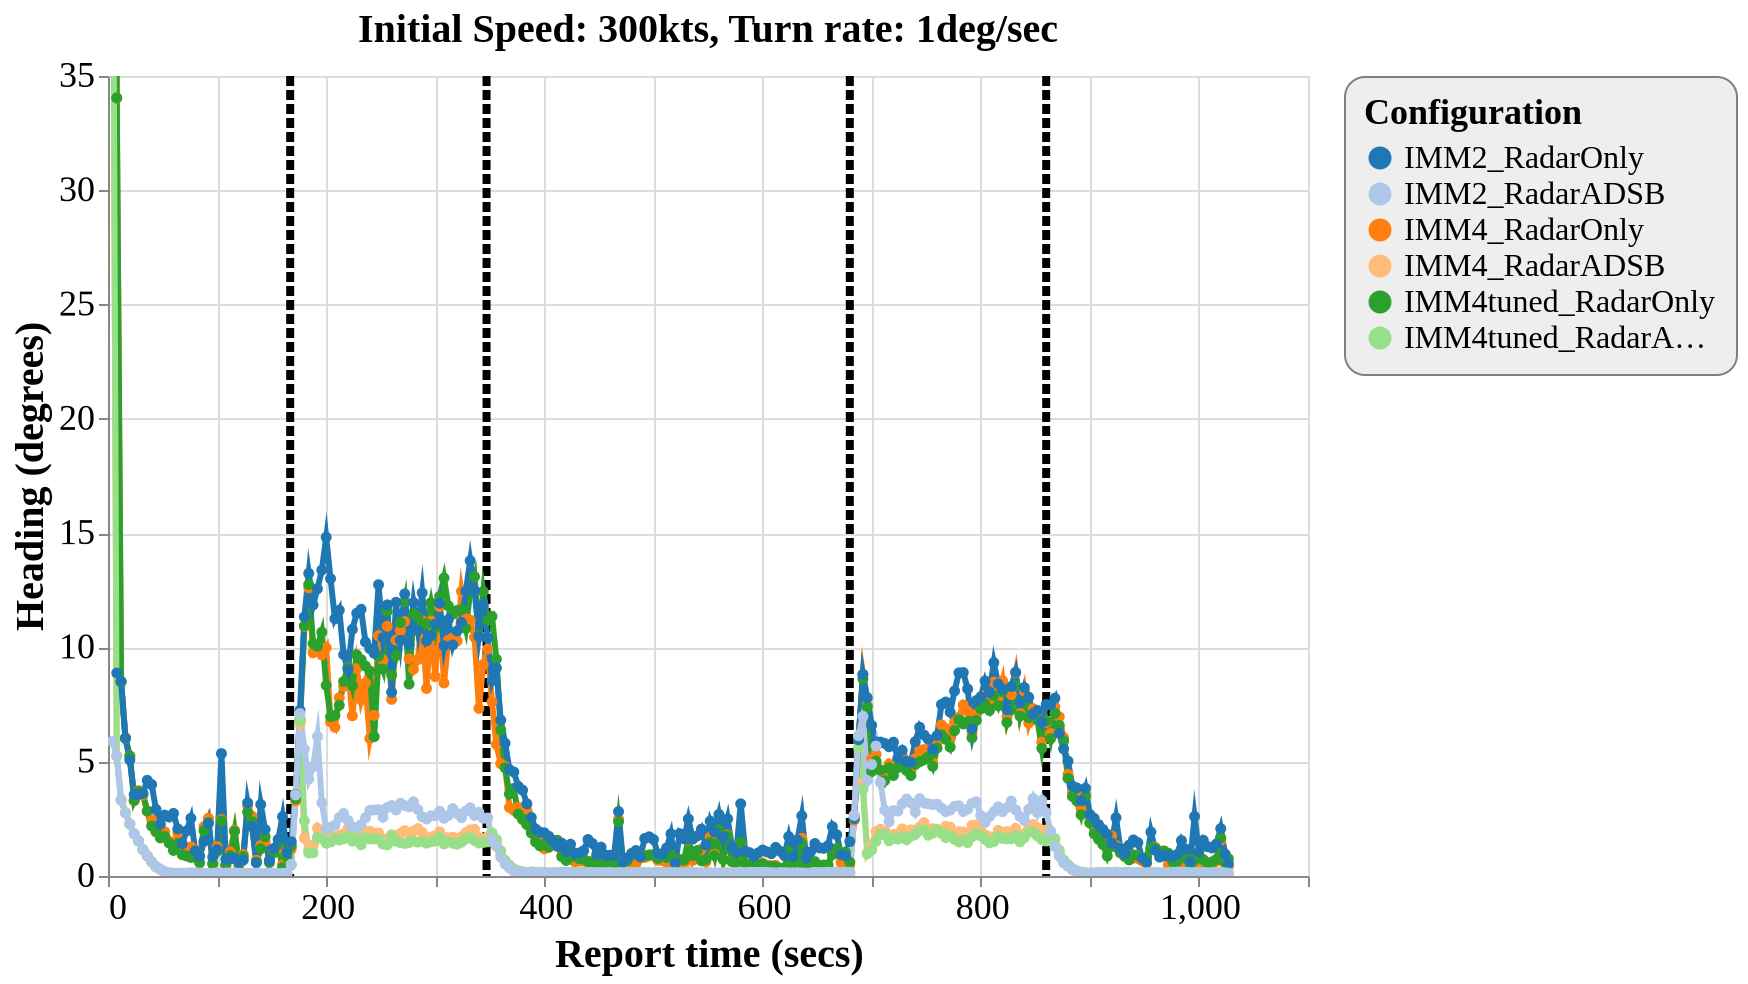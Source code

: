 {
  "config": {
    "view": {
      "continuousWidth": 600,
      "continuousHeight": 400
    },
    "axisX": {
      "labelFontSize": 18,
      "titleFontSize": 20
    },
    "axisY": {
      "labelFontSize": 18,
      "titleFontSize": 20
    },
    "font": "Times New Roman",
    "legend": {
      "cornerRadius": 10,
      "fillColor": "#EEEEEE",
      "labelFontSize": 16,
      "padding": 10,
      "strokeColor": "gray",
      "titleFontSize": 18
    },
    "title": {
      "fontSize": 20
    }
  },
  "layer": [
    {
      "data": {
        "name": "data-bbfb65b5b5de1db213f6752e54b22648"
      },
      "mark": {
        "type": "rule",
        "strokeDash": [
          5,
          2
        ],
        "strokeWidth": 4
      },
      "encoding": {
        "color": {
          "type": "nominal",
          "field": "color",
          "scale": null
        },
        "x": {
          "type": "quantitative",
          "field": "tt"
        }
      }
    },
    {
      "data": {
        "name": "data-ea7a145d8f530dba85aaaa95c51c8285"
      },
      "mark": {
        "type": "line",
        "point": true,
        "strokeWidth": 3
      },
      "encoding": {
        "color": {
          "type": "ordinal",
          "field": "config",
          "scale": {
            "scheme": "category20"
          },
          "sort": [
            "IMM2_RadarOnly",
            "IMM2_RadarADSB",
            "IMM4_RadarOnly",
            "IMM4_RadarADSB",
            "IMM4tuned_RadarOnly",
            "IMM4tuned_RadarADSB"
          ],
          "title": "Configuration"
        },
        "x": {
          "type": "quantitative",
          "field": "time",
          "title": "Report time (secs)"
        },
        "y": {
          "type": "quantitative",
          "field": "rmse_hdg",
          "scale": {
            "domain": [
              0,
              35
            ],
            "zero": false
          },
          "title": "Heading (degrees)"
        }
      },
      "selection": {
        "selector113": {
          "type": "interval",
          "bind": "scales",
          "encodings": [
            "x",
            "y"
          ]
        }
      },
      "title": "Initial Speed: 300kts, Turn rate: 1deg/sec"
    }
  ],
  "$schema": "https://vega.github.io/schema/vega-lite/v4.8.1.json",
  "datasets": {
    "data-bbfb65b5b5de1db213f6752e54b22648": [
      {
        "tt": 167,
        "color": "black"
      },
      {
        "tt": 347,
        "color": "black"
      },
      {
        "tt": 680,
        "color": "black"
      },
      {
        "tt": 860,
        "color": "black"
      }
    ],
    "data-ea7a145d8f530dba85aaaa95c51c8285": [
      {
        "scenario": "turns_new_03",
        "config": "IMM4_RadarOnly",
        "time": 4,
        "rmse_hdg": 90.0,
        "rmse_tr": 0.0,
        "p_uni": 0.0,
        "p_turn": 0.0
      },
      {
        "scenario": "turns_new_03",
        "config": "IMM4_RadarOnly",
        "time": 8,
        "rmse_hdg": 34.03847441329613,
        "rmse_tr": 0.0,
        "p_uni": 0.8356807692307692,
        "p_turn": 0.0099461538461538
      },
      {
        "scenario": "turns_new_03",
        "config": "IMM4_RadarOnly",
        "time": 12,
        "rmse_hdg": 8.500860623682968,
        "rmse_tr": 0.000169282947806,
        "p_uni": 0.941879104477612,
        "p_turn": 0.0197985074626865
      },
      {
        "scenario": "turns_new_03",
        "config": "IMM4_RadarOnly",
        "time": 16,
        "rmse_hdg": 6.015867863728904,
        "rmse_tr": 0.0012356250364771,
        "p_uni": 0.9272953846153846,
        "p_turn": 0.0247184615384615
      },
      {
        "scenario": "turns_new_03",
        "config": "IMM4_RadarOnly",
        "time": 20,
        "rmse_hdg": 5.247623543771301,
        "rmse_tr": 0.0051088858164686,
        "p_uni": 0.8995671428571429,
        "p_turn": 0.0355457142857142
      },
      {
        "scenario": "turns_new_03",
        "config": "IMM4_RadarOnly",
        "time": 24,
        "rmse_hdg": 3.299096108805432,
        "rmse_tr": 0.0160814396962057,
        "p_uni": 0.8709635135135135,
        "p_turn": 0.0484229729729729
      },
      {
        "scenario": "turns_new_03",
        "config": "IMM4_RadarOnly",
        "time": 28,
        "rmse_hdg": 3.73305951376794,
        "rmse_tr": 0.0273441989714693,
        "p_uni": 0.8566739130434783,
        "p_turn": 0.051959420289855
      },
      {
        "scenario": "turns_new_03",
        "config": "IMM4_RadarOnly",
        "time": 32,
        "rmse_hdg": 3.53862280433382,
        "rmse_tr": 0.0622452505514775,
        "p_uni": 0.8433297297297297,
        "p_turn": 0.0594527027027027
      },
      {
        "scenario": "turns_new_03",
        "config": "IMM4_RadarOnly",
        "time": 36,
        "rmse_hdg": 2.8310399072640675,
        "rmse_tr": 0.0830205684310141,
        "p_uni": 0.8384550724637682,
        "p_turn": 0.0535971014492753
      },
      {
        "scenario": "turns_new_03",
        "config": "IMM4_RadarOnly",
        "time": 40,
        "rmse_hdg": 2.45697869052914,
        "rmse_tr": 0.0719136237837747,
        "p_uni": 0.8379885714285714,
        "p_turn": 0.0578171428571428
      },
      {
        "scenario": "turns_new_03",
        "config": "IMM4_RadarOnly",
        "time": 44,
        "rmse_hdg": 1.919755339458724,
        "rmse_tr": 0.0532406402539252,
        "p_uni": 0.862556338028169,
        "p_turn": 0.0445112676056338
      },
      {
        "scenario": "turns_new_03",
        "config": "IMM4_RadarOnly",
        "time": 48,
        "rmse_hdg": 1.7317190085685616,
        "rmse_tr": 0.0442458022245359,
        "p_uni": 0.8637159420289855,
        "p_turn": 0.0442304347826086
      },
      {
        "scenario": "turns_new_03",
        "config": "IMM4_RadarOnly",
        "time": 52,
        "rmse_hdg": 1.933180528694032,
        "rmse_tr": 0.0214617658011718,
        "p_uni": 0.863272463768116,
        "p_turn": 0.0438028985507246
      },
      {
        "scenario": "turns_new_03",
        "config": "IMM4_RadarOnly",
        "time": 56,
        "rmse_hdg": 1.5300855021323527,
        "rmse_tr": 0.0398312828802991,
        "p_uni": 0.8643630136986301,
        "p_turn": 0.0383027397260274
      },
      {
        "scenario": "turns_new_03",
        "config": "IMM4_RadarOnly",
        "time": 60,
        "rmse_hdg": 1.234484822821965,
        "rmse_tr": 0.0284790273710321,
        "p_uni": 0.8731208333333333,
        "p_turn": 0.0403944444444444
      },
      {
        "scenario": "turns_new_03",
        "config": "IMM4_RadarOnly",
        "time": 64,
        "rmse_hdg": 1.874045826866042,
        "rmse_tr": 0.0366918023297978,
        "p_uni": 0.8726611940298508,
        "p_turn": 0.0414059701492537
      },
      {
        "scenario": "turns_new_03",
        "config": "IMM4_RadarOnly",
        "time": 68,
        "rmse_hdg": 1.2479846767587566,
        "rmse_tr": 0.0245665408942091,
        "p_uni": 0.8957931506849315,
        "p_turn": 0.0322931506849315
      },
      {
        "scenario": "turns_new_03",
        "config": "IMM4_RadarOnly",
        "time": 72,
        "rmse_hdg": 0.9306457051807788,
        "rmse_tr": 0.0148352524173238,
        "p_uni": 0.9024071428571429,
        "p_turn": 0.0316371428571428
      },
      {
        "scenario": "turns_new_03",
        "config": "IMM4_RadarOnly",
        "time": 76,
        "rmse_hdg": 1.2733563862825237,
        "rmse_tr": 0.0481067141462181,
        "p_uni": 0.8829040540540541,
        "p_turn": 0.0406121621621621
      },
      {
        "scenario": "turns_new_03",
        "config": "IMM4_RadarOnly",
        "time": 80,
        "rmse_hdg": 1.1022136816425396,
        "rmse_tr": 0.0417919998325038,
        "p_uni": 0.8872305555555555,
        "p_turn": 0.0387277777777777
      },
      {
        "scenario": "turns_new_03",
        "config": "IMM4_RadarOnly",
        "time": 84,
        "rmse_hdg": 0.8720645676608431,
        "rmse_tr": 0.0354089474472488,
        "p_uni": 0.9005237288135592,
        "p_turn": 0.0286661016949152
      },
      {
        "scenario": "turns_new_03",
        "config": "IMM4_RadarOnly",
        "time": 88,
        "rmse_hdg": 2.1610072607356945,
        "rmse_tr": 0.0721609576538713,
        "p_uni": 0.8446476190476191,
        "p_turn": 0.0653666666666666
      },
      {
        "scenario": "turns_new_03",
        "config": "IMM4_RadarOnly",
        "time": 92,
        "rmse_hdg": 2.5279325262243177,
        "rmse_tr": 0.0492882435513881,
        "p_uni": 0.8608047619047619,
        "p_turn": 0.0504142857142857
      },
      {
        "scenario": "turns_new_03",
        "config": "IMM4_RadarOnly",
        "time": 96,
        "rmse_hdg": 0.5111884548418888,
        "rmse_tr": 0.0107365349074169,
        "p_uni": 0.9179409090909092,
        "p_turn": 0.0188045454545454
      },
      {
        "scenario": "turns_new_03",
        "config": "IMM4_RadarOnly",
        "time": 100,
        "rmse_hdg": 1.2803329180148328,
        "rmse_tr": 0.052391311529771,
        "p_uni": 0.883595238095238,
        "p_turn": 0.0249380952380952
      },
      {
        "scenario": "turns_new_03",
        "config": "IMM4_RadarOnly",
        "time": 104,
        "rmse_hdg": 2.468522837650079,
        "rmse_tr": 0.0153876573915589,
        "p_uni": 0.9157,
        "p_turn": 0.031485
      },
      {
        "scenario": "turns_new_03",
        "config": "IMM4_RadarOnly",
        "time": 108,
        "rmse_hdg": 0.4720123432431738,
        "rmse_tr": 0.0090463300269513,
        "p_uni": 0.9543217391304348,
        "p_turn": 0.0138043478260869
      },
      {
        "scenario": "turns_new_03",
        "config": "IMM4_RadarOnly",
        "time": 112,
        "rmse_hdg": 1.0540421063243923,
        "rmse_tr": 0.0436525458811368,
        "p_uni": 0.9572428571428572,
        "p_turn": 0.0117142857142857
      },
      {
        "scenario": "turns_new_03",
        "config": "IMM4_RadarOnly",
        "time": 116,
        "rmse_hdg": 2.000989755096211,
        "rmse_tr": 0.0117086506481319,
        "p_uni": 0.93439,
        "p_turn": 0.014635
      },
      {
        "scenario": "turns_new_03",
        "config": "IMM4_RadarOnly",
        "time": 120,
        "rmse_hdg": 0.4437392764389297,
        "rmse_tr": 0.007576098780195,
        "p_uni": 0.9550409090909092,
        "p_turn": 0.0122681818181818
      },
      {
        "scenario": "turns_new_03",
        "config": "IMM4_RadarOnly",
        "time": 124,
        "rmse_hdg": 0.9411960475905112,
        "rmse_tr": 0.0345072192710189,
        "p_uni": 0.9391727272727272,
        "p_turn": 0.017340909090909
      },
      {
        "scenario": "turns_new_03",
        "config": "IMM4_RadarOnly",
        "time": 128,
        "rmse_hdg": 3.071691716302273,
        "rmse_tr": 0.0215678812125808,
        "p_uni": 0.88848,
        "p_turn": 0.02328
      },
      {
        "scenario": "turns_new_03",
        "config": "IMM4_RadarOnly",
        "time": 132,
        "rmse_hdg": 2.616410622485421,
        "rmse_tr": 0.0248856292959319,
        "p_uni": 0.918181818181818,
        "p_turn": 0.0351772727272727
      },
      {
        "scenario": "turns_new_03",
        "config": "IMM4_RadarOnly",
        "time": 136,
        "rmse_hdg": 0.6946123837338093,
        "rmse_tr": 0.0279002036486539,
        "p_uni": 0.9422090909090908,
        "p_turn": 0.0112045454545454
      },
      {
        "scenario": "turns_new_03",
        "config": "IMM4_RadarOnly",
        "time": 140,
        "rmse_hdg": 1.3341832707690515,
        "rmse_tr": 0.0195734130902098,
        "p_uni": 0.93392,
        "p_turn": 0.02067
      },
      {
        "scenario": "turns_new_03",
        "config": "IMM4_RadarOnly",
        "time": 144,
        "rmse_hdg": 1.5151072569293569,
        "rmse_tr": 0.0073118832296226,
        "p_uni": 0.9447,
        "p_turn": 0.02235
      },
      {
        "scenario": "turns_new_03",
        "config": "IMM4_RadarOnly",
        "time": 148,
        "rmse_hdg": 0.670989770955768,
        "rmse_tr": 0.0243771316084264,
        "p_uni": 0.8907499999999999,
        "p_turn": 0.0183681818181818
      },
      {
        "scenario": "turns_new_03",
        "config": "IMM4_RadarOnly",
        "time": 152,
        "rmse_hdg": 1.1129083520218537,
        "rmse_tr": 0.014292917826672,
        "p_uni": 0.94454,
        "p_turn": 0.01519
      },
      {
        "scenario": "turns_new_03",
        "config": "IMM4_RadarOnly",
        "time": 156,
        "rmse_hdg": 1.2134698557892114,
        "rmse_tr": 0.0057242307938987,
        "p_uni": 0.9600045454545456,
        "p_turn": 0.0120545454545454
      },
      {
        "scenario": "turns_new_03",
        "config": "IMM4_RadarOnly",
        "time": 160,
        "rmse_hdg": 0.4932406751641269,
        "rmse_tr": 0.0199626810915677,
        "p_uni": 0.9191863636363636,
        "p_turn": 0.0236363636363636
      },
      {
        "scenario": "turns_new_03",
        "config": "IMM4_RadarOnly",
        "time": 164,
        "rmse_hdg": 0.9038666937109712,
        "rmse_tr": 0.0113296513626854,
        "p_uni": 0.966845,
        "p_turn": 0.009985
      },
      {
        "scenario": "turns_new_03",
        "config": "IMM4_RadarOnly",
        "time": 168,
        "rmse_hdg": 1.182988203660544,
        "rmse_tr": 0.6745812573198819,
        "p_uni": 0.9304318181818182,
        "p_turn": 0.0240681818181818
      },
      {
        "scenario": "turns_new_03",
        "config": "IMM4_RadarOnly",
        "time": 172,
        "rmse_hdg": 3.286962999833237,
        "rmse_tr": 0.9977353085408428,
        "p_uni": 0.9385772727272728,
        "p_turn": 0.0201090909090909
      },
      {
        "scenario": "turns_new_03",
        "config": "IMM4_RadarOnly",
        "time": 176,
        "rmse_hdg": 6.799303293941226,
        "rmse_tr": 0.996424933951374,
        "p_uni": 0.94791,
        "p_turn": 0.015885
      },
      {
        "scenario": "turns_new_03",
        "config": "IMM4_RadarOnly",
        "time": 180,
        "rmse_hdg": 10.918353417442662,
        "rmse_tr": 0.9822371073218524,
        "p_uni": 0.8250409090909091,
        "p_turn": 0.06805
      },
      {
        "scenario": "turns_new_03",
        "config": "IMM4_RadarOnly",
        "time": 184,
        "rmse_hdg": 12.606278479681174,
        "rmse_tr": 0.9359229266053132,
        "p_uni": 0.6304136363636363,
        "p_turn": 0.1750181818181818
      },
      {
        "scenario": "turns_new_03",
        "config": "IMM4_RadarOnly",
        "time": 188,
        "rmse_hdg": 9.768676975773126,
        "rmse_tr": 0.8398585714273564,
        "p_uni": 0.16759,
        "p_turn": 0.4476549999999999
      },
      {
        "scenario": "turns_new_03",
        "config": "IMM4_RadarOnly",
        "time": 192,
        "rmse_hdg": 9.917280539749338,
        "rmse_tr": 0.7616590710117916,
        "p_uni": 0.0409681818181818,
        "p_turn": 0.5238636363636364
      },
      {
        "scenario": "turns_new_03",
        "config": "IMM4_RadarOnly",
        "time": 196,
        "rmse_hdg": 9.675295755733211,
        "rmse_tr": 0.7890001016822149,
        "p_uni": 0.0276318181818181,
        "p_turn": 0.4191863636363636
      },
      {
        "scenario": "turns_new_03",
        "config": "IMM4_RadarOnly",
        "time": 200,
        "rmse_hdg": 9.984494742474451,
        "rmse_tr": 0.7317967836086736,
        "p_uni": 0.043865,
        "p_turn": 0.45193
      },
      {
        "scenario": "turns_new_03",
        "config": "IMM4_RadarOnly",
        "time": 204,
        "rmse_hdg": 6.740645101782308,
        "rmse_tr": 0.6891222206546528,
        "p_uni": 0.0909863636363636,
        "p_turn": 0.4607727272727273
      },
      {
        "scenario": "turns_new_03",
        "config": "IMM4_RadarOnly",
        "time": 208,
        "rmse_hdg": 6.505625078380595,
        "rmse_tr": 0.6872027681444935,
        "p_uni": 0.0568045454545454,
        "p_turn": 0.4712090909090909
      },
      {
        "scenario": "turns_new_03",
        "config": "IMM4_RadarOnly",
        "time": 212,
        "rmse_hdg": 7.802830116310366,
        "rmse_tr": 0.6438861921954842,
        "p_uni": 0.066775,
        "p_turn": 0.4718949999999999
      },
      {
        "scenario": "turns_new_03",
        "config": "IMM4_RadarOnly",
        "time": 216,
        "rmse_hdg": 8.290484800442233,
        "rmse_tr": 0.6989392196230462,
        "p_uni": 0.1009272727272727,
        "p_turn": 0.3929681818181818
      },
      {
        "scenario": "turns_new_03",
        "config": "IMM4_RadarOnly",
        "time": 220,
        "rmse_hdg": 9.136853268021966,
        "rmse_tr": 0.7037948622871711,
        "p_uni": 0.1179863636363636,
        "p_turn": 0.3222909090909091
      },
      {
        "scenario": "turns_new_03",
        "config": "IMM4_RadarOnly",
        "time": 224,
        "rmse_hdg": 7.0076392387165605,
        "rmse_tr": 0.6521184815660418,
        "p_uni": 0.086805,
        "p_turn": 0.321665
      },
      {
        "scenario": "turns_new_03",
        "config": "IMM4_RadarOnly",
        "time": 228,
        "rmse_hdg": 9.071197497180684,
        "rmse_tr": 0.5964603172047576,
        "p_uni": 0.0915238095238095,
        "p_turn": 0.3920047619047618
      },
      {
        "scenario": "turns_new_03",
        "config": "IMM4_RadarOnly",
        "time": 232,
        "rmse_hdg": 7.704966006752876,
        "rmse_tr": 0.688490087074607,
        "p_uni": 0.0758086956521739,
        "p_turn": 0.3208478260869565
      },
      {
        "scenario": "turns_new_03",
        "config": "IMM4_RadarOnly",
        "time": 236,
        "rmse_hdg": 8.44548994182694,
        "rmse_tr": 0.6013495011222675,
        "p_uni": 0.071005,
        "p_turn": 0.37965
      },
      {
        "scenario": "turns_new_03",
        "config": "IMM4_RadarOnly",
        "time": 240,
        "rmse_hdg": 6.016716974753403,
        "rmse_tr": 0.5607468412750981,
        "p_uni": 0.0579761904761904,
        "p_turn": 0.3428809523809524
      },
      {
        "scenario": "turns_new_03",
        "config": "IMM4_RadarOnly",
        "time": 244,
        "rmse_hdg": 7.027747302935203,
        "rmse_tr": 0.6830937337806832,
        "p_uni": 0.0788695652173913,
        "p_turn": 0.2439086956521739
      },
      {
        "scenario": "turns_new_03",
        "config": "IMM4_RadarOnly",
        "time": 248,
        "rmse_hdg": 10.513928373091575,
        "rmse_tr": 0.6184594081263539,
        "p_uni": 0.11454,
        "p_turn": 0.277355
      },
      {
        "scenario": "turns_new_03",
        "config": "IMM4_RadarOnly",
        "time": 252,
        "rmse_hdg": 9.448736701097488,
        "rmse_tr": 0.6056836424751,
        "p_uni": 0.0998047619047619,
        "p_turn": 0.2471666666666666
      },
      {
        "scenario": "turns_new_03",
        "config": "IMM4_RadarOnly",
        "time": 256,
        "rmse_hdg": 10.928191484850789,
        "rmse_tr": 0.6841361703383453,
        "p_uni": 0.1053565217391304,
        "p_turn": 0.2007999999999999
      },
      {
        "scenario": "turns_new_03",
        "config": "IMM4_RadarOnly",
        "time": 260,
        "rmse_hdg": 7.726887160590609,
        "rmse_tr": 0.6091464212322026,
        "p_uni": 0.087645,
        "p_turn": 0.28442
      },
      {
        "scenario": "turns_new_03",
        "config": "IMM4_RadarOnly",
        "time": 264,
        "rmse_hdg": 10.320895387852744,
        "rmse_tr": 0.614444544283697,
        "p_uni": 0.102105,
        "p_turn": 0.285325
      },
      {
        "scenario": "turns_new_03",
        "config": "IMM4_RadarOnly",
        "time": 268,
        "rmse_hdg": 10.735609437676716,
        "rmse_tr": 0.6803797763014418,
        "p_uni": 0.0929625,
        "p_turn": 0.2137958333333333
      },
      {
        "scenario": "turns_new_03",
        "config": "IMM4_RadarOnly",
        "time": 272,
        "rmse_hdg": 11.132574723059356,
        "rmse_tr": 0.5690099173125193,
        "p_uni": 0.099925,
        "p_turn": 0.310585
      },
      {
        "scenario": "turns_new_03",
        "config": "IMM4_RadarOnly",
        "time": 276,
        "rmse_hdg": 9.501945770367245,
        "rmse_tr": 0.6219023580916863,
        "p_uni": 0.09112,
        "p_turn": 0.21951
      },
      {
        "scenario": "turns_new_03",
        "config": "IMM4_RadarOnly",
        "time": 280,
        "rmse_hdg": 9.04523212789478,
        "rmse_tr": 0.6607278470873365,
        "p_uni": 0.1056375,
        "p_turn": 0.2272958333333333
      },
      {
        "scenario": "turns_new_03",
        "config": "IMM4_RadarOnly",
        "time": 284,
        "rmse_hdg": 9.471041514060248,
        "rmse_tr": 0.5472844108101285,
        "p_uni": 0.0911,
        "p_turn": 0.2707105263157894
      },
      {
        "scenario": "turns_new_03",
        "config": "IMM4_RadarOnly",
        "time": 288,
        "rmse_hdg": 11.16714838362528,
        "rmse_tr": 0.6187103006985387,
        "p_uni": 0.0979285714285714,
        "p_turn": 0.2694571428571428
      },
      {
        "scenario": "turns_new_03",
        "config": "IMM4_RadarOnly",
        "time": 292,
        "rmse_hdg": 8.203557369849785,
        "rmse_tr": 0.6463708091464734,
        "p_uni": 0.1021583333333333,
        "p_turn": 0.2419083333333333
      },
      {
        "scenario": "turns_new_03",
        "config": "IMM4_RadarOnly",
        "time": 296,
        "rmse_hdg": 11.154171076163204,
        "rmse_tr": 0.5526874466497411,
        "p_uni": 0.1310578947368421,
        "p_turn": 0.2154578947368421
      },
      {
        "scenario": "turns_new_03",
        "config": "IMM4_RadarOnly",
        "time": 300,
        "rmse_hdg": 8.723222106592974,
        "rmse_tr": 0.6038942815868795,
        "p_uni": 0.1019380952380952,
        "p_turn": 0.3021666666666667
      },
      {
        "scenario": "turns_new_03",
        "config": "IMM4_RadarOnly",
        "time": 304,
        "rmse_hdg": 11.785402942093244,
        "rmse_tr": 0.6342419582987763,
        "p_uni": 0.1203333333333333,
        "p_turn": 0.286925
      },
      {
        "scenario": "turns_new_03",
        "config": "IMM4_RadarOnly",
        "time": 308,
        "rmse_hdg": 8.4438655138384,
        "rmse_tr": 0.5644022711543696,
        "p_uni": 0.1255263157894736,
        "p_turn": 0.2287684210526316
      },
      {
        "scenario": "turns_new_03",
        "config": "IMM4_RadarOnly",
        "time": 312,
        "rmse_hdg": 10.312464646542574,
        "rmse_tr": 0.649784554038234,
        "p_uni": 0.1484047619047619,
        "p_turn": 0.2324285714285714
      },
      {
        "scenario": "turns_new_03",
        "config": "IMM4_RadarOnly",
        "time": 316,
        "rmse_hdg": 10.414724099982198,
        "rmse_tr": 0.6668011807003144,
        "p_uni": 0.1473666666666666,
        "p_turn": 0.1970375
      },
      {
        "scenario": "turns_new_03",
        "config": "IMM4_RadarOnly",
        "time": 320,
        "rmse_hdg": 10.28296116050722,
        "rmse_tr": 0.6015066674609684,
        "p_uni": 0.121605,
        "p_turn": 0.277045
      },
      {
        "scenario": "turns_new_03",
        "config": "IMM4_RadarOnly",
        "time": 324,
        "rmse_hdg": 12.4501599233303,
        "rmse_tr": 0.5979524441793009,
        "p_uni": 0.136245,
        "p_turn": 0.307795
      },
      {
        "scenario": "turns_new_03",
        "config": "IMM4_RadarOnly",
        "time": 328,
        "rmse_hdg": 11.254993904096528,
        "rmse_tr": 0.5934488524015079,
        "p_uni": 0.0894458333333333,
        "p_turn": 0.3400541666666667
      },
      {
        "scenario": "turns_new_03",
        "config": "IMM4_RadarOnly",
        "time": 332,
        "rmse_hdg": 11.192673023679376,
        "rmse_tr": 0.5782547907281012,
        "p_uni": 0.11059,
        "p_turn": 0.25411
      },
      {
        "scenario": "turns_new_03",
        "config": "IMM4_RadarOnly",
        "time": 336,
        "rmse_hdg": 10.446848949803,
        "rmse_tr": 0.5384770844706394,
        "p_uni": 0.0953,
        "p_turn": 0.364825
      },
      {
        "scenario": "turns_new_03",
        "config": "IMM4_RadarOnly",
        "time": 340,
        "rmse_hdg": 7.332026134762026,
        "rmse_tr": 0.5906384233042524,
        "p_uni": 0.0990083333333333,
        "p_turn": 0.2309166666666666
      },
      {
        "scenario": "turns_new_03",
        "config": "IMM4_RadarOnly",
        "time": 344,
        "rmse_hdg": 9.248814879231054,
        "rmse_tr": 0.544409236827276,
        "p_uni": 0.0837257142857142,
        "p_turn": 0.2668028571428572
      },
      {
        "scenario": "turns_new_03",
        "config": "IMM4_RadarOnly",
        "time": 348,
        "rmse_hdg": 9.926250736747884,
        "rmse_tr": 0.5623232162604124,
        "p_uni": 0.1392045454545454,
        "p_turn": 0.2746939393939394
      },
      {
        "scenario": "turns_new_03",
        "config": "IMM4_RadarOnly",
        "time": 352,
        "rmse_hdg": 7.61999892136763,
        "rmse_tr": 0.5235036048076225,
        "p_uni": 0.1758041095890411,
        "p_turn": 0.2369054794520547
      },
      {
        "scenario": "turns_new_03",
        "config": "IMM4_RadarOnly",
        "time": 356,
        "rmse_hdg": 5.756576346482059,
        "rmse_tr": 0.4732617158019816,
        "p_uni": 0.2246890410958904,
        "p_turn": 0.2255301369863013
      },
      {
        "scenario": "turns_new_03",
        "config": "IMM4_RadarOnly",
        "time": 360,
        "rmse_hdg": 4.914648512355689,
        "rmse_tr": 0.4102440454865163,
        "p_uni": 0.2971242857142857,
        "p_turn": 0.1681442857142857
      },
      {
        "scenario": "turns_new_03",
        "config": "IMM4_RadarOnly",
        "time": 364,
        "rmse_hdg": 4.789684835343324,
        "rmse_tr": 0.3339560357825809,
        "p_uni": 0.3462630136986301,
        "p_turn": 0.1484383561643835
      },
      {
        "scenario": "turns_new_03",
        "config": "IMM4_RadarOnly",
        "time": 368,
        "rmse_hdg": 2.9988029474520457,
        "rmse_tr": 0.2626379923011901,
        "p_uni": 0.4114823529411765,
        "p_turn": 0.1180720588235294
      },
      {
        "scenario": "turns_new_03",
        "config": "IMM4_RadarOnly",
        "time": 372,
        "rmse_hdg": 2.871712456432993,
        "rmse_tr": 0.2218755028924639,
        "p_uni": 0.4644270270270271,
        "p_turn": 0.1167202702702702
      },
      {
        "scenario": "turns_new_03",
        "config": "IMM4_RadarOnly",
        "time": 376,
        "rmse_hdg": 3.0068657150879554,
        "rmse_tr": 0.1660543138339295,
        "p_uni": 0.54618,
        "p_turn": 0.0948914285714285
      },
      {
        "scenario": "turns_new_03",
        "config": "IMM4_RadarOnly",
        "time": 380,
        "rmse_hdg": 2.466035479451885,
        "rmse_tr": 0.125550302471576,
        "p_uni": 0.605681690140845,
        "p_turn": 0.0747605633802816
      },
      {
        "scenario": "turns_new_03",
        "config": "IMM4_RadarOnly",
        "time": 384,
        "rmse_hdg": 2.842762252145296,
        "rmse_tr": 0.102829700097891,
        "p_uni": 0.6651486111111111,
        "p_turn": 0.0702513888888888
      },
      {
        "scenario": "turns_new_03",
        "config": "IMM4_RadarOnly",
        "time": 388,
        "rmse_hdg": 1.9862906718079785,
        "rmse_tr": 0.0822448751818062,
        "p_uni": 0.725107594936709,
        "p_turn": 0.0607417721518987
      },
      {
        "scenario": "turns_new_03",
        "config": "IMM4_RadarOnly",
        "time": 392,
        "rmse_hdg": 1.6143810228556683,
        "rmse_tr": 0.0643923998575941,
        "p_uni": 0.7591710144927537,
        "p_turn": 0.0501782608695652
      },
      {
        "scenario": "turns_new_03",
        "config": "IMM4_RadarOnly",
        "time": 396,
        "rmse_hdg": 1.5834030287690957,
        "rmse_tr": 0.0533787978565091,
        "p_uni": 0.796939393939394,
        "p_turn": 0.0459151515151515
      },
      {
        "scenario": "turns_new_03",
        "config": "IMM4_RadarOnly",
        "time": 400,
        "rmse_hdg": 1.1901120395436215,
        "rmse_tr": 0.0439116097025224,
        "p_uni": 0.8094213333333333,
        "p_turn": 0.0470853333333333
      },
      {
        "scenario": "turns_new_03",
        "config": "IMM4_RadarOnly",
        "time": 404,
        "rmse_hdg": 1.2522133345776667,
        "rmse_tr": 0.0328411125948952,
        "p_uni": 0.8568676470588236,
        "p_turn": 0.0364588235294117
      },
      {
        "scenario": "turns_new_03",
        "config": "IMM4_RadarOnly",
        "time": 408,
        "rmse_hdg": 1.388450972809664,
        "rmse_tr": 0.0394926180838505,
        "p_uni": 0.8533480519480521,
        "p_turn": 0.0436025974025974
      },
      {
        "scenario": "turns_new_03",
        "config": "IMM4_RadarOnly",
        "time": 412,
        "rmse_hdg": 1.3260563155887006,
        "rmse_tr": 0.0303192775565199,
        "p_uni": 0.8680732394366197,
        "p_turn": 0.0366661971830985
      },
      {
        "scenario": "turns_new_03",
        "config": "IMM4_RadarOnly",
        "time": 416,
        "rmse_hdg": 0.8643026771027968,
        "rmse_tr": 0.0227464282910526,
        "p_uni": 0.8657970588235294,
        "p_turn": 0.0359397058823529
      },
      {
        "scenario": "turns_new_03",
        "config": "IMM4_RadarOnly",
        "time": 420,
        "rmse_hdg": 0.7685796423706953,
        "rmse_tr": 0.0140321773078877,
        "p_uni": 0.8895666666666667,
        "p_turn": 0.0336
      },
      {
        "scenario": "turns_new_03",
        "config": "IMM4_RadarOnly",
        "time": 424,
        "rmse_hdg": 0.7451320279859338,
        "rmse_tr": 0.0138673111611653,
        "p_uni": 0.8877463768115942,
        "p_turn": 0.0387695652173913
      },
      {
        "scenario": "turns_new_03",
        "config": "IMM4_RadarOnly",
        "time": 428,
        "rmse_hdg": 0.6218489397724379,
        "rmse_tr": 0.0133435961585158,
        "p_uni": 0.8888233766233767,
        "p_turn": 0.0331350649350649
      },
      {
        "scenario": "turns_new_03",
        "config": "IMM4_RadarOnly",
        "time": 432,
        "rmse_hdg": 0.6508467171887428,
        "rmse_tr": 0.0118492768690262,
        "p_uni": 0.9013217391304348,
        "p_turn": 0.0323565217391304
      },
      {
        "scenario": "turns_new_03",
        "config": "IMM4_RadarOnly",
        "time": 436,
        "rmse_hdg": 0.6512068968731912,
        "rmse_tr": 0.0107336118122098,
        "p_uni": 0.9003845070422536,
        "p_turn": 0.0314154929577464
      },
      {
        "scenario": "turns_new_03",
        "config": "IMM4_RadarOnly",
        "time": 440,
        "rmse_hdg": 0.5987244896383913,
        "rmse_tr": 0.0146047738869814,
        "p_uni": 0.8944985507246377,
        "p_turn": 0.0362072463768115
      },
      {
        "scenario": "turns_new_03",
        "config": "IMM4_RadarOnly",
        "time": 444,
        "rmse_hdg": 0.6297484407218109,
        "rmse_tr": 0.0160015052108882,
        "p_uni": 0.900394366197183,
        "p_turn": 0.0344408450704225
      },
      {
        "scenario": "turns_new_03",
        "config": "IMM4_RadarOnly",
        "time": 448,
        "rmse_hdg": 0.5327367555408843,
        "rmse_tr": 0.0179234640452196,
        "p_uni": 0.9025338028169012,
        "p_turn": 0.0344746478873239
      },
      {
        "scenario": "turns_new_03",
        "config": "IMM4_RadarOnly",
        "time": 452,
        "rmse_hdg": 0.5153407798757865,
        "rmse_tr": 0.0123007098448246,
        "p_uni": 0.9122776119402984,
        "p_turn": 0.028810447761194
      },
      {
        "scenario": "turns_new_03",
        "config": "IMM4_RadarOnly",
        "time": 456,
        "rmse_hdg": 0.4549062826862239,
        "rmse_tr": 0.0095754466257293,
        "p_uni": 0.9123301369863014,
        "p_turn": 0.0273739726027397
      },
      {
        "scenario": "turns_new_03",
        "config": "IMM4_RadarOnly",
        "time": 460,
        "rmse_hdg": 0.576690062833954,
        "rmse_tr": 0.0109866672445677,
        "p_uni": 0.9010242857142856,
        "p_turn": 0.0294657142857142
      },
      {
        "scenario": "turns_new_03",
        "config": "IMM4_RadarOnly",
        "time": 464,
        "rmse_hdg": 0.389915122580416,
        "rmse_tr": 0.009373351498256,
        "p_uni": 0.9057084507042252,
        "p_turn": 0.0281450704225352
      },
      {
        "scenario": "turns_new_03",
        "config": "IMM4_RadarOnly",
        "time": 468,
        "rmse_hdg": 2.486617137544982,
        "rmse_tr": 0.0581325404014062,
        "p_uni": 0.8829676056338028,
        "p_turn": 0.0488633802816901
      },
      {
        "scenario": "turns_new_03",
        "config": "IMM4_RadarOnly",
        "time": 472,
        "rmse_hdg": 0.455061623388616,
        "rmse_tr": 0.0293174977730991,
        "p_uni": 0.8893013513513514,
        "p_turn": 0.0339527027027027
      },
      {
        "scenario": "turns_new_03",
        "config": "IMM4_RadarOnly",
        "time": 476,
        "rmse_hdg": 0.5282654480104166,
        "rmse_tr": 0.0230827902446704,
        "p_uni": 0.902709589041096,
        "p_turn": 0.0313739726027397
      },
      {
        "scenario": "turns_new_03",
        "config": "IMM4_RadarOnly",
        "time": 480,
        "rmse_hdg": 0.8701390860003381,
        "rmse_tr": 0.0247680076489521,
        "p_uni": 0.8906710144927537,
        "p_turn": 0.0347840579710144
      },
      {
        "scenario": "turns_new_03",
        "config": "IMM4_RadarOnly",
        "time": 484,
        "rmse_hdg": 0.5444841721286544,
        "rmse_tr": 0.01749501690306,
        "p_uni": 0.8994027397260275,
        "p_turn": 0.0317232876712328
      },
      {
        "scenario": "turns_new_03",
        "config": "IMM4_RadarOnly",
        "time": 488,
        "rmse_hdg": 0.7775948375235536,
        "rmse_tr": 0.0142174477630664,
        "p_uni": 0.8851880597014925,
        "p_turn": 0.0312447761194029
      },
      {
        "scenario": "turns_new_03",
        "config": "IMM4_RadarOnly",
        "time": 492,
        "rmse_hdg": 0.8101899729123966,
        "rmse_tr": 0.0193423262410596,
        "p_uni": 0.904261038961039,
        "p_turn": 0.0301402597402597
      },
      {
        "scenario": "turns_new_03",
        "config": "IMM4_RadarOnly",
        "time": 496,
        "rmse_hdg": 0.8747260795733214,
        "rmse_tr": 0.0185121465915914,
        "p_uni": 0.9054071428571429,
        "p_turn": 0.0320942857142857
      },
      {
        "scenario": "turns_new_03",
        "config": "IMM4_RadarOnly",
        "time": 500,
        "rmse_hdg": 0.9185066204250822,
        "rmse_tr": 0.0133898501946546,
        "p_uni": 0.8990970588235294,
        "p_turn": 0.0297882352941176
      },
      {
        "scenario": "turns_new_03",
        "config": "IMM4_RadarOnly",
        "time": 504,
        "rmse_hdg": 0.688461289665892,
        "rmse_tr": 0.0123057859733156,
        "p_uni": 0.8874749999999999,
        "p_turn": 0.0341276315789473
      },
      {
        "scenario": "turns_new_03",
        "config": "IMM4_RadarOnly",
        "time": 508,
        "rmse_hdg": 0.6786162391219386,
        "rmse_tr": 0.0147056190202667,
        "p_uni": 0.8994630769230769,
        "p_turn": 0.0334861538461538
      },
      {
        "scenario": "turns_new_03",
        "config": "IMM4_RadarOnly",
        "time": 512,
        "rmse_hdg": 0.5913901484572652,
        "rmse_tr": 0.0144985808324072,
        "p_uni": 0.8991589743589744,
        "p_turn": 0.0364397435897435
      },
      {
        "scenario": "turns_new_03",
        "config": "IMM4_RadarOnly",
        "time": 516,
        "rmse_hdg": 0.4538738487600214,
        "rmse_tr": 0.0198678797826749,
        "p_uni": 0.885575,
        "p_turn": 0.0412691176470588
      },
      {
        "scenario": "turns_new_03",
        "config": "IMM4_RadarOnly",
        "time": 520,
        "rmse_hdg": 0.4595463601671266,
        "rmse_tr": 0.0147375031806612,
        "p_uni": 0.9148685714285716,
        "p_turn": 0.0296257142857142
      },
      {
        "scenario": "turns_new_03",
        "config": "IMM4_RadarOnly",
        "time": 524,
        "rmse_hdg": 0.4271344467687407,
        "rmse_tr": 0.0175604669641783,
        "p_uni": 0.9011205479452056,
        "p_turn": 0.0360534246575342
      },
      {
        "scenario": "turns_new_03",
        "config": "IMM4_RadarOnly",
        "time": 528,
        "rmse_hdg": 0.498898787330653,
        "rmse_tr": 0.01430038904228,
        "p_uni": 0.9127901408450704,
        "p_turn": 0.0274746478873239
      },
      {
        "scenario": "turns_new_03",
        "config": "IMM4_RadarOnly",
        "time": 532,
        "rmse_hdg": 1.571537071507791,
        "rmse_tr": 0.0399385161027941,
        "p_uni": 0.8886054794520548,
        "p_turn": 0.0406328767123287
      },
      {
        "scenario": "turns_new_03",
        "config": "IMM4_RadarOnly",
        "time": 536,
        "rmse_hdg": 0.6812761135231046,
        "rmse_tr": 0.0304225762034897,
        "p_uni": 0.9019742857142856,
        "p_turn": 0.0360771428571428
      },
      {
        "scenario": "turns_new_03",
        "config": "IMM4_RadarOnly",
        "time": 540,
        "rmse_hdg": 1.0186149766168953,
        "rmse_tr": 0.0183488940202047,
        "p_uni": 0.8933044117647059,
        "p_turn": 0.0378867647058823
      },
      {
        "scenario": "turns_new_03",
        "config": "IMM4_RadarOnly",
        "time": 544,
        "rmse_hdg": 1.1750365146712758,
        "rmse_tr": 0.0217208767430434,
        "p_uni": 0.897995945945946,
        "p_turn": 0.0387824324324324
      },
      {
        "scenario": "turns_new_03",
        "config": "IMM4_RadarOnly",
        "time": 548,
        "rmse_hdg": 0.6170077726814305,
        "rmse_tr": 0.0197705927586445,
        "p_uni": 0.9006323943661971,
        "p_turn": 0.0356323943661971
      },
      {
        "scenario": "turns_new_03",
        "config": "IMM4_RadarOnly",
        "time": 552,
        "rmse_hdg": 1.7041684602306997,
        "rmse_tr": 0.0478903133491111,
        "p_uni": 0.8847366197183099,
        "p_turn": 0.0449112676056338
      },
      {
        "scenario": "turns_new_03",
        "config": "IMM4_RadarOnly",
        "time": 556,
        "rmse_hdg": 0.9437958915631656,
        "rmse_tr": 0.0402415633972828,
        "p_uni": 0.8912205479452054,
        "p_turn": 0.0377191780821917
      },
      {
        "scenario": "turns_new_03",
        "config": "IMM4_RadarOnly",
        "time": 560,
        "rmse_hdg": 1.955157016978168,
        "rmse_tr": 0.0580406709172066,
        "p_uni": 0.8834376623376623,
        "p_turn": 0.0472688311688311
      },
      {
        "scenario": "turns_new_03",
        "config": "IMM4_RadarOnly",
        "time": 564,
        "rmse_hdg": 0.7222033037450741,
        "rmse_tr": 0.0475206820645558,
        "p_uni": 0.9099940298507464,
        "p_turn": 0.0313059701492537
      },
      {
        "scenario": "turns_new_03",
        "config": "IMM4_RadarOnly",
        "time": 568,
        "rmse_hdg": 1.795414529665319,
        "rmse_tr": 0.0458287246167728,
        "p_uni": 0.896024,
        "p_turn": 0.0409466666666666
      },
      {
        "scenario": "turns_new_03",
        "config": "IMM4_RadarOnly",
        "time": 572,
        "rmse_hdg": 0.6360660343077624,
        "rmse_tr": 0.0315275321856038,
        "p_uni": 0.9095142857142856,
        "p_turn": 0.0289985714285714
      },
      {
        "scenario": "turns_new_03",
        "config": "IMM4_RadarOnly",
        "time": 576,
        "rmse_hdg": 0.5409909730085293,
        "rmse_tr": 0.0277469238082695,
        "p_uni": 0.9087123287671232,
        "p_turn": 0.0269356164383561
      },
      {
        "scenario": "turns_new_03",
        "config": "IMM4_RadarOnly",
        "time": 580,
        "rmse_hdg": 1.4344807893921545,
        "rmse_tr": 0.0468189006647898,
        "p_uni": 0.8907310810810811,
        "p_turn": 0.0399527027027027
      },
      {
        "scenario": "turns_new_03",
        "config": "IMM4_RadarOnly",
        "time": 584,
        "rmse_hdg": 0.5337833037709347,
        "rmse_tr": 0.0377278493342068,
        "p_uni": 0.9093630769230768,
        "p_turn": 0.0296953846153846
      },
      {
        "scenario": "turns_new_03",
        "config": "IMM4_RadarOnly",
        "time": 588,
        "rmse_hdg": 0.4100609710762527,
        "rmse_tr": 0.0248427526878788,
        "p_uni": 0.9129666666666666,
        "p_turn": 0.0280472222222222
      },
      {
        "scenario": "turns_new_03",
        "config": "IMM4_RadarOnly",
        "time": 592,
        "rmse_hdg": 0.3983663824268891,
        "rmse_tr": 0.0245789214629464,
        "p_uni": 0.9054830985915492,
        "p_turn": 0.0311521126760563
      },
      {
        "scenario": "turns_new_03",
        "config": "IMM4_RadarOnly",
        "time": 596,
        "rmse_hdg": 0.4803323621016921,
        "rmse_tr": 0.0156519332255996,
        "p_uni": 0.9003753424657535,
        "p_turn": 0.0313109589041095
      },
      {
        "scenario": "turns_new_03",
        "config": "IMM4_RadarOnly",
        "time": 600,
        "rmse_hdg": 0.5664905949818567,
        "rmse_tr": 0.0100393428966791,
        "p_uni": 0.908044927536232,
        "p_turn": 0.0288797101449275
      },
      {
        "scenario": "turns_new_03",
        "config": "IMM4_RadarOnly",
        "time": 604,
        "rmse_hdg": 0.4797240991107364,
        "rmse_tr": 0.0146542259443537,
        "p_uni": 0.915769014084507,
        "p_turn": 0.0272591549295774
      },
      {
        "scenario": "turns_new_03",
        "config": "IMM4_RadarOnly",
        "time": 608,
        "rmse_hdg": 0.4440213165800296,
        "rmse_tr": 0.0128027120806381,
        "p_uni": 0.912288732394366,
        "p_turn": 0.0283999999999999
      },
      {
        "scenario": "turns_new_03",
        "config": "IMM4_RadarOnly",
        "time": 612,
        "rmse_hdg": 0.4702717890279591,
        "rmse_tr": 0.0176936154524104,
        "p_uni": 0.8958375,
        "p_turn": 0.0375569444444444
      },
      {
        "scenario": "turns_new_03",
        "config": "IMM4_RadarOnly",
        "time": 616,
        "rmse_hdg": 0.304969523487857,
        "rmse_tr": 0.012944511756547,
        "p_uni": 0.9000602564102564,
        "p_turn": 0.0322628205128205
      },
      {
        "scenario": "turns_new_03",
        "config": "IMM4_RadarOnly",
        "time": 620,
        "rmse_hdg": 0.314129928437742,
        "rmse_tr": 0.0184129294287805,
        "p_uni": 0.9081014925373134,
        "p_turn": 0.0338343283582089
      },
      {
        "scenario": "turns_new_03",
        "config": "IMM4_RadarOnly",
        "time": 624,
        "rmse_hdg": 0.9762398709919022,
        "rmse_tr": 0.0375185154290518,
        "p_uni": 0.9052371428571429,
        "p_turn": 0.0317542857142857
      },
      {
        "scenario": "turns_new_03",
        "config": "IMM4_RadarOnly",
        "time": 628,
        "rmse_hdg": 0.4040420770167408,
        "rmse_tr": 0.0374625918680713,
        "p_uni": 0.9084723684210524,
        "p_turn": 0.0305960526315789
      },
      {
        "scenario": "turns_new_03",
        "config": "IMM4_RadarOnly",
        "time": 632,
        "rmse_hdg": 0.4512318084172861,
        "rmse_tr": 0.0230512378239736,
        "p_uni": 0.9028014492753624,
        "p_turn": 0.0350942028985507
      },
      {
        "scenario": "turns_new_03",
        "config": "IMM4_RadarOnly",
        "time": 636,
        "rmse_hdg": 1.6502099433535298,
        "rmse_tr": 0.0438862311632508,
        "p_uni": 0.8867071428571428,
        "p_turn": 0.0460042857142857
      },
      {
        "scenario": "turns_new_03",
        "config": "IMM4_RadarOnly",
        "time": 640,
        "rmse_hdg": 0.3975256805121725,
        "rmse_tr": 0.0316990325825042,
        "p_uni": 0.9064,
        "p_turn": 0.0310453333333333
      },
      {
        "scenario": "turns_new_03",
        "config": "IMM4_RadarOnly",
        "time": 644,
        "rmse_hdg": 0.5202611090804545,
        "rmse_tr": 0.0243285395747019,
        "p_uni": 0.8986837837837838,
        "p_turn": 0.0382945945945946
      },
      {
        "scenario": "turns_new_03",
        "config": "IMM4_RadarOnly",
        "time": 648,
        "rmse_hdg": 0.5422062604452106,
        "rmse_tr": 0.0187196352065963,
        "p_uni": 0.9023742268041236,
        "p_turn": 0.0344371134020618
      },
      {
        "scenario": "turns_new_03",
        "config": "IMM4_RadarOnly",
        "time": 652,
        "rmse_hdg": 0.3972121599347151,
        "rmse_tr": 0.0135081117604694,
        "p_uni": 0.9005441666666666,
        "p_turn": 0.0341325
      },
      {
        "scenario": "turns_new_03",
        "config": "IMM4_RadarOnly",
        "time": 656,
        "rmse_hdg": 0.4097794122045007,
        "rmse_tr": 0.0162447478691832,
        "p_uni": 0.884105,
        "p_turn": 0.0424808333333333
      },
      {
        "scenario": "turns_new_03",
        "config": "IMM4_RadarOnly",
        "time": 660,
        "rmse_hdg": 0.4299663642427931,
        "rmse_tr": 0.0146332774837818,
        "p_uni": 0.8761057851239669,
        "p_turn": 0.0425082644628099
      },
      {
        "scenario": "turns_new_03",
        "config": "IMM4_RadarOnly",
        "time": 664,
        "rmse_hdg": 1.118476015161355,
        "rmse_tr": 0.0297866036060838,
        "p_uni": 0.8663298245614035,
        "p_turn": 0.0506526315789473
      },
      {
        "scenario": "turns_new_03",
        "config": "IMM4_RadarOnly",
        "time": 668,
        "rmse_hdg": 1.048244349479749,
        "rmse_tr": 0.0577043747463298,
        "p_uni": 0.8559261261261262,
        "p_turn": 0.0516297297297297
      },
      {
        "scenario": "turns_new_03",
        "config": "IMM4_RadarOnly",
        "time": 672,
        "rmse_hdg": 0.5749834631587072,
        "rmse_tr": 0.0394927603448799,
        "p_uni": 0.8553188034188034,
        "p_turn": 0.054842735042735
      },
      {
        "scenario": "turns_new_03",
        "config": "IMM4_RadarOnly",
        "time": 676,
        "rmse_hdg": 0.5320453197070922,
        "rmse_tr": 0.0340148741974252,
        "p_uni": 0.867824074074074,
        "p_turn": 0.0442055555555555
      },
      {
        "scenario": "turns_new_03",
        "config": "IMM4_RadarOnly",
        "time": 680,
        "rmse_hdg": 0.5078610847032214,
        "rmse_tr": 0.0176551836148643,
        "p_uni": 0.8666033898305086,
        "p_turn": 0.0461203389830508
      },
      {
        "scenario": "turns_new_03",
        "config": "IMM4_RadarOnly",
        "time": 684,
        "rmse_hdg": 2.4425232848570664,
        "rmse_tr": 0.9974441705057292,
        "p_uni": 0.867873275862069,
        "p_turn": 0.0412353448275862
      },
      {
        "scenario": "turns_new_03",
        "config": "IMM4_RadarOnly",
        "time": 688,
        "rmse_hdg": 5.965321049668583,
        "rmse_tr": 0.9944029424256356,
        "p_uni": 0.8565761904761905,
        "p_turn": 0.049367619047619
      },
      {
        "scenario": "turns_new_03",
        "config": "IMM4_RadarOnly",
        "time": 692,
        "rmse_hdg": 8.811603302740878,
        "rmse_tr": 0.9423935908992948,
        "p_uni": 0.6839512605042017,
        "p_turn": 0.1753008403361344
      },
      {
        "scenario": "turns_new_03",
        "config": "IMM4_RadarOnly",
        "time": 696,
        "rmse_hdg": 7.459955182188491,
        "rmse_tr": 0.7205702740372288,
        "p_uni": 0.2518730434782608,
        "p_turn": 0.5559139130434783
      },
      {
        "scenario": "turns_new_03",
        "config": "IMM4_RadarOnly",
        "time": 700,
        "rmse_hdg": 5.124654603343664,
        "rmse_tr": 0.3996125455829704,
        "p_uni": 0.0790984126984127,
        "p_turn": 0.8077896825396825
      },
      {
        "scenario": "turns_new_03",
        "config": "IMM4_RadarOnly",
        "time": 704,
        "rmse_hdg": 5.330380585873436,
        "rmse_tr": 0.2751128588928644,
        "p_uni": 0.1211051282051282,
        "p_turn": 0.7737230769230768
      },
      {
        "scenario": "turns_new_03",
        "config": "IMM4_RadarOnly",
        "time": 708,
        "rmse_hdg": 4.631788689868015,
        "rmse_tr": 0.2645370440572954,
        "p_uni": 0.1872357142857143,
        "p_turn": 0.6957071428571429
      },
      {
        "scenario": "turns_new_03",
        "config": "IMM4_RadarOnly",
        "time": 712,
        "rmse_hdg": 4.269867478298525,
        "rmse_tr": 0.234794533705219,
        "p_uni": 0.2109074380165289,
        "p_turn": 0.6745537190082644
      },
      {
        "scenario": "turns_new_03",
        "config": "IMM4_RadarOnly",
        "time": 716,
        "rmse_hdg": 4.895766825525702,
        "rmse_tr": 0.2346200783128779,
        "p_uni": 0.2504139344262295,
        "p_turn": 0.6263926229508197
      },
      {
        "scenario": "turns_new_03",
        "config": "IMM4_RadarOnly",
        "time": 720,
        "rmse_hdg": 4.638682027039843,
        "rmse_tr": 0.2088887872495708,
        "p_uni": 0.2028131578947368,
        "p_turn": 0.6964026315789473
      },
      {
        "scenario": "turns_new_03",
        "config": "IMM4_RadarOnly",
        "time": 724,
        "rmse_hdg": 5.053341470314468,
        "rmse_tr": 0.1977403161724993,
        "p_uni": 0.1890568,
        "p_turn": 0.7080584
      },
      {
        "scenario": "turns_new_03",
        "config": "IMM4_RadarOnly",
        "time": 728,
        "rmse_hdg": 5.268497276016984,
        "rmse_tr": 0.2182790330292,
        "p_uni": 0.1956495934959349,
        "p_turn": 0.694520325203252
      },
      {
        "scenario": "turns_new_03",
        "config": "IMM4_RadarOnly",
        "time": 732,
        "rmse_hdg": 4.970409607476119,
        "rmse_tr": 0.1776659672224562,
        "p_uni": 0.2071727272727273,
        "p_turn": 0.6757427272727272
      },
      {
        "scenario": "turns_new_03",
        "config": "IMM4_RadarOnly",
        "time": 736,
        "rmse_hdg": 4.573630685013004,
        "rmse_tr": 0.1662228902895096,
        "p_uni": 0.2181677685950413,
        "p_turn": 0.6582338842975206
      },
      {
        "scenario": "turns_new_03",
        "config": "IMM4_RadarOnly",
        "time": 740,
        "rmse_hdg": 5.135153149447043,
        "rmse_tr": 0.193775562496125,
        "p_uni": 0.2104689655172414,
        "p_turn": 0.6645129310344827
      },
      {
        "scenario": "turns_new_03",
        "config": "IMM4_RadarOnly",
        "time": 744,
        "rmse_hdg": 5.516968266420339,
        "rmse_tr": 0.2263608241040742,
        "p_uni": 0.1861756302521008,
        "p_turn": 0.7024789915966386
      },
      {
        "scenario": "turns_new_03",
        "config": "IMM4_RadarOnly",
        "time": 748,
        "rmse_hdg": 5.528643566374763,
        "rmse_tr": 0.2204537975123287,
        "p_uni": 0.2034735042735042,
        "p_turn": 0.6802094017094018
      },
      {
        "scenario": "turns_new_03",
        "config": "IMM4_RadarOnly",
        "time": 752,
        "rmse_hdg": 5.52407705629581,
        "rmse_tr": 0.2315649667054793,
        "p_uni": 0.2187371681415929,
        "p_turn": 0.6451672566371681
      },
      {
        "scenario": "turns_new_03",
        "config": "IMM4_RadarOnly",
        "time": 756,
        "rmse_hdg": 4.938667979693732,
        "rmse_tr": 0.2181193907214479,
        "p_uni": 0.2229921739130435,
        "p_turn": 0.6464826086956522
      },
      {
        "scenario": "turns_new_03",
        "config": "IMM4_RadarOnly",
        "time": 760,
        "rmse_hdg": 5.855220428365251,
        "rmse_tr": 0.2229523267427366,
        "p_uni": 0.2235864406779661,
        "p_turn": 0.6597211864406779
      },
      {
        "scenario": "turns_new_03",
        "config": "IMM4_RadarOnly",
        "time": 764,
        "rmse_hdg": 6.612957163993462,
        "rmse_tr": 0.2437785290996727,
        "p_uni": 0.2285416666666666,
        "p_turn": 0.6529197916666667
      },
      {
        "scenario": "turns_new_03",
        "config": "IMM4_RadarOnly",
        "time": 768,
        "rmse_hdg": 6.455069315947916,
        "rmse_tr": 0.1925951041793278,
        "p_uni": 0.1852,
        "p_turn": 0.710816923076923
      },
      {
        "scenario": "turns_new_03",
        "config": "IMM4_RadarOnly",
        "time": 772,
        "rmse_hdg": 6.036556590030253,
        "rmse_tr": 0.1609722651419415,
        "p_uni": 0.1917057971014492,
        "p_turn": 0.7039463768115942
      },
      {
        "scenario": "turns_new_03",
        "config": "IMM4_RadarOnly",
        "time": 776,
        "rmse_hdg": 6.740614077752472,
        "rmse_tr": 0.1736627321720309,
        "p_uni": 0.2048064935064935,
        "p_turn": 0.6840545454545454
      },
      {
        "scenario": "turns_new_03",
        "config": "IMM4_RadarOnly",
        "time": 780,
        "rmse_hdg": 6.9393057796354,
        "rmse_tr": 0.1995151388366306,
        "p_uni": 0.207140625,
        "p_turn": 0.69823125
      },
      {
        "scenario": "turns_new_03",
        "config": "IMM4_RadarOnly",
        "time": 784,
        "rmse_hdg": 7.478197282099476,
        "rmse_tr": 0.1953110339944981,
        "p_uni": 0.1755037974683544,
        "p_turn": 0.7299367088607595
      },
      {
        "scenario": "turns_new_03",
        "config": "IMM4_RadarOnly",
        "time": 788,
        "rmse_hdg": 7.2077451671258,
        "rmse_tr": 0.2317783536296424,
        "p_uni": 0.1973464788732394,
        "p_turn": 0.6896140845070423
      },
      {
        "scenario": "turns_new_03",
        "config": "IMM4_RadarOnly",
        "time": 792,
        "rmse_hdg": 6.284341185575179,
        "rmse_tr": 0.2088118213042976,
        "p_uni": 0.2092910447761194,
        "p_turn": 0.6882014925373134
      },
      {
        "scenario": "turns_new_03",
        "config": "IMM4_RadarOnly",
        "time": 796,
        "rmse_hdg": 7.081147918634692,
        "rmse_tr": 0.2060543790916784,
        "p_uni": 0.2294714285714285,
        "p_turn": 0.6448233766233766
      },
      {
        "scenario": "turns_new_03",
        "config": "IMM4_RadarOnly",
        "time": 800,
        "rmse_hdg": 7.5546751301544335,
        "rmse_tr": 0.229511956368164,
        "p_uni": 0.2509376811594203,
        "p_turn": 0.6141275362318841
      },
      {
        "scenario": "turns_new_03",
        "config": "IMM4_RadarOnly",
        "time": 804,
        "rmse_hdg": 7.891861894363986,
        "rmse_tr": 0.207106453303609,
        "p_uni": 0.2261642857142857,
        "p_turn": 0.6598885714285714
      },
      {
        "scenario": "turns_new_03",
        "config": "IMM4_RadarOnly",
        "time": 808,
        "rmse_hdg": 7.729353200509029,
        "rmse_tr": 0.2291835021794389,
        "p_uni": 0.2318369863013698,
        "p_turn": 0.6495205479452054
      },
      {
        "scenario": "turns_new_03",
        "config": "IMM4_RadarOnly",
        "time": 812,
        "rmse_hdg": 8.47757457266337,
        "rmse_tr": 0.2325672614447063,
        "p_uni": 0.2018013698630137,
        "p_turn": 0.6915972602739726
      },
      {
        "scenario": "turns_new_03",
        "config": "IMM4_RadarOnly",
        "time": 816,
        "rmse_hdg": 7.799600947887379,
        "rmse_tr": 0.2358248778225062,
        "p_uni": 0.2271257142857143,
        "p_turn": 0.6550585714285715
      },
      {
        "scenario": "turns_new_03",
        "config": "IMM4_RadarOnly",
        "time": 820,
        "rmse_hdg": 8.541873584127911,
        "rmse_tr": 0.251754810447255,
        "p_uni": 0.2228805555555555,
        "p_turn": 0.6603416666666667
      },
      {
        "scenario": "turns_new_03",
        "config": "IMM4_RadarOnly",
        "time": 824,
        "rmse_hdg": 6.958789817366641,
        "rmse_tr": 0.2262663136975668,
        "p_uni": 0.2500742857142857,
        "p_turn": 0.6064128571428572
      },
      {
        "scenario": "turns_new_03",
        "config": "IMM4_RadarOnly",
        "time": 828,
        "rmse_hdg": 7.936854998054644,
        "rmse_tr": 0.2121972329041402,
        "p_uni": 0.2417985507246376,
        "p_turn": 0.6275971014492754
      },
      {
        "scenario": "turns_new_03",
        "config": "IMM4_RadarOnly",
        "time": 832,
        "rmse_hdg": 8.88709686022814,
        "rmse_tr": 0.2581967648112082,
        "p_uni": 0.239051282051282,
        "p_turn": 0.6395435897435897
      },
      {
        "scenario": "turns_new_03",
        "config": "IMM4_RadarOnly",
        "time": 836,
        "rmse_hdg": 7.119101057139503,
        "rmse_tr": 0.2226824011113269,
        "p_uni": 0.2329661764705882,
        "p_turn": 0.6492926470588235
      },
      {
        "scenario": "turns_new_03",
        "config": "IMM4_RadarOnly",
        "time": 840,
        "rmse_hdg": 8.082381172516989,
        "rmse_tr": 0.2788014990224099,
        "p_uni": 0.2390771428571428,
        "p_turn": 0.6290428571428571
      },
      {
        "scenario": "turns_new_03",
        "config": "IMM4_RadarOnly",
        "time": 844,
        "rmse_hdg": 6.693651724602495,
        "rmse_tr": 0.2263631698345255,
        "p_uni": 0.1819054794520548,
        "p_turn": 0.6934397260273972
      },
      {
        "scenario": "turns_new_03",
        "config": "IMM4_RadarOnly",
        "time": 848,
        "rmse_hdg": 7.321676744851821,
        "rmse_tr": 0.2008565896613541,
        "p_uni": 0.2102246753246753,
        "p_turn": 0.6677896103896104
      },
      {
        "scenario": "turns_new_03",
        "config": "IMM4_RadarOnly",
        "time": 852,
        "rmse_hdg": 7.196585729444897,
        "rmse_tr": 0.2101417163190117,
        "p_uni": 0.2130765625,
        "p_turn": 0.6379203125
      },
      {
        "scenario": "turns_new_03",
        "config": "IMM4_RadarOnly",
        "time": 856,
        "rmse_hdg": 5.855145246654458,
        "rmse_tr": 0.1603240676463352,
        "p_uni": 0.2092724637681159,
        "p_turn": 0.650768115942029
      },
      {
        "scenario": "turns_new_03",
        "config": "IMM4_RadarOnly",
        "time": 860,
        "rmse_hdg": 6.721085472897959,
        "rmse_tr": 0.1901402415762288,
        "p_uni": 0.226536,
        "p_turn": 0.6252066666666667
      },
      {
        "scenario": "turns_new_03",
        "config": "IMM4_RadarOnly",
        "time": 864,
        "rmse_hdg": 6.231887451817564,
        "rmse_tr": 1.0254941058146585,
        "p_uni": 0.231160606060606,
        "p_turn": 0.626469696969697
      },
      {
        "scenario": "turns_new_03",
        "config": "IMM4_RadarOnly",
        "time": 868,
        "rmse_hdg": 7.398718157880245,
        "rmse_tr": 0.9527863572342152,
        "p_uni": 0.2542126582278481,
        "p_turn": 0.6072797468354431
      },
      {
        "scenario": "turns_new_03",
        "config": "IMM4_RadarOnly",
        "time": 872,
        "rmse_hdg": 6.965529511089808,
        "rmse_tr": 0.8223373480346146,
        "p_uni": 0.3415561643835616,
        "p_turn": 0.4896794520547945
      },
      {
        "scenario": "turns_new_03",
        "config": "IMM4_RadarOnly",
        "time": 876,
        "rmse_hdg": 6.050992162765223,
        "rmse_tr": 0.6581499995032697,
        "p_uni": 0.3953199999999999,
        "p_turn": 0.4456076923076923
      },
      {
        "scenario": "turns_new_03",
        "config": "IMM4_RadarOnly",
        "time": 880,
        "rmse_hdg": 4.441719568733796,
        "rmse_tr": 0.5183064794341052,
        "p_uni": 0.4784623376623376,
        "p_turn": 0.3478428571428571
      },
      {
        "scenario": "turns_new_03",
        "config": "IMM4_RadarOnly",
        "time": 884,
        "rmse_hdg": 3.649470281196071,
        "rmse_tr": 0.3984556665199005,
        "p_uni": 0.5898106060606061,
        "p_turn": 0.221760606060606
      },
      {
        "scenario": "turns_new_03",
        "config": "IMM4_RadarOnly",
        "time": 888,
        "rmse_hdg": 3.6472744562075534,
        "rmse_tr": 0.3029955628320164,
        "p_uni": 0.6555520547945205,
        "p_turn": 0.1892506849315068
      },
      {
        "scenario": "turns_new_03",
        "config": "IMM4_RadarOnly",
        "time": 892,
        "rmse_hdg": 2.913375178307363,
        "rmse_tr": 0.2467735613135659,
        "p_uni": 0.7154845070422535,
        "p_turn": 0.1324915492957746
      },
      {
        "scenario": "turns_new_03",
        "config": "IMM4_RadarOnly",
        "time": 896,
        "rmse_hdg": 3.582111266663915,
        "rmse_tr": 0.2071882759476048,
        "p_uni": 0.7255056338028169,
        "p_turn": 0.1209718309859155
      },
      {
        "scenario": "turns_new_03",
        "config": "IMM4_RadarOnly",
        "time": 900,
        "rmse_hdg": 2.358047391381267,
        "rmse_tr": 0.167678976105467,
        "p_uni": 0.7816972222222223,
        "p_turn": 0.0876958333333333
      },
      {
        "scenario": "turns_new_03",
        "config": "IMM4_RadarOnly",
        "time": 904,
        "rmse_hdg": 2.2341177105167147,
        "rmse_tr": 0.1312002191309145,
        "p_uni": 0.8207291666666667,
        "p_turn": 0.0614986111111111
      },
      {
        "scenario": "turns_new_03",
        "config": "IMM4_RadarOnly",
        "time": 908,
        "rmse_hdg": 2.241385094725389,
        "rmse_tr": 0.1035545253201699,
        "p_uni": 0.8486414285714285,
        "p_turn": 0.0564285714285714
      },
      {
        "scenario": "turns_new_03",
        "config": "IMM4_RadarOnly",
        "time": 912,
        "rmse_hdg": 1.7199414319713806,
        "rmse_tr": 0.0819682982119594,
        "p_uni": 0.8788117647058824,
        "p_turn": 0.0361735294117647
      },
      {
        "scenario": "turns_new_03",
        "config": "IMM4_RadarOnly",
        "time": 916,
        "rmse_hdg": 1.5829403020960715,
        "rmse_tr": 0.0638528842992494,
        "p_uni": 0.8847361111111112,
        "p_turn": 0.0330819444444444
      },
      {
        "scenario": "turns_new_03",
        "config": "IMM4_RadarOnly",
        "time": 920,
        "rmse_hdg": 1.7545840912687356,
        "rmse_tr": 0.0538239451050057,
        "p_uni": 0.8914226666666667,
        "p_turn": 0.036664
      },
      {
        "scenario": "turns_new_03",
        "config": "IMM4_RadarOnly",
        "time": 924,
        "rmse_hdg": 1.33577376426391,
        "rmse_tr": 0.0432930970654806,
        "p_uni": 0.8897774647887324,
        "p_turn": 0.0345535211267605
      },
      {
        "scenario": "turns_new_03",
        "config": "IMM4_RadarOnly",
        "time": 928,
        "rmse_hdg": 1.231539853581241,
        "rmse_tr": 0.0308548590787111,
        "p_uni": 0.9010630136986302,
        "p_turn": 0.0299643835616438
      },
      {
        "scenario": "turns_new_03",
        "config": "IMM4_RadarOnly",
        "time": 932,
        "rmse_hdg": 0.8650152535585077,
        "rmse_tr": 0.0227348148344242,
        "p_uni": 0.9067361111111112,
        "p_turn": 0.0300111111111111
      },
      {
        "scenario": "turns_new_03",
        "config": "IMM4_RadarOnly",
        "time": 936,
        "rmse_hdg": 0.7324437951429977,
        "rmse_tr": 0.0199345741458605,
        "p_uni": 0.8982521739130435,
        "p_turn": 0.0314826086956521
      },
      {
        "scenario": "turns_new_03",
        "config": "IMM4_RadarOnly",
        "time": 940,
        "rmse_hdg": 0.7896567269889319,
        "rmse_tr": 0.0245738094864442,
        "p_uni": 0.896156338028169,
        "p_turn": 0.0374295774647887
      },
      {
        "scenario": "turns_new_03",
        "config": "IMM4_RadarOnly",
        "time": 944,
        "rmse_hdg": 0.762647981997228,
        "rmse_tr": 0.0200031039258077,
        "p_uni": 0.8928416666666666,
        "p_turn": 0.0370194444444444
      },
      {
        "scenario": "turns_new_03",
        "config": "IMM4_RadarOnly",
        "time": 948,
        "rmse_hdg": 0.6550561589883501,
        "rmse_tr": 0.018692244381026,
        "p_uni": 0.8968700000000001,
        "p_turn": 0.0354142857142857
      },
      {
        "scenario": "turns_new_03",
        "config": "IMM4_RadarOnly",
        "time": 952,
        "rmse_hdg": 0.5531077699040263,
        "rmse_tr": 0.0154299990860295,
        "p_uni": 0.8931012820512821,
        "p_turn": 0.0356448717948717
      },
      {
        "scenario": "turns_new_03",
        "config": "IMM4_RadarOnly",
        "time": 956,
        "rmse_hdg": 1.196451946495959,
        "rmse_tr": 0.0395867280928329,
        "p_uni": 0.9001,
        "p_turn": 0.0378410958904109
      },
      {
        "scenario": "turns_new_03",
        "config": "IMM4_RadarOnly",
        "time": 960,
        "rmse_hdg": 1.24871639977171,
        "rmse_tr": 0.0327515019862134,
        "p_uni": 0.9034838235294118,
        "p_turn": 0.0313764705882352
      },
      {
        "scenario": "turns_new_03",
        "config": "IMM4_RadarOnly",
        "time": 964,
        "rmse_hdg": 1.0363555831551456,
        "rmse_tr": 0.0248536294077312,
        "p_uni": 0.9070907894736844,
        "p_turn": 0.0293131578947368
      },
      {
        "scenario": "turns_new_03",
        "config": "IMM4_RadarOnly",
        "time": 968,
        "rmse_hdg": 1.100061293058186,
        "rmse_tr": 0.0206065376504495,
        "p_uni": 0.9089772727272728,
        "p_turn": 0.0284924242424242
      },
      {
        "scenario": "turns_new_03",
        "config": "IMM4_RadarOnly",
        "time": 972,
        "rmse_hdg": 0.4846076707962796,
        "rmse_tr": 0.0129882691354597,
        "p_uni": 0.9110810810810812,
        "p_turn": 0.0276445945945945
      },
      {
        "scenario": "turns_new_03",
        "config": "IMM4_RadarOnly",
        "time": 976,
        "rmse_hdg": 0.5054456869592948,
        "rmse_tr": 0.0083378818636751,
        "p_uni": 0.9109260273972604,
        "p_turn": 0.0295780821917808
      },
      {
        "scenario": "turns_new_03",
        "config": "IMM4_RadarOnly",
        "time": 980,
        "rmse_hdg": 0.5290134439507161,
        "rmse_tr": 0.016325408271277,
        "p_uni": 0.9014865671641792,
        "p_turn": 0.0373626865671641
      },
      {
        "scenario": "turns_new_03",
        "config": "IMM4_RadarOnly",
        "time": 984,
        "rmse_hdg": 0.7395407682779944,
        "rmse_tr": 0.0140502620265139,
        "p_uni": 0.8864753424657534,
        "p_turn": 0.0362506849315068
      },
      {
        "scenario": "turns_new_03",
        "config": "IMM4_RadarOnly",
        "time": 988,
        "rmse_hdg": 0.5739224307532672,
        "rmse_tr": 0.0119156333797486,
        "p_uni": 0.8992739130434783,
        "p_turn": 0.0336289855072463
      },
      {
        "scenario": "turns_new_03",
        "config": "IMM4_RadarOnly",
        "time": 992,
        "rmse_hdg": 0.3822750928001231,
        "rmse_tr": 0.0106358272794272,
        "p_uni": 0.9161356164383562,
        "p_turn": 0.0250821917808219
      },
      {
        "scenario": "turns_new_03",
        "config": "IMM4_RadarOnly",
        "time": 996,
        "rmse_hdg": 0.7068513322970744,
        "rmse_tr": 0.016162227938632,
        "p_uni": 0.8935955223880597,
        "p_turn": 0.0363447761194029
      },
      {
        "scenario": "turns_new_03",
        "config": "IMM4_RadarOnly",
        "time": 1000,
        "rmse_hdg": 0.5667928781015746,
        "rmse_tr": 0.0113478950568914,
        "p_uni": 0.8973986111111112,
        "p_turn": 0.0358625
      },
      {
        "scenario": "turns_new_03",
        "config": "IMM4_RadarOnly",
        "time": 1004,
        "rmse_hdg": 0.6878327477584134,
        "rmse_tr": 0.01336224989372,
        "p_uni": 0.9067416666666666,
        "p_turn": 0.0304486111111111
      },
      {
        "scenario": "turns_new_03",
        "config": "IMM4_RadarOnly",
        "time": 1008,
        "rmse_hdg": 0.4905892149016094,
        "rmse_tr": 0.011668130860501,
        "p_uni": 0.9118652777777778,
        "p_turn": 0.0298972222222222
      },
      {
        "scenario": "turns_new_03",
        "config": "IMM4_RadarOnly",
        "time": 1012,
        "rmse_hdg": 0.4927144532764713,
        "rmse_tr": 0.0113985474125821,
        "p_uni": 0.8952974025974025,
        "p_turn": 0.0316883116883116
      },
      {
        "scenario": "turns_new_03",
        "config": "IMM4_RadarOnly",
        "time": 1016,
        "rmse_hdg": 0.64643661949978,
        "rmse_tr": 0.0154837696060139,
        "p_uni": 0.8967530303030302,
        "p_turn": 0.0383196969696969
      },
      {
        "scenario": "turns_new_03",
        "config": "IMM4_RadarOnly",
        "time": 1020,
        "rmse_hdg": 1.5535842045402666,
        "rmse_tr": 0.0272512083807114,
        "p_uni": 0.8869626865671641,
        "p_turn": 0.0397134328358209
      },
      {
        "scenario": "turns_new_03",
        "config": "IMM4_RadarOnly",
        "time": 1024,
        "rmse_hdg": 0.544276112360709,
        "rmse_tr": 0.0314376517244202,
        "p_uni": 0.8992864864864866,
        "p_turn": 0.0352905405405405
      },
      {
        "scenario": "turns_new_03",
        "config": "IMM4_RadarOnly",
        "time": 1027,
        "rmse_hdg": 0.4310753135194896,
        "rmse_tr": 0.0099870286242075,
        "p_uni": 0.9062444444444444,
        "p_turn": 0.0298555555555555
      },
      {
        "scenario": "turns_new_03",
        "config": "IMM4_RadarADSB",
        "time": 4,
        "rmse_hdg": 50.16320030084879,
        "rmse_tr": 0.0,
        "p_uni": 0.6505759615384614,
        "p_turn": 0.0142615384615384
      },
      {
        "scenario": "turns_new_03",
        "config": "IMM4_RadarADSB",
        "time": 8,
        "rmse_hdg": 5.250003287577347,
        "rmse_tr": 0.0001502074484839,
        "p_uni": 0.8695448398576512,
        "p_turn": 0.0467455516014234
      },
      {
        "scenario": "turns_new_03",
        "config": "IMM4_RadarADSB",
        "time": 12,
        "rmse_hdg": 3.325417769917278,
        "rmse_tr": 0.0014222432702362,
        "p_uni": 0.7938454849498328,
        "p_turn": 0.078029431438127
      },
      {
        "scenario": "turns_new_03",
        "config": "IMM4_RadarADSB",
        "time": 16,
        "rmse_hdg": 2.7708518904256683,
        "rmse_tr": 0.0048908686372146,
        "p_uni": 0.7667483443708609,
        "p_turn": 0.0929685430463576
      },
      {
        "scenario": "turns_new_03",
        "config": "IMM4_RadarADSB",
        "time": 20,
        "rmse_hdg": 2.2685260495992634,
        "rmse_tr": 0.0077086728016978,
        "p_uni": 0.7670245791245791,
        "p_turn": 0.0946558922558922
      },
      {
        "scenario": "turns_new_03",
        "config": "IMM4_RadarADSB",
        "time": 24,
        "rmse_hdg": 1.8436466892423016,
        "rmse_tr": 0.0090396684982015,
        "p_uni": 0.7830806557377049,
        "p_turn": 0.0866239344262295
      },
      {
        "scenario": "turns_new_03",
        "config": "IMM4_RadarADSB",
        "time": 28,
        "rmse_hdg": 1.5298278478793477,
        "rmse_tr": 0.0086695272270832,
        "p_uni": 0.7977498327759197,
        "p_turn": 0.0788210702341137
      },
      {
        "scenario": "turns_new_03",
        "config": "IMM4_RadarADSB",
        "time": 32,
        "rmse_hdg": 1.153106833353925,
        "rmse_tr": 0.0065945091049728,
        "p_uni": 0.8094023489932886,
        "p_turn": 0.073081543624161
      },
      {
        "scenario": "turns_new_03",
        "config": "IMM4_RadarADSB",
        "time": 36,
        "rmse_hdg": 0.8805434700916747,
        "rmse_tr": 0.004591855404346,
        "p_uni": 0.8163156462585034,
        "p_turn": 0.0695809523809523
      },
      {
        "scenario": "turns_new_03",
        "config": "IMM4_RadarADSB",
        "time": 40,
        "rmse_hdg": 0.6190110392122804,
        "rmse_tr": 0.0040742033986208,
        "p_uni": 0.8191686666666667,
        "p_turn": 0.0683953333333333
      },
      {
        "scenario": "turns_new_03",
        "config": "IMM4_RadarADSB",
        "time": 44,
        "rmse_hdg": 0.4002815731929686,
        "rmse_tr": 0.0037252017902898,
        "p_uni": 0.8220800675675676,
        "p_turn": 0.0670611486486486
      },
      {
        "scenario": "turns_new_03",
        "config": "IMM4_RadarADSB",
        "time": 48,
        "rmse_hdg": 0.2797478213273788,
        "rmse_tr": 0.0040093979733675,
        "p_uni": 0.8220557823129252,
        "p_turn": 0.06713231292517
      },
      {
        "scenario": "turns_new_03",
        "config": "IMM4_RadarADSB",
        "time": 52,
        "rmse_hdg": 0.1793643647508217,
        "rmse_tr": 0.0035663140482031,
        "p_uni": 0.8237681506849315,
        "p_turn": 0.0660356164383561
      },
      {
        "scenario": "turns_new_03",
        "config": "IMM4_RadarADSB",
        "time": 56,
        "rmse_hdg": 0.1205040782575936,
        "rmse_tr": 0.0034672686735807,
        "p_uni": 0.8236082191780822,
        "p_turn": 0.0660982876712328
      },
      {
        "scenario": "turns_new_03",
        "config": "IMM4_RadarADSB",
        "time": 60,
        "rmse_hdg": 0.1019537043129344,
        "rmse_tr": 0.0031628960723719,
        "p_uni": 0.8253574829931973,
        "p_turn": 0.0656132653061224
      },
      {
        "scenario": "turns_new_03",
        "config": "IMM4_RadarADSB",
        "time": 64,
        "rmse_hdg": 0.094580744559235,
        "rmse_tr": 0.0028178617474223,
        "p_uni": 0.8276375862068965,
        "p_turn": 0.0646027586206896
      },
      {
        "scenario": "turns_new_03",
        "config": "IMM4_RadarADSB",
        "time": 68,
        "rmse_hdg": 0.0876942288738422,
        "rmse_tr": 0.0027925931298506,
        "p_uni": 0.8265118055555556,
        "p_turn": 0.0650850694444444
      },
      {
        "scenario": "turns_new_03",
        "config": "IMM4_RadarADSB",
        "time": 72,
        "rmse_hdg": 0.0879092744853495,
        "rmse_tr": 0.0030128609461906,
        "p_uni": 0.8256408783783784,
        "p_turn": 0.0655780405405405
      },
      {
        "scenario": "turns_new_03",
        "config": "IMM4_RadarADSB",
        "time": 76,
        "rmse_hdg": 0.1001998003990026,
        "rmse_tr": 0.0033383578797566,
        "p_uni": 0.8237266666666666,
        "p_turn": 0.0660013333333333
      },
      {
        "scenario": "turns_new_03",
        "config": "IMM4_RadarADSB",
        "time": 80,
        "rmse_hdg": 0.1060922030855972,
        "rmse_tr": 0.0033213167240034,
        "p_uni": 0.8231851851851851,
        "p_turn": 0.0665656565656565
      },
      {
        "scenario": "turns_new_03",
        "config": "IMM4_RadarADSB",
        "time": 84,
        "rmse_hdg": 0.1012814446701997,
        "rmse_tr": 0.0033697948366895,
        "p_uni": 0.8243351724137931,
        "p_turn": 0.0658413793103448
      },
      {
        "scenario": "turns_new_03",
        "config": "IMM4_RadarADSB",
        "time": 88,
        "rmse_hdg": 0.0910982600763039,
        "rmse_tr": 0.0027582148352676,
        "p_uni": 0.8316490774907749,
        "p_turn": 0.0629321033210332
      },
      {
        "scenario": "turns_new_03",
        "config": "IMM4_RadarADSB",
        "time": 92,
        "rmse_hdg": 0.0854906229743432,
        "rmse_tr": 0.0030469447288146,
        "p_uni": 0.8362718045112781,
        "p_turn": 0.0613097744360902
      },
      {
        "scenario": "turns_new_03",
        "config": "IMM4_RadarADSB",
        "time": 96,
        "rmse_hdg": 0.0864687124646487,
        "rmse_tr": 0.002885721695847,
        "p_uni": 0.8395886029411764,
        "p_turn": 0.0598878676470588
      },
      {
        "scenario": "turns_new_03",
        "config": "IMM4_RadarADSB",
        "time": 100,
        "rmse_hdg": 0.0919670244127522,
        "rmse_tr": 0.0033365415065741,
        "p_uni": 0.8403538745387453,
        "p_turn": 0.0596398523985239
      },
      {
        "scenario": "turns_new_03",
        "config": "IMM4_RadarADSB",
        "time": 104,
        "rmse_hdg": 0.0925239112732671,
        "rmse_tr": 0.0033779356770374,
        "p_uni": 0.8408239700374532,
        "p_turn": 0.0593217228464419
      },
      {
        "scenario": "turns_new_03",
        "config": "IMM4_RadarADSB",
        "time": 108,
        "rmse_hdg": 0.0922576906359652,
        "rmse_tr": 0.0031749015732775,
        "p_uni": 0.8416822222222222,
        "p_turn": 0.0590007407407407
      },
      {
        "scenario": "turns_new_03",
        "config": "IMM4_RadarADSB",
        "time": 112,
        "rmse_hdg": 0.1016306168820344,
        "rmse_tr": 0.0030560689121111,
        "p_uni": 0.8419354243542435,
        "p_turn": 0.0587232472324723
      },
      {
        "scenario": "turns_new_03",
        "config": "IMM4_RadarADSB",
        "time": 116,
        "rmse_hdg": 0.0969612940162896,
        "rmse_tr": 0.0028599916501287,
        "p_uni": 0.8409955223880596,
        "p_turn": 0.0591537313432835
      },
      {
        "scenario": "turns_new_03",
        "config": "IMM4_RadarADSB",
        "time": 120,
        "rmse_hdg": 0.0935433998048972,
        "rmse_tr": 0.0025776399944865,
        "p_uni": 0.8420125,
        "p_turn": 0.0585742647058823
      },
      {
        "scenario": "turns_new_03",
        "config": "IMM4_RadarADSB",
        "time": 124,
        "rmse_hdg": 0.0792394402358369,
        "rmse_tr": 0.0027610988150855,
        "p_uni": 0.8416548148148149,
        "p_turn": 0.0589918518518518
      },
      {
        "scenario": "turns_new_03",
        "config": "IMM4_RadarADSB",
        "time": 128,
        "rmse_hdg": 0.0820561243733202,
        "rmse_tr": 0.0032951135921096,
        "p_uni": 0.8422637735849057,
        "p_turn": 0.0588415094339622
      },
      {
        "scenario": "turns_new_03",
        "config": "IMM4_RadarADSB",
        "time": 132,
        "rmse_hdg": 0.0820077723467399,
        "rmse_tr": 0.0028171245049146,
        "p_uni": 0.8419989010989011,
        "p_turn": 0.0589890109890109
      },
      {
        "scenario": "turns_new_03",
        "config": "IMM4_RadarADSB",
        "time": 136,
        "rmse_hdg": 0.0850396044049075,
        "rmse_tr": 0.0030546256738559,
        "p_uni": 0.8425070110701107,
        "p_turn": 0.0586560885608856
      },
      {
        "scenario": "turns_new_03",
        "config": "IMM4_RadarADSB",
        "time": 140,
        "rmse_hdg": 0.0869491252166453,
        "rmse_tr": 0.0027277121427736,
        "p_uni": 0.8428785714285715,
        "p_turn": 0.0583778195488721
      },
      {
        "scenario": "turns_new_03",
        "config": "IMM4_RadarADSB",
        "time": 144,
        "rmse_hdg": 0.0785758852428491,
        "rmse_tr": 0.0024914466225594,
        "p_uni": 0.8430490774907748,
        "p_turn": 0.0586280442804428
      },
      {
        "scenario": "turns_new_03",
        "config": "IMM4_RadarADSB",
        "time": 148,
        "rmse_hdg": 0.0884678939824082,
        "rmse_tr": 0.0031456289593363,
        "p_uni": 0.8416723247232473,
        "p_turn": 0.0589195571955719
      },
      {
        "scenario": "turns_new_03",
        "config": "IMM4_RadarADSB",
        "time": 152,
        "rmse_hdg": 0.090037586136531,
        "rmse_tr": 0.0028892138015345,
        "p_uni": 0.8420733082706767,
        "p_turn": 0.0585725563909774
      },
      {
        "scenario": "turns_new_03",
        "config": "IMM4_RadarADSB",
        "time": 156,
        "rmse_hdg": 0.0780505087672026,
        "rmse_tr": 0.0026927194446098,
        "p_uni": 0.8420638376383763,
        "p_turn": 0.0587232472324723
      },
      {
        "scenario": "turns_new_03",
        "config": "IMM4_RadarADSB",
        "time": 160,
        "rmse_hdg": 0.0896990854241332,
        "rmse_tr": 0.0033116517082925,
        "p_uni": 0.8415218518518519,
        "p_turn": 0.0591011111111111
      },
      {
        "scenario": "turns_new_03",
        "config": "IMM4_RadarADSB",
        "time": 164,
        "rmse_hdg": 0.09762402945904,
        "rmse_tr": 0.0029196057515289,
        "p_uni": 0.8429902255639098,
        "p_turn": 0.0582191729323308
      },
      {
        "scenario": "turns_new_03",
        "config": "IMM4_RadarADSB",
        "time": 168,
        "rmse_hdg": 0.5005893451907646,
        "rmse_tr": 0.5126497751154544,
        "p_uni": 0.8428977777777779,
        "p_turn": 0.0583322222222222
      },
      {
        "scenario": "turns_new_03",
        "config": "IMM4_RadarADSB",
        "time": 172,
        "rmse_hdg": 3.6022003669516587,
        "rmse_tr": 0.9968510154667232,
        "p_uni": 0.8319770370370371,
        "p_turn": 0.0662214814814814
      },
      {
        "scenario": "turns_new_03",
        "config": "IMM4_RadarADSB",
        "time": 176,
        "rmse_hdg": 6.644157677113936,
        "rmse_tr": 0.908361583637933,
        "p_uni": 0.5072842696629213,
        "p_turn": 0.3667850187265917
      },
      {
        "scenario": "turns_new_03",
        "config": "IMM4_RadarADSB",
        "time": 180,
        "rmse_hdg": 1.6580982222554972,
        "rmse_tr": 0.4694732695060168,
        "p_uni": 0.0706204460966542,
        "p_turn": 0.8698312267657993
      },
      {
        "scenario": "turns_new_03",
        "config": "IMM4_RadarADSB",
        "time": 184,
        "rmse_hdg": 1.16314695087545,
        "rmse_tr": 0.1259862242425129,
        "p_uni": 0.1512401486988847,
        "p_turn": 0.7667163568773234
      },
      {
        "scenario": "turns_new_03",
        "config": "IMM4_RadarADSB",
        "time": 188,
        "rmse_hdg": 1.3438090260650264,
        "rmse_tr": 0.0634893848803184,
        "p_uni": 0.2326195488721804,
        "p_turn": 0.655712030075188
      },
      {
        "scenario": "turns_new_03",
        "config": "IMM4_RadarADSB",
        "time": 192,
        "rmse_hdg": 2.090988533478256,
        "rmse_tr": 0.0978368344285715,
        "p_uni": 0.2463539033457249,
        "p_turn": 0.6397836431226765
      },
      {
        "scenario": "turns_new_03",
        "config": "IMM4_RadarADSB",
        "time": 196,
        "rmse_hdg": 1.771962110783477,
        "rmse_tr": 0.0711703133860086,
        "p_uni": 0.1881813432835821,
        "p_turn": 0.7140070895522388
      },
      {
        "scenario": "turns_new_03",
        "config": "IMM4_RadarADSB",
        "time": 200,
        "rmse_hdg": 1.5419456203902269,
        "rmse_tr": 0.0582355906860778,
        "p_uni": 0.1817323308270676,
        "p_turn": 0.7219477443609023
      },
      {
        "scenario": "turns_new_03",
        "config": "IMM4_RadarADSB",
        "time": 204,
        "rmse_hdg": 1.7501614220260222,
        "rmse_tr": 0.0653778011934394,
        "p_uni": 0.2015474074074074,
        "p_turn": 0.6968140740740741
      },
      {
        "scenario": "turns_new_03",
        "config": "IMM4_RadarADSB",
        "time": 208,
        "rmse_hdg": 1.7173145572288582,
        "rmse_tr": 0.0742696127170078,
        "p_uni": 0.2017369402985074,
        "p_turn": 0.6974470149253731
      },
      {
        "scenario": "turns_new_03",
        "config": "IMM4_RadarADSB",
        "time": 212,
        "rmse_hdg": 1.790938003685531,
        "rmse_tr": 0.0815651026937599,
        "p_uni": 0.2024101503759398,
        "p_turn": 0.6953954887218046
      },
      {
        "scenario": "turns_new_03",
        "config": "IMM4_RadarADSB",
        "time": 216,
        "rmse_hdg": 1.8445067266124355,
        "rmse_tr": 0.0609452343714633,
        "p_uni": 0.2015088888888889,
        "p_turn": 0.6967914814814815
      },
      {
        "scenario": "turns_new_03",
        "config": "IMM4_RadarADSB",
        "time": 220,
        "rmse_hdg": 2.071642721346122,
        "rmse_tr": 0.0594941409635332,
        "p_uni": 0.1932906367041198,
        "p_turn": 0.7077093632958802
      },
      {
        "scenario": "turns_new_03",
        "config": "IMM4_RadarADSB",
        "time": 224,
        "rmse_hdg": 1.7898016083956698,
        "rmse_tr": 0.0632404308759695,
        "p_uni": 0.1941322097378277,
        "p_turn": 0.7067756554307116
      },
      {
        "scenario": "turns_new_03",
        "config": "IMM4_RadarADSB",
        "time": 228,
        "rmse_hdg": 1.981038933273917,
        "rmse_tr": 0.0754888426699406,
        "p_uni": 0.1935558823529411,
        "p_turn": 0.7077680147058824
      },
      {
        "scenario": "turns_new_03",
        "config": "IMM4_RadarADSB",
        "time": 232,
        "rmse_hdg": 1.5561068663040107,
        "rmse_tr": 0.0715536755908879,
        "p_uni": 0.2020177358490566,
        "p_turn": 0.6968475471698113
      },
      {
        "scenario": "turns_new_03",
        "config": "IMM4_RadarADSB",
        "time": 236,
        "rmse_hdg": 1.9616662173652408,
        "rmse_tr": 0.0774970474247281,
        "p_uni": 0.2062123595505618,
        "p_turn": 0.6906696629213483
      },
      {
        "scenario": "turns_new_03",
        "config": "IMM4_RadarADSB",
        "time": 240,
        "rmse_hdg": 1.9601296056629287,
        "rmse_tr": 0.0724979943735816,
        "p_uni": 0.204090405904059,
        "p_turn": 0.6940959409594095
      },
      {
        "scenario": "turns_new_03",
        "config": "IMM4_RadarADSB",
        "time": 244,
        "rmse_hdg": 1.8536757378782576,
        "rmse_tr": 0.0602135090047629,
        "p_uni": 0.1981123595505618,
        "p_turn": 0.7015434456928838
      },
      {
        "scenario": "turns_new_03",
        "config": "IMM4_RadarADSB",
        "time": 248,
        "rmse_hdg": 1.886174340592252,
        "rmse_tr": 0.0658935445509129,
        "p_uni": 0.2019599250936329,
        "p_turn": 0.6963913857677902
      },
      {
        "scenario": "turns_new_03",
        "config": "IMM4_RadarADSB",
        "time": 252,
        "rmse_hdg": 1.6357713322473324,
        "rmse_tr": 0.059249922228918,
        "p_uni": 0.193360147601476,
        "p_turn": 0.7082011070110702
      },
      {
        "scenario": "turns_new_03",
        "config": "IMM4_RadarADSB",
        "time": 256,
        "rmse_hdg": 1.5673811829120623,
        "rmse_tr": 0.0614942669597244,
        "p_uni": 0.1967531835205992,
        "p_turn": 0.7032067415730338
      },
      {
        "scenario": "turns_new_03",
        "config": "IMM4_RadarADSB",
        "time": 260,
        "rmse_hdg": 1.8016817722102343,
        "rmse_tr": 0.0609461108436485,
        "p_uni": 0.2055734082397003,
        "p_turn": 0.6917220973782772
      },
      {
        "scenario": "turns_new_03",
        "config": "IMM4_RadarADSB",
        "time": 264,
        "rmse_hdg": 1.6928548975204707,
        "rmse_tr": 0.0653053896048336,
        "p_uni": 0.1969051660516605,
        "p_turn": 0.703189667896679
      },
      {
        "scenario": "turns_new_03",
        "config": "IMM4_RadarADSB",
        "time": 268,
        "rmse_hdg": 1.856544389740808,
        "rmse_tr": 0.0616407269532965,
        "p_uni": 0.1987724907063197,
        "p_turn": 0.6999747211895911
      },
      {
        "scenario": "turns_new_03",
        "config": "IMM4_RadarADSB",
        "time": 272,
        "rmse_hdg": 1.988014120431168,
        "rmse_tr": 0.0550526302494102,
        "p_uni": 0.1957565543071161,
        "p_turn": 0.7044486891385767
      },
      {
        "scenario": "turns_new_03",
        "config": "IMM4_RadarADSB",
        "time": 276,
        "rmse_hdg": 1.872979740413654,
        "rmse_tr": 0.0697351670143444,
        "p_uni": 0.2028,
        "p_turn": 0.6949066666666667
      },
      {
        "scenario": "turns_new_03",
        "config": "IMM4_RadarADSB",
        "time": 280,
        "rmse_hdg": 1.9618348222649364,
        "rmse_tr": 0.0689283200763676,
        "p_uni": 0.2006018587360594,
        "p_turn": 0.6978791821561339
      },
      {
        "scenario": "turns_new_03",
        "config": "IMM4_RadarADSB",
        "time": 284,
        "rmse_hdg": 2.076244243361048,
        "rmse_tr": 0.0684206489737748,
        "p_uni": 0.1959011235955056,
        "p_turn": 0.7045026217228465
      },
      {
        "scenario": "turns_new_03",
        "config": "IMM4_RadarADSB",
        "time": 288,
        "rmse_hdg": 1.9033018642660229,
        "rmse_tr": 0.0795381830038602,
        "p_uni": 0.1982977777777777,
        "p_turn": 0.7012707407407407
      },
      {
        "scenario": "turns_new_03",
        "config": "IMM4_RadarADSB",
        "time": 292,
        "rmse_hdg": 1.6396272104525786,
        "rmse_tr": 0.0670649180585553,
        "p_uni": 0.2039840148698884,
        "p_turn": 0.6939453531598513
      },
      {
        "scenario": "turns_new_03",
        "config": "IMM4_RadarADSB",
        "time": 296,
        "rmse_hdg": 1.69817133665794,
        "rmse_tr": 0.064812356394081,
        "p_uni": 0.2041161654135338,
        "p_turn": 0.6936590225563909
      },
      {
        "scenario": "turns_new_03",
        "config": "IMM4_RadarADSB",
        "time": 300,
        "rmse_hdg": 1.766458519195125,
        "rmse_tr": 0.0574714006170798,
        "p_uni": 0.2000088888888889,
        "p_turn": 0.6983033333333333
      },
      {
        "scenario": "turns_new_03",
        "config": "IMM4_RadarADSB",
        "time": 304,
        "rmse_hdg": 1.9322204745204763,
        "rmse_tr": 0.0608326524040585,
        "p_uni": 0.1975620817843866,
        "p_turn": 0.7023713754646841
      },
      {
        "scenario": "turns_new_03",
        "config": "IMM4_RadarADSB",
        "time": 308,
        "rmse_hdg": 1.6898303018862375,
        "rmse_tr": 0.0649250504847792,
        "p_uni": 0.1848270676691729,
        "p_turn": 0.7190109022556391
      },
      {
        "scenario": "turns_new_03",
        "config": "IMM4_RadarADSB",
        "time": 312,
        "rmse_hdg": 1.667776874720312,
        "rmse_tr": 0.0648269305607316,
        "p_uni": 0.2038255555555555,
        "p_turn": 0.6931729629629629
      },
      {
        "scenario": "turns_new_03",
        "config": "IMM4_RadarADSB",
        "time": 316,
        "rmse_hdg": 1.696265806187709,
        "rmse_tr": 0.0650943276099296,
        "p_uni": 0.2029550185873606,
        "p_turn": 0.6955728624535317
      },
      {
        "scenario": "turns_new_03",
        "config": "IMM4_RadarADSB",
        "time": 320,
        "rmse_hdg": 1.5764756948465624,
        "rmse_tr": 0.0823071651692745,
        "p_uni": 0.1889550561797753,
        "p_turn": 0.7136434456928838
      },
      {
        "scenario": "turns_new_03",
        "config": "IMM4_RadarADSB",
        "time": 324,
        "rmse_hdg": 1.7075952628379674,
        "rmse_tr": 0.0781132025166514,
        "p_uni": 0.1974903703703703,
        "p_turn": 0.7016
      },
      {
        "scenario": "turns_new_03",
        "config": "IMM4_RadarADSB",
        "time": 328,
        "rmse_hdg": 1.8947755701962803,
        "rmse_tr": 0.0654758751224321,
        "p_uni": 0.2126750929368029,
        "p_turn": 0.6821843866171003
      },
      {
        "scenario": "turns_new_03",
        "config": "IMM4_RadarADSB",
        "time": 332,
        "rmse_hdg": 2.0185848022457904,
        "rmse_tr": 0.0619857386642509,
        "p_uni": 0.2045108614232209,
        "p_turn": 0.6937056179775282
      },
      {
        "scenario": "turns_new_03",
        "config": "IMM4_RadarADSB",
        "time": 336,
        "rmse_hdg": 2.0396323692241003,
        "rmse_tr": 0.0622148936262844,
        "p_uni": 0.183939852398524,
        "p_turn": 0.7199996309963099
      },
      {
        "scenario": "turns_new_03",
        "config": "IMM4_RadarADSB",
        "time": 340,
        "rmse_hdg": 1.6720981327603115,
        "rmse_tr": 0.0634204851769119,
        "p_uni": 0.1956610486891385,
        "p_turn": 0.7043449438202247
      },
      {
        "scenario": "turns_new_03",
        "config": "IMM4_RadarADSB",
        "time": 344,
        "rmse_hdg": 1.601076148981901,
        "rmse_tr": 0.0615263969925244,
        "p_uni": 0.2006630824372759,
        "p_turn": 0.6976645161290322
      },
      {
        "scenario": "turns_new_03",
        "config": "IMM4_RadarADSB",
        "time": 348,
        "rmse_hdg": 1.730578594416534,
        "rmse_tr": 0.5204248347082229,
        "p_uni": 0.2124766891891892,
        "p_turn": 0.6798155405405406
      },
      {
        "scenario": "turns_new_03",
        "config": "IMM4_RadarADSB",
        "time": 352,
        "rmse_hdg": 1.7876341718045612,
        "rmse_tr": 0.954604462360889,
        "p_uni": 0.2775528813559322,
        "p_turn": 0.5931877966101695
      },
      {
        "scenario": "turns_new_03",
        "config": "IMM4_RadarADSB",
        "time": 356,
        "rmse_hdg": 1.4550537940654158,
        "rmse_tr": 0.6200217000965402,
        "p_uni": 0.4445936241610738,
        "p_turn": 0.3945875838926175
      },
      {
        "scenario": "turns_new_03",
        "config": "IMM4_RadarADSB",
        "time": 360,
        "rmse_hdg": 0.9647211351923762,
        "rmse_tr": 0.2804642125330512,
        "p_uni": 0.5981390572390572,
        "p_turn": 0.2421144781144781
      },
      {
        "scenario": "turns_new_03",
        "config": "IMM4_RadarADSB",
        "time": 364,
        "rmse_hdg": 0.6114947041437676,
        "rmse_tr": 0.1071584937534358,
        "p_uni": 0.7042917525773196,
        "p_turn": 0.1521030927835051
      },
      {
        "scenario": "turns_new_03",
        "config": "IMM4_RadarADSB",
        "time": 368,
        "rmse_hdg": 0.4124042208553534,
        "rmse_tr": 0.0368627543080059,
        "p_uni": 0.7590703448275863,
        "p_turn": 0.1102793103448275
      },
      {
        "scenario": "turns_new_03",
        "config": "IMM4_RadarADSB",
        "time": 372,
        "rmse_hdg": 0.2510789006158661,
        "rmse_tr": 0.0124113470596941,
        "p_uni": 0.7910549488054608,
        "p_turn": 0.0871153583617747
      },
      {
        "scenario": "turns_new_03",
        "config": "IMM4_RadarADSB",
        "time": 376,
        "rmse_hdg": 0.1671381835900868,
        "rmse_tr": 0.0062271347260639,
        "p_uni": 0.810441724137931,
        "p_turn": 0.0738724137931034
      },
      {
        "scenario": "turns_new_03",
        "config": "IMM4_RadarADSB",
        "time": 380,
        "rmse_hdg": 0.1472752525036036,
        "rmse_tr": 0.0046741106474737,
        "p_uni": 0.8170286206896552,
        "p_turn": 0.0694844827586207
      },
      {
        "scenario": "turns_new_03",
        "config": "IMM4_RadarADSB",
        "time": 384,
        "rmse_hdg": 0.1214991106893595,
        "rmse_tr": 0.0040795729254711,
        "p_uni": 0.8202403389830508,
        "p_turn": 0.0681718644067796
      },
      {
        "scenario": "turns_new_03",
        "config": "IMM4_RadarADSB",
        "time": 388,
        "rmse_hdg": 0.1156978824352461,
        "rmse_tr": 0.0047611098145985,
        "p_uni": 0.820539,
        "p_turn": 0.0680866666666666
      },
      {
        "scenario": "turns_new_03",
        "config": "IMM4_RadarADSB",
        "time": 392,
        "rmse_hdg": 0.1142063817967177,
        "rmse_tr": 0.0044026392451837,
        "p_uni": 0.820362962962963,
        "p_turn": 0.0673228956228956
      },
      {
        "scenario": "turns_new_03",
        "config": "IMM4_RadarADSB",
        "time": 396,
        "rmse_hdg": 0.117422720280596,
        "rmse_tr": 0.0036164307581607,
        "p_uni": 0.8233823129251701,
        "p_turn": 0.0664884353741496
      },
      {
        "scenario": "turns_new_03",
        "config": "IMM4_RadarADSB",
        "time": 400,
        "rmse_hdg": 0.1026923740314268,
        "rmse_tr": 0.0039669191280414,
        "p_uni": 0.8208529605263157,
        "p_turn": 0.0680036184210526
      },
      {
        "scenario": "turns_new_03",
        "config": "IMM4_RadarADSB",
        "time": 404,
        "rmse_hdg": 0.0937726561252769,
        "rmse_tr": 0.0036870105536521,
        "p_uni": 0.8213765886287625,
        "p_turn": 0.0673705685618729
      },
      {
        "scenario": "turns_new_03",
        "config": "IMM4_RadarADSB",
        "time": 408,
        "rmse_hdg": 0.0872735164105735,
        "rmse_tr": 0.003696719786444,
        "p_uni": 0.8208423076923077,
        "p_turn": 0.0679717948717948
      },
      {
        "scenario": "turns_new_03",
        "config": "IMM4_RadarADSB",
        "time": 412,
        "rmse_hdg": 0.0972389316892444,
        "rmse_tr": 0.0034683675944876,
        "p_uni": 0.8201059016393443,
        "p_turn": 0.0676626229508196
      },
      {
        "scenario": "turns_new_03",
        "config": "IMM4_RadarADSB",
        "time": 416,
        "rmse_hdg": 0.1053549396073259,
        "rmse_tr": 0.0036430506696748,
        "p_uni": 0.8178919191919193,
        "p_turn": 0.0689602693602693
      },
      {
        "scenario": "turns_new_03",
        "config": "IMM4_RadarADSB",
        "time": 420,
        "rmse_hdg": 0.1103203890280219,
        "rmse_tr": 0.0039472667800238,
        "p_uni": 0.8192382352941177,
        "p_turn": 0.0687098039215686
      },
      {
        "scenario": "turns_new_03",
        "config": "IMM4_RadarADSB",
        "time": 424,
        "rmse_hdg": 0.1105203786564294,
        "rmse_tr": 0.0040633144832961,
        "p_uni": 0.819815737704918,
        "p_turn": 0.0681875409836065
      },
      {
        "scenario": "turns_new_03",
        "config": "IMM4_RadarADSB",
        "time": 428,
        "rmse_hdg": 0.0980612720287448,
        "rmse_tr": 0.0036721928053957,
        "p_uni": 0.8191660130718954,
        "p_turn": 0.0683980392156862
      },
      {
        "scenario": "turns_new_03",
        "config": "IMM4_RadarADSB",
        "time": 432,
        "rmse_hdg": 0.0952400475990354,
        "rmse_tr": 0.003697823684277,
        "p_uni": 0.8202603333333334,
        "p_turn": 0.0681626666666666
      },
      {
        "scenario": "turns_new_03",
        "config": "IMM4_RadarADSB",
        "time": 436,
        "rmse_hdg": 0.1088432076604712,
        "rmse_tr": 0.0035627036282656,
        "p_uni": 0.8205056478405315,
        "p_turn": 0.067587707641196
      },
      {
        "scenario": "turns_new_03",
        "config": "IMM4_RadarADSB",
        "time": 440,
        "rmse_hdg": 0.0990508648397531,
        "rmse_tr": 0.0029488537188259,
        "p_uni": 0.8223758389261745,
        "p_turn": 0.0669875838926174
      },
      {
        "scenario": "turns_new_03",
        "config": "IMM4_RadarADSB",
        "time": 444,
        "rmse_hdg": 0.0988060031709926,
        "rmse_tr": 0.0034472552884242,
        "p_uni": 0.8235734006734007,
        "p_turn": 0.0668215488215488
      },
      {
        "scenario": "turns_new_03",
        "config": "IMM4_RadarADSB",
        "time": 448,
        "rmse_hdg": 0.1032094402280559,
        "rmse_tr": 0.0034878287651416,
        "p_uni": 0.824430303030303,
        "p_turn": 0.0663043771043771
      },
      {
        "scenario": "turns_new_03",
        "config": "IMM4_RadarADSB",
        "time": 452,
        "rmse_hdg": 0.1024074471089249,
        "rmse_tr": 0.0036132678377548,
        "p_uni": 0.8242776632302405,
        "p_turn": 0.0663
      },
      {
        "scenario": "turns_new_03",
        "config": "IMM4_RadarADSB",
        "time": 456,
        "rmse_hdg": 0.1033354625565789,
        "rmse_tr": 0.0035390047266774,
        "p_uni": 0.8232828382838284,
        "p_turn": 0.0665716171617161
      },
      {
        "scenario": "turns_new_03",
        "config": "IMM4_RadarADSB",
        "time": 460,
        "rmse_hdg": 0.105328998629144,
        "rmse_tr": 0.0041294331850792,
        "p_uni": 0.822094880546075,
        "p_turn": 0.0673614334470989
      },
      {
        "scenario": "turns_new_03",
        "config": "IMM4_RadarADSB",
        "time": 464,
        "rmse_hdg": 0.0965466434186122,
        "rmse_tr": 0.0036322164742316,
        "p_uni": 0.8260142857142857,
        "p_turn": 0.0653024390243902
      },
      {
        "scenario": "turns_new_03",
        "config": "IMM4_RadarADSB",
        "time": 468,
        "rmse_hdg": 0.0976183975274963,
        "rmse_tr": 0.0033497236399685,
        "p_uni": 0.8261976109215017,
        "p_turn": 0.0653211604095563
      },
      {
        "scenario": "turns_new_03",
        "config": "IMM4_RadarADSB",
        "time": 472,
        "rmse_hdg": 0.1002596628759545,
        "rmse_tr": 0.0032623713256872,
        "p_uni": 0.826002,
        "p_turn": 0.065538
      },
      {
        "scenario": "turns_new_03",
        "config": "IMM4_RadarADSB",
        "time": 476,
        "rmse_hdg": 0.1035075104222134,
        "rmse_tr": 0.0036438130766236,
        "p_uni": 0.8235983164983165,
        "p_turn": 0.0665962962962962
      },
      {
        "scenario": "turns_new_03",
        "config": "IMM4_RadarADSB",
        "time": 480,
        "rmse_hdg": 0.0996188020601819,
        "rmse_tr": 0.0031958042779815,
        "p_uni": 0.8247306397306398,
        "p_turn": 0.0659548821548821
      },
      {
        "scenario": "turns_new_03",
        "config": "IMM4_RadarADSB",
        "time": 484,
        "rmse_hdg": 0.107222458087822,
        "rmse_tr": 0.0034530438319959,
        "p_uni": 0.8223277591973245,
        "p_turn": 0.0672842809364548
      },
      {
        "scenario": "turns_new_03",
        "config": "IMM4_RadarADSB",
        "time": 488,
        "rmse_hdg": 0.1098667696380822,
        "rmse_tr": 0.0035188429763568,
        "p_uni": 0.8227686868686869,
        "p_turn": 0.0669996632996633
      },
      {
        "scenario": "turns_new_03",
        "config": "IMM4_RadarADSB",
        "time": 492,
        "rmse_hdg": 0.0999934638386792,
        "rmse_tr": 0.0032528770573642,
        "p_uni": 0.8219875816993464,
        "p_turn": 0.0670101307189542
      },
      {
        "scenario": "turns_new_03",
        "config": "IMM4_RadarADSB",
        "time": 496,
        "rmse_hdg": 0.1009481197240276,
        "rmse_tr": 0.0030329723982633,
        "p_uni": 0.8220098039215686,
        "p_turn": 0.0670699346405228
      },
      {
        "scenario": "turns_new_03",
        "config": "IMM4_RadarADSB",
        "time": 500,
        "rmse_hdg": 0.0924881292602144,
        "rmse_tr": 0.0030504098085339,
        "p_uni": 0.8204675675675676,
        "p_turn": 0.0678817567567567
      },
      {
        "scenario": "turns_new_03",
        "config": "IMM4_RadarADSB",
        "time": 504,
        "rmse_hdg": 0.1076704511229336,
        "rmse_tr": 0.0038288337448443,
        "p_uni": 0.8189858520900322,
        "p_turn": 0.0686363344051446
      },
      {
        "scenario": "turns_new_03",
        "config": "IMM4_RadarADSB",
        "time": 508,
        "rmse_hdg": 0.115475770035737,
        "rmse_tr": 0.0039122638690223,
        "p_uni": 0.8192013201320132,
        "p_turn": 0.0681702970297029
      },
      {
        "scenario": "turns_new_03",
        "config": "IMM4_RadarADSB",
        "time": 512,
        "rmse_hdg": 0.1067584987210858,
        "rmse_tr": 0.0035616352847588,
        "p_uni": 0.8187796721311476,
        "p_turn": 0.0683177049180327
      },
      {
        "scenario": "turns_new_03",
        "config": "IMM4_RadarADSB",
        "time": 516,
        "rmse_hdg": 0.1098478828974381,
        "rmse_tr": 0.0037426737177286,
        "p_uni": 0.8207665573770492,
        "p_turn": 0.0680334426229508
      },
      {
        "scenario": "turns_new_03",
        "config": "IMM4_RadarADSB",
        "time": 520,
        "rmse_hdg": 0.1140422252460613,
        "rmse_tr": 0.0040835885400268,
        "p_uni": 0.8194086092715231,
        "p_turn": 0.06846059602649
      },
      {
        "scenario": "turns_new_03",
        "config": "IMM4_RadarADSB",
        "time": 524,
        "rmse_hdg": 0.1072319178720878,
        "rmse_tr": 0.0034316541201001,
        "p_uni": 0.8201335526315789,
        "p_turn": 0.0680983552631578
      },
      {
        "scenario": "turns_new_03",
        "config": "IMM4_RadarADSB",
        "time": 528,
        "rmse_hdg": 0.0916388259342336,
        "rmse_tr": 0.0035428558032362,
        "p_uni": 0.8200976744186047,
        "p_turn": 0.0680857142857142
      },
      {
        "scenario": "turns_new_03",
        "config": "IMM4_RadarADSB",
        "time": 532,
        "rmse_hdg": 0.1080242138098239,
        "rmse_tr": 0.0042759418763315,
        "p_uni": 0.8207973244147156,
        "p_turn": 0.0678217391304347
      },
      {
        "scenario": "turns_new_03",
        "config": "IMM4_RadarADSB",
        "time": 536,
        "rmse_hdg": 0.1143519560961403,
        "rmse_tr": 0.003864170683147,
        "p_uni": 0.8235075342465754,
        "p_turn": 0.0667729452054794
      },
      {
        "scenario": "turns_new_03",
        "config": "IMM4_RadarADSB",
        "time": 540,
        "rmse_hdg": 0.1061419209480887,
        "rmse_tr": 0.0034901731654507,
        "p_uni": 0.8247734899328859,
        "p_turn": 0.0660835570469798
      },
      {
        "scenario": "turns_new_03",
        "config": "IMM4_RadarADSB",
        "time": 544,
        "rmse_hdg": 0.099969692376937,
        "rmse_tr": 0.0034704427763576,
        "p_uni": 0.824740404040404,
        "p_turn": 0.0663925925925925
      },
      {
        "scenario": "turns_new_03",
        "config": "IMM4_RadarADSB",
        "time": 548,
        "rmse_hdg": 0.0903784232306868,
        "rmse_tr": 0.0037032731578849,
        "p_uni": 0.825417747440273,
        "p_turn": 0.0658870307167235
      },
      {
        "scenario": "turns_new_03",
        "config": "IMM4_RadarADSB",
        "time": 552,
        "rmse_hdg": 0.0932424692701834,
        "rmse_tr": 0.003446533195153,
        "p_uni": 0.8263182130584192,
        "p_turn": 0.0654690721649484
      },
      {
        "scenario": "turns_new_03",
        "config": "IMM4_RadarADSB",
        "time": 556,
        "rmse_hdg": 0.0941990944104826,
        "rmse_tr": 0.003205182877608,
        "p_uni": 0.8259625850340137,
        "p_turn": 0.0652391156462585
      },
      {
        "scenario": "turns_new_03",
        "config": "IMM4_RadarADSB",
        "time": 560,
        "rmse_hdg": 0.0912264231128911,
        "rmse_tr": 0.0029063699525989,
        "p_uni": 0.8264921232876712,
        "p_turn": 0.0656643835616438
      },
      {
        "scenario": "turns_new_03",
        "config": "IMM4_RadarADSB",
        "time": 564,
        "rmse_hdg": 0.0995486389000328,
        "rmse_tr": 0.0035099613626254,
        "p_uni": 0.8272284246575343,
        "p_turn": 0.0649506849315068
      },
      {
        "scenario": "turns_new_03",
        "config": "IMM4_RadarADSB",
        "time": 568,
        "rmse_hdg": 0.0920212225815633,
        "rmse_tr": 0.00318213446129,
        "p_uni": 0.8250881756756757,
        "p_turn": 0.0658638513513513
      },
      {
        "scenario": "turns_new_03",
        "config": "IMM4_RadarADSB",
        "time": 572,
        "rmse_hdg": 0.0927251433993502,
        "rmse_tr": 0.0030735245079588,
        "p_uni": 0.8250334470989761,
        "p_turn": 0.0658634812286689
      },
      {
        "scenario": "turns_new_03",
        "config": "IMM4_RadarADSB",
        "time": 576,
        "rmse_hdg": 0.1028575066131139,
        "rmse_tr": 0.0034085578573154,
        "p_uni": 0.8236776666666666,
        "p_turn": 0.0663883333333333
      },
      {
        "scenario": "turns_new_03",
        "config": "IMM4_RadarADSB",
        "time": 580,
        "rmse_hdg": 0.1119632153405943,
        "rmse_tr": 0.0037319410641059,
        "p_uni": 0.8228850993377483,
        "p_turn": 0.0670834437086092
      },
      {
        "scenario": "turns_new_03",
        "config": "IMM4_RadarADSB",
        "time": 584,
        "rmse_hdg": 0.1077190318862386,
        "rmse_tr": 0.0037596564935047,
        "p_uni": 0.8222274576271186,
        "p_turn": 0.0670616949152542
      },
      {
        "scenario": "turns_new_03",
        "config": "IMM4_RadarADSB",
        "time": 588,
        "rmse_hdg": 0.1058840776911084,
        "rmse_tr": 0.0040257869770162,
        "p_uni": 0.8206058823529412,
        "p_turn": 0.0677552287581699
      },
      {
        "scenario": "turns_new_03",
        "config": "IMM4_RadarADSB",
        "time": 592,
        "rmse_hdg": 0.1057293172426171,
        "rmse_tr": 0.0041470352831081,
        "p_uni": 0.8194727868852459,
        "p_turn": 0.0683452459016393
      },
      {
        "scenario": "turns_new_03",
        "config": "IMM4_RadarADSB",
        "time": 596,
        "rmse_hdg": 0.1104536101718718,
        "rmse_tr": 0.0037787045947307,
        "p_uni": 0.819573786407767,
        "p_turn": 0.0679935275080906
      },
      {
        "scenario": "turns_new_03",
        "config": "IMM4_RadarADSB",
        "time": 600,
        "rmse_hdg": 0.1137553007836368,
        "rmse_tr": 0.0038295346415027,
        "p_uni": 0.8209496644295302,
        "p_turn": 0.0679456375838926
      },
      {
        "scenario": "turns_new_03",
        "config": "IMM4_RadarADSB",
        "time": 604,
        "rmse_hdg": 0.1124648093108829,
        "rmse_tr": 0.0039379139993995,
        "p_uni": 0.8203946666666667,
        "p_turn": 0.067939
      },
      {
        "scenario": "turns_new_03",
        "config": "IMM4_RadarADSB",
        "time": 608,
        "rmse_hdg": 0.1078109577657995,
        "rmse_tr": 0.0032319129688016,
        "p_uni": 0.8195251633986927,
        "p_turn": 0.0678647058823529
      },
      {
        "scenario": "turns_new_03",
        "config": "IMM4_RadarADSB",
        "time": 612,
        "rmse_hdg": 0.0922959535752123,
        "rmse_tr": 0.0036799213567755,
        "p_uni": 0.8207003311258277,
        "p_turn": 0.0680228476821192
      },
      {
        "scenario": "turns_new_03",
        "config": "IMM4_RadarADSB",
        "time": 616,
        "rmse_hdg": 0.1035250414659462,
        "rmse_tr": 0.003711052127731,
        "p_uni": 0.8210121710526316,
        "p_turn": 0.0673746710526315
      },
      {
        "scenario": "turns_new_03",
        "config": "IMM4_RadarADSB",
        "time": 620,
        "rmse_hdg": 0.1027795522642331,
        "rmse_tr": 0.0035647450690627,
        "p_uni": 0.8218013468013468,
        "p_turn": 0.0674680134680134
      },
      {
        "scenario": "turns_new_03",
        "config": "IMM4_RadarADSB",
        "time": 624,
        "rmse_hdg": 0.0927820208950006,
        "rmse_tr": 0.0033265730768125,
        "p_uni": 0.8228292517006802,
        "p_turn": 0.0669908163265306
      },
      {
        "scenario": "turns_new_03",
        "config": "IMM4_RadarADSB",
        "time": 628,
        "rmse_hdg": 0.0980802347135814,
        "rmse_tr": 0.0035892584080464,
        "p_uni": 0.8234802675585284,
        "p_turn": 0.0668066889632107
      },
      {
        "scenario": "turns_new_03",
        "config": "IMM4_RadarADSB",
        "time": 632,
        "rmse_hdg": 0.102029736420781,
        "rmse_tr": 0.0032636085763457,
        "p_uni": 0.824070134228188,
        "p_turn": 0.0661711409395973
      },
      {
        "scenario": "turns_new_03",
        "config": "IMM4_RadarADSB",
        "time": 636,
        "rmse_hdg": 0.0953485683215474,
        "rmse_tr": 0.0035161712426462,
        "p_uni": 0.8245193771626298,
        "p_turn": 0.0663532871972318
      },
      {
        "scenario": "turns_new_03",
        "config": "IMM4_RadarADSB",
        "time": 640,
        "rmse_hdg": 0.0905784304058881,
        "rmse_tr": 0.0031337480294894,
        "p_uni": 0.8258760273972603,
        "p_turn": 0.0654650684931506
      },
      {
        "scenario": "turns_new_03",
        "config": "IMM4_RadarADSB",
        "time": 644,
        "rmse_hdg": 0.0925105074028541,
        "rmse_tr": 0.0031080917157819,
        "p_uni": 0.8253123745819398,
        "p_turn": 0.0656989966555184
      },
      {
        "scenario": "turns_new_03",
        "config": "IMM4_RadarADSB",
        "time": 648,
        "rmse_hdg": 0.1052692041917785,
        "rmse_tr": 0.0035860515732888,
        "p_uni": 0.8250772575250837,
        "p_turn": 0.0659073578595317
      },
      {
        "scenario": "turns_new_03",
        "config": "IMM4_RadarADSB",
        "time": 652,
        "rmse_hdg": 0.1112363261224548,
        "rmse_tr": 0.0039442848753063,
        "p_uni": 0.8178102803738319,
        "p_turn": 0.0691040498442367
      },
      {
        "scenario": "turns_new_03",
        "config": "IMM4_RadarADSB",
        "time": 656,
        "rmse_hdg": 0.1014303948528245,
        "rmse_tr": 0.0036529354634321,
        "p_uni": 0.81334875,
        "p_turn": 0.07080875
      },
      {
        "scenario": "turns_new_03",
        "config": "IMM4_RadarADSB",
        "time": 660,
        "rmse_hdg": 0.1030331149912976,
        "rmse_tr": 0.004255911748395,
        "p_uni": 0.8083446202531646,
        "p_turn": 0.0725231012658227
      },
      {
        "scenario": "turns_new_03",
        "config": "IMM4_RadarADSB",
        "time": 664,
        "rmse_hdg": 0.116369342609517,
        "rmse_tr": 0.0038615342211199,
        "p_uni": 0.811430817610063,
        "p_turn": 0.0716962264150943
      },
      {
        "scenario": "turns_new_03",
        "config": "IMM4_RadarADSB",
        "time": 668,
        "rmse_hdg": 0.1247701937407559,
        "rmse_tr": 0.0041000493880468,
        "p_uni": 0.8085489096573208,
        "p_turn": 0.0731834890965732
      },
      {
        "scenario": "turns_new_03",
        "config": "IMM4_RadarADSB",
        "time": 672,
        "rmse_hdg": 0.1165160933090357,
        "rmse_tr": 0.0039932327370574,
        "p_uni": 0.8079664615384614,
        "p_turn": 0.0731310769230769
      },
      {
        "scenario": "turns_new_03",
        "config": "IMM4_RadarADSB",
        "time": 676,
        "rmse_hdg": 0.1133243357063745,
        "rmse_tr": 0.0046746623786569,
        "p_uni": 0.8073965189873418,
        "p_turn": 0.0738386075949367
      },
      {
        "scenario": "turns_new_03",
        "config": "IMM4_RadarADSB",
        "time": 680,
        "rmse_hdg": 0.1121210549021945,
        "rmse_tr": 0.0045481648575473,
        "p_uni": 0.8055550595238095,
        "p_turn": 0.0742309523809523
      },
      {
        "scenario": "turns_new_03",
        "config": "IMM4_RadarADSB",
        "time": 684,
        "rmse_hdg": 2.665989575842622,
        "rmse_tr": 0.9992105094991636,
        "p_uni": 0.8026639143730886,
        "p_turn": 0.0758489296636085
      },
      {
        "scenario": "turns_new_03",
        "config": "IMM4_RadarADSB",
        "time": 688,
        "rmse_hdg": 6.14400600928712,
        "rmse_tr": 0.9627384746940624,
        "p_uni": 0.65450125,
        "p_turn": 0.2094987499999999
      },
      {
        "scenario": "turns_new_03",
        "config": "IMM4_RadarADSB",
        "time": 692,
        "rmse_hdg": 4.092181502255171,
        "rmse_tr": 0.5952742701111369,
        "p_uni": 0.1292021671826625,
        "p_turn": 0.791042414860681
      },
      {
        "scenario": "turns_new_03",
        "config": "IMM4_RadarADSB",
        "time": 696,
        "rmse_hdg": 1.0126275740315505,
        "rmse_tr": 0.1711537334906979,
        "p_uni": 0.1455780487804878,
        "p_turn": 0.7704981707317073
      },
      {
        "scenario": "turns_new_03",
        "config": "IMM4_RadarADSB",
        "time": 700,
        "rmse_hdg": 1.3626074953425271,
        "rmse_tr": 0.1030011663658585,
        "p_uni": 0.2331772727272727,
        "p_turn": 0.6491654545454546
      },
      {
        "scenario": "turns_new_03",
        "config": "IMM4_RadarADSB",
        "time": 704,
        "rmse_hdg": 1.947504245721381,
        "rmse_tr": 0.1273992008856132,
        "p_uni": 0.2740647975077881,
        "p_turn": 0.5964118380062304
      },
      {
        "scenario": "turns_new_03",
        "config": "IMM4_RadarADSB",
        "time": 708,
        "rmse_hdg": 2.0429601794788628,
        "rmse_tr": 0.1599240587095641,
        "p_uni": 0.2476589171974522,
        "p_turn": 0.6313831210191083
      },
      {
        "scenario": "turns_new_03",
        "config": "IMM4_RadarADSB",
        "time": 712,
        "rmse_hdg": 1.9529665658286584,
        "rmse_tr": 0.135897731307822,
        "p_uni": 0.2142597523219814,
        "p_turn": 0.6755204334365325
      },
      {
        "scenario": "turns_new_03",
        "config": "IMM4_RadarADSB",
        "time": 716,
        "rmse_hdg": 1.6925825489109985,
        "rmse_tr": 0.1075383415742338,
        "p_uni": 0.2129271341463414,
        "p_turn": 0.6775731707317073
      },
      {
        "scenario": "turns_new_03",
        "config": "IMM4_RadarADSB",
        "time": 720,
        "rmse_hdg": 1.8162419132825076,
        "rmse_tr": 0.1200138553699914,
        "p_uni": 0.2415266025641025,
        "p_turn": 0.6390458333333333
      },
      {
        "scenario": "turns_new_03",
        "config": "IMM4_RadarADSB",
        "time": 724,
        "rmse_hdg": 1.8489192298716937,
        "rmse_tr": 0.1144553327612661,
        "p_uni": 0.2355485893416928,
        "p_turn": 0.6475332288401253
      },
      {
        "scenario": "turns_new_03",
        "config": "IMM4_RadarADSB",
        "time": 728,
        "rmse_hdg": 2.0628725648557067,
        "rmse_tr": 0.1135188411701489,
        "p_uni": 0.2208687116564417,
        "p_turn": 0.6672641104294479
      },
      {
        "scenario": "turns_new_03",
        "config": "IMM4_RadarADSB",
        "time": 732,
        "rmse_hdg": 1.9624572856022915,
        "rmse_tr": 0.1015822293748214,
        "p_uni": 0.2221726688102893,
        "p_turn": 0.6640601286173633
      },
      {
        "scenario": "turns_new_03",
        "config": "IMM4_RadarADSB",
        "time": 736,
        "rmse_hdg": 2.0196638042089448,
        "rmse_tr": 0.1172093102645792,
        "p_uni": 0.2285698412698412,
        "p_turn": 0.6576225396825397
      },
      {
        "scenario": "turns_new_03",
        "config": "IMM4_RadarADSB",
        "time": 740,
        "rmse_hdg": 1.91774534127312,
        "rmse_tr": 0.116552310591,
        "p_uni": 0.2310416403785489,
        "p_turn": 0.6525779179810726
      },
      {
        "scenario": "turns_new_03",
        "config": "IMM4_RadarADSB",
        "time": 744,
        "rmse_hdg": 2.1434950128897023,
        "rmse_tr": 0.1135110286111098,
        "p_uni": 0.2354996855345912,
        "p_turn": 0.647501572327044
      },
      {
        "scenario": "turns_new_03",
        "config": "IMM4_RadarADSB",
        "time": 748,
        "rmse_hdg": 2.333872797629299,
        "rmse_tr": 0.1224080962392689,
        "p_uni": 0.2287423676012461,
        "p_turn": 0.6562252336448599
      },
      {
        "scenario": "turns_new_03",
        "config": "IMM4_RadarADSB",
        "time": 752,
        "rmse_hdg": 2.046469397302397,
        "rmse_tr": 0.1079997867428817,
        "p_uni": 0.2289206349206349,
        "p_turn": 0.6561726984126984
      },
      {
        "scenario": "turns_new_03",
        "config": "IMM4_RadarADSB",
        "time": 756,
        "rmse_hdg": 2.0685323154428708,
        "rmse_tr": 0.1016500546795337,
        "p_uni": 0.2209635220125786,
        "p_turn": 0.6670050314465409
      },
      {
        "scenario": "turns_new_03",
        "config": "IMM4_RadarADSB",
        "time": 760,
        "rmse_hdg": 2.0474242908886118,
        "rmse_tr": 0.110548129486332,
        "p_uni": 0.2276073170731707,
        "p_turn": 0.6573353658536585
      },
      {
        "scenario": "turns_new_03",
        "config": "IMM4_RadarADSB",
        "time": 764,
        "rmse_hdg": 1.854465115499798,
        "rmse_tr": 0.1066116067804789,
        "p_uni": 0.2400006309148265,
        "p_turn": 0.6397706624605678
      },
      {
        "scenario": "turns_new_03",
        "config": "IMM4_RadarADSB",
        "time": 768,
        "rmse_hdg": 2.175244878376456,
        "rmse_tr": 0.1208352273714625,
        "p_uni": 0.2159973244147157,
        "p_turn": 0.6762334448160535
      },
      {
        "scenario": "turns_new_03",
        "config": "IMM4_RadarADSB",
        "time": 772,
        "rmse_hdg": 2.138567180384217,
        "rmse_tr": 0.0855807030391388,
        "p_uni": 0.2216871287128712,
        "p_turn": 0.6658468646864686
      },
      {
        "scenario": "turns_new_03",
        "config": "IMM4_RadarADSB",
        "time": 776,
        "rmse_hdg": 1.7933528441814697,
        "rmse_tr": 0.0851912035883468,
        "p_uni": 0.2169876623376623,
        "p_turn": 0.6736873376623377
      },
      {
        "scenario": "turns_new_03",
        "config": "IMM4_RadarADSB",
        "time": 780,
        "rmse_hdg": 1.9396700759610117,
        "rmse_tr": 0.093085380306232,
        "p_uni": 0.2124789297658862,
        "p_turn": 0.6789896321070235
      },
      {
        "scenario": "turns_new_03",
        "config": "IMM4_RadarADSB",
        "time": 784,
        "rmse_hdg": 1.9230084639720229,
        "rmse_tr": 0.0833802177221641,
        "p_uni": 0.2256157556270096,
        "p_turn": 0.6612054662379421
      },
      {
        "scenario": "turns_new_03",
        "config": "IMM4_RadarADSB",
        "time": 788,
        "rmse_hdg": 1.773460577533779,
        "rmse_tr": 0.0762350936358127,
        "p_uni": 0.2157073089700996,
        "p_turn": 0.6745415282392027
      },
      {
        "scenario": "turns_new_03",
        "config": "IMM4_RadarADSB",
        "time": 792,
        "rmse_hdg": 2.2168918100020663,
        "rmse_tr": 0.0814650731024849,
        "p_uni": 0.227182033898305,
        "p_turn": 0.6599084745762712
      },
      {
        "scenario": "turns_new_03",
        "config": "IMM4_RadarADSB",
        "time": 796,
        "rmse_hdg": 2.221416118169975,
        "rmse_tr": 0.0857473913930852,
        "p_uni": 0.2155709150326797,
        "p_turn": 0.6754450980392157
      },
      {
        "scenario": "turns_new_03",
        "config": "IMM4_RadarADSB",
        "time": 800,
        "rmse_hdg": 2.005595627648877,
        "rmse_tr": 0.09964804271087,
        "p_uni": 0.2082231543624161,
        "p_turn": 0.6848244966442952
      },
      {
        "scenario": "turns_new_03",
        "config": "IMM4_RadarADSB",
        "time": 804,
        "rmse_hdg": 1.789440079238877,
        "rmse_tr": 0.0901522341488767,
        "p_uni": 0.2125701694915254,
        "p_turn": 0.6793406779661016
      },
      {
        "scenario": "turns_new_03",
        "config": "IMM4_RadarADSB",
        "time": 808,
        "rmse_hdg": 1.720684800235857,
        "rmse_tr": 0.0836393026582153,
        "p_uni": 0.2182959322033898,
        "p_turn": 0.6724542372881356
      },
      {
        "scenario": "turns_new_03",
        "config": "IMM4_RadarADSB",
        "time": 812,
        "rmse_hdg": 1.7065523869686623,
        "rmse_tr": 0.0977758883987226,
        "p_uni": 0.2186029900332225,
        "p_turn": 0.6719730897009967
      },
      {
        "scenario": "turns_new_03",
        "config": "IMM4_RadarADSB",
        "time": 816,
        "rmse_hdg": 1.997028755152041,
        "rmse_tr": 0.0741985837382838,
        "p_uni": 0.2241842465753424,
        "p_turn": 0.6630832191780821
      },
      {
        "scenario": "turns_new_03",
        "config": "IMM4_RadarADSB",
        "time": 820,
        "rmse_hdg": 1.899383512966473,
        "rmse_tr": 0.0921761162633573,
        "p_uni": 0.2105892617449664,
        "p_turn": 0.682644966442953
      },
      {
        "scenario": "turns_new_03",
        "config": "IMM4_RadarADSB",
        "time": 824,
        "rmse_hdg": 1.9399399352903293,
        "rmse_tr": 0.0879244252457445,
        "p_uni": 0.2109804794520547,
        "p_turn": 0.6814150684931507
      },
      {
        "scenario": "turns_new_03",
        "config": "IMM4_RadarADSB",
        "time": 828,
        "rmse_hdg": 1.890113130631659,
        "rmse_tr": 0.0815444395448865,
        "p_uni": 0.2178199999999999,
        "p_turn": 0.6729275862068965
      },
      {
        "scenario": "turns_new_03",
        "config": "IMM4_RadarADSB",
        "time": 832,
        "rmse_hdg": 2.0893530647828307,
        "rmse_tr": 0.0835119602723611,
        "p_uni": 0.2128996587030716,
        "p_turn": 0.6800860068259386
      },
      {
        "scenario": "turns_new_03",
        "config": "IMM4_RadarADSB",
        "time": 836,
        "rmse_hdg": 1.6712369098279662,
        "rmse_tr": 0.083437004092172,
        "p_uni": 0.2042658703071672,
        "p_turn": 0.6906501706484641
      },
      {
        "scenario": "turns_new_03",
        "config": "IMM4_RadarADSB",
        "time": 840,
        "rmse_hdg": 1.8445187865860744,
        "rmse_tr": 0.102816931887499,
        "p_uni": 0.2198920689655172,
        "p_turn": 0.6696255172413793
      },
      {
        "scenario": "turns_new_03",
        "config": "IMM4_RadarADSB",
        "time": 844,
        "rmse_hdg": 2.097438863718568,
        "rmse_tr": 0.0935006046182219,
        "p_uni": 0.2188138047138047,
        "p_turn": 0.6718878787878788
      },
      {
        "scenario": "turns_new_03",
        "config": "IMM4_RadarADSB",
        "time": 848,
        "rmse_hdg": 2.257285992713373,
        "rmse_tr": 0.0926504495401938,
        "p_uni": 0.2187663333333333,
        "p_turn": 0.670901
      },
      {
        "scenario": "turns_new_03",
        "config": "IMM4_RadarADSB",
        "time": 852,
        "rmse_hdg": 2.1134362381981844,
        "rmse_tr": 0.1072098054777285,
        "p_uni": 0.2165851851851852,
        "p_turn": 0.6747942760942761
      },
      {
        "scenario": "turns_new_03",
        "config": "IMM4_RadarADSB",
        "time": 856,
        "rmse_hdg": 2.00602120309804,
        "rmse_tr": 0.0929900810305487,
        "p_uni": 0.2126006802721088,
        "p_turn": 0.6795445578231293
      },
      {
        "scenario": "turns_new_03",
        "config": "IMM4_RadarADSB",
        "time": 860,
        "rmse_hdg": 2.0158020182079626,
        "rmse_tr": 0.0894543856366726,
        "p_uni": 0.2153318936877076,
        "p_turn": 0.6755568106312293
      },
      {
        "scenario": "turns_new_03",
        "config": "IMM4_RadarADSB",
        "time": 864,
        "rmse_hdg": 1.7929152145159997,
        "rmse_tr": 0.9812846583970266,
        "p_uni": 0.2574624161073825,
        "p_turn": 0.6190899328859061
      },
      {
        "scenario": "turns_new_03",
        "config": "IMM4_RadarADSB",
        "time": 868,
        "rmse_hdg": 1.4093160586776672,
        "rmse_tr": 0.6977785304324485,
        "p_uni": 0.4073201298701299,
        "p_turn": 0.4351525974025974
      },
      {
        "scenario": "turns_new_03",
        "config": "IMM4_RadarADSB",
        "time": 872,
        "rmse_hdg": 0.9905545695534184,
        "rmse_tr": 0.3303531082816019,
        "p_uni": 0.5729753289473684,
        "p_turn": 0.2616743421052632
      },
      {
        "scenario": "turns_new_03",
        "config": "IMM4_RadarADSB",
        "time": 876,
        "rmse_hdg": 0.6213888317853477,
        "rmse_tr": 0.1287292641353008,
        "p_uni": 0.6811120401337792,
        "p_turn": 0.1681153846153846
      },
      {
        "scenario": "turns_new_03",
        "config": "IMM4_RadarADSB",
        "time": 880,
        "rmse_hdg": 0.439645252314563,
        "rmse_tr": 0.0453794813653729,
        "p_uni": 0.7465869706840391,
        "p_turn": 0.117771986970684
      },
      {
        "scenario": "turns_new_03",
        "config": "IMM4_RadarADSB",
        "time": 884,
        "rmse_hdg": 0.2726825545896874,
        "rmse_tr": 0.0150405381811582,
        "p_uni": 0.7842402640264026,
        "p_turn": 0.090472607260726
      },
      {
        "scenario": "turns_new_03",
        "config": "IMM4_RadarADSB",
        "time": 888,
        "rmse_hdg": 0.1836445723329943,
        "rmse_tr": 0.0071013596733672,
        "p_uni": 0.8020848684210526,
        "p_turn": 0.0774898026315789
      },
      {
        "scenario": "turns_new_03",
        "config": "IMM4_RadarADSB",
        "time": 892,
        "rmse_hdg": 0.1302676731452076,
        "rmse_tr": 0.0047099504597536,
        "p_uni": 0.8119613333333333,
        "p_turn": 0.072348
      },
      {
        "scenario": "turns_new_03",
        "config": "IMM4_RadarADSB",
        "time": 896,
        "rmse_hdg": 0.1077997777326464,
        "rmse_tr": 0.0044298492475969,
        "p_uni": 0.8152643564356435,
        "p_turn": 0.0701052805280528
      },
      {
        "scenario": "turns_new_03",
        "config": "IMM4_RadarADSB",
        "time": 900,
        "rmse_hdg": 0.0959841487467132,
        "rmse_tr": 0.0033656610671017,
        "p_uni": 0.8189295681063123,
        "p_turn": 0.0686149501661129
      },
      {
        "scenario": "turns_new_03",
        "config": "IMM4_RadarADSB",
        "time": 904,
        "rmse_hdg": 0.0890938294031097,
        "rmse_tr": 0.0036200851972041,
        "p_uni": 0.8201016835016836,
        "p_turn": 0.0680663299663299
      },
      {
        "scenario": "turns_new_03",
        "config": "IMM4_RadarADSB",
        "time": 908,
        "rmse_hdg": 0.1043103817350165,
        "rmse_tr": 0.0040826783237333,
        "p_uni": 0.820595737704918,
        "p_turn": 0.0676537704918032
      },
      {
        "scenario": "turns_new_03",
        "config": "IMM4_RadarADSB",
        "time": 912,
        "rmse_hdg": 0.1077241048169844,
        "rmse_tr": 0.0033593256712496,
        "p_uni": 0.8235068965517242,
        "p_turn": 0.0666048275862069
      },
      {
        "scenario": "turns_new_03",
        "config": "IMM4_RadarADSB",
        "time": 916,
        "rmse_hdg": 0.0994466294402347,
        "rmse_tr": 0.0038309948758945,
        "p_uni": 0.8223789297658863,
        "p_turn": 0.0673264214046822
      },
      {
        "scenario": "turns_new_03",
        "config": "IMM4_RadarADSB",
        "time": 920,
        "rmse_hdg": 0.1012642851431068,
        "rmse_tr": 0.0033446523989746,
        "p_uni": 0.8223755775577558,
        "p_turn": 0.0669359735973597
      },
      {
        "scenario": "turns_new_03",
        "config": "IMM4_RadarADSB",
        "time": 924,
        "rmse_hdg": 0.1138040444985045,
        "rmse_tr": 0.0043647552549225,
        "p_uni": 0.8218734693877551,
        "p_turn": 0.0672098639455782
      },
      {
        "scenario": "turns_new_03",
        "config": "IMM4_RadarADSB",
        "time": 928,
        "rmse_hdg": 0.1035587117516484,
        "rmse_tr": 0.0035206413129197,
        "p_uni": 0.8224993220338983,
        "p_turn": 0.0673752542372881
      },
      {
        "scenario": "turns_new_03",
        "config": "IMM4_RadarADSB",
        "time": 932,
        "rmse_hdg": 0.0994781606025166,
        "rmse_tr": 0.0037673330931591,
        "p_uni": 0.8227829351535836,
        "p_turn": 0.0670208191126279
      },
      {
        "scenario": "turns_new_03",
        "config": "IMM4_RadarADSB",
        "time": 936,
        "rmse_hdg": 0.1080921093770909,
        "rmse_tr": 0.0036875066751738,
        "p_uni": 0.8256404109589041,
        "p_turn": 0.0657684931506849
      },
      {
        "scenario": "turns_new_03",
        "config": "IMM4_RadarADSB",
        "time": 940,
        "rmse_hdg": 0.0976523740580303,
        "rmse_tr": 0.0034269237266641,
        "p_uni": 0.8275560553633218,
        "p_turn": 0.0649211072664359
      },
      {
        "scenario": "turns_new_03",
        "config": "IMM4_RadarADSB",
        "time": 944,
        "rmse_hdg": 0.1010741628437149,
        "rmse_tr": 0.0037675665651888,
        "p_uni": 0.8253122448979592,
        "p_turn": 0.0659867346938775
      },
      {
        "scenario": "turns_new_03",
        "config": "IMM4_RadarADSB",
        "time": 948,
        "rmse_hdg": 0.1008853540970159,
        "rmse_tr": 0.0033587668687916,
        "p_uni": 0.8268726643598615,
        "p_turn": 0.0649231833910034
      },
      {
        "scenario": "turns_new_03",
        "config": "IMM4_RadarADSB",
        "time": 952,
        "rmse_hdg": 0.1041785834878027,
        "rmse_tr": 0.003358715513357,
        "p_uni": 0.8232264214046823,
        "p_turn": 0.0663685618729097
      },
      {
        "scenario": "turns_new_03",
        "config": "IMM4_RadarADSB",
        "time": 956,
        "rmse_hdg": 0.1152665551560449,
        "rmse_tr": 0.0038038929176441,
        "p_uni": 0.8239312292358804,
        "p_turn": 0.066641196013289
      },
      {
        "scenario": "turns_new_03",
        "config": "IMM4_RadarADSB",
        "time": 960,
        "rmse_hdg": 0.1054039847444109,
        "rmse_tr": 0.0036873362032586,
        "p_uni": 0.8244544827586208,
        "p_turn": 0.0663313793103448
      },
      {
        "scenario": "turns_new_03",
        "config": "IMM4_RadarADSB",
        "time": 964,
        "rmse_hdg": 0.1022552990284712,
        "rmse_tr": 0.0033601781711975,
        "p_uni": 0.8218774086378737,
        "p_turn": 0.066992026578073
      },
      {
        "scenario": "turns_new_03",
        "config": "IMM4_RadarADSB",
        "time": 968,
        "rmse_hdg": 0.0989036895132384,
        "rmse_tr": 0.0035068780959612,
        "p_uni": 0.8229595317725752,
        "p_turn": 0.0666441471571906
      },
      {
        "scenario": "turns_new_03",
        "config": "IMM4_RadarADSB",
        "time": 972,
        "rmse_hdg": 0.0980527069148695,
        "rmse_tr": 0.0032282709510407,
        "p_uni": 0.8233993333333334,
        "p_turn": 0.066564
      },
      {
        "scenario": "turns_new_03",
        "config": "IMM4_RadarADSB",
        "time": 976,
        "rmse_hdg": 0.1042645498024854,
        "rmse_tr": 0.0037678390750775,
        "p_uni": 0.8219651162790698,
        "p_turn": 0.067497342192691
      },
      {
        "scenario": "turns_new_03",
        "config": "IMM4_RadarADSB",
        "time": 980,
        "rmse_hdg": 0.1102095905361865,
        "rmse_tr": 0.0040982702934278,
        "p_uni": 0.8212769230769231,
        "p_turn": 0.067586287625418
      },
      {
        "scenario": "turns_new_03",
        "config": "IMM4_RadarADSB",
        "time": 984,
        "rmse_hdg": 0.1110990402418987,
        "rmse_tr": 0.0034445963914041,
        "p_uni": 0.8210651465798046,
        "p_turn": 0.067429641693811
      },
      {
        "scenario": "turns_new_03",
        "config": "IMM4_RadarADSB",
        "time": 988,
        "rmse_hdg": 0.1102405557517301,
        "rmse_tr": 0.0037522002375295,
        "p_uni": 0.8200129139072848,
        "p_turn": 0.0682721854304635
      },
      {
        "scenario": "turns_new_03",
        "config": "IMM4_RadarADSB",
        "time": 992,
        "rmse_hdg": 0.1043323818459032,
        "rmse_tr": 0.0032545806307368,
        "p_uni": 0.8214203278688524,
        "p_turn": 0.0676613114754098
      },
      {
        "scenario": "turns_new_03",
        "config": "IMM4_RadarADSB",
        "time": 996,
        "rmse_hdg": 0.093870685976074,
        "rmse_tr": 0.0036072808202838,
        "p_uni": 0.8203230769230769,
        "p_turn": 0.067991304347826
      },
      {
        "scenario": "turns_new_03",
        "config": "IMM4_RadarADSB",
        "time": 1000,
        "rmse_hdg": 0.111234390819551,
        "rmse_tr": 0.0042819485116566,
        "p_uni": 0.8205059800664452,
        "p_turn": 0.0678156146179402
      },
      {
        "scenario": "turns_new_03",
        "config": "IMM4_RadarADSB",
        "time": 1004,
        "rmse_hdg": 0.1141178155109597,
        "rmse_tr": 0.0036516313840126,
        "p_uni": 0.8204189542483661,
        "p_turn": 0.0681803921568627
      },
      {
        "scenario": "turns_new_03",
        "config": "IMM4_RadarADSB",
        "time": 1008,
        "rmse_hdg": 0.1046938266670613,
        "rmse_tr": 0.003219149513154,
        "p_uni": 0.8203637873754153,
        "p_turn": 0.0674996677740863
      },
      {
        "scenario": "turns_new_03",
        "config": "IMM4_RadarADSB",
        "time": 1012,
        "rmse_hdg": 0.0935600789444568,
        "rmse_tr": 0.0036618623513724,
        "p_uni": 0.8209946843853821,
        "p_turn": 0.0679681063122923
      },
      {
        "scenario": "turns_new_03",
        "config": "IMM4_RadarADSB",
        "time": 1016,
        "rmse_hdg": 0.0997811163820125,
        "rmse_tr": 0.0036462146612524,
        "p_uni": 0.8228033898305085,
        "p_turn": 0.0671240677966101
      },
      {
        "scenario": "turns_new_03",
        "config": "IMM4_RadarADSB",
        "time": 1020,
        "rmse_hdg": 0.1034848859574268,
        "rmse_tr": 0.0039278028381189,
        "p_uni": 0.823306081081081,
        "p_turn": 0.0668736486486486
      },
      {
        "scenario": "turns_new_03",
        "config": "IMM4_RadarADSB",
        "time": 1024,
        "rmse_hdg": 0.1027205189663798,
        "rmse_tr": 0.0037153167557178,
        "p_uni": 0.8239060200668896,
        "p_turn": 0.0666655518394648
      },
      {
        "scenario": "turns_new_03",
        "config": "IMM4_RadarADSB",
        "time": 1027,
        "rmse_hdg": 0.0970632111993303,
        "rmse_tr": 0.0031095750535362,
        "p_uni": 0.8255819004524887,
        "p_turn": 0.0656389140271493
      },
      {
        "scenario": "turns_new_03",
        "config": "IMM4tuned_RadarOnly",
        "time": 4,
        "rmse_hdg": 90.0,
        "rmse_tr": 0.0,
        "p_uni": 0.0,
        "p_turn": 0.0
      },
      {
        "scenario": "turns_new_03",
        "config": "IMM4tuned_RadarOnly",
        "time": 8,
        "rmse_hdg": 34.03847441329613,
        "rmse_tr": 0.0,
        "p_uni": 0.8360711538461538,
        "p_turn": 0.0103365384615384
      },
      {
        "scenario": "turns_new_03",
        "config": "IMM4tuned_RadarOnly",
        "time": 12,
        "rmse_hdg": 8.500980716030849,
        "rmse_tr": 0.0001239884443339,
        "p_uni": 0.944723880597015,
        "p_turn": 0.0226776119402985
      },
      {
        "scenario": "turns_new_03",
        "config": "IMM4tuned_RadarOnly",
        "time": 16,
        "rmse_hdg": 6.016304769285137,
        "rmse_tr": 0.0009987684724391,
        "p_uni": 0.931413846153846,
        "p_turn": 0.0292
      },
      {
        "scenario": "turns_new_03",
        "config": "IMM4tuned_RadarOnly",
        "time": 20,
        "rmse_hdg": 5.248168524079888,
        "rmse_tr": 0.0038875625856239,
        "p_uni": 0.9055671428571428,
        "p_turn": 0.04239
      },
      {
        "scenario": "turns_new_03",
        "config": "IMM4tuned_RadarOnly",
        "time": 24,
        "rmse_hdg": 3.3020098302274823,
        "rmse_tr": 0.0130369329837052,
        "p_uni": 0.8755108108108108,
        "p_turn": 0.0581445945945945
      },
      {
        "scenario": "turns_new_03",
        "config": "IMM4tuned_RadarOnly",
        "time": 28,
        "rmse_hdg": 3.698134273042189,
        "rmse_tr": 0.0262660606492291,
        "p_uni": 0.8600695652173913,
        "p_turn": 0.0645753623188405
      },
      {
        "scenario": "turns_new_03",
        "config": "IMM4tuned_RadarOnly",
        "time": 32,
        "rmse_hdg": 3.59625781476666,
        "rmse_tr": 0.0597296386204514,
        "p_uni": 0.8349675675675675,
        "p_turn": 0.0764283783783783
      },
      {
        "scenario": "turns_new_03",
        "config": "IMM4tuned_RadarOnly",
        "time": 36,
        "rmse_hdg": 2.844203614880368,
        "rmse_tr": 0.0814260747683069,
        "p_uni": 0.8316014492753623,
        "p_turn": 0.0687347826086956
      },
      {
        "scenario": "turns_new_03",
        "config": "IMM4tuned_RadarOnly",
        "time": 40,
        "rmse_hdg": 2.18810583447354,
        "rmse_tr": 0.072305324838493,
        "p_uni": 0.8167414285714286,
        "p_turn": 0.0736957142857142
      },
      {
        "scenario": "turns_new_03",
        "config": "IMM4tuned_RadarOnly",
        "time": 44,
        "rmse_hdg": 1.9569317029832305,
        "rmse_tr": 0.0547737587525936,
        "p_uni": 0.8234577464788733,
        "p_turn": 0.0565633802816901
      },
      {
        "scenario": "turns_new_03",
        "config": "IMM4tuned_RadarOnly",
        "time": 48,
        "rmse_hdg": 1.666256761187452,
        "rmse_tr": 0.0462481068942756,
        "p_uni": 0.8136666666666666,
        "p_turn": 0.057959420289855
      },
      {
        "scenario": "turns_new_03",
        "config": "IMM4tuned_RadarOnly",
        "time": 52,
        "rmse_hdg": 1.7277416775513137,
        "rmse_tr": 0.0261039810390475,
        "p_uni": 0.8148449275362318,
        "p_turn": 0.0555927536231884
      },
      {
        "scenario": "turns_new_03",
        "config": "IMM4tuned_RadarOnly",
        "time": 56,
        "rmse_hdg": 1.4415849344688898,
        "rmse_tr": 0.0396798869032855,
        "p_uni": 0.8160164383561644,
        "p_turn": 0.0494150684931506
      },
      {
        "scenario": "turns_new_03",
        "config": "IMM4tuned_RadarOnly",
        "time": 60,
        "rmse_hdg": 1.1209996778669375,
        "rmse_tr": 0.028710049537478,
        "p_uni": 0.8195222222222223,
        "p_turn": 0.0497972222222222
      },
      {
        "scenario": "turns_new_03",
        "config": "IMM4tuned_RadarOnly",
        "time": 64,
        "rmse_hdg": 1.4190274155104086,
        "rmse_tr": 0.0372239731773017,
        "p_uni": 0.8180656716417911,
        "p_turn": 0.0511238805970149
      },
      {
        "scenario": "turns_new_03",
        "config": "IMM4tuned_RadarOnly",
        "time": 68,
        "rmse_hdg": 0.9342141962010436,
        "rmse_tr": 0.0252571487235561,
        "p_uni": 0.8423109589041096,
        "p_turn": 0.0416273972602739
      },
      {
        "scenario": "turns_new_03",
        "config": "IMM4tuned_RadarOnly",
        "time": 72,
        "rmse_hdg": 0.8779334501299861,
        "rmse_tr": 0.0152342518218463,
        "p_uni": 0.8566542857142857,
        "p_turn": 0.0391485714285714
      },
      {
        "scenario": "turns_new_03",
        "config": "IMM4tuned_RadarOnly",
        "time": 76,
        "rmse_hdg": 0.8103269276839627,
        "rmse_tr": 0.028068011031123,
        "p_uni": 0.827454054054054,
        "p_turn": 0.0518256756756756
      },
      {
        "scenario": "turns_new_03",
        "config": "IMM4tuned_RadarOnly",
        "time": 80,
        "rmse_hdg": 0.8155528118331073,
        "rmse_tr": 0.0288894588618986,
        "p_uni": 0.838075,
        "p_turn": 0.0484597222222222
      },
      {
        "scenario": "turns_new_03",
        "config": "IMM4tuned_RadarOnly",
        "time": 84,
        "rmse_hdg": 0.575168361497568,
        "rmse_tr": 0.0221076334696212,
        "p_uni": 0.8623728813559323,
        "p_turn": 0.0360864406779661
      },
      {
        "scenario": "turns_new_03",
        "config": "IMM4tuned_RadarOnly",
        "time": 88,
        "rmse_hdg": 1.9899509445975696,
        "rmse_tr": 0.0618327043993171,
        "p_uni": 0.8080238095238095,
        "p_turn": 0.0859428571428571
      },
      {
        "scenario": "turns_new_03",
        "config": "IMM4tuned_RadarOnly",
        "time": 92,
        "rmse_hdg": 2.3398015788889945,
        "rmse_tr": 0.0474461449083765,
        "p_uni": 0.7986809523809525,
        "p_turn": 0.0672190476190476
      },
      {
        "scenario": "turns_new_03",
        "config": "IMM4tuned_RadarOnly",
        "time": 96,
        "rmse_hdg": 0.5415633934184523,
        "rmse_tr": 0.0098031534814986,
        "p_uni": 0.8837272727272727,
        "p_turn": 0.0251318181818181
      },
      {
        "scenario": "turns_new_03",
        "config": "IMM4tuned_RadarOnly",
        "time": 100,
        "rmse_hdg": 1.070760744250822,
        "rmse_tr": 0.0450874018936976,
        "p_uni": 0.8378142857142857,
        "p_turn": 0.0360619047619047
      },
      {
        "scenario": "turns_new_03",
        "config": "IMM4tuned_RadarOnly",
        "time": 104,
        "rmse_hdg": 2.4048700588597285,
        "rmse_tr": 0.0182939334206725,
        "p_uni": 0.841975,
        "p_turn": 0.03841
      },
      {
        "scenario": "turns_new_03",
        "config": "IMM4tuned_RadarOnly",
        "time": 108,
        "rmse_hdg": 0.4795559540277609,
        "rmse_tr": 0.0091673807363508,
        "p_uni": 0.919691304347826,
        "p_turn": 0.017
      },
      {
        "scenario": "turns_new_03",
        "config": "IMM4tuned_RadarOnly",
        "time": 112,
        "rmse_hdg": 0.8963975521098717,
        "rmse_tr": 0.0362012364955884,
        "p_uni": 0.9082761904761903,
        "p_turn": 0.0125904761904761
      },
      {
        "scenario": "turns_new_03",
        "config": "IMM4tuned_RadarOnly",
        "time": 116,
        "rmse_hdg": 1.952896566641461,
        "rmse_tr": 0.0145565449197259,
        "p_uni": 0.88386,
        "p_turn": 0.018535
      },
      {
        "scenario": "turns_new_03",
        "config": "IMM4tuned_RadarOnly",
        "time": 120,
        "rmse_hdg": 0.5708247621563987,
        "rmse_tr": 0.0079561868436399,
        "p_uni": 0.9158090909090908,
        "p_turn": 0.0145772727272727
      },
      {
        "scenario": "turns_new_03",
        "config": "IMM4tuned_RadarOnly",
        "time": 124,
        "rmse_hdg": 0.8559789717043281,
        "rmse_tr": 0.0290850398908879,
        "p_uni": 0.9042681818181818,
        "p_turn": 0.0209318181818181
      },
      {
        "scenario": "turns_new_03",
        "config": "IMM4tuned_RadarOnly",
        "time": 128,
        "rmse_hdg": 2.792890975315722,
        "rmse_tr": 0.0392557766449729,
        "p_uni": 0.87668,
        "p_turn": 0.039015
      },
      {
        "scenario": "turns_new_03",
        "config": "IMM4tuned_RadarOnly",
        "time": 132,
        "rmse_hdg": 2.383787093909796,
        "rmse_tr": 0.0314338049066461,
        "p_uni": 0.904568181818182,
        "p_turn": 0.044140909090909
      },
      {
        "scenario": "turns_new_03",
        "config": "IMM4tuned_RadarOnly",
        "time": 136,
        "rmse_hdg": 0.6031734259880669,
        "rmse_tr": 0.0235829869339588,
        "p_uni": 0.8874500000000001,
        "p_turn": 0.0122681818181818
      },
      {
        "scenario": "turns_new_03",
        "config": "IMM4tuned_RadarOnly",
        "time": 140,
        "rmse_hdg": 1.1932120515650182,
        "rmse_tr": 0.0543406201657655,
        "p_uni": 0.916805,
        "p_turn": 0.029585
      },
      {
        "scenario": "turns_new_03",
        "config": "IMM4tuned_RadarOnly",
        "time": 144,
        "rmse_hdg": 1.7172904133070706,
        "rmse_tr": 0.011215796490178,
        "p_uni": 0.9277590909090908,
        "p_turn": 0.0297590909090909
      },
      {
        "scenario": "turns_new_03",
        "config": "IMM4tuned_RadarOnly",
        "time": 148,
        "rmse_hdg": 0.5844655678480989,
        "rmse_tr": 0.0237833689027361,
        "p_uni": 0.881940909090909,
        "p_turn": 0.0280545454545454
      },
      {
        "scenario": "turns_new_03",
        "config": "IMM4tuned_RadarOnly",
        "time": 152,
        "rmse_hdg": 1.017646795307684,
        "rmse_tr": 0.038166005816695,
        "p_uni": 0.92919,
        "p_turn": 0.01798
      },
      {
        "scenario": "turns_new_03",
        "config": "IMM4tuned_RadarOnly",
        "time": 156,
        "rmse_hdg": 1.373773833443682,
        "rmse_tr": 0.008856995181006,
        "p_uni": 0.9537045454545456,
        "p_turn": 0.0129772727272727
      },
      {
        "scenario": "turns_new_03",
        "config": "IMM4tuned_RadarOnly",
        "time": 160,
        "rmse_hdg": 0.369545174997097,
        "rmse_tr": 0.0163766463433312,
        "p_uni": 0.932931818181818,
        "p_turn": 0.0268318181818181
      },
      {
        "scenario": "turns_new_03",
        "config": "IMM4tuned_RadarOnly",
        "time": 164,
        "rmse_hdg": 0.8399107095400088,
        "rmse_tr": 0.0303460458709203,
        "p_uni": 0.95698,
        "p_turn": 0.010205
      },
      {
        "scenario": "turns_new_03",
        "config": "IMM4tuned_RadarOnly",
        "time": 168,
        "rmse_hdg": 1.3286946427363835,
        "rmse_tr": 0.6758078327588264,
        "p_uni": 0.9183272727272728,
        "p_turn": 0.035440909090909
      },
      {
        "scenario": "turns_new_03",
        "config": "IMM4tuned_RadarOnly",
        "time": 172,
        "rmse_hdg": 3.379326067629998,
        "rmse_tr": 0.9955614137944296,
        "p_uni": 0.9282454545454544,
        "p_turn": 0.0266045454545454
      },
      {
        "scenario": "turns_new_03",
        "config": "IMM4tuned_RadarOnly",
        "time": 176,
        "rmse_hdg": 6.821874689775532,
        "rmse_tr": 0.9910112002394322,
        "p_uni": 0.932775,
        "p_turn": 0.018225
      },
      {
        "scenario": "turns_new_03",
        "config": "IMM4tuned_RadarOnly",
        "time": 180,
        "rmse_hdg": 10.93917904859742,
        "rmse_tr": 0.9834513684422372,
        "p_uni": 0.8343181818181818,
        "p_turn": 0.0892181818181818
      },
      {
        "scenario": "turns_new_03",
        "config": "IMM4tuned_RadarOnly",
        "time": 184,
        "rmse_hdg": 12.752651051234228,
        "rmse_tr": 0.9307819151854874,
        "p_uni": 0.6452090909090908,
        "p_turn": 0.2385590909090909
      },
      {
        "scenario": "turns_new_03",
        "config": "IMM4tuned_RadarOnly",
        "time": 188,
        "rmse_hdg": 10.164260708826786,
        "rmse_tr": 0.7801601585572029,
        "p_uni": 0.1787099999999999,
        "p_turn": 0.66886
      },
      {
        "scenario": "turns_new_03",
        "config": "IMM4tuned_RadarOnly",
        "time": 192,
        "rmse_hdg": 10.052273765151115,
        "rmse_tr": 0.7031357191506165,
        "p_uni": 0.0663363636363636,
        "p_turn": 0.7901863636363636
      },
      {
        "scenario": "turns_new_03",
        "config": "IMM4tuned_RadarOnly",
        "time": 196,
        "rmse_hdg": 10.667598667204604,
        "rmse_tr": 0.707605490047565,
        "p_uni": 0.0276590909090909,
        "p_turn": 0.85275
      },
      {
        "scenario": "turns_new_03",
        "config": "IMM4tuned_RadarOnly",
        "time": 200,
        "rmse_hdg": 8.343512363657165,
        "rmse_tr": 0.6255547601929027,
        "p_uni": 0.0539549999999999,
        "p_turn": 0.8855299999999999
      },
      {
        "scenario": "turns_new_03",
        "config": "IMM4tuned_RadarOnly",
        "time": 204,
        "rmse_hdg": 6.973659944716653,
        "rmse_tr": 0.559665951909952,
        "p_uni": 0.0785318181818181,
        "p_turn": 0.8568409090909092
      },
      {
        "scenario": "turns_new_03",
        "config": "IMM4tuned_RadarOnly",
        "time": 208,
        "rmse_hdg": 7.027332309470449,
        "rmse_tr": 0.5543123372907437,
        "p_uni": 0.0596318181818181,
        "p_turn": 0.8983909090909091
      },
      {
        "scenario": "turns_new_03",
        "config": "IMM4tuned_RadarOnly",
        "time": 212,
        "rmse_hdg": 7.470252433753495,
        "rmse_tr": 0.4796238786799506,
        "p_uni": 0.064005,
        "p_turn": 0.8930849999999999
      },
      {
        "scenario": "turns_new_03",
        "config": "IMM4tuned_RadarOnly",
        "time": 216,
        "rmse_hdg": 8.50638663000283,
        "rmse_tr": 0.5348210172146804,
        "p_uni": 0.1045090909090909,
        "p_turn": 0.8439363636363637
      },
      {
        "scenario": "turns_new_03",
        "config": "IMM4tuned_RadarOnly",
        "time": 220,
        "rmse_hdg": 9.12698831665039,
        "rmse_tr": 0.5368648928564972,
        "p_uni": 0.1583090909090909,
        "p_turn": 0.7712363636363636
      },
      {
        "scenario": "turns_new_03",
        "config": "IMM4tuned_RadarOnly",
        "time": 224,
        "rmse_hdg": 8.326026297099956,
        "rmse_tr": 0.450205598032721,
        "p_uni": 0.11996,
        "p_turn": 0.80356
      },
      {
        "scenario": "turns_new_03",
        "config": "IMM4tuned_RadarOnly",
        "time": 228,
        "rmse_hdg": 9.672142591927155,
        "rmse_tr": 0.4237972291421588,
        "p_uni": 0.1257095238095238,
        "p_turn": 0.8143952380952381
      },
      {
        "scenario": "turns_new_03",
        "config": "IMM4tuned_RadarOnly",
        "time": 232,
        "rmse_hdg": 9.465958429620551,
        "rmse_tr": 0.4270974621487618,
        "p_uni": 0.0954608695652173,
        "p_turn": 0.8275782608695653
      },
      {
        "scenario": "turns_new_03",
        "config": "IMM4tuned_RadarOnly",
        "time": 236,
        "rmse_hdg": 9.190539785970136,
        "rmse_tr": 0.3278220050576227,
        "p_uni": 0.08381,
        "p_turn": 0.874705
      },
      {
        "scenario": "turns_new_03",
        "config": "IMM4tuned_RadarOnly",
        "time": 240,
        "rmse_hdg": 8.968410944452282,
        "rmse_tr": 0.2844842794217199,
        "p_uni": 0.0760619047619047,
        "p_turn": 0.8719047619047618
      },
      {
        "scenario": "turns_new_03",
        "config": "IMM4tuned_RadarOnly",
        "time": 244,
        "rmse_hdg": 6.09593217731585,
        "rmse_tr": 0.3530601913210439,
        "p_uni": 0.1401,
        "p_turn": 0.7582782608695652
      },
      {
        "scenario": "turns_new_03",
        "config": "IMM4tuned_RadarOnly",
        "time": 248,
        "rmse_hdg": 9.607663167206686,
        "rmse_tr": 0.3379091157397207,
        "p_uni": 0.158625,
        "p_turn": 0.7628250000000001
      },
      {
        "scenario": "turns_new_03",
        "config": "IMM4tuned_RadarOnly",
        "time": 252,
        "rmse_hdg": 9.053042435662434,
        "rmse_tr": 0.3045940663212191,
        "p_uni": 0.1416285714285714,
        "p_turn": 0.7565238095238096
      },
      {
        "scenario": "turns_new_03",
        "config": "IMM4tuned_RadarOnly",
        "time": 256,
        "rmse_hdg": 11.5817297010721,
        "rmse_tr": 0.3362488461270003,
        "p_uni": 0.1757043478260869,
        "p_turn": 0.7185608695652175
      },
      {
        "scenario": "turns_new_03",
        "config": "IMM4tuned_RadarOnly",
        "time": 260,
        "rmse_hdg": 8.793450124524501,
        "rmse_tr": 0.2701818193365349,
        "p_uni": 0.14662,
        "p_turn": 0.78544
      },
      {
        "scenario": "turns_new_03",
        "config": "IMM4tuned_RadarOnly",
        "time": 264,
        "rmse_hdg": 9.636745052506065,
        "rmse_tr": 0.2970813861553766,
        "p_uni": 0.1429699999999999,
        "p_turn": 0.786645
      },
      {
        "scenario": "turns_new_03",
        "config": "IMM4tuned_RadarOnly",
        "time": 268,
        "rmse_hdg": 11.08722161612187,
        "rmse_tr": 0.2575675712313178,
        "p_uni": 0.1709541666666666,
        "p_turn": 0.7446916666666666
      },
      {
        "scenario": "turns_new_03",
        "config": "IMM4tuned_RadarOnly",
        "time": 272,
        "rmse_hdg": 12.002577055136957,
        "rmse_tr": 0.2252376378405705,
        "p_uni": 0.16148,
        "p_turn": 0.76781
      },
      {
        "scenario": "turns_new_03",
        "config": "IMM4tuned_RadarOnly",
        "time": 276,
        "rmse_hdg": 8.398812607922622,
        "rmse_tr": 0.2509974661226682,
        "p_uni": 0.11614,
        "p_turn": 0.768045
      },
      {
        "scenario": "turns_new_03",
        "config": "IMM4tuned_RadarOnly",
        "time": 280,
        "rmse_hdg": 11.480474264194546,
        "rmse_tr": 0.1798811355219514,
        "p_uni": 0.1634333333333333,
        "p_turn": 0.7346541666666666
      },
      {
        "scenario": "turns_new_03",
        "config": "IMM4tuned_RadarOnly",
        "time": 284,
        "rmse_hdg": 11.324761091612718,
        "rmse_tr": 0.1979587357320499,
        "p_uni": 0.1421684210526315,
        "p_turn": 0.7851947368421053
      },
      {
        "scenario": "turns_new_03",
        "config": "IMM4tuned_RadarOnly",
        "time": 288,
        "rmse_hdg": 10.958101311597648,
        "rmse_tr": 0.2178881921667952,
        "p_uni": 0.1414238095238095,
        "p_turn": 0.7626666666666666
      },
      {
        "scenario": "turns_new_03",
        "config": "IMM4tuned_RadarOnly",
        "time": 292,
        "rmse_hdg": 11.044126882816496,
        "rmse_tr": 0.1927130357984811,
        "p_uni": 0.1929875,
        "p_turn": 0.698775
      },
      {
        "scenario": "turns_new_03",
        "config": "IMM4tuned_RadarOnly",
        "time": 296,
        "rmse_hdg": 11.953718182905092,
        "rmse_tr": 0.2032290501924006,
        "p_uni": 0.2016947368421053,
        "p_turn": 0.6839105263157895
      },
      {
        "scenario": "turns_new_03",
        "config": "IMM4tuned_RadarOnly",
        "time": 300,
        "rmse_hdg": 10.867953306111025,
        "rmse_tr": 0.2278956716193994,
        "p_uni": 0.1658904761904761,
        "p_turn": 0.7401619047619048
      },
      {
        "scenario": "turns_new_03",
        "config": "IMM4tuned_RadarOnly",
        "time": 304,
        "rmse_hdg": 12.2337564757314,
        "rmse_tr": 0.2124786077467564,
        "p_uni": 0.1976458333333333,
        "p_turn": 0.7048708333333334
      },
      {
        "scenario": "turns_new_03",
        "config": "IMM4tuned_RadarOnly",
        "time": 308,
        "rmse_hdg": 13.03701509569054,
        "rmse_tr": 0.2714468853734508,
        "p_uni": 0.2246263157894736,
        "p_turn": 0.6623736842105263
      },
      {
        "scenario": "turns_new_03",
        "config": "IMM4tuned_RadarOnly",
        "time": 312,
        "rmse_hdg": 11.8178378789781,
        "rmse_tr": 0.2508360762387602,
        "p_uni": 0.2815285714285714,
        "p_turn": 0.6122904761904762
      },
      {
        "scenario": "turns_new_03",
        "config": "IMM4tuned_RadarOnly",
        "time": 316,
        "rmse_hdg": 11.45791161143324,
        "rmse_tr": 0.2054483481315924,
        "p_uni": 0.2846458333333333,
        "p_turn": 0.5999583333333333
      },
      {
        "scenario": "turns_new_03",
        "config": "IMM4tuned_RadarOnly",
        "time": 320,
        "rmse_hdg": 11.616391032868169,
        "rmse_tr": 0.2521220597250466,
        "p_uni": 0.2420399999999999,
        "p_turn": 0.66718
      },
      {
        "scenario": "turns_new_03",
        "config": "IMM4tuned_RadarOnly",
        "time": 324,
        "rmse_hdg": 11.653536669891247,
        "rmse_tr": 0.2466218370298948,
        "p_uni": 0.25994,
        "p_turn": 0.641335
      },
      {
        "scenario": "turns_new_03",
        "config": "IMM4tuned_RadarOnly",
        "time": 328,
        "rmse_hdg": 10.829541331373026,
        "rmse_tr": 0.1850946278258772,
        "p_uni": 0.1852583333333333,
        "p_turn": 0.7346916666666666
      },
      {
        "scenario": "turns_new_03",
        "config": "IMM4tuned_RadarOnly",
        "time": 332,
        "rmse_hdg": 12.434965991710635,
        "rmse_tr": 0.2967355935845918,
        "p_uni": 0.22738,
        "p_turn": 0.67021
      },
      {
        "scenario": "turns_new_03",
        "config": "IMM4tuned_RadarOnly",
        "time": 336,
        "rmse_hdg": 13.094784422815057,
        "rmse_tr": 0.1925423836457833,
        "p_uni": 0.164205,
        "p_turn": 0.75281
      },
      {
        "scenario": "turns_new_03",
        "config": "IMM4tuned_RadarOnly",
        "time": 340,
        "rmse_hdg": 10.527137822828832,
        "rmse_tr": 0.2358679176643855,
        "p_uni": 0.1101958333333333,
        "p_turn": 0.7889416666666667
      },
      {
        "scenario": "turns_new_03",
        "config": "IMM4tuned_RadarOnly",
        "time": 344,
        "rmse_hdg": 12.443334315964396,
        "rmse_tr": 0.2785416055098412,
        "p_uni": 0.17854,
        "p_turn": 0.68898
      },
      {
        "scenario": "turns_new_03",
        "config": "IMM4tuned_RadarOnly",
        "time": 348,
        "rmse_hdg": 11.188404360914618,
        "rmse_tr": 0.6428298640316185,
        "p_uni": 0.2266166666666666,
        "p_turn": 0.6313833333333334
      },
      {
        "scenario": "turns_new_03",
        "config": "IMM4tuned_RadarOnly",
        "time": 352,
        "rmse_hdg": 11.357852934761535,
        "rmse_tr": 1.1541645877501348,
        "p_uni": 0.2174191780821918,
        "p_turn": 0.6179698630136987
      },
      {
        "scenario": "turns_new_03",
        "config": "IMM4tuned_RadarOnly",
        "time": 356,
        "rmse_hdg": 9.48542277420882,
        "rmse_tr": 1.0312979995969171,
        "p_uni": 0.3055657534246575,
        "p_turn": 0.5270191780821918
      },
      {
        "scenario": "turns_new_03",
        "config": "IMM4tuned_RadarOnly",
        "time": 360,
        "rmse_hdg": 6.392674714077045,
        "rmse_tr": 0.8403852014743851,
        "p_uni": 0.4146914285714286,
        "p_turn": 0.3966057142857143
      },
      {
        "scenario": "turns_new_03",
        "config": "IMM4tuned_RadarOnly",
        "time": 364,
        "rmse_hdg": 4.735408879946267,
        "rmse_tr": 0.6657869954329773,
        "p_uni": 0.454317808219178,
        "p_turn": 0.3260301369863014
      },
      {
        "scenario": "turns_new_03",
        "config": "IMM4tuned_RadarOnly",
        "time": 368,
        "rmse_hdg": 3.5877387192557744,
        "rmse_tr": 0.5331412217723754,
        "p_uni": 0.5107676470588235,
        "p_turn": 0.2702132352941176
      },
      {
        "scenario": "turns_new_03",
        "config": "IMM4tuned_RadarOnly",
        "time": 372,
        "rmse_hdg": 3.8314103676590703,
        "rmse_tr": 0.4210468774055603,
        "p_uni": 0.5781283783783784,
        "p_turn": 0.2263283783783783
      },
      {
        "scenario": "turns_new_03",
        "config": "IMM4tuned_RadarOnly",
        "time": 376,
        "rmse_hdg": 2.7117313920919868,
        "rmse_tr": 0.3223944279029294,
        "p_uni": 0.6453142857142856,
        "p_turn": 0.1672557142857142
      },
      {
        "scenario": "turns_new_03",
        "config": "IMM4tuned_RadarOnly",
        "time": 380,
        "rmse_hdg": 2.503247468254774,
        "rmse_tr": 0.2498916844227953,
        "p_uni": 0.6963957746478873,
        "p_turn": 0.1045112676056338
      },
      {
        "scenario": "turns_new_03",
        "config": "IMM4tuned_RadarOnly",
        "time": 384,
        "rmse_hdg": 2.2451781666495845,
        "rmse_tr": 0.1980851500407505,
        "p_uni": 0.7237805555555555,
        "p_turn": 0.0891624999999999
      },
      {
        "scenario": "turns_new_03",
        "config": "IMM4tuned_RadarOnly",
        "time": 388,
        "rmse_hdg": 1.8841057375794328,
        "rmse_tr": 0.1441469152099931,
        "p_uni": 0.7617974683544304,
        "p_turn": 0.0731392405063291
      },
      {
        "scenario": "turns_new_03",
        "config": "IMM4tuned_RadarOnly",
        "time": 392,
        "rmse_hdg": 1.4893729835262803,
        "rmse_tr": 0.1172973905340053,
        "p_uni": 0.7722289855072464,
        "p_turn": 0.0592463768115942
      },
      {
        "scenario": "turns_new_03",
        "config": "IMM4tuned_RadarOnly",
        "time": 396,
        "rmse_hdg": 1.31535108805538,
        "rmse_tr": 0.093616790613909,
        "p_uni": 0.789409090909091,
        "p_turn": 0.0486136363636363
      },
      {
        "scenario": "turns_new_03",
        "config": "IMM4tuned_RadarOnly",
        "time": 400,
        "rmse_hdg": 1.4088496489453122,
        "rmse_tr": 0.0740351141913979,
        "p_uni": 0.7979746666666667,
        "p_turn": 0.0545466666666666
      },
      {
        "scenario": "turns_new_03",
        "config": "IMM4tuned_RadarOnly",
        "time": 404,
        "rmse_hdg": 1.2707026773079722,
        "rmse_tr": 0.0597854854016079,
        "p_uni": 0.8207852941176471,
        "p_turn": 0.0426632352941176
      },
      {
        "scenario": "turns_new_03",
        "config": "IMM4tuned_RadarOnly",
        "time": 408,
        "rmse_hdg": 1.562667133918342,
        "rmse_tr": 0.0500915784714979,
        "p_uni": 0.8222467532467532,
        "p_turn": 0.0525883116883116
      },
      {
        "scenario": "turns_new_03",
        "config": "IMM4tuned_RadarOnly",
        "time": 412,
        "rmse_hdg": 1.5614587798359476,
        "rmse_tr": 0.041694735709865,
        "p_uni": 0.8345112676056339,
        "p_turn": 0.0460619718309859
      },
      {
        "scenario": "turns_new_03",
        "config": "IMM4tuned_RadarOnly",
        "time": 416,
        "rmse_hdg": 0.8445700263517337,
        "rmse_tr": 0.0339896437514861,
        "p_uni": 0.838310294117647,
        "p_turn": 0.0442735294117647
      },
      {
        "scenario": "turns_new_03",
        "config": "IMM4tuned_RadarOnly",
        "time": 420,
        "rmse_hdg": 0.6781759850265027,
        "rmse_tr": 0.0214015918411068,
        "p_uni": 0.84788,
        "p_turn": 0.04072
      },
      {
        "scenario": "turns_new_03",
        "config": "IMM4tuned_RadarOnly",
        "time": 424,
        "rmse_hdg": 0.8438077945852961,
        "rmse_tr": 0.0194469661580829,
        "p_uni": 0.8495173913043479,
        "p_turn": 0.0454971014492753
      },
      {
        "scenario": "turns_new_03",
        "config": "IMM4tuned_RadarOnly",
        "time": 428,
        "rmse_hdg": 0.8629788337685161,
        "rmse_tr": 0.0180868683081069,
        "p_uni": 0.842987012987013,
        "p_turn": 0.0422038961038961
      },
      {
        "scenario": "turns_new_03",
        "config": "IMM4tuned_RadarOnly",
        "time": 432,
        "rmse_hdg": 0.7590048786385362,
        "rmse_tr": 0.0146391622869537,
        "p_uni": 0.8661159420289856,
        "p_turn": 0.0391521739130434
      },
      {
        "scenario": "turns_new_03",
        "config": "IMM4tuned_RadarOnly",
        "time": 436,
        "rmse_hdg": 0.7373677966968956,
        "rmse_tr": 0.0124288736983063,
        "p_uni": 0.8677112676056338,
        "p_turn": 0.0383338028169014
      },
      {
        "scenario": "turns_new_03",
        "config": "IMM4tuned_RadarOnly",
        "time": 440,
        "rmse_hdg": 0.6334275292269878,
        "rmse_tr": 0.015298143299296,
        "p_uni": 0.861468115942029,
        "p_turn": 0.0443144927536231
      },
      {
        "scenario": "turns_new_03",
        "config": "IMM4tuned_RadarOnly",
        "time": 444,
        "rmse_hdg": 0.6236320240401784,
        "rmse_tr": 0.0145051520715819,
        "p_uni": 0.8659380281690141,
        "p_turn": 0.0397788732394366
      },
      {
        "scenario": "turns_new_03",
        "config": "IMM4tuned_RadarOnly",
        "time": 448,
        "rmse_hdg": 0.5621187283739377,
        "rmse_tr": 0.0178294620869464,
        "p_uni": 0.871230985915493,
        "p_turn": 0.0416169014084507
      },
      {
        "scenario": "turns_new_03",
        "config": "IMM4tuned_RadarOnly",
        "time": 452,
        "rmse_hdg": 0.5869819087450894,
        "rmse_tr": 0.0121751030520631,
        "p_uni": 0.881834328358209,
        "p_turn": 0.0346268656716417
      },
      {
        "scenario": "turns_new_03",
        "config": "IMM4tuned_RadarOnly",
        "time": 456,
        "rmse_hdg": 0.580144053910471,
        "rmse_tr": 0.0092224710681432,
        "p_uni": 0.8793095890410959,
        "p_turn": 0.0340739726027397
      },
      {
        "scenario": "turns_new_03",
        "config": "IMM4tuned_RadarOnly",
        "time": 460,
        "rmse_hdg": 0.8061513505539738,
        "rmse_tr": 0.0115888554839799,
        "p_uni": 0.8802428571428571,
        "p_turn": 0.0373585714285714
      },
      {
        "scenario": "turns_new_03",
        "config": "IMM4tuned_RadarOnly",
        "time": 464,
        "rmse_hdg": 0.4846357714675164,
        "rmse_tr": 0.009751070724884,
        "p_uni": 0.8805478873239437,
        "p_turn": 0.0358760563380281
      },
      {
        "scenario": "turns_new_03",
        "config": "IMM4tuned_RadarOnly",
        "time": 468,
        "rmse_hdg": 2.3730683768334093,
        "rmse_tr": 0.05357166189084,
        "p_uni": 0.8565394366197183,
        "p_turn": 0.0579746478873239
      },
      {
        "scenario": "turns_new_03",
        "config": "IMM4tuned_RadarOnly",
        "time": 472,
        "rmse_hdg": 0.6174839969476821,
        "rmse_tr": 0.0283590516557026,
        "p_uni": 0.864527027027027,
        "p_turn": 0.0423567567567567
      },
      {
        "scenario": "turns_new_03",
        "config": "IMM4tuned_RadarOnly",
        "time": 476,
        "rmse_hdg": 0.670022489910824,
        "rmse_tr": 0.0229280171973666,
        "p_uni": 0.8663917808219178,
        "p_turn": 0.0394506849315068
      },
      {
        "scenario": "turns_new_03",
        "config": "IMM4tuned_RadarOnly",
        "time": 480,
        "rmse_hdg": 0.9927556437089357,
        "rmse_tr": 0.0247903616146579,
        "p_uni": 0.8571637681159421,
        "p_turn": 0.0439739130434782
      },
      {
        "scenario": "turns_new_03",
        "config": "IMM4tuned_RadarOnly",
        "time": 484,
        "rmse_hdg": 1.0740181881575157,
        "rmse_tr": 0.0180109023299702,
        "p_uni": 0.8615753424657535,
        "p_turn": 0.0398465753424657
      },
      {
        "scenario": "turns_new_03",
        "config": "IMM4tuned_RadarOnly",
        "time": 488,
        "rmse_hdg": 0.8372663407620858,
        "rmse_tr": 0.0146101171243785,
        "p_uni": 0.8595805970149254,
        "p_turn": 0.0405492537313432
      },
      {
        "scenario": "turns_new_03",
        "config": "IMM4tuned_RadarOnly",
        "time": 492,
        "rmse_hdg": 0.8814760348415618,
        "rmse_tr": 0.020403612488905,
        "p_uni": 0.8723766233766234,
        "p_turn": 0.0385311688311688
      },
      {
        "scenario": "turns_new_03",
        "config": "IMM4tuned_RadarOnly",
        "time": 496,
        "rmse_hdg": 0.9226297818115976,
        "rmse_tr": 0.0209517643307533,
        "p_uni": 0.8740100000000001,
        "p_turn": 0.0422157142857142
      },
      {
        "scenario": "turns_new_03",
        "config": "IMM4tuned_RadarOnly",
        "time": 500,
        "rmse_hdg": 0.9379365650191896,
        "rmse_tr": 0.0158385837527891,
        "p_uni": 0.8705544117647058,
        "p_turn": 0.0382705882352941
      },
      {
        "scenario": "turns_new_03",
        "config": "IMM4tuned_RadarOnly",
        "time": 504,
        "rmse_hdg": 0.7674564962811952,
        "rmse_tr": 0.0146769287264776,
        "p_uni": 0.8595118421052632,
        "p_turn": 0.0433184210526315
      },
      {
        "scenario": "turns_new_03",
        "config": "IMM4tuned_RadarOnly",
        "time": 508,
        "rmse_hdg": 0.8911876259326028,
        "rmse_tr": 0.0159070037791775,
        "p_uni": 0.8714,
        "p_turn": 0.03972
      },
      {
        "scenario": "turns_new_03",
        "config": "IMM4tuned_RadarOnly",
        "time": 512,
        "rmse_hdg": 0.8104193279898257,
        "rmse_tr": 0.0146675728158305,
        "p_uni": 0.8692243589743589,
        "p_turn": 0.0431397435897435
      },
      {
        "scenario": "turns_new_03",
        "config": "IMM4tuned_RadarOnly",
        "time": 516,
        "rmse_hdg": 0.923299709163376,
        "rmse_tr": 0.0192374022949779,
        "p_uni": 0.8576779411764706,
        "p_turn": 0.0495176470588235
      },
      {
        "scenario": "turns_new_03",
        "config": "IMM4tuned_RadarOnly",
        "time": 520,
        "rmse_hdg": 0.6812027178873722,
        "rmse_tr": 0.0151950273821029,
        "p_uni": 0.8825228571428572,
        "p_turn": 0.0359885714285714
      },
      {
        "scenario": "turns_new_03",
        "config": "IMM4tuned_RadarOnly",
        "time": 524,
        "rmse_hdg": 0.7243532779196084,
        "rmse_tr": 0.0170359289946961,
        "p_uni": 0.8757369863013699,
        "p_turn": 0.044186301369863
      },
      {
        "scenario": "turns_new_03",
        "config": "IMM4tuned_RadarOnly",
        "time": 528,
        "rmse_hdg": 0.6981060898431237,
        "rmse_tr": 0.0147634254966239,
        "p_uni": 0.883918309859155,
        "p_turn": 0.0346774647887324
      },
      {
        "scenario": "turns_new_03",
        "config": "IMM4tuned_RadarOnly",
        "time": 532,
        "rmse_hdg": 1.5962207077798487,
        "rmse_tr": 0.0370039927501351,
        "p_uni": 0.8637945205479453,
        "p_turn": 0.0508095890410958
      },
      {
        "scenario": "turns_new_03",
        "config": "IMM4tuned_RadarOnly",
        "time": 536,
        "rmse_hdg": 0.8902439473056205,
        "rmse_tr": 0.0280139761037746,
        "p_uni": 0.8706171428571429,
        "p_turn": 0.0444714285714285
      },
      {
        "scenario": "turns_new_03",
        "config": "IMM4tuned_RadarOnly",
        "time": 540,
        "rmse_hdg": 1.1129141661316355,
        "rmse_tr": 0.0168647561500307,
        "p_uni": 0.8632838235294118,
        "p_turn": 0.047685294117647
      },
      {
        "scenario": "turns_new_03",
        "config": "IMM4tuned_RadarOnly",
        "time": 544,
        "rmse_hdg": 0.6670973833848524,
        "rmse_tr": 0.0186353558186176,
        "p_uni": 0.8700081081081081,
        "p_turn": 0.0467891891891891
      },
      {
        "scenario": "turns_new_03",
        "config": "IMM4tuned_RadarOnly",
        "time": 548,
        "rmse_hdg": 0.715361624299991,
        "rmse_tr": 0.021731365661668,
        "p_uni": 0.8748450704225351,
        "p_turn": 0.0437830985915492
      },
      {
        "scenario": "turns_new_03",
        "config": "IMM4tuned_RadarOnly",
        "time": 552,
        "rmse_hdg": 1.4691273638686353,
        "rmse_tr": 0.0414514598190071,
        "p_uni": 0.8599647887323943,
        "p_turn": 0.0535225352112676
      },
      {
        "scenario": "turns_new_03",
        "config": "IMM4tuned_RadarOnly",
        "time": 556,
        "rmse_hdg": 0.8912527738241948,
        "rmse_tr": 0.0355057915399264,
        "p_uni": 0.8672205479452054,
        "p_turn": 0.044972602739726
      },
      {
        "scenario": "turns_new_03",
        "config": "IMM4tuned_RadarOnly",
        "time": 560,
        "rmse_hdg": 2.0155093455694835,
        "rmse_tr": 0.0557985150852089,
        "p_uni": 0.8568,
        "p_turn": 0.057425974025974
      },
      {
        "scenario": "turns_new_03",
        "config": "IMM4tuned_RadarOnly",
        "time": 564,
        "rmse_hdg": 0.7211340571337684,
        "rmse_tr": 0.0451369557692962,
        "p_uni": 0.8777567164179104,
        "p_turn": 0.0389895522388059
      },
      {
        "scenario": "turns_new_03",
        "config": "IMM4tuned_RadarOnly",
        "time": 568,
        "rmse_hdg": 1.754285799596711,
        "rmse_tr": 0.0430780918797478,
        "p_uni": 0.8699359999999999,
        "p_turn": 0.0493386666666666
      },
      {
        "scenario": "turns_new_03",
        "config": "IMM4tuned_RadarOnly",
        "time": 572,
        "rmse_hdg": 0.6292251470771673,
        "rmse_tr": 0.0295588154605114,
        "p_uni": 0.87898,
        "p_turn": 0.0371671428571428
      },
      {
        "scenario": "turns_new_03",
        "config": "IMM4tuned_RadarOnly",
        "time": 576,
        "rmse_hdg": 0.6163647292407723,
        "rmse_tr": 0.0254458382634863,
        "p_uni": 0.8816191780821917,
        "p_turn": 0.0351904109589041
      },
      {
        "scenario": "turns_new_03",
        "config": "IMM4tuned_RadarOnly",
        "time": 580,
        "rmse_hdg": 1.4728901538829753,
        "rmse_tr": 0.0448517889606755,
        "p_uni": 0.8662567567567567,
        "p_turn": 0.0508378378378378
      },
      {
        "scenario": "turns_new_03",
        "config": "IMM4tuned_RadarOnly",
        "time": 584,
        "rmse_hdg": 0.5677106521947455,
        "rmse_tr": 0.0372785997591111,
        "p_uni": 0.8826123076923077,
        "p_turn": 0.0374876923076923
      },
      {
        "scenario": "turns_new_03",
        "config": "IMM4tuned_RadarOnly",
        "time": 588,
        "rmse_hdg": 0.4554652688307968,
        "rmse_tr": 0.0247800799254383,
        "p_uni": 0.8857055555555555,
        "p_turn": 0.0351541666666666
      },
      {
        "scenario": "turns_new_03",
        "config": "IMM4tuned_RadarOnly",
        "time": 592,
        "rmse_hdg": 0.5410006378377414,
        "rmse_tr": 0.0243443026275663,
        "p_uni": 0.875812676056338,
        "p_turn": 0.0397971830985915
      },
      {
        "scenario": "turns_new_03",
        "config": "IMM4tuned_RadarOnly",
        "time": 596,
        "rmse_hdg": 0.5061606762056743,
        "rmse_tr": 0.0161882758184002,
        "p_uni": 0.8769191780821919,
        "p_turn": 0.0398931506849315
      },
      {
        "scenario": "turns_new_03",
        "config": "IMM4tuned_RadarOnly",
        "time": 600,
        "rmse_hdg": 0.5300861291788538,
        "rmse_tr": 0.0096988494760677,
        "p_uni": 0.8786376811594202,
        "p_turn": 0.0363478260869565
      },
      {
        "scenario": "turns_new_03",
        "config": "IMM4tuned_RadarOnly",
        "time": 604,
        "rmse_hdg": 0.4087028604854798,
        "rmse_tr": 0.0140350466764905,
        "p_uni": 0.8866098591549296,
        "p_turn": 0.0339464788732394
      },
      {
        "scenario": "turns_new_03",
        "config": "IMM4tuned_RadarOnly",
        "time": 608,
        "rmse_hdg": 0.4260380859785034,
        "rmse_tr": 0.0122587824223645,
        "p_uni": 0.8832028169014084,
        "p_turn": 0.035025352112676
      },
      {
        "scenario": "turns_new_03",
        "config": "IMM4tuned_RadarOnly",
        "time": 612,
        "rmse_hdg": 0.4026198924268117,
        "rmse_tr": 0.0173215224183352,
        "p_uni": 0.8675055555555555,
        "p_turn": 0.0460513888888888
      },
      {
        "scenario": "turns_new_03",
        "config": "IMM4tuned_RadarOnly",
        "time": 616,
        "rmse_hdg": 0.3345528972010867,
        "rmse_tr": 0.0127005097818138,
        "p_uni": 0.8744487179487178,
        "p_turn": 0.0402384615384615
      },
      {
        "scenario": "turns_new_03",
        "config": "IMM4tuned_RadarOnly",
        "time": 620,
        "rmse_hdg": 0.356883274533552,
        "rmse_tr": 0.0174875179365766,
        "p_uni": 0.8798253731343283,
        "p_turn": 0.041320895522388
      },
      {
        "scenario": "turns_new_03",
        "config": "IMM4tuned_RadarOnly",
        "time": 624,
        "rmse_hdg": 1.07717752880917,
        "rmse_tr": 0.0338633894177346,
        "p_uni": 0.8750199999999999,
        "p_turn": 0.0419585714285714
      },
      {
        "scenario": "turns_new_03",
        "config": "IMM4tuned_RadarOnly",
        "time": 628,
        "rmse_hdg": 0.4750027700750247,
        "rmse_tr": 0.0345901853283938,
        "p_uni": 0.8765513157894738,
        "p_turn": 0.0393710526315789
      },
      {
        "scenario": "turns_new_03",
        "config": "IMM4tuned_RadarOnly",
        "time": 632,
        "rmse_hdg": 0.4739519329875244,
        "rmse_tr": 0.0221347749224961,
        "p_uni": 0.8722710144927537,
        "p_turn": 0.0435014492753623
      },
      {
        "scenario": "turns_new_03",
        "config": "IMM4tuned_RadarOnly",
        "time": 636,
        "rmse_hdg": 1.4399444433727329,
        "rmse_tr": 0.0385285070712953,
        "p_uni": 0.8598342857142858,
        "p_turn": 0.0545642857142857
      },
      {
        "scenario": "turns_new_03",
        "config": "IMM4tuned_RadarOnly",
        "time": 640,
        "rmse_hdg": 0.5101359295978519,
        "rmse_tr": 0.0284774577517024,
        "p_uni": 0.881324,
        "p_turn": 0.0382013333333333
      },
      {
        "scenario": "turns_new_03",
        "config": "IMM4tuned_RadarOnly",
        "time": 644,
        "rmse_hdg": 0.6205729697713317,
        "rmse_tr": 0.0225041707846057,
        "p_uni": 0.8680594594594595,
        "p_turn": 0.0455486486486486
      },
      {
        "scenario": "turns_new_03",
        "config": "IMM4tuned_RadarOnly",
        "time": 648,
        "rmse_hdg": 0.6289083980961604,
        "rmse_tr": 0.0173733502517238,
        "p_uni": 0.875701030927835,
        "p_turn": 0.0417773195876288
      },
      {
        "scenario": "turns_new_03",
        "config": "IMM4tuned_RadarOnly",
        "time": 652,
        "rmse_hdg": 0.4536490934632197,
        "rmse_tr": 0.0132705532414188,
        "p_uni": 0.8756208333333333,
        "p_turn": 0.0418375
      },
      {
        "scenario": "turns_new_03",
        "config": "IMM4tuned_RadarOnly",
        "time": 656,
        "rmse_hdg": 0.4805110127076509,
        "rmse_tr": 0.0153489386169424,
        "p_uni": 0.8603191666666666,
        "p_turn": 0.0503783333333333
      },
      {
        "scenario": "turns_new_03",
        "config": "IMM4tuned_RadarOnly",
        "time": 660,
        "rmse_hdg": 0.4844490779131547,
        "rmse_tr": 0.0135795148345033,
        "p_uni": 0.856100826446281,
        "p_turn": 0.0508694214876033
      },
      {
        "scenario": "turns_new_03",
        "config": "IMM4tuned_RadarOnly",
        "time": 664,
        "rmse_hdg": 0.9345685748261752,
        "rmse_tr": 0.0252658444295226,
        "p_uni": 0.8454938596491228,
        "p_turn": 0.0590657894736842
      },
      {
        "scenario": "turns_new_03",
        "config": "IMM4tuned_RadarOnly",
        "time": 668,
        "rmse_hdg": 1.2059705074606353,
        "rmse_tr": 0.0367205983385666,
        "p_uni": 0.8354108108108108,
        "p_turn": 0.0619531531531531
      },
      {
        "scenario": "turns_new_03",
        "config": "IMM4tuned_RadarOnly",
        "time": 672,
        "rmse_hdg": 0.9906011297644456,
        "rmse_tr": 0.0324846748877698,
        "p_uni": 0.8259675213675214,
        "p_turn": 0.0655376068376068
      },
      {
        "scenario": "turns_new_03",
        "config": "IMM4tuned_RadarOnly",
        "time": 676,
        "rmse_hdg": 1.047419668978466,
        "rmse_tr": 0.0260615599572897,
        "p_uni": 0.8343814814814815,
        "p_turn": 0.0543935185185185
      },
      {
        "scenario": "turns_new_03",
        "config": "IMM4tuned_RadarOnly",
        "time": 680,
        "rmse_hdg": 0.6117756872624357,
        "rmse_tr": 0.0165628489729785,
        "p_uni": 0.8330983050847457,
        "p_turn": 0.0558703389830508
      },
      {
        "scenario": "turns_new_03",
        "config": "IMM4tuned_RadarOnly",
        "time": 684,
        "rmse_hdg": 2.5165910982298354,
        "rmse_tr": 0.9983972629877244,
        "p_uni": 0.8351758620689654,
        "p_turn": 0.0512706896551724
      },
      {
        "scenario": "turns_new_03",
        "config": "IMM4tuned_RadarOnly",
        "time": 688,
        "rmse_hdg": 5.973870742212847,
        "rmse_tr": 0.9943840256062808,
        "p_uni": 0.8244676190476191,
        "p_turn": 0.0613733333333333
      },
      {
        "scenario": "turns_new_03",
        "config": "IMM4tuned_RadarOnly",
        "time": 692,
        "rmse_hdg": 8.626467728494454,
        "rmse_tr": 0.9411241060695504,
        "p_uni": 0.6636084033613446,
        "p_turn": 0.2062789915966386
      },
      {
        "scenario": "turns_new_03",
        "config": "IMM4tuned_RadarOnly",
        "time": 696,
        "rmse_hdg": 7.391850145426029,
        "rmse_tr": 0.7225523139778757,
        "p_uni": 0.2447686956521739,
        "p_turn": 0.649395652173913
      },
      {
        "scenario": "turns_new_03",
        "config": "IMM4tuned_RadarOnly",
        "time": 700,
        "rmse_hdg": 4.56824690529074,
        "rmse_tr": 0.394375279136067,
        "p_uni": 0.0713238095238095,
        "p_turn": 0.8795373015873016
      },
      {
        "scenario": "turns_new_03",
        "config": "IMM4tuned_RadarOnly",
        "time": 704,
        "rmse_hdg": 5.022342339473864,
        "rmse_tr": 0.2440589558521136,
        "p_uni": 0.11708547008547,
        "p_turn": 0.8209299145299145
      },
      {
        "scenario": "turns_new_03",
        "config": "IMM4tuned_RadarOnly",
        "time": 708,
        "rmse_hdg": 4.63627684713754,
        "rmse_tr": 0.2241958124529282,
        "p_uni": 0.17768125,
        "p_turn": 0.7443857142857143
      },
      {
        "scenario": "turns_new_03",
        "config": "IMM4tuned_RadarOnly",
        "time": 712,
        "rmse_hdg": 4.174052491235198,
        "rmse_tr": 0.2053267718129822,
        "p_uni": 0.1983148760330578,
        "p_turn": 0.7190685950413224
      },
      {
        "scenario": "turns_new_03",
        "config": "IMM4tuned_RadarOnly",
        "time": 716,
        "rmse_hdg": 4.732573819546717,
        "rmse_tr": 0.2115612237472704,
        "p_uni": 0.2299655737704918,
        "p_turn": 0.6760229508196721
      },
      {
        "scenario": "turns_new_03",
        "config": "IMM4tuned_RadarOnly",
        "time": 720,
        "rmse_hdg": 4.398883785918599,
        "rmse_tr": 0.1807123242139479,
        "p_uni": 0.1824771929824561,
        "p_turn": 0.7391043859649123
      },
      {
        "scenario": "turns_new_03",
        "config": "IMM4tuned_RadarOnly",
        "time": 724,
        "rmse_hdg": 4.739822290297385,
        "rmse_tr": 0.1750859473515793,
        "p_uni": 0.1698432,
        "p_turn": 0.7528680000000001
      },
      {
        "scenario": "turns_new_03",
        "config": "IMM4tuned_RadarOnly",
        "time": 728,
        "rmse_hdg": 4.955419364277224,
        "rmse_tr": 0.1965509536948981,
        "p_uni": 0.1814016260162601,
        "p_turn": 0.7367560975609756
      },
      {
        "scenario": "turns_new_03",
        "config": "IMM4tuned_RadarOnly",
        "time": 732,
        "rmse_hdg": 4.612141637490412,
        "rmse_tr": 0.1589288806067327,
        "p_uni": 0.1884772727272727,
        "p_turn": 0.7292645454545454
      },
      {
        "scenario": "turns_new_03",
        "config": "IMM4tuned_RadarOnly",
        "time": 736,
        "rmse_hdg": 4.394637803962519,
        "rmse_tr": 0.1452940796687079,
        "p_uni": 0.1997719008264462,
        "p_turn": 0.7092173553719008
      },
      {
        "scenario": "turns_new_03",
        "config": "IMM4tuned_RadarOnly",
        "time": 740,
        "rmse_hdg": 4.877720620790289,
        "rmse_tr": 0.1734729458187486,
        "p_uni": 0.1939620689655172,
        "p_turn": 0.7171267241379311
      },
      {
        "scenario": "turns_new_03",
        "config": "IMM4tuned_RadarOnly",
        "time": 744,
        "rmse_hdg": 4.999483658608065,
        "rmse_tr": 0.2015920806351031,
        "p_uni": 0.169281512605042,
        "p_turn": 0.7560630252100841
      },
      {
        "scenario": "turns_new_03",
        "config": "IMM4tuned_RadarOnly",
        "time": 748,
        "rmse_hdg": 5.08284318530586,
        "rmse_tr": 0.2024496850016442,
        "p_uni": 0.1856068376068376,
        "p_turn": 0.7332111111111111
      },
      {
        "scenario": "turns_new_03",
        "config": "IMM4tuned_RadarOnly",
        "time": 752,
        "rmse_hdg": 5.210385561124549,
        "rmse_tr": 0.2095640489670616,
        "p_uni": 0.2055362831858407,
        "p_turn": 0.7007283185840708
      },
      {
        "scenario": "turns_new_03",
        "config": "IMM4tuned_RadarOnly",
        "time": 756,
        "rmse_hdg": 4.797288823609692,
        "rmse_tr": 0.193327072487331,
        "p_uni": 0.20942,
        "p_turn": 0.6946530434782608
      },
      {
        "scenario": "turns_new_03",
        "config": "IMM4tuned_RadarOnly",
        "time": 760,
        "rmse_hdg": 5.602198363324338,
        "rmse_tr": 0.1986018158808887,
        "p_uni": 0.2011966101694915,
        "p_turn": 0.7125186440677966
      },
      {
        "scenario": "turns_new_03",
        "config": "IMM4tuned_RadarOnly",
        "time": 764,
        "rmse_hdg": 6.172437669684951,
        "rmse_tr": 0.2138543095875476,
        "p_uni": 0.20251875,
        "p_turn": 0.71286875
      },
      {
        "scenario": "turns_new_03",
        "config": "IMM4tuned_RadarOnly",
        "time": 768,
        "rmse_hdg": 5.978254360327037,
        "rmse_tr": 0.1713056593433997,
        "p_uni": 0.1600415384615384,
        "p_turn": 0.7701938461538461
      },
      {
        "scenario": "turns_new_03",
        "config": "IMM4tuned_RadarOnly",
        "time": 772,
        "rmse_hdg": 5.635412026730121,
        "rmse_tr": 0.1501363264561216,
        "p_uni": 0.1682043478260869,
        "p_turn": 0.7531811594202898
      },
      {
        "scenario": "turns_new_03",
        "config": "IMM4tuned_RadarOnly",
        "time": 776,
        "rmse_hdg": 6.358767312114069,
        "rmse_tr": 0.143993131149308,
        "p_uni": 0.1854727272727272,
        "p_turn": 0.7315272727272727
      },
      {
        "scenario": "turns_new_03",
        "config": "IMM4tuned_RadarOnly",
        "time": 780,
        "rmse_hdg": 6.835761718037081,
        "rmse_tr": 0.1646968540986742,
        "p_uni": 0.184178125,
        "p_turn": 0.739078125
      },
      {
        "scenario": "turns_new_03",
        "config": "IMM4tuned_RadarOnly",
        "time": 784,
        "rmse_hdg": 6.652072794506815,
        "rmse_tr": 0.1617178923584547,
        "p_uni": 0.1557481012658227,
        "p_turn": 0.7737075949367089
      },
      {
        "scenario": "turns_new_03",
        "config": "IMM4tuned_RadarOnly",
        "time": 788,
        "rmse_hdg": 6.75078594484365,
        "rmse_tr": 0.2008674708484936,
        "p_uni": 0.1739478873239436,
        "p_turn": 0.7459352112676056
      },
      {
        "scenario": "turns_new_03",
        "config": "IMM4tuned_RadarOnly",
        "time": 792,
        "rmse_hdg": 6.047075717545742,
        "rmse_tr": 0.1833455940721555,
        "p_uni": 0.1825343283582089,
        "p_turn": 0.7368417910447761
      },
      {
        "scenario": "turns_new_03",
        "config": "IMM4tuned_RadarOnly",
        "time": 796,
        "rmse_hdg": 6.808858988751442,
        "rmse_tr": 0.1864520728083907,
        "p_uni": 0.2009233766233766,
        "p_turn": 0.7028922077922078
      },
      {
        "scenario": "turns_new_03",
        "config": "IMM4tuned_RadarOnly",
        "time": 800,
        "rmse_hdg": 7.311740549171981,
        "rmse_tr": 0.2055418889568304,
        "p_uni": 0.2181768115942029,
        "p_turn": 0.6745797101449276
      },
      {
        "scenario": "turns_new_03",
        "config": "IMM4tuned_RadarOnly",
        "time": 804,
        "rmse_hdg": 7.529874587439785,
        "rmse_tr": 0.1947302397824084,
        "p_uni": 0.1963071428571428,
        "p_turn": 0.7140928571428571
      },
      {
        "scenario": "turns_new_03",
        "config": "IMM4tuned_RadarOnly",
        "time": 808,
        "rmse_hdg": 7.241268985105961,
        "rmse_tr": 0.2112972531247914,
        "p_uni": 0.2048890410958904,
        "p_turn": 0.7040191780821918
      },
      {
        "scenario": "turns_new_03",
        "config": "IMM4tuned_RadarOnly",
        "time": 812,
        "rmse_hdg": 7.895608568214724,
        "rmse_tr": 0.1956584188051081,
        "p_uni": 0.1771383561643835,
        "p_turn": 0.7416904109589041
      },
      {
        "scenario": "turns_new_03",
        "config": "IMM4tuned_RadarOnly",
        "time": 816,
        "rmse_hdg": 7.45199726079238,
        "rmse_tr": 0.2101183533834477,
        "p_uni": 0.2015,
        "p_turn": 0.7064185714285715
      },
      {
        "scenario": "turns_new_03",
        "config": "IMM4tuned_RadarOnly",
        "time": 820,
        "rmse_hdg": 8.064726754997825,
        "rmse_tr": 0.2293014761061176,
        "p_uni": 0.2002430555555555,
        "p_turn": 0.7034111111111111
      },
      {
        "scenario": "turns_new_03",
        "config": "IMM4tuned_RadarOnly",
        "time": 824,
        "rmse_hdg": 6.717858098871349,
        "rmse_tr": 0.2005336558856322,
        "p_uni": 0.2257985714285714,
        "p_turn": 0.6575457142857143
      },
      {
        "scenario": "turns_new_03",
        "config": "IMM4tuned_RadarOnly",
        "time": 828,
        "rmse_hdg": 7.267172554804543,
        "rmse_tr": 0.1949494787768418,
        "p_uni": 0.220036231884058,
        "p_turn": 0.6706217391304348
      },
      {
        "scenario": "turns_new_03",
        "config": "IMM4tuned_RadarOnly",
        "time": 832,
        "rmse_hdg": 8.332907561205134,
        "rmse_tr": 0.2343564001850436,
        "p_uni": 0.2168346153846153,
        "p_turn": 0.6820653846153846
      },
      {
        "scenario": "turns_new_03",
        "config": "IMM4tuned_RadarOnly",
        "time": 836,
        "rmse_hdg": 6.998886783961144,
        "rmse_tr": 0.1918908459638079,
        "p_uni": 0.2032617647058823,
        "p_turn": 0.7028308823529411
      },
      {
        "scenario": "turns_new_03",
        "config": "IMM4tuned_RadarOnly",
        "time": 840,
        "rmse_hdg": 7.636850599232641,
        "rmse_tr": 0.2522919386062787,
        "p_uni": 0.2110914285714285,
        "p_turn": 0.6901685714285714
      },
      {
        "scenario": "turns_new_03",
        "config": "IMM4tuned_RadarOnly",
        "time": 844,
        "rmse_hdg": 6.925924988369463,
        "rmse_tr": 0.2186108301720048,
        "p_uni": 0.159013698630137,
        "p_turn": 0.7629068493150685
      },
      {
        "scenario": "turns_new_03",
        "config": "IMM4tuned_RadarOnly",
        "time": 848,
        "rmse_hdg": 7.10864203465635,
        "rmse_tr": 0.1898654698026385,
        "p_uni": 0.1877870129870129,
        "p_turn": 0.7211324675324675
      },
      {
        "scenario": "turns_new_03",
        "config": "IMM4tuned_RadarOnly",
        "time": 852,
        "rmse_hdg": 6.820057111564387,
        "rmse_tr": 0.1915396797174152,
        "p_uni": 0.1933671875,
        "p_turn": 0.7080140625
      },
      {
        "scenario": "turns_new_03",
        "config": "IMM4tuned_RadarOnly",
        "time": 856,
        "rmse_hdg": 5.583859099147332,
        "rmse_tr": 0.1503363726033598,
        "p_uni": 0.1909304347826087,
        "p_turn": 0.7080159420289854
      },
      {
        "scenario": "turns_new_03",
        "config": "IMM4tuned_RadarOnly",
        "time": 860,
        "rmse_hdg": 6.785080298272082,
        "rmse_tr": 0.1732280115916591,
        "p_uni": 0.2092773333333333,
        "p_turn": 0.68354
      },
      {
        "scenario": "turns_new_03",
        "config": "IMM4tuned_RadarOnly",
        "time": 864,
        "rmse_hdg": 6.006055151665566,
        "rmse_tr": 1.0274849677437592,
        "p_uni": 0.2040575757575757,
        "p_turn": 0.6907666666666668
      },
      {
        "scenario": "turns_new_03",
        "config": "IMM4tuned_RadarOnly",
        "time": 868,
        "rmse_hdg": 7.114301339155083,
        "rmse_tr": 0.9538414577812596,
        "p_uni": 0.2245177215189873,
        "p_turn": 0.671806329113924
      },
      {
        "scenario": "turns_new_03",
        "config": "IMM4tuned_RadarOnly",
        "time": 872,
        "rmse_hdg": 6.586090261415103,
        "rmse_tr": 0.8314502298962461,
        "p_uni": 0.3035753424657534,
        "p_turn": 0.5442095890410958
      },
      {
        "scenario": "turns_new_03",
        "config": "IMM4tuned_RadarOnly",
        "time": 876,
        "rmse_hdg": 5.9095359703292605,
        "rmse_tr": 0.6746482012016451,
        "p_uni": 0.3539707692307692,
        "p_turn": 0.4965984615384615
      },
      {
        "scenario": "turns_new_03",
        "config": "IMM4tuned_RadarOnly",
        "time": 880,
        "rmse_hdg": 4.271639789765342,
        "rmse_tr": 0.5311519964912336,
        "p_uni": 0.4234727272727273,
        "p_turn": 0.4051818181818182
      },
      {
        "scenario": "turns_new_03",
        "config": "IMM4tuned_RadarOnly",
        "time": 884,
        "rmse_hdg": 3.4852220484888377,
        "rmse_tr": 0.4039612972760753,
        "p_uni": 0.517869696969697,
        "p_turn": 0.287869696969697
      },
      {
        "scenario": "turns_new_03",
        "config": "IMM4tuned_RadarOnly",
        "time": 888,
        "rmse_hdg": 3.2858032107425457,
        "rmse_tr": 0.3053346948684524,
        "p_uni": 0.5733068493150685,
        "p_turn": 0.2372561643835616
      },
      {
        "scenario": "turns_new_03",
        "config": "IMM4tuned_RadarOnly",
        "time": 892,
        "rmse_hdg": 2.677700032637848,
        "rmse_tr": 0.2449626404398589,
        "p_uni": 0.6181028169014084,
        "p_turn": 0.1704901408450704
      },
      {
        "scenario": "turns_new_03",
        "config": "IMM4tuned_RadarOnly",
        "time": 896,
        "rmse_hdg": 3.491068079832899,
        "rmse_tr": 0.2043414337556037,
        "p_uni": 0.6420394366197183,
        "p_turn": 0.1570408450704225
      },
      {
        "scenario": "turns_new_03",
        "config": "IMM4tuned_RadarOnly",
        "time": 900,
        "rmse_hdg": 2.321535052502977,
        "rmse_tr": 0.1693971549675823,
        "p_uni": 0.6985125000000001,
        "p_turn": 0.1178041666666666
      },
      {
        "scenario": "turns_new_03",
        "config": "IMM4tuned_RadarOnly",
        "time": 904,
        "rmse_hdg": 1.845193079328015,
        "rmse_tr": 0.1346555966984745,
        "p_uni": 0.7356458333333333,
        "p_turn": 0.0850486111111111
      },
      {
        "scenario": "turns_new_03",
        "config": "IMM4tuned_RadarOnly",
        "time": 908,
        "rmse_hdg": 1.6017485980729225,
        "rmse_tr": 0.1071981469722574,
        "p_uni": 0.7615442857142858,
        "p_turn": 0.0733471428571428
      },
      {
        "scenario": "turns_new_03",
        "config": "IMM4tuned_RadarOnly",
        "time": 912,
        "rmse_hdg": 1.378124258036348,
        "rmse_tr": 0.0849782792316746,
        "p_uni": 0.7947426470588235,
        "p_turn": 0.046375
      },
      {
        "scenario": "turns_new_03",
        "config": "IMM4tuned_RadarOnly",
        "time": 916,
        "rmse_hdg": 0.8727248198092633,
        "rmse_tr": 0.0672443430086625,
        "p_uni": 0.8109458333333334,
        "p_turn": 0.0419430555555555
      },
      {
        "scenario": "turns_new_03",
        "config": "IMM4tuned_RadarOnly",
        "time": 920,
        "rmse_hdg": 1.4260275827159403,
        "rmse_tr": 0.0561474321170018,
        "p_uni": 0.821364,
        "p_turn": 0.0467226666666666
      },
      {
        "scenario": "turns_new_03",
        "config": "IMM4tuned_RadarOnly",
        "time": 924,
        "rmse_hdg": 1.2663788899684594,
        "rmse_tr": 0.0438718251529785,
        "p_uni": 0.8166732394366197,
        "p_turn": 0.0418619718309859
      },
      {
        "scenario": "turns_new_03",
        "config": "IMM4tuned_RadarOnly",
        "time": 928,
        "rmse_hdg": 1.0141937887287074,
        "rmse_tr": 0.0319628058671967,
        "p_uni": 0.8375904109589042,
        "p_turn": 0.0377630136986301
      },
      {
        "scenario": "turns_new_03",
        "config": "IMM4tuned_RadarOnly",
        "time": 932,
        "rmse_hdg": 0.858001554000147,
        "rmse_tr": 0.0228755297449285,
        "p_uni": 0.8544180555555555,
        "p_turn": 0.0369180555555555
      },
      {
        "scenario": "turns_new_03",
        "config": "IMM4tuned_RadarOnly",
        "time": 936,
        "rmse_hdg": 0.7021674518480496,
        "rmse_tr": 0.0209966318900112,
        "p_uni": 0.8438289855072464,
        "p_turn": 0.0396666666666666
      },
      {
        "scenario": "turns_new_03",
        "config": "IMM4tuned_RadarOnly",
        "time": 940,
        "rmse_hdg": 0.9231078859017964,
        "rmse_tr": 0.0269370863257017,
        "p_uni": 0.8451788732394366,
        "p_turn": 0.0457887323943662
      },
      {
        "scenario": "turns_new_03",
        "config": "IMM4tuned_RadarOnly",
        "time": 944,
        "rmse_hdg": 0.901598118158344,
        "rmse_tr": 0.0194872607960516,
        "p_uni": 0.8493263888888889,
        "p_turn": 0.0439513888888888
      },
      {
        "scenario": "turns_new_03",
        "config": "IMM4tuned_RadarOnly",
        "time": 948,
        "rmse_hdg": 0.7756904758250642,
        "rmse_tr": 0.018996627520243,
        "p_uni": 0.8487757142857143,
        "p_turn": 0.0444328571428571
      },
      {
        "scenario": "turns_new_03",
        "config": "IMM4tuned_RadarOnly",
        "time": 952,
        "rmse_hdg": 0.8129662370382313,
        "rmse_tr": 0.015621783771552,
        "p_uni": 0.8514910256410257,
        "p_turn": 0.0443807692307692
      },
      {
        "scenario": "turns_new_03",
        "config": "IMM4tuned_RadarOnly",
        "time": 956,
        "rmse_hdg": 1.2059169193764372,
        "rmse_tr": 0.0338394517265082,
        "p_uni": 0.8626452054794521,
        "p_turn": 0.0450698630136986
      },
      {
        "scenario": "turns_new_03",
        "config": "IMM4tuned_RadarOnly",
        "time": 960,
        "rmse_hdg": 1.2128848691785856,
        "rmse_tr": 0.0285014421719735,
        "p_uni": 0.868835294117647,
        "p_turn": 0.0386882352941176
      },
      {
        "scenario": "turns_new_03",
        "config": "IMM4tuned_RadarOnly",
        "time": 964,
        "rmse_hdg": 1.064435852557836,
        "rmse_tr": 0.0218535556543287,
        "p_uni": 0.8714697368421053,
        "p_turn": 0.0363578947368421
      },
      {
        "scenario": "turns_new_03",
        "config": "IMM4tuned_RadarOnly",
        "time": 968,
        "rmse_hdg": 1.084307487418919,
        "rmse_tr": 0.0181229178532363,
        "p_uni": 0.8783984848484848,
        "p_turn": 0.0353833333333333
      },
      {
        "scenario": "turns_new_03",
        "config": "IMM4tuned_RadarOnly",
        "time": 972,
        "rmse_hdg": 0.9954972952574344,
        "rmse_tr": 0.011838519355922,
        "p_uni": 0.8774540540540541,
        "p_turn": 0.0349229729729729
      },
      {
        "scenario": "turns_new_03",
        "config": "IMM4tuned_RadarOnly",
        "time": 976,
        "rmse_hdg": 0.6166569171140935,
        "rmse_tr": 0.0074908711566099,
        "p_uni": 0.8788726027397261,
        "p_turn": 0.0365123287671232
      },
      {
        "scenario": "turns_new_03",
        "config": "IMM4tuned_RadarOnly",
        "time": 980,
        "rmse_hdg": 0.6413558399459974,
        "rmse_tr": 0.0149010517509195,
        "p_uni": 0.8711552238805971,
        "p_turn": 0.0446940298507462
      },
      {
        "scenario": "turns_new_03",
        "config": "IMM4tuned_RadarOnly",
        "time": 984,
        "rmse_hdg": 0.874052912100111,
        "rmse_tr": 0.016256261175229,
        "p_uni": 0.8621438356164384,
        "p_turn": 0.045772602739726
      },
      {
        "scenario": "turns_new_03",
        "config": "IMM4tuned_RadarOnly",
        "time": 988,
        "rmse_hdg": 0.7748959724478787,
        "rmse_tr": 0.0121391569079068,
        "p_uni": 0.8704115942028985,
        "p_turn": 0.041791304347826
      },
      {
        "scenario": "turns_new_03",
        "config": "IMM4tuned_RadarOnly",
        "time": 992,
        "rmse_hdg": 0.4467753565026635,
        "rmse_tr": 0.0121434970477183,
        "p_uni": 0.883668493150685,
        "p_turn": 0.0319945205479452
      },
      {
        "scenario": "turns_new_03",
        "config": "IMM4tuned_RadarOnly",
        "time": 996,
        "rmse_hdg": 0.7063845301799955,
        "rmse_tr": 0.0165461272918531,
        "p_uni": 0.8592805970149254,
        "p_turn": 0.0441820895522388
      },
      {
        "scenario": "turns_new_03",
        "config": "IMM4tuned_RadarOnly",
        "time": 1000,
        "rmse_hdg": 0.8862389319164703,
        "rmse_tr": 0.0120930478191213,
        "p_uni": 0.8681138888888889,
        "p_turn": 0.0446722222222222
      },
      {
        "scenario": "turns_new_03",
        "config": "IMM4tuned_RadarOnly",
        "time": 1004,
        "rmse_hdg": 0.7185073261823974,
        "rmse_tr": 0.0135579107698953,
        "p_uni": 0.8774986111111112,
        "p_turn": 0.0378416666666666
      },
      {
        "scenario": "turns_new_03",
        "config": "IMM4tuned_RadarOnly",
        "time": 1008,
        "rmse_hdg": 0.5327744467512592,
        "rmse_tr": 0.0121892427528903,
        "p_uni": 0.8806527777777777,
        "p_turn": 0.0365944444444444
      },
      {
        "scenario": "turns_new_03",
        "config": "IMM4tuned_RadarOnly",
        "time": 1012,
        "rmse_hdg": 0.6176968112669441,
        "rmse_tr": 0.0116853554703112,
        "p_uni": 0.872851948051948,
        "p_turn": 0.0401896103896103
      },
      {
        "scenario": "turns_new_03",
        "config": "IMM4tuned_RadarOnly",
        "time": 1016,
        "rmse_hdg": 0.7193399752550945,
        "rmse_tr": 0.0150271773998332,
        "p_uni": 0.8716712121212121,
        "p_turn": 0.0458363636363636
      },
      {
        "scenario": "turns_new_03",
        "config": "IMM4tuned_RadarOnly",
        "time": 1020,
        "rmse_hdg": 1.6751890069348063,
        "rmse_tr": 0.0292148934620682,
        "p_uni": 0.8659194029850745,
        "p_turn": 0.049555223880597
      },
      {
        "scenario": "turns_new_03",
        "config": "IMM4tuned_RadarOnly",
        "time": 1024,
        "rmse_hdg": 0.6077461685649739,
        "rmse_tr": 0.0223749648950351,
        "p_uni": 0.8699270270270271,
        "p_turn": 0.0418986486486486
      },
      {
        "scenario": "turns_new_03",
        "config": "IMM4tuned_RadarOnly",
        "time": 1027,
        "rmse_hdg": 0.7592003590523284,
        "rmse_tr": 0.0107540259472475,
        "p_uni": 0.8753222222222222,
        "p_turn": 0.0371407407407407
      },
      {
        "scenario": "turns_new_03",
        "config": "IMM4tuned_RadarADSB",
        "time": 4,
        "rmse_hdg": 50.16320030084879,
        "rmse_tr": 0.0,
        "p_uni": 0.6526341346153846,
        "p_turn": 0.0163903846153846
      },
      {
        "scenario": "turns_new_03",
        "config": "IMM4tuned_RadarADSB",
        "time": 8,
        "rmse_hdg": 5.250008066423222,
        "rmse_tr": 0.0001200533689152,
        "p_uni": 0.8772725978647686,
        "p_turn": 0.05638256227758
      },
      {
        "scenario": "turns_new_03",
        "config": "IMM4tuned_RadarADSB",
        "time": 12,
        "rmse_hdg": 3.3254761521917406,
        "rmse_tr": 0.0011697983132341,
        "p_uni": 0.7996264214046823,
        "p_turn": 0.0944919732441471
      },
      {
        "scenario": "turns_new_03",
        "config": "IMM4tuned_RadarADSB",
        "time": 16,
        "rmse_hdg": 2.7710141113494924,
        "rmse_tr": 0.004411082520949,
        "p_uni": 0.7533453642384106,
        "p_turn": 0.1131668874172185
      },
      {
        "scenario": "turns_new_03",
        "config": "IMM4tuned_RadarADSB",
        "time": 20,
        "rmse_hdg": 2.269100965563056,
        "rmse_tr": 0.0077096402113556,
        "p_uni": 0.7254279461279461,
        "p_turn": 0.1163087542087542
      },
      {
        "scenario": "turns_new_03",
        "config": "IMM4tuned_RadarADSB",
        "time": 24,
        "rmse_hdg": 1.8439643679214448,
        "rmse_tr": 0.0096196451998237,
        "p_uni": 0.7200527868852459,
        "p_turn": 0.1064026229508196
      },
      {
        "scenario": "turns_new_03",
        "config": "IMM4tuned_RadarADSB",
        "time": 28,
        "rmse_hdg": 1.529612931124585,
        "rmse_tr": 0.0092142666029424,
        "p_uni": 0.7222578595317726,
        "p_turn": 0.0963240802675585
      },
      {
        "scenario": "turns_new_03",
        "config": "IMM4tuned_RadarADSB",
        "time": 32,
        "rmse_hdg": 1.1523468903523355,
        "rmse_tr": 0.0070602441161666,
        "p_uni": 0.728220134228188,
        "p_turn": 0.0890197986577181
      },
      {
        "scenario": "turns_new_03",
        "config": "IMM4tuned_RadarADSB",
        "time": 36,
        "rmse_hdg": 0.8805034892365973,
        "rmse_tr": 0.0049196191988023,
        "p_uni": 0.7355044217687076,
        "p_turn": 0.0847003401360544
      },
      {
        "scenario": "turns_new_03",
        "config": "IMM4tuned_RadarADSB",
        "time": 40,
        "rmse_hdg": 0.6187632826857143,
        "rmse_tr": 0.0042205489374408,
        "p_uni": 0.7412203333333333,
        "p_turn": 0.0832753333333333
      },
      {
        "scenario": "turns_new_03",
        "config": "IMM4tuned_RadarADSB",
        "time": 44,
        "rmse_hdg": 0.3999450975835076,
        "rmse_tr": 0.0038154557660524,
        "p_uni": 0.747383445945946,
        "p_turn": 0.0818493243243243
      },
      {
        "scenario": "turns_new_03",
        "config": "IMM4tuned_RadarADSB",
        "time": 48,
        "rmse_hdg": 0.2819586499331223,
        "rmse_tr": 0.004098315565716,
        "p_uni": 0.7501928571428572,
        "p_turn": 0.0821462585034013
      },
      {
        "scenario": "turns_new_03",
        "config": "IMM4tuned_RadarADSB",
        "time": 52,
        "rmse_hdg": 0.1837238472675622,
        "rmse_tr": 0.003692587910863,
        "p_uni": 0.7548212328767123,
        "p_turn": 0.080920205479452
      },
      {
        "scenario": "turns_new_03",
        "config": "IMM4tuned_RadarADSB",
        "time": 56,
        "rmse_hdg": 0.1284816494546019,
        "rmse_tr": 0.0035726846127899,
        "p_uni": 0.7572856164383561,
        "p_turn": 0.0810527397260274
      },
      {
        "scenario": "turns_new_03",
        "config": "IMM4tuned_RadarADSB",
        "time": 60,
        "rmse_hdg": 0.1086669379404816,
        "rmse_tr": 0.0032772613836663,
        "p_uni": 0.7601904761904762,
        "p_turn": 0.0804227891156462
      },
      {
        "scenario": "turns_new_03",
        "config": "IMM4tuned_RadarADSB",
        "time": 64,
        "rmse_hdg": 0.0997980719874572,
        "rmse_tr": 0.0029357957271792,
        "p_uni": 0.7633506896551724,
        "p_turn": 0.0792486206896551
      },
      {
        "scenario": "turns_new_03",
        "config": "IMM4tuned_RadarADSB",
        "time": 68,
        "rmse_hdg": 0.0928989145971757,
        "rmse_tr": 0.002860452324371,
        "p_uni": 0.7636034722222222,
        "p_turn": 0.0797520833333333
      },
      {
        "scenario": "turns_new_03",
        "config": "IMM4tuned_RadarADSB",
        "time": 72,
        "rmse_hdg": 0.0943684555633151,
        "rmse_tr": 0.0030913184889299,
        "p_uni": 0.7639172297297296,
        "p_turn": 0.0802787162162162
      },
      {
        "scenario": "turns_new_03",
        "config": "IMM4tuned_RadarADSB",
        "time": 76,
        "rmse_hdg": 0.1074771293500775,
        "rmse_tr": 0.0034320256409298,
        "p_uni": 0.7633856666666667,
        "p_turn": 0.0807933333333333
      },
      {
        "scenario": "turns_new_03",
        "config": "IMM4tuned_RadarADSB",
        "time": 80,
        "rmse_hdg": 0.1142564897699273,
        "rmse_tr": 0.0033419686127721,
        "p_uni": 0.763006734006734,
        "p_turn": 0.0812346801346801
      },
      {
        "scenario": "turns_new_03",
        "config": "IMM4tuned_RadarADSB",
        "time": 84,
        "rmse_hdg": 0.1083083083386147,
        "rmse_tr": 0.0034143258030913,
        "p_uni": 0.7641775862068966,
        "p_turn": 0.0804965517241379
      },
      {
        "scenario": "turns_new_03",
        "config": "IMM4tuned_RadarADSB",
        "time": 88,
        "rmse_hdg": 0.0960838348580715,
        "rmse_tr": 0.0028209220967645,
        "p_uni": 0.7695944649446494,
        "p_turn": 0.0772295202952029
      },
      {
        "scenario": "turns_new_03",
        "config": "IMM4tuned_RadarADSB",
        "time": 92,
        "rmse_hdg": 0.0914091849747298,
        "rmse_tr": 0.0031609518410367,
        "p_uni": 0.7720680451127819,
        "p_turn": 0.0755740601503759
      },
      {
        "scenario": "turns_new_03",
        "config": "IMM4tuned_RadarADSB",
        "time": 96,
        "rmse_hdg": 0.0943047313391068,
        "rmse_tr": 0.0030225378896082,
        "p_uni": 0.7754691176470588,
        "p_turn": 0.0739316176470588
      },
      {
        "scenario": "turns_new_03",
        "config": "IMM4tuned_RadarADSB",
        "time": 100,
        "rmse_hdg": 0.100487740435636,
        "rmse_tr": 0.0034920151405309,
        "p_uni": 0.7775143911439114,
        "p_turn": 0.0735789667896679
      },
      {
        "scenario": "turns_new_03",
        "config": "IMM4tuned_RadarADSB",
        "time": 104,
        "rmse_hdg": 0.1012487573327357,
        "rmse_tr": 0.0035253124280488,
        "p_uni": 0.7795823970037453,
        "p_turn": 0.0730303370786516
      },
      {
        "scenario": "turns_new_03",
        "config": "IMM4tuned_RadarADSB",
        "time": 108,
        "rmse_hdg": 0.1000536892910037,
        "rmse_tr": 0.0032713118899734,
        "p_uni": 0.780877037037037,
        "p_turn": 0.0727511111111111
      },
      {
        "scenario": "turns_new_03",
        "config": "IMM4tuned_RadarADSB",
        "time": 112,
        "rmse_hdg": 0.1106005077959552,
        "rmse_tr": 0.0031500483215411,
        "p_uni": 0.7821107011070111,
        "p_turn": 0.0724287822878228
      },
      {
        "scenario": "turns_new_03",
        "config": "IMM4tuned_RadarADSB",
        "time": 116,
        "rmse_hdg": 0.1040701542947126,
        "rmse_tr": 0.0029009648420698,
        "p_uni": 0.7818731343283583,
        "p_turn": 0.0729981343283582
      },
      {
        "scenario": "turns_new_03",
        "config": "IMM4tuned_RadarADSB",
        "time": 120,
        "rmse_hdg": 0.1001616340780063,
        "rmse_tr": 0.0026741614958491,
        "p_uni": 0.7827268382352941,
        "p_turn": 0.0724286764705882
      },
      {
        "scenario": "turns_new_03",
        "config": "IMM4tuned_RadarADSB",
        "time": 124,
        "rmse_hdg": 0.0861437214237967,
        "rmse_tr": 0.0029068883707497,
        "p_uni": 0.7830377777777777,
        "p_turn": 0.0728522222222222
      },
      {
        "scenario": "turns_new_03",
        "config": "IMM4tuned_RadarADSB",
        "time": 128,
        "rmse_hdg": 0.0910297484031438,
        "rmse_tr": 0.0034207634588654,
        "p_uni": 0.7838196226415094,
        "p_turn": 0.0725452830188679
      },
      {
        "scenario": "turns_new_03",
        "config": "IMM4tuned_RadarADSB",
        "time": 132,
        "rmse_hdg": 0.0898696654970783,
        "rmse_tr": 0.0028837043738481,
        "p_uni": 0.7837260073260073,
        "p_turn": 0.0727527472527472
      },
      {
        "scenario": "turns_new_03",
        "config": "IMM4tuned_RadarADSB",
        "time": 136,
        "rmse_hdg": 0.0942419748068665,
        "rmse_tr": 0.0031797038549471,
        "p_uni": 0.7844188191881918,
        "p_turn": 0.0723745387453874
      },
      {
        "scenario": "turns_new_03",
        "config": "IMM4tuned_RadarADSB",
        "time": 140,
        "rmse_hdg": 0.0960321844546282,
        "rmse_tr": 0.0028445766893078,
        "p_uni": 0.7849864661654136,
        "p_turn": 0.0720586466165413
      },
      {
        "scenario": "turns_new_03",
        "config": "IMM4tuned_RadarADSB",
        "time": 144,
        "rmse_hdg": 0.0859159462236097,
        "rmse_tr": 0.0025828557666736,
        "p_uni": 0.7848317343173432,
        "p_turn": 0.0723642066420664
      },
      {
        "scenario": "turns_new_03",
        "config": "IMM4tuned_RadarADSB",
        "time": 148,
        "rmse_hdg": 0.0986383307604244,
        "rmse_tr": 0.0032855548768371,
        "p_uni": 0.7839151291512915,
        "p_turn": 0.072780073800738
      },
      {
        "scenario": "turns_new_03",
        "config": "IMM4tuned_RadarADSB",
        "time": 152,
        "rmse_hdg": 0.0995516263844518,
        "rmse_tr": 0.0029791001315808,
        "p_uni": 0.7848266917293233,
        "p_turn": 0.0723093984962406
      },
      {
        "scenario": "turns_new_03",
        "config": "IMM4tuned_RadarADSB",
        "time": 156,
        "rmse_hdg": 0.0857138464230527,
        "rmse_tr": 0.0027878823186924,
        "p_uni": 0.7841055350553506,
        "p_turn": 0.0725221402214022
      },
      {
        "scenario": "turns_new_03",
        "config": "IMM4tuned_RadarADSB",
        "time": 160,
        "rmse_hdg": 0.0982362986394048,
        "rmse_tr": 0.0033974227704955,
        "p_uni": 0.783762962962963,
        "p_turn": 0.0729088888888889
      },
      {
        "scenario": "turns_new_03",
        "config": "IMM4tuned_RadarADSB",
        "time": 164,
        "rmse_hdg": 0.1079752129728917,
        "rmse_tr": 0.0030187509242826,
        "p_uni": 0.7853593984962406,
        "p_turn": 0.0718402255639097
      },
      {
        "scenario": "turns_new_03",
        "config": "IMM4tuned_RadarADSB",
        "time": 168,
        "rmse_hdg": 0.5020822382837296,
        "rmse_tr": 0.5126575850951155,
        "p_uni": 0.7849881481481481,
        "p_turn": 0.0721133333333333
      },
      {
        "scenario": "turns_new_03",
        "config": "IMM4tuned_RadarADSB",
        "time": 172,
        "rmse_hdg": 3.595634697276582,
        "rmse_tr": 0.9968697872544542,
        "p_uni": 0.7739018518518518,
        "p_turn": 0.0805003703703703
      },
      {
        "scenario": "turns_new_03",
        "config": "IMM4tuned_RadarADSB",
        "time": 176,
        "rmse_hdg": 6.790904459141178,
        "rmse_tr": 0.9193855075324356,
        "p_uni": 0.483387265917603,
        "p_turn": 0.3667543071161048
      },
      {
        "scenario": "turns_new_03",
        "config": "IMM4tuned_RadarADSB",
        "time": 180,
        "rmse_hdg": 2.411887476984713,
        "rmse_tr": 0.5099467322571809,
        "p_uni": 0.0650055762081784,
        "p_turn": 0.8951301115241636
      },
      {
        "scenario": "turns_new_03",
        "config": "IMM4tuned_RadarADSB",
        "time": 184,
        "rmse_hdg": 1.0049095228096196,
        "rmse_tr": 0.1367384984255453,
        "p_uni": 0.1262877323420074,
        "p_turn": 0.8238442379182156
      },
      {
        "scenario": "turns_new_03",
        "config": "IMM4tuned_RadarADSB",
        "time": 188,
        "rmse_hdg": 1.014976072554,
        "rmse_tr": 0.0823777953420309,
        "p_uni": 0.1965627819548872,
        "p_turn": 0.7321462406015038
      },
      {
        "scenario": "turns_new_03",
        "config": "IMM4tuned_RadarADSB",
        "time": 192,
        "rmse_hdg": 1.6649947337737812,
        "rmse_tr": 0.0894737564065679,
        "p_uni": 0.2236561338289962,
        "p_turn": 0.6960048327137547
      },
      {
        "scenario": "turns_new_03",
        "config": "IMM4tuned_RadarADSB",
        "time": 196,
        "rmse_hdg": 1.6386855392902886,
        "rmse_tr": 0.0670416781150174,
        "p_uni": 0.1781988805970149,
        "p_turn": 0.753459328358209
      },
      {
        "scenario": "turns_new_03",
        "config": "IMM4tuned_RadarADSB",
        "time": 200,
        "rmse_hdg": 1.434657721355031,
        "rmse_tr": 0.0590137577944546,
        "p_uni": 0.1645522556390977,
        "p_turn": 0.7712684210526316
      },
      {
        "scenario": "turns_new_03",
        "config": "IMM4tuned_RadarADSB",
        "time": 204,
        "rmse_hdg": 1.4865410969017232,
        "rmse_tr": 0.0628694617618301,
        "p_uni": 0.17679,
        "p_turn": 0.7558429629629629
      },
      {
        "scenario": "turns_new_03",
        "config": "IMM4tuned_RadarADSB",
        "time": 208,
        "rmse_hdg": 1.6349897773540485,
        "rmse_tr": 0.0664120288398635,
        "p_uni": 0.1775037313432835,
        "p_turn": 0.7552794776119403
      },
      {
        "scenario": "turns_new_03",
        "config": "IMM4tuned_RadarADSB",
        "time": 212,
        "rmse_hdg": 1.5714703212721193,
        "rmse_tr": 0.0686708464370138,
        "p_uni": 0.1804127819548872,
        "p_turn": 0.7510672932330826
      },
      {
        "scenario": "turns_new_03",
        "config": "IMM4tuned_RadarADSB",
        "time": 216,
        "rmse_hdg": 1.6321151527775006,
        "rmse_tr": 0.0584440913593052,
        "p_uni": 0.1801396296296296,
        "p_turn": 0.7513577777777778
      },
      {
        "scenario": "turns_new_03",
        "config": "IMM4tuned_RadarADSB",
        "time": 220,
        "rmse_hdg": 1.7655844156967715,
        "rmse_tr": 0.0580818117308042,
        "p_uni": 0.1715367041198502,
        "p_turn": 0.7626992509363296
      },
      {
        "scenario": "turns_new_03",
        "config": "IMM4tuned_RadarADSB",
        "time": 224,
        "rmse_hdg": 1.5209964380158585,
        "rmse_tr": 0.064188859919987,
        "p_uni": 0.1724677902621723,
        "p_turn": 0.7616876404494382
      },
      {
        "scenario": "turns_new_03",
        "config": "IMM4tuned_RadarADSB",
        "time": 228,
        "rmse_hdg": 1.6346078831382302,
        "rmse_tr": 0.0752779611428439,
        "p_uni": 0.1715801470588235,
        "p_turn": 0.7630286764705883
      },
      {
        "scenario": "turns_new_03",
        "config": "IMM4tuned_RadarADSB",
        "time": 232,
        "rmse_hdg": 1.368176976759897,
        "rmse_tr": 0.0722488621050304,
        "p_uni": 0.1799177358490566,
        "p_turn": 0.7520837735849056
      },
      {
        "scenario": "turns_new_03",
        "config": "IMM4tuned_RadarADSB",
        "time": 236,
        "rmse_hdg": 1.664183601638518,
        "rmse_tr": 0.0758897655606731,
        "p_uni": 0.183665543071161,
        "p_turn": 0.7469857677902622
      },
      {
        "scenario": "turns_new_03",
        "config": "IMM4tuned_RadarADSB",
        "time": 240,
        "rmse_hdg": 1.6175457711974703,
        "rmse_tr": 0.0648093169581013,
        "p_uni": 0.1820225092250922,
        "p_turn": 0.7487974169741698
      },
      {
        "scenario": "turns_new_03",
        "config": "IMM4tuned_RadarADSB",
        "time": 244,
        "rmse_hdg": 1.620596823178386,
        "rmse_tr": 0.0566566781238537,
        "p_uni": 0.176487265917603,
        "p_turn": 0.7561385767790263
      },
      {
        "scenario": "turns_new_03",
        "config": "IMM4tuned_RadarADSB",
        "time": 248,
        "rmse_hdg": 1.606945538967016,
        "rmse_tr": 0.0624903369309033,
        "p_uni": 0.1790033707865168,
        "p_turn": 0.7532295880149813
      },
      {
        "scenario": "turns_new_03",
        "config": "IMM4tuned_RadarADSB",
        "time": 252,
        "rmse_hdg": 1.3957212392170124,
        "rmse_tr": 0.0596144293313443,
        "p_uni": 0.171140590405904,
        "p_turn": 0.763609594095941
      },
      {
        "scenario": "turns_new_03",
        "config": "IMM4tuned_RadarADSB",
        "time": 256,
        "rmse_hdg": 1.3637086156056784,
        "rmse_tr": 0.065083682232061,
        "p_uni": 0.1747606741573033,
        "p_turn": 0.7587337078651685
      },
      {
        "scenario": "turns_new_03",
        "config": "IMM4tuned_RadarADSB",
        "time": 260,
        "rmse_hdg": 1.7872696778042487,
        "rmse_tr": 0.0616605589646672,
        "p_uni": 0.1829067415730337,
        "p_turn": 0.7482722846441948
      },
      {
        "scenario": "turns_new_03",
        "config": "IMM4tuned_RadarADSB",
        "time": 264,
        "rmse_hdg": 1.5187317973640777,
        "rmse_tr": 0.0627643822185541,
        "p_uni": 0.1748571955719557,
        "p_turn": 0.758640590405904
      },
      {
        "scenario": "turns_new_03",
        "config": "IMM4tuned_RadarADSB",
        "time": 268,
        "rmse_hdg": 1.457511575601084,
        "rmse_tr": 0.0640444249276411,
        "p_uni": 0.1768613382899628,
        "p_turn": 0.755668029739777
      },
      {
        "scenario": "turns_new_03",
        "config": "IMM4tuned_RadarADSB",
        "time": 272,
        "rmse_hdg": 1.421098393815983,
        "rmse_tr": 0.059659066324881,
        "p_uni": 0.1735539325842696,
        "p_turn": 0.7605194756554307
      },
      {
        "scenario": "turns_new_03",
        "config": "IMM4tuned_RadarADSB",
        "time": 276,
        "rmse_hdg": 1.4667829589754375,
        "rmse_tr": 0.0630560265278544,
        "p_uni": 0.1802229629629629,
        "p_turn": 0.7515211111111111
      },
      {
        "scenario": "turns_new_03",
        "config": "IMM4tuned_RadarADSB",
        "time": 280,
        "rmse_hdg": 1.5271095653220628,
        "rmse_tr": 0.0680875791805062,
        "p_uni": 0.1781698884758364,
        "p_turn": 0.7541260223048327
      },
      {
        "scenario": "turns_new_03",
        "config": "IMM4tuned_RadarADSB",
        "time": 284,
        "rmse_hdg": 1.4804545108982412,
        "rmse_tr": 0.0690655122421705,
        "p_uni": 0.1741670411985018,
        "p_turn": 0.7595359550561798
      },
      {
        "scenario": "turns_new_03",
        "config": "IMM4tuned_RadarADSB",
        "time": 288,
        "rmse_hdg": 1.5035720017000522,
        "rmse_tr": 0.0792957004579132,
        "p_uni": 0.1765248148148148,
        "p_turn": 0.7564318518518519
      },
      {
        "scenario": "turns_new_03",
        "config": "IMM4tuned_RadarADSB",
        "time": 292,
        "rmse_hdg": 1.4355396349566942,
        "rmse_tr": 0.068888846411094,
        "p_uni": 0.1815446096654275,
        "p_turn": 0.7500617100371748
      },
      {
        "scenario": "turns_new_03",
        "config": "IMM4tuned_RadarADSB",
        "time": 296,
        "rmse_hdg": 1.499679414839463,
        "rmse_tr": 0.0600005516891929,
        "p_uni": 0.1816958646616541,
        "p_turn": 0.7496368421052632
      },
      {
        "scenario": "turns_new_03",
        "config": "IMM4tuned_RadarADSB",
        "time": 300,
        "rmse_hdg": 1.527743570942308,
        "rmse_tr": 0.0553185589378733,
        "p_uni": 0.1778514814814814,
        "p_turn": 0.7543877777777778
      },
      {
        "scenario": "turns_new_03",
        "config": "IMM4tuned_RadarADSB",
        "time": 304,
        "rmse_hdg": 1.6863047939405598,
        "rmse_tr": 0.0584345794401691,
        "p_uni": 0.1757672862453531,
        "p_turn": 0.7572698884758364
      },
      {
        "scenario": "turns_new_03",
        "config": "IMM4tuned_RadarADSB",
        "time": 308,
        "rmse_hdg": 1.4035841761000645,
        "rmse_tr": 0.0672577591465366,
        "p_uni": 0.163653007518797,
        "p_turn": 0.7732052631578947
      },
      {
        "scenario": "turns_new_03",
        "config": "IMM4tuned_RadarADSB",
        "time": 312,
        "rmse_hdg": 1.4966024782573109,
        "rmse_tr": 0.0662988288260335,
        "p_uni": 0.1816729629629629,
        "p_turn": 0.7495903703703704
      },
      {
        "scenario": "turns_new_03",
        "config": "IMM4tuned_RadarADSB",
        "time": 316,
        "rmse_hdg": 1.430993799432713,
        "rmse_tr": 0.0627404839568324,
        "p_uni": 0.1802475836431226,
        "p_turn": 0.7516669144981413
      },
      {
        "scenario": "turns_new_03",
        "config": "IMM4tuned_RadarADSB",
        "time": 320,
        "rmse_hdg": 1.3908116935817545,
        "rmse_tr": 0.0786479211779814,
        "p_uni": 0.1679239700374531,
        "p_turn": 0.7677516853932584
      },
      {
        "scenario": "turns_new_03",
        "config": "IMM4tuned_RadarADSB",
        "time": 324,
        "rmse_hdg": 1.4791087544844683,
        "rmse_tr": 0.0743607699738989,
        "p_uni": 0.176384074074074,
        "p_turn": 0.7564762962962963
      },
      {
        "scenario": "turns_new_03",
        "config": "IMM4tuned_RadarADSB",
        "time": 328,
        "rmse_hdg": 1.624186437601674,
        "rmse_tr": 0.0634334891557164,
        "p_uni": 0.189860594795539,
        "p_turn": 0.7389866171003717
      },
      {
        "scenario": "turns_new_03",
        "config": "IMM4tuned_RadarADSB",
        "time": 332,
        "rmse_hdg": 1.667538214701732,
        "rmse_tr": 0.0574151984994094,
        "p_uni": 0.181601872659176,
        "p_turn": 0.7498516853932584
      },
      {
        "scenario": "turns_new_03",
        "config": "IMM4tuned_RadarADSB",
        "time": 336,
        "rmse_hdg": 1.5502964466305873,
        "rmse_tr": 0.0616971489769334,
        "p_uni": 0.1632645756457564,
        "p_turn": 0.7735143911439114
      },
      {
        "scenario": "turns_new_03",
        "config": "IMM4tuned_RadarADSB",
        "time": 340,
        "rmse_hdg": 1.4443634812453046,
        "rmse_tr": 0.0658079662880284,
        "p_uni": 0.1740925093632958,
        "p_turn": 0.7594988764044944
      },
      {
        "scenario": "turns_new_03",
        "config": "IMM4tuned_RadarADSB",
        "time": 344,
        "rmse_hdg": 1.4662116240826173,
        "rmse_tr": 0.0648491555450831,
        "p_uni": 0.1782784946236559,
        "p_turn": 0.7541215053763441
      },
      {
        "scenario": "turns_new_03",
        "config": "IMM4tuned_RadarADSB",
        "time": 348,
        "rmse_hdg": 1.4936312955774522,
        "rmse_tr": 0.5286914959008115,
        "p_uni": 0.1908442567567567,
        "p_turn": 0.7368368243243243
      },
      {
        "scenario": "turns_new_03",
        "config": "IMM4tuned_RadarADSB",
        "time": 352,
        "rmse_hdg": 1.884910733848228,
        "rmse_tr": 0.9845248798020052,
        "p_uni": 0.2547603389830509,
        "p_turn": 0.6514033898305084
      },
      {
        "scenario": "turns_new_03",
        "config": "IMM4tuned_RadarADSB",
        "time": 356,
        "rmse_hdg": 1.6006395533866375,
        "rmse_tr": 0.6754152016332735,
        "p_uni": 0.4180624161073825,
        "p_turn": 0.4332322147651006
      },
      {
        "scenario": "turns_new_03",
        "config": "IMM4tuned_RadarADSB",
        "time": 360,
        "rmse_hdg": 1.1002944203474854,
        "rmse_tr": 0.3207417109105785,
        "p_uni": 0.55229898989899,
        "p_turn": 0.2557323232323232
      },
      {
        "scenario": "turns_new_03",
        "config": "IMM4tuned_RadarADSB",
        "time": 364,
        "rmse_hdg": 0.6894915702382098,
        "rmse_tr": 0.1257799503524028,
        "p_uni": 0.6280841924398626,
        "p_turn": 0.1591646048109965
      },
      {
        "scenario": "turns_new_03",
        "config": "IMM4tuned_RadarADSB",
        "time": 368,
        "rmse_hdg": 0.4721834827472358,
        "rmse_tr": 0.0436623830047693,
        "p_uni": 0.6622003448275863,
        "p_turn": 0.12223
      },
      {
        "scenario": "turns_new_03",
        "config": "IMM4tuned_RadarADSB",
        "time": 372,
        "rmse_hdg": 0.3188556757837669,
        "rmse_tr": 0.0137318642420881,
        "p_uni": 0.6856525597269625,
        "p_turn": 0.1022426621160409
      },
      {
        "scenario": "turns_new_03",
        "config": "IMM4tuned_RadarADSB",
        "time": 376,
        "rmse_hdg": 0.2237470862842464,
        "rmse_tr": 0.0064506241344646,
        "p_uni": 0.7076572413793103,
        "p_turn": 0.0887548275862069
      },
      {
        "scenario": "turns_new_03",
        "config": "IMM4tuned_RadarADSB",
        "time": 380,
        "rmse_hdg": 0.189694854782713,
        "rmse_tr": 0.0047334357282109,
        "p_uni": 0.7221572413793104,
        "p_turn": 0.0841331034482758
      },
      {
        "scenario": "turns_new_03",
        "config": "IMM4tuned_RadarADSB",
        "time": 384,
        "rmse_hdg": 0.1592982492163351,
        "rmse_tr": 0.0042600588839727,
        "p_uni": 0.7326291525423728,
        "p_turn": 0.0829440677966101
      },
      {
        "scenario": "turns_new_03",
        "config": "IMM4tuned_RadarADSB",
        "time": 388,
        "rmse_hdg": 0.1821784839106966,
        "rmse_tr": 0.0050203784717887,
        "p_uni": 0.7404933333333333,
        "p_turn": 0.083114
      },
      {
        "scenario": "turns_new_03",
        "config": "IMM4tuned_RadarADSB",
        "time": 392,
        "rmse_hdg": 0.1621883180289219,
        "rmse_tr": 0.0046681419024649,
        "p_uni": 0.7459356902356903,
        "p_turn": 0.0823828282828282
      },
      {
        "scenario": "turns_new_03",
        "config": "IMM4tuned_RadarADSB",
        "time": 396,
        "rmse_hdg": 0.1601115682445031,
        "rmse_tr": 0.0037097866524643,
        "p_uni": 0.7521493197278911,
        "p_turn": 0.0813721088435374
      },
      {
        "scenario": "turns_new_03",
        "config": "IMM4tuned_RadarADSB",
        "time": 400,
        "rmse_hdg": 0.1571236104071195,
        "rmse_tr": 0.0039729720083266,
        "p_uni": 0.7536855263157894,
        "p_turn": 0.0830588815789473
      },
      {
        "scenario": "turns_new_03",
        "config": "IMM4tuned_RadarADSB",
        "time": 404,
        "rmse_hdg": 0.1414296331647787,
        "rmse_tr": 0.0037622042211988,
        "p_uni": 0.7561488294314381,
        "p_turn": 0.082405685618729
      },
      {
        "scenario": "turns_new_03",
        "config": "IMM4tuned_RadarADSB",
        "time": 408,
        "rmse_hdg": 0.1491568181822617,
        "rmse_tr": 0.0037525504147692,
        "p_uni": 0.7571842948717948,
        "p_turn": 0.0829826923076923
      },
      {
        "scenario": "turns_new_03",
        "config": "IMM4tuned_RadarADSB",
        "time": 412,
        "rmse_hdg": 0.1455492705716329,
        "rmse_tr": 0.0035527131170139,
        "p_uni": 0.75794,
        "p_turn": 0.0827383606557377
      },
      {
        "scenario": "turns_new_03",
        "config": "IMM4tuned_RadarADSB",
        "time": 416,
        "rmse_hdg": 0.1685649471691592,
        "rmse_tr": 0.0037622795582927,
        "p_uni": 0.7565464646464647,
        "p_turn": 0.0840703703703703
      },
      {
        "scenario": "turns_new_03",
        "config": "IMM4tuned_RadarADSB",
        "time": 420,
        "rmse_hdg": 0.1654524397037459,
        "rmse_tr": 0.0040440669040191,
        "p_uni": 0.757636274509804,
        "p_turn": 0.0837003267973856
      },
      {
        "scenario": "turns_new_03",
        "config": "IMM4tuned_RadarADSB",
        "time": 424,
        "rmse_hdg": 0.158869984991337,
        "rmse_tr": 0.004090641057621,
        "p_uni": 0.7582803278688525,
        "p_turn": 0.0831465573770491
      },
      {
        "scenario": "turns_new_03",
        "config": "IMM4tuned_RadarADSB",
        "time": 428,
        "rmse_hdg": 0.1498823067688545,
        "rmse_tr": 0.0038132680304294,
        "p_uni": 0.7576075163398692,
        "p_turn": 0.0834467320261437
      },
      {
        "scenario": "turns_new_03",
        "config": "IMM4tuned_RadarADSB",
        "time": 432,
        "rmse_hdg": 0.1581602562803543,
        "rmse_tr": 0.0037940303987536,
        "p_uni": 0.7587633333333333,
        "p_turn": 0.0830446666666666
      },
      {
        "scenario": "turns_new_03",
        "config": "IMM4tuned_RadarADSB",
        "time": 436,
        "rmse_hdg": 0.152848914610718,
        "rmse_tr": 0.0036435534478822,
        "p_uni": 0.7592318936877076,
        "p_turn": 0.0824803986710963
      },
      {
        "scenario": "turns_new_03",
        "config": "IMM4tuned_RadarADSB",
        "time": 440,
        "rmse_hdg": 0.1344900884549369,
        "rmse_tr": 0.0030313407669936,
        "p_uni": 0.760510067114094,
        "p_turn": 0.0817708053691275
      },
      {
        "scenario": "turns_new_03",
        "config": "IMM4tuned_RadarADSB",
        "time": 444,
        "rmse_hdg": 0.1596502912249634,
        "rmse_tr": 0.0035569820370816,
        "p_uni": 0.7610986531986532,
        "p_turn": 0.0815952861952861
      },
      {
        "scenario": "turns_new_03",
        "config": "IMM4tuned_RadarADSB",
        "time": 448,
        "rmse_hdg": 0.1478328294207544,
        "rmse_tr": 0.0035501126268471,
        "p_uni": 0.7626579124579125,
        "p_turn": 0.0809468013468013
      },
      {
        "scenario": "turns_new_03",
        "config": "IMM4tuned_RadarADSB",
        "time": 452,
        "rmse_hdg": 0.1460758170605154,
        "rmse_tr": 0.0036301808575357,
        "p_uni": 0.7626195876288661,
        "p_turn": 0.0809663230240549
      },
      {
        "scenario": "turns_new_03",
        "config": "IMM4tuned_RadarADSB",
        "time": 456,
        "rmse_hdg": 0.1473640784491303,
        "rmse_tr": 0.0035481506362179,
        "p_uni": 0.7617297029702971,
        "p_turn": 0.0813940594059406
      },
      {
        "scenario": "turns_new_03",
        "config": "IMM4tuned_RadarADSB",
        "time": 460,
        "rmse_hdg": 0.1600309270451242,
        "rmse_tr": 0.0041518489651421,
        "p_uni": 0.7608013651877134,
        "p_turn": 0.0821993174061433
      },
      {
        "scenario": "turns_new_03",
        "config": "IMM4tuned_RadarADSB",
        "time": 464,
        "rmse_hdg": 0.1387324399535658,
        "rmse_tr": 0.0036933597067365,
        "p_uni": 0.7649752613240418,
        "p_turn": 0.0798289198606271
      },
      {
        "scenario": "turns_new_03",
        "config": "IMM4tuned_RadarADSB",
        "time": 468,
        "rmse_hdg": 0.151120953749359,
        "rmse_tr": 0.0033986747065719,
        "p_uni": 0.7646590443686007,
        "p_turn": 0.0799170648464163
      },
      {
        "scenario": "turns_new_03",
        "config": "IMM4tuned_RadarADSB",
        "time": 472,
        "rmse_hdg": 0.1498365776437784,
        "rmse_tr": 0.0033230106831004,
        "p_uni": 0.7652373333333333,
        "p_turn": 0.080127
      },
      {
        "scenario": "turns_new_03",
        "config": "IMM4tuned_RadarADSB",
        "time": 476,
        "rmse_hdg": 0.163018662045437,
        "rmse_tr": 0.0037323321168276,
        "p_uni": 0.7636518518518518,
        "p_turn": 0.0813127946127946
      },
      {
        "scenario": "turns_new_03",
        "config": "IMM4tuned_RadarADSB",
        "time": 480,
        "rmse_hdg": 0.1490079427526173,
        "rmse_tr": 0.003281578005892,
        "p_uni": 0.7645720538720538,
        "p_turn": 0.080596632996633
      },
      {
        "scenario": "turns_new_03",
        "config": "IMM4tuned_RadarADSB",
        "time": 484,
        "rmse_hdg": 0.1567414845425058,
        "rmse_tr": 0.0035004968591429,
        "p_uni": 0.7625190635451505,
        "p_turn": 0.0820280936454849
      },
      {
        "scenario": "turns_new_03",
        "config": "IMM4tuned_RadarADSB",
        "time": 488,
        "rmse_hdg": 0.147733721692959,
        "rmse_tr": 0.0035479448217119,
        "p_uni": 0.7629848484848485,
        "p_turn": 0.0817016835016835
      },
      {
        "scenario": "turns_new_03",
        "config": "IMM4tuned_RadarADSB",
        "time": 492,
        "rmse_hdg": 0.1479235361564187,
        "rmse_tr": 0.0033451701599011,
        "p_uni": 0.7623542483660131,
        "p_turn": 0.081823202614379
      },
      {
        "scenario": "turns_new_03",
        "config": "IMM4tuned_RadarADSB",
        "time": 496,
        "rmse_hdg": 0.1437624674900361,
        "rmse_tr": 0.003078016082891,
        "p_uni": 0.7621843137254902,
        "p_turn": 0.0818114379084967
      },
      {
        "scenario": "turns_new_03",
        "config": "IMM4tuned_RadarADSB",
        "time": 500,
        "rmse_hdg": 0.1356192005859327,
        "rmse_tr": 0.0030825796497896,
        "p_uni": 0.7606243243243244,
        "p_turn": 0.0826834459459459
      },
      {
        "scenario": "turns_new_03",
        "config": "IMM4tuned_RadarADSB",
        "time": 504,
        "rmse_hdg": 0.1594151287668241,
        "rmse_tr": 0.0038722028593454,
        "p_uni": 0.7590299035369775,
        "p_turn": 0.083636655948553
      },
      {
        "scenario": "turns_new_03",
        "config": "IMM4tuned_RadarADSB",
        "time": 508,
        "rmse_hdg": 0.1523566252386999,
        "rmse_tr": 0.0040020168182881,
        "p_uni": 0.7589564356435643,
        "p_turn": 0.083172607260726
      },
      {
        "scenario": "turns_new_03",
        "config": "IMM4tuned_RadarADSB",
        "time": 512,
        "rmse_hdg": 0.1508413562458867,
        "rmse_tr": 0.0036256147019799,
        "p_uni": 0.7583580327868853,
        "p_turn": 0.0833291803278688
      },
      {
        "scenario": "turns_new_03",
        "config": "IMM4tuned_RadarADSB",
        "time": 516,
        "rmse_hdg": 0.155206895233006,
        "rmse_tr": 0.0037710849854137,
        "p_uni": 0.7596563934426229,
        "p_turn": 0.0828072131147541
      },
      {
        "scenario": "turns_new_03",
        "config": "IMM4tuned_RadarADSB",
        "time": 520,
        "rmse_hdg": 0.1577721552750432,
        "rmse_tr": 0.0041382083335569,
        "p_uni": 0.7587162251655629,
        "p_turn": 0.0833423841059602
      },
      {
        "scenario": "turns_new_03",
        "config": "IMM4tuned_RadarADSB",
        "time": 524,
        "rmse_hdg": 0.1353467768363933,
        "rmse_tr": 0.003543888364049,
        "p_uni": 0.7591121710526316,
        "p_turn": 0.082975
      },
      {
        "scenario": "turns_new_03",
        "config": "IMM4tuned_RadarADSB",
        "time": 528,
        "rmse_hdg": 0.1487735017309049,
        "rmse_tr": 0.0036398404550482,
        "p_uni": 0.7587159468438538,
        "p_turn": 0.0830803986710963
      },
      {
        "scenario": "turns_new_03",
        "config": "IMM4tuned_RadarADSB",
        "time": 532,
        "rmse_hdg": 0.1727894304955312,
        "rmse_tr": 0.004364891092283,
        "p_uni": 0.758643143812709,
        "p_turn": 0.0827374581939799
      },
      {
        "scenario": "turns_new_03",
        "config": "IMM4tuned_RadarADSB",
        "time": 536,
        "rmse_hdg": 0.1547445973562844,
        "rmse_tr": 0.0038576866870369,
        "p_uni": 0.7612363013698631,
        "p_turn": 0.0814856164383561
      },
      {
        "scenario": "turns_new_03",
        "config": "IMM4tuned_RadarADSB",
        "time": 540,
        "rmse_hdg": 0.1393717928574335,
        "rmse_tr": 0.0035307850335329,
        "p_uni": 0.7623439597315436,
        "p_turn": 0.0808187919463087
      },
      {
        "scenario": "turns_new_03",
        "config": "IMM4tuned_RadarADSB",
        "time": 544,
        "rmse_hdg": 0.1448138245163208,
        "rmse_tr": 0.0036050329577221,
        "p_uni": 0.7623387205387205,
        "p_turn": 0.0811441077441077
      },
      {
        "scenario": "turns_new_03",
        "config": "IMM4tuned_RadarADSB",
        "time": 548,
        "rmse_hdg": 0.1422803078673427,
        "rmse_tr": 0.0038606043842388,
        "p_uni": 0.7636617747440273,
        "p_turn": 0.0805511945392491
      },
      {
        "scenario": "turns_new_03",
        "config": "IMM4tuned_RadarADSB",
        "time": 552,
        "rmse_hdg": 0.1362166759903848,
        "rmse_tr": 0.0035009767905503,
        "p_uni": 0.7647484536082474,
        "p_turn": 0.0800432989690721
      },
      {
        "scenario": "turns_new_03",
        "config": "IMM4tuned_RadarADSB",
        "time": 556,
        "rmse_hdg": 0.1267288604921264,
        "rmse_tr": 0.0032816486233408,
        "p_uni": 0.7646387755102041,
        "p_turn": 0.079960544217687
      },
      {
        "scenario": "turns_new_03",
        "config": "IMM4tuned_RadarADSB",
        "time": 560,
        "rmse_hdg": 0.1363767947159122,
        "rmse_tr": 0.0029417868021053,
        "p_uni": 0.7647996575342465,
        "p_turn": 0.0802873287671232
      },
      {
        "scenario": "turns_new_03",
        "config": "IMM4tuned_RadarADSB",
        "time": 564,
        "rmse_hdg": 0.1492790895448603,
        "rmse_tr": 0.003601284017589,
        "p_uni": 0.7656893835616438,
        "p_turn": 0.0795277397260274
      },
      {
        "scenario": "turns_new_03",
        "config": "IMM4tuned_RadarADSB",
        "time": 568,
        "rmse_hdg": 0.142334541210563,
        "rmse_tr": 0.0032156238098519,
        "p_uni": 0.7649891891891892,
        "p_turn": 0.0804979729729729
      },
      {
        "scenario": "turns_new_03",
        "config": "IMM4tuned_RadarADSB",
        "time": 572,
        "rmse_hdg": 0.1332079900031632,
        "rmse_tr": 0.0031364965999506,
        "p_uni": 0.7649945392491467,
        "p_turn": 0.0805204778156996
      },
      {
        "scenario": "turns_new_03",
        "config": "IMM4tuned_RadarADSB",
        "time": 576,
        "rmse_hdg": 0.1538754907926106,
        "rmse_tr": 0.0034982328872351,
        "p_uni": 0.7635706666666667,
        "p_turn": 0.0811943333333333
      },
      {
        "scenario": "turns_new_03",
        "config": "IMM4tuned_RadarADSB",
        "time": 580,
        "rmse_hdg": 0.1551809454405233,
        "rmse_tr": 0.0037661572454361,
        "p_uni": 0.7626271523178808,
        "p_turn": 0.0818473509933774
      },
      {
        "scenario": "turns_new_03",
        "config": "IMM4tuned_RadarADSB",
        "time": 584,
        "rmse_hdg": 0.1404617083956466,
        "rmse_tr": 0.0038167205729792,
        "p_uni": 0.7623467796610169,
        "p_turn": 0.0818545762711864
      },
      {
        "scenario": "turns_new_03",
        "config": "IMM4tuned_RadarADSB",
        "time": 588,
        "rmse_hdg": 0.1616934483577793,
        "rmse_tr": 0.0041741188260345,
        "p_uni": 0.7608035947712418,
        "p_turn": 0.0827398692810457
      },
      {
        "scenario": "turns_new_03",
        "config": "IMM4tuned_RadarADSB",
        "time": 592,
        "rmse_hdg": 0.155458075103078,
        "rmse_tr": 0.0042533304212265,
        "p_uni": 0.7591629508196721,
        "p_turn": 0.0833386885245901
      },
      {
        "scenario": "turns_new_03",
        "config": "IMM4tuned_RadarADSB",
        "time": 596,
        "rmse_hdg": 0.1528880547379458,
        "rmse_tr": 0.0038328253497664,
        "p_uni": 0.7596744336569579,
        "p_turn": 0.0829197411003236
      },
      {
        "scenario": "turns_new_03",
        "config": "IMM4tuned_RadarADSB",
        "time": 600,
        "rmse_hdg": 0.1653905282827212,
        "rmse_tr": 0.0038528251640797,
        "p_uni": 0.7599567114093959,
        "p_turn": 0.0827620805369127
      },
      {
        "scenario": "turns_new_03",
        "config": "IMM4tuned_RadarADSB",
        "time": 604,
        "rmse_hdg": 0.1487413863052231,
        "rmse_tr": 0.0040289700917231,
        "p_uni": 0.7592546666666666,
        "p_turn": 0.0829286666666666
      },
      {
        "scenario": "turns_new_03",
        "config": "IMM4tuned_RadarADSB",
        "time": 608,
        "rmse_hdg": 0.1393120351486385,
        "rmse_tr": 0.00330666291113,
        "p_uni": 0.7589222222222222,
        "p_turn": 0.0828764705882352
      },
      {
        "scenario": "turns_new_03",
        "config": "IMM4tuned_RadarADSB",
        "time": 612,
        "rmse_hdg": 0.1330475690463344,
        "rmse_tr": 0.0037263870256457,
        "p_uni": 0.7592135761589404,
        "p_turn": 0.0829082781456953
      },
      {
        "scenario": "turns_new_03",
        "config": "IMM4tuned_RadarADSB",
        "time": 616,
        "rmse_hdg": 0.1427917143401923,
        "rmse_tr": 0.0037887124600928,
        "p_uni": 0.7595960526315789,
        "p_turn": 0.0822730263157894
      },
      {
        "scenario": "turns_new_03",
        "config": "IMM4tuned_RadarADSB",
        "time": 620,
        "rmse_hdg": 0.1373939750393174,
        "rmse_tr": 0.0036073111319504,
        "p_uni": 0.7603232323232323,
        "p_turn": 0.0822515151515151
      },
      {
        "scenario": "turns_new_03",
        "config": "IMM4tuned_RadarADSB",
        "time": 624,
        "rmse_hdg": 0.1385088223816488,
        "rmse_tr": 0.0034267902119129,
        "p_uni": 0.7614316326530611,
        "p_turn": 0.0817326530612244
      },
      {
        "scenario": "turns_new_03",
        "config": "IMM4tuned_RadarADSB",
        "time": 628,
        "rmse_hdg": 0.135059753900804,
        "rmse_tr": 0.0036396414612644,
        "p_uni": 0.7616411371237458,
        "p_turn": 0.0815297658862876
      },
      {
        "scenario": "turns_new_03",
        "config": "IMM4tuned_RadarADSB",
        "time": 632,
        "rmse_hdg": 0.1374357690123893,
        "rmse_tr": 0.0032927212792489,
        "p_uni": 0.7627338926174497,
        "p_turn": 0.0808677852348993
      },
      {
        "scenario": "turns_new_03",
        "config": "IMM4tuned_RadarADSB",
        "time": 636,
        "rmse_hdg": 0.1349484074169077,
        "rmse_tr": 0.003513414727154,
        "p_uni": 0.762676124567474,
        "p_turn": 0.0810373702422145
      },
      {
        "scenario": "turns_new_03",
        "config": "IMM4tuned_RadarADSB",
        "time": 640,
        "rmse_hdg": 0.1203291718123297,
        "rmse_tr": 0.0031863310373299,
        "p_uni": 0.7645369863013699,
        "p_turn": 0.0800886986301369
      },
      {
        "scenario": "turns_new_03",
        "config": "IMM4tuned_RadarADSB",
        "time": 644,
        "rmse_hdg": 0.1269964316250085,
        "rmse_tr": 0.0031932673739821,
        "p_uni": 0.7641775919732442,
        "p_turn": 0.0803541806020066
      },
      {
        "scenario": "turns_new_03",
        "config": "IMM4tuned_RadarADSB",
        "time": 648,
        "rmse_hdg": 0.1458718455279352,
        "rmse_tr": 0.0036591572032541,
        "p_uni": 0.7642033444816054,
        "p_turn": 0.0805066889632107
      },
      {
        "scenario": "turns_new_03",
        "config": "IMM4tuned_RadarADSB",
        "time": 652,
        "rmse_hdg": 0.1503899396781126,
        "rmse_tr": 0.0038747203697718,
        "p_uni": 0.7595246105919004,
        "p_turn": 0.083926168224299
      },
      {
        "scenario": "turns_new_03",
        "config": "IMM4tuned_RadarADSB",
        "time": 656,
        "rmse_hdg": 0.1535344016824893,
        "rmse_tr": 0.0036996579233761,
        "p_uni": 0.7563150000000001,
        "p_turn": 0.0859028125
      },
      {
        "scenario": "turns_new_03",
        "config": "IMM4tuned_RadarADSB",
        "time": 660,
        "rmse_hdg": 0.1658054754711152,
        "rmse_tr": 0.0042838672933859,
        "p_uni": 0.7520164556962026,
        "p_turn": 0.087907911392405
      },
      {
        "scenario": "turns_new_03",
        "config": "IMM4tuned_RadarADSB",
        "time": 664,
        "rmse_hdg": 0.1484066315967266,
        "rmse_tr": 0.0038703761213549,
        "p_uni": 0.7527166666666667,
        "p_turn": 0.0868185534591195
      },
      {
        "scenario": "turns_new_03",
        "config": "IMM4tuned_RadarADSB",
        "time": 668,
        "rmse_hdg": 0.1705461266297532,
        "rmse_tr": 0.0040697883937734,
        "p_uni": 0.7497323987538941,
        "p_turn": 0.0885018691588785
      },
      {
        "scenario": "turns_new_03",
        "config": "IMM4tuned_RadarADSB",
        "time": 672,
        "rmse_hdg": 0.1595734699368678,
        "rmse_tr": 0.0040261911758652,
        "p_uni": 0.7484086153846153,
        "p_turn": 0.0885827692307692
      },
      {
        "scenario": "turns_new_03",
        "config": "IMM4tuned_RadarADSB",
        "time": 676,
        "rmse_hdg": 0.1651955113252965,
        "rmse_tr": 0.0046737009973529,
        "p_uni": 0.7469996835443038,
        "p_turn": 0.0892376582278481
      },
      {
        "scenario": "turns_new_03",
        "config": "IMM4tuned_RadarADSB",
        "time": 680,
        "rmse_hdg": 0.1617418210193832,
        "rmse_tr": 0.0046357596850077,
        "p_uni": 0.7452818452380953,
        "p_turn": 0.089763988095238
      },
      {
        "scenario": "turns_new_03",
        "config": "IMM4tuned_RadarADSB",
        "time": 684,
        "rmse_hdg": 2.628406735248969,
        "rmse_tr": 0.9992143823657692,
        "p_uni": 0.7422899082568808,
        "p_turn": 0.0914798165137614
      },
      {
        "scenario": "turns_new_03",
        "config": "IMM4tuned_RadarADSB",
        "time": 688,
        "rmse_hdg": 5.628807599497096,
        "rmse_tr": 0.966855022418046,
        "p_uni": 0.6094753125000001,
        "p_turn": 0.2180875
      },
      {
        "scenario": "turns_new_03",
        "config": "IMM4tuned_RadarADSB",
        "time": 692,
        "rmse_hdg": 3.781900630950516,
        "rmse_tr": 0.6334623792162822,
        "p_uni": 0.1288876160990712,
        "p_turn": 0.7998204334365324
      },
      {
        "scenario": "turns_new_03",
        "config": "IMM4tuned_RadarADSB",
        "time": 696,
        "rmse_hdg": 0.9704091637821864,
        "rmse_tr": 0.194440288266654,
        "p_uni": 0.1242591463414634,
        "p_turn": 0.8246219512195122
      },
      {
        "scenario": "turns_new_03",
        "config": "IMM4tuned_RadarADSB",
        "time": 700,
        "rmse_hdg": 1.1335910003438654,
        "rmse_tr": 0.1165686617796177,
        "p_uni": 0.1963030303030303,
        "p_turn": 0.7319627272727273
      },
      {
        "scenario": "turns_new_03",
        "config": "IMM4tuned_RadarADSB",
        "time": 704,
        "rmse_hdg": 1.5090081521655831,
        "rmse_tr": 0.1425122325186349,
        "p_uni": 0.2480109034267913,
        "p_turn": 0.6639218068535826
      },
      {
        "scenario": "turns_new_03",
        "config": "IMM4tuned_RadarADSB",
        "time": 708,
        "rmse_hdg": 1.827872743457238,
        "rmse_tr": 0.1306325275769649,
        "p_uni": 0.2391764331210191,
        "p_turn": 0.6735748407643312
      },
      {
        "scenario": "turns_new_03",
        "config": "IMM4tuned_RadarADSB",
        "time": 712,
        "rmse_hdg": 1.804131455347248,
        "rmse_tr": 0.1134326439164773,
        "p_uni": 0.2013136222910216,
        "p_turn": 0.7225086687306502
      },
      {
        "scenario": "turns_new_03",
        "config": "IMM4tuned_RadarADSB",
        "time": 716,
        "rmse_hdg": 1.538904477138233,
        "rmse_tr": 0.0985591640131733,
        "p_uni": 0.191710975609756,
        "p_turn": 0.7354481707317073
      },
      {
        "scenario": "turns_new_03",
        "config": "IMM4tuned_RadarADSB",
        "time": 720,
        "rmse_hdg": 1.646986238052199,
        "rmse_tr": 0.1020367492873435,
        "p_uni": 0.2173692307692307,
        "p_turn": 0.7019391025641025
      },
      {
        "scenario": "turns_new_03",
        "config": "IMM4tuned_RadarADSB",
        "time": 724,
        "rmse_hdg": 1.613242337333579,
        "rmse_tr": 0.0955822723296483,
        "p_uni": 0.2124915360501567,
        "p_turn": 0.7083755485893417
      },
      {
        "scenario": "turns_new_03",
        "config": "IMM4tuned_RadarADSB",
        "time": 728,
        "rmse_hdg": 1.7112164898913524,
        "rmse_tr": 0.0945705919996573,
        "p_uni": 0.2007328220858895,
        "p_turn": 0.7237165644171779
      },
      {
        "scenario": "turns_new_03",
        "config": "IMM4tuned_RadarADSB",
        "time": 732,
        "rmse_hdg": 1.583701043924432,
        "rmse_tr": 0.0958740191932626,
        "p_uni": 0.2016736334405144,
        "p_turn": 0.7222003215434083
      },
      {
        "scenario": "turns_new_03",
        "config": "IMM4tuned_RadarADSB",
        "time": 736,
        "rmse_hdg": 1.7381651471759358,
        "rmse_tr": 0.1031730144981473,
        "p_uni": 0.2066822222222222,
        "p_turn": 0.7166504761904762
      },
      {
        "scenario": "turns_new_03",
        "config": "IMM4tuned_RadarADSB",
        "time": 740,
        "rmse_hdg": 1.8144460135067677,
        "rmse_tr": 0.1014518179061709,
        "p_uni": 0.2094851735015773,
        "p_turn": 0.7123179810725552
      },
      {
        "scenario": "turns_new_03",
        "config": "IMM4tuned_RadarADSB",
        "time": 744,
        "rmse_hdg": 1.9845776959568264,
        "rmse_tr": 0.1005616028852104,
        "p_uni": 0.2139893081761006,
        "p_turn": 0.706627358490566
      },
      {
        "scenario": "turns_new_03",
        "config": "IMM4tuned_RadarADSB",
        "time": 748,
        "rmse_hdg": 2.007037619225015,
        "rmse_tr": 0.1040453107920742,
        "p_uni": 0.2073448598130841,
        "p_turn": 0.7151258566978193
      },
      {
        "scenario": "turns_new_03",
        "config": "IMM4tuned_RadarADSB",
        "time": 752,
        "rmse_hdg": 1.7852857306680596,
        "rmse_tr": 0.0881776694907809,
        "p_uni": 0.2078247619047619,
        "p_turn": 0.7143152380952381
      },
      {
        "scenario": "turns_new_03",
        "config": "IMM4tuned_RadarADSB",
        "time": 756,
        "rmse_hdg": 1.8745263812141792,
        "rmse_tr": 0.0874147960721012,
        "p_uni": 0.1995078616352201,
        "p_turn": 0.7254471698113207
      },
      {
        "scenario": "turns_new_03",
        "config": "IMM4tuned_RadarADSB",
        "time": 760,
        "rmse_hdg": 2.0165509573293936,
        "rmse_tr": 0.0999634835766565,
        "p_uni": 0.2061768292682927,
        "p_turn": 0.7169606707317073
      },
      {
        "scenario": "turns_new_03",
        "config": "IMM4tuned_RadarADSB",
        "time": 764,
        "rmse_hdg": 1.9238624547331509,
        "rmse_tr": 0.0955140199793637,
        "p_uni": 0.2188063091482649,
        "p_turn": 0.7001668769716088
      },
      {
        "scenario": "turns_new_03",
        "config": "IMM4tuned_RadarADSB",
        "time": 768,
        "rmse_hdg": 1.6766674024868118,
        "rmse_tr": 0.093748797093732,
        "p_uni": 0.1942842809364548,
        "p_turn": 0.7333377926421405
      },
      {
        "scenario": "turns_new_03",
        "config": "IMM4tuned_RadarADSB",
        "time": 772,
        "rmse_hdg": 1.7466398993930623,
        "rmse_tr": 0.0771804715036009,
        "p_uni": 0.2012191419141914,
        "p_turn": 0.7229818481848185
      },
      {
        "scenario": "turns_new_03",
        "config": "IMM4tuned_RadarADSB",
        "time": 776,
        "rmse_hdg": 1.6055936905264785,
        "rmse_tr": 0.0747018537122871,
        "p_uni": 0.1951698051948051,
        "p_turn": 0.7319613636363637
      },
      {
        "scenario": "turns_new_03",
        "config": "IMM4tuned_RadarADSB",
        "time": 780,
        "rmse_hdg": 1.4890292151528113,
        "rmse_tr": 0.0851097013912222,
        "p_uni": 0.1907658862876254,
        "p_turn": 0.7373782608695653
      },
      {
        "scenario": "turns_new_03",
        "config": "IMM4tuned_RadarADSB",
        "time": 784,
        "rmse_hdg": 1.5776840844075617,
        "rmse_tr": 0.0741801994710794,
        "p_uni": 0.2038630225080386,
        "p_turn": 0.7199909967845659
      },
      {
        "scenario": "turns_new_03",
        "config": "IMM4tuned_RadarADSB",
        "time": 788,
        "rmse_hdg": 1.461852700198078,
        "rmse_tr": 0.0769089689286049,
        "p_uni": 0.193741196013289,
        "p_turn": 0.733349169435216
      },
      {
        "scenario": "turns_new_03",
        "config": "IMM4tuned_RadarADSB",
        "time": 792,
        "rmse_hdg": 1.7188872737809486,
        "rmse_tr": 0.0738955868960512,
        "p_uni": 0.2052993220338983,
        "p_turn": 0.7180305084745763
      },
      {
        "scenario": "turns_new_03",
        "config": "IMM4tuned_RadarADSB",
        "time": 796,
        "rmse_hdg": 1.8531396626485137,
        "rmse_tr": 0.0711926822541189,
        "p_uni": 0.1936565359477124,
        "p_turn": 0.7335496732026143
      },
      {
        "scenario": "turns_new_03",
        "config": "IMM4tuned_RadarADSB",
        "time": 800,
        "rmse_hdg": 1.7572040624088898,
        "rmse_tr": 0.0888093765833738,
        "p_uni": 0.1871724832214765,
        "p_turn": 0.7420644295302014
      },
      {
        "scenario": "turns_new_03",
        "config": "IMM4tuned_RadarADSB",
        "time": 804,
        "rmse_hdg": 1.6129434953588229,
        "rmse_tr": 0.086187958182064,
        "p_uni": 0.1909467796610169,
        "p_turn": 0.7373064406779661
      },
      {
        "scenario": "turns_new_03",
        "config": "IMM4tuned_RadarADSB",
        "time": 808,
        "rmse_hdg": 1.4483631013278868,
        "rmse_tr": 0.0848728053309525,
        "p_uni": 0.1958383050847457,
        "p_turn": 0.7310820338983051
      },
      {
        "scenario": "turns_new_03",
        "config": "IMM4tuned_RadarADSB",
        "time": 812,
        "rmse_hdg": 1.5022369962792268,
        "rmse_tr": 0.0887741497721836,
        "p_uni": 0.196690365448505,
        "p_turn": 0.7298681063122924
      },
      {
        "scenario": "turns_new_03",
        "config": "IMM4tuned_RadarADSB",
        "time": 816,
        "rmse_hdg": 1.7466563849212875,
        "rmse_tr": 0.0692460717940311,
        "p_uni": 0.2021907534246575,
        "p_turn": 0.7220914383561643
      },
      {
        "scenario": "turns_new_03",
        "config": "IMM4tuned_RadarADSB",
        "time": 820,
        "rmse_hdg": 1.6448729223472371,
        "rmse_tr": 0.0757648552337467,
        "p_uni": 0.1891620805369127,
        "p_turn": 0.7393241610738255
      },
      {
        "scenario": "turns_new_03",
        "config": "IMM4tuned_RadarADSB",
        "time": 824,
        "rmse_hdg": 1.6260053140446278,
        "rmse_tr": 0.078893262599297,
        "p_uni": 0.1893010273972602,
        "p_turn": 0.7391705479452054
      },
      {
        "scenario": "turns_new_03",
        "config": "IMM4tuned_RadarADSB",
        "time": 828,
        "rmse_hdg": 1.6279693798590384,
        "rmse_tr": 0.0725197694805853,
        "p_uni": 0.1951768965517241,
        "p_turn": 0.7317479310344828
      },
      {
        "scenario": "turns_new_03",
        "config": "IMM4tuned_RadarADSB",
        "time": 832,
        "rmse_hdg": 1.770796754004585,
        "rmse_tr": 0.0766010209878579,
        "p_uni": 0.1906423208191126,
        "p_turn": 0.7377136518771331
      },
      {
        "scenario": "turns_new_03",
        "config": "IMM4tuned_RadarADSB",
        "time": 836,
        "rmse_hdg": 1.4971336766072023,
        "rmse_tr": 0.0823125857614983,
        "p_uni": 0.1833201365187713,
        "p_turn": 0.7469088737201365
      },
      {
        "scenario": "turns_new_03",
        "config": "IMM4tuned_RadarADSB",
        "time": 840,
        "rmse_hdg": 1.679542089359786,
        "rmse_tr": 0.0907147068257554,
        "p_uni": 0.1987679310344827,
        "p_turn": 0.726621724137931
      },
      {
        "scenario": "turns_new_03",
        "config": "IMM4tuned_RadarADSB",
        "time": 844,
        "rmse_hdg": 1.913899179650098,
        "rmse_tr": 0.0832379478338813,
        "p_uni": 0.1968764309764309,
        "p_turn": 0.7293784511784512
      },
      {
        "scenario": "turns_new_03",
        "config": "IMM4tuned_RadarADSB",
        "time": 848,
        "rmse_hdg": 1.9176016547326329,
        "rmse_tr": 0.0791657558544096,
        "p_uni": 0.1969963333333333,
        "p_turn": 0.7289003333333333
      },
      {
        "scenario": "turns_new_03",
        "config": "IMM4tuned_RadarADSB",
        "time": 852,
        "rmse_hdg": 1.749216715209319,
        "rmse_tr": 0.0847594721224602,
        "p_uni": 0.1947848484848485,
        "p_turn": 0.7320531986531987
      },
      {
        "scenario": "turns_new_03",
        "config": "IMM4tuned_RadarADSB",
        "time": 856,
        "rmse_hdg": 1.5930931832156467,
        "rmse_tr": 0.0853507134458423,
        "p_uni": 0.1909608843537414,
        "p_turn": 0.7370894557823129
      },
      {
        "scenario": "turns_new_03",
        "config": "IMM4tuned_RadarADSB",
        "time": 860,
        "rmse_hdg": 1.532813818394284,
        "rmse_tr": 0.0853305962972943,
        "p_uni": 0.1936966777408638,
        "p_turn": 0.7335388704318937
      },
      {
        "scenario": "turns_new_03",
        "config": "IMM4tuned_RadarADSB",
        "time": 864,
        "rmse_hdg": 1.83867456638575,
        "rmse_tr": 1.013174288424668,
        "p_uni": 0.2347244966442953,
        "p_turn": 0.6785036912751677
      },
      {
        "scenario": "turns_new_03",
        "config": "IMM4tuned_RadarADSB",
        "time": 868,
        "rmse_hdg": 1.6365299248120075,
        "rmse_tr": 0.7536624322504832,
        "p_uni": 0.3831162337662337,
        "p_turn": 0.4798964285714285
      },
      {
        "scenario": "turns_new_03",
        "config": "IMM4tuned_RadarADSB",
        "time": 872,
        "rmse_hdg": 1.1291557745315282,
        "rmse_tr": 0.3738165266878927,
        "p_uni": 0.5354855263157895,
        "p_turn": 0.2768381578947368
      },
      {
        "scenario": "turns_new_03",
        "config": "IMM4tuned_RadarADSB",
        "time": 876,
        "rmse_hdg": 0.7119862461562848,
        "rmse_tr": 0.1499223177890385,
        "p_uni": 0.614557525083612,
        "p_turn": 0.1746765886287625
      },
      {
        "scenario": "turns_new_03",
        "config": "IMM4tuned_RadarADSB",
        "time": 880,
        "rmse_hdg": 0.496843128625667,
        "rmse_tr": 0.0531108186283603,
        "p_uni": 0.6553488599348535,
        "p_turn": 0.127885342019544
      },
      {
        "scenario": "turns_new_03",
        "config": "IMM4tuned_RadarADSB",
        "time": 884,
        "rmse_hdg": 0.3310160376201069,
        "rmse_tr": 0.0168767371676441,
        "p_uni": 0.6829386138613861,
        "p_turn": 0.1037947194719472
      },
      {
        "scenario": "turns_new_03",
        "config": "IMM4tuned_RadarADSB",
        "time": 888,
        "rmse_hdg": 0.2278373727487493,
        "rmse_tr": 0.0071115824724992,
        "p_uni": 0.7019207236842105,
        "p_turn": 0.0919838815789473
      },
      {
        "scenario": "turns_new_03",
        "config": "IMM4tuned_RadarADSB",
        "time": 892,
        "rmse_hdg": 0.1664161450500921,
        "rmse_tr": 0.0049771209884162,
        "p_uni": 0.7160213333333333,
        "p_turn": 0.087362
      },
      {
        "scenario": "turns_new_03",
        "config": "IMM4tuned_RadarADSB",
        "time": 896,
        "rmse_hdg": 0.1528464792025664,
        "rmse_tr": 0.0048693457520292,
        "p_uni": 0.7270825082508251,
        "p_turn": 0.0851600660066006
      },
      {
        "scenario": "turns_new_03",
        "config": "IMM4tuned_RadarADSB",
        "time": 900,
        "rmse_hdg": 0.1332447103037125,
        "rmse_tr": 0.0036785270777573,
        "p_uni": 0.7371993355481727,
        "p_turn": 0.0835405315614618
      },
      {
        "scenario": "turns_new_03",
        "config": "IMM4tuned_RadarADSB",
        "time": 904,
        "rmse_hdg": 0.1365890392987874,
        "rmse_tr": 0.0037301709188956,
        "p_uni": 0.7436215488215489,
        "p_turn": 0.0831996632996633
      },
      {
        "scenario": "turns_new_03",
        "config": "IMM4tuned_RadarADSB",
        "time": 908,
        "rmse_hdg": 0.1637140650095991,
        "rmse_tr": 0.0041649316606284,
        "p_uni": 0.7481927868852459,
        "p_turn": 0.0829029508196721
      },
      {
        "scenario": "turns_new_03",
        "config": "IMM4tuned_RadarADSB",
        "time": 912,
        "rmse_hdg": 0.1444931689114369,
        "rmse_tr": 0.0034605510822849,
        "p_uni": 0.7536644827586207,
        "p_turn": 0.0816368965517241
      },
      {
        "scenario": "turns_new_03",
        "config": "IMM4tuned_RadarADSB",
        "time": 916,
        "rmse_hdg": 0.1594776171376192,
        "rmse_tr": 0.0039585815506285,
        "p_uni": 0.7558364548494984,
        "p_turn": 0.0824254180602006
      },
      {
        "scenario": "turns_new_03",
        "config": "IMM4tuned_RadarADSB",
        "time": 920,
        "rmse_hdg": 0.1415846199997093,
        "rmse_tr": 0.0034813174168834,
        "p_uni": 0.7580686468646866,
        "p_turn": 0.0818828382838283
      },
      {
        "scenario": "turns_new_03",
        "config": "IMM4tuned_RadarADSB",
        "time": 924,
        "rmse_hdg": 0.1696494986168609,
        "rmse_tr": 0.0044779733025063,
        "p_uni": 0.7585227891156462,
        "p_turn": 0.0822078231292517
      },
      {
        "scenario": "turns_new_03",
        "config": "IMM4tuned_RadarADSB",
        "time": 928,
        "rmse_hdg": 0.1456487532457245,
        "rmse_tr": 0.0036031060047347,
        "p_uni": 0.7598732203389831,
        "p_turn": 0.0822294915254237
      },
      {
        "scenario": "turns_new_03",
        "config": "IMM4tuned_RadarADSB",
        "time": 932,
        "rmse_hdg": 0.1622810943505674,
        "rmse_tr": 0.0039348838077133,
        "p_uni": 0.7607737201365188,
        "p_turn": 0.0819293515358361
      },
      {
        "scenario": "turns_new_03",
        "config": "IMM4tuned_RadarADSB",
        "time": 936,
        "rmse_hdg": 0.1598104613648429,
        "rmse_tr": 0.0037836752807471,
        "p_uni": 0.7635092465753425,
        "p_turn": 0.0804167808219178
      },
      {
        "scenario": "turns_new_03",
        "config": "IMM4tuned_RadarADSB",
        "time": 940,
        "rmse_hdg": 0.1474113421899017,
        "rmse_tr": 0.0035049692849697,
        "p_uni": 0.7652941176470588,
        "p_turn": 0.0795179930795847
      },
      {
        "scenario": "turns_new_03",
        "config": "IMM4tuned_RadarADSB",
        "time": 944,
        "rmse_hdg": 0.1569728517625774,
        "rmse_tr": 0.0038696314577809,
        "p_uni": 0.7639153061224491,
        "p_turn": 0.0807261904761904
      },
      {
        "scenario": "turns_new_03",
        "config": "IMM4tuned_RadarADSB",
        "time": 948,
        "rmse_hdg": 0.1376344891193912,
        "rmse_tr": 0.0034991447299062,
        "p_uni": 0.7661069204152249,
        "p_turn": 0.0795086505190311
      },
      {
        "scenario": "turns_new_03",
        "config": "IMM4tuned_RadarADSB",
        "time": 952,
        "rmse_hdg": 0.1435025316453643,
        "rmse_tr": 0.0034382707405931,
        "p_uni": 0.7630357859531772,
        "p_turn": 0.0812334448160535
      },
      {
        "scenario": "turns_new_03",
        "config": "IMM4tuned_RadarADSB",
        "time": 956,
        "rmse_hdg": 0.161065802363599,
        "rmse_tr": 0.0038806145692681,
        "p_uni": 0.7637980066445182,
        "p_turn": 0.0812963455149501
      },
      {
        "scenario": "turns_new_03",
        "config": "IMM4tuned_RadarADSB",
        "time": 960,
        "rmse_hdg": 0.158397143826566,
        "rmse_tr": 0.0038018960786827,
        "p_uni": 0.76394,
        "p_turn": 0.0810265517241379
      },
      {
        "scenario": "turns_new_03",
        "config": "IMM4tuned_RadarADSB",
        "time": 964,
        "rmse_hdg": 0.1353130982259106,
        "rmse_tr": 0.0034898000399645,
        "p_uni": 0.7623162790697674,
        "p_turn": 0.0818750830564784
      },
      {
        "scenario": "turns_new_03",
        "config": "IMM4tuned_RadarADSB",
        "time": 968,
        "rmse_hdg": 0.1481750749714993,
        "rmse_tr": 0.003548173018974,
        "p_uni": 0.763386287625418,
        "p_turn": 0.0812742474916387
      },
      {
        "scenario": "turns_new_03",
        "config": "IMM4tuned_RadarADSB",
        "time": 972,
        "rmse_hdg": 0.1387515765676196,
        "rmse_tr": 0.0032318673652652,
        "p_uni": 0.7633526666666667,
        "p_turn": 0.0812446666666666
      },
      {
        "scenario": "turns_new_03",
        "config": "IMM4tuned_RadarADSB",
        "time": 976,
        "rmse_hdg": 0.1660094461548034,
        "rmse_tr": 0.0037712454652016,
        "p_uni": 0.7621730897009966,
        "p_turn": 0.0822495016611295
      },
      {
        "scenario": "turns_new_03",
        "config": "IMM4tuned_RadarADSB",
        "time": 980,
        "rmse_hdg": 0.1664211123087263,
        "rmse_tr": 0.0041397615170514,
        "p_uni": 0.7610290969899666,
        "p_turn": 0.082452508361204
      },
      {
        "scenario": "turns_new_03",
        "config": "IMM4tuned_RadarADSB",
        "time": 984,
        "rmse_hdg": 0.1545129997798799,
        "rmse_tr": 0.0034896356548008,
        "p_uni": 0.7613211726384366,
        "p_turn": 0.0822560260586319
      },
      {
        "scenario": "turns_new_03",
        "config": "IMM4tuned_RadarADSB",
        "time": 988,
        "rmse_hdg": 0.1683165576411273,
        "rmse_tr": 0.0037968748041179,
        "p_uni": 0.7597950331125828,
        "p_turn": 0.0831536423841059
      },
      {
        "scenario": "turns_new_03",
        "config": "IMM4tuned_RadarADSB",
        "time": 992,
        "rmse_hdg": 0.1375535663171165,
        "rmse_tr": 0.0033212973961153,
        "p_uni": 0.7612009836065574,
        "p_turn": 0.082383606557377
      },
      {
        "scenario": "turns_new_03",
        "config": "IMM4tuned_RadarADSB",
        "time": 996,
        "rmse_hdg": 0.1525776297835558,
        "rmse_tr": 0.0037100784727883,
        "p_uni": 0.7597969899665552,
        "p_turn": 0.0830053511705685
      },
      {
        "scenario": "turns_new_03",
        "config": "IMM4tuned_RadarADSB",
        "time": 1000,
        "rmse_hdg": 0.1699667741617072,
        "rmse_tr": 0.0044288843528924,
        "p_uni": 0.7595372093023256,
        "p_turn": 0.0827564784053156
      },
      {
        "scenario": "turns_new_03",
        "config": "IMM4tuned_RadarADSB",
        "time": 1004,
        "rmse_hdg": 0.1557199178347376,
        "rmse_tr": 0.0036362238906599,
        "p_uni": 0.7598996732026144,
        "p_turn": 0.0828950980392156
      },
      {
        "scenario": "turns_new_03",
        "config": "IMM4tuned_RadarADSB",
        "time": 1008,
        "rmse_hdg": 0.1333643374805565,
        "rmse_tr": 0.0032920926102029,
        "p_uni": 0.7600478405315615,
        "p_turn": 0.0824843853820598
      },
      {
        "scenario": "turns_new_03",
        "config": "IMM4tuned_RadarADSB",
        "time": 1012,
        "rmse_hdg": 0.1502500684075663,
        "rmse_tr": 0.0037445064966767,
        "p_uni": 0.7594870431893688,
        "p_turn": 0.0828342192691029
      },
      {
        "scenario": "turns_new_03",
        "config": "IMM4tuned_RadarADSB",
        "time": 1016,
        "rmse_hdg": 0.1545315501766549,
        "rmse_tr": 0.003670519290837,
        "p_uni": 0.761548813559322,
        "p_turn": 0.0818037288135593
      },
      {
        "scenario": "turns_new_03",
        "config": "IMM4tuned_RadarADSB",
        "time": 1020,
        "rmse_hdg": 0.1489059198721556,
        "rmse_tr": 0.003973960853464,
        "p_uni": 0.7618591216216216,
        "p_turn": 0.0816131756756756
      },
      {
        "scenario": "turns_new_03",
        "config": "IMM4tuned_RadarADSB",
        "time": 1024,
        "rmse_hdg": 0.1434827201090762,
        "rmse_tr": 0.003775134275226,
        "p_uni": 0.7620561872909699,
        "p_turn": 0.0813866220735786
      },
      {
        "scenario": "turns_new_03",
        "config": "IMM4tuned_RadarADSB",
        "time": 1027,
        "rmse_hdg": 0.1329733072931883,
        "rmse_tr": 0.0031797222338064,
        "p_uni": 0.7642027149321267,
        "p_turn": 0.0802108597285067
      },
      {
        "scenario": "turns_new_03",
        "config": "IMM2_RadarOnly",
        "time": 8,
        "rmse_hdg": 8.87940388389521,
        "rmse_tr": 0.0,
        "p_uni": null,
        "p_turn": null
      },
      {
        "scenario": "turns_new_03",
        "config": "IMM2_RadarOnly",
        "time": 12,
        "rmse_hdg": 8.507890981625463,
        "rmse_tr": 0.0001354924682601,
        "p_uni": 0.9854288888888888,
        "p_turn": 0.0145711111111111
      },
      {
        "scenario": "turns_new_03",
        "config": "IMM2_RadarOnly",
        "time": 16,
        "rmse_hdg": 6.037696708055278,
        "rmse_tr": 0.0006566816346074,
        "p_uni": 0.959541791044776,
        "p_turn": 0.0404582089552238
      },
      {
        "scenario": "turns_new_03",
        "config": "IMM2_RadarOnly",
        "time": 20,
        "rmse_hdg": 5.076899644468068,
        "rmse_tr": 0.0047618723808422,
        "p_uni": 0.9471984615384615,
        "p_turn": 0.0528015384615384
      },
      {
        "scenario": "turns_new_03",
        "config": "IMM2_RadarOnly",
        "time": 24,
        "rmse_hdg": 3.563243473866759,
        "rmse_tr": 0.0119876738495975,
        "p_uni": 0.9138385714285714,
        "p_turn": 0.0861614285714285
      },
      {
        "scenario": "turns_new_03",
        "config": "IMM2_RadarOnly",
        "time": 28,
        "rmse_hdg": 3.5709727493795853,
        "rmse_tr": 0.0155159058173647,
        "p_uni": 0.8909702702702702,
        "p_turn": 0.1090297297297297
      },
      {
        "scenario": "turns_new_03",
        "config": "IMM2_RadarOnly",
        "time": 32,
        "rmse_hdg": 3.616502341930556,
        "rmse_tr": 0.0208258123361241,
        "p_uni": 0.8818231884057971,
        "p_turn": 0.1181768115942028
      },
      {
        "scenario": "turns_new_03",
        "config": "IMM2_RadarOnly",
        "time": 36,
        "rmse_hdg": 4.186149695766065,
        "rmse_tr": 0.032693914249987,
        "p_uni": 0.8738378378378379,
        "p_turn": 0.1261621621621621
      },
      {
        "scenario": "turns_new_03",
        "config": "IMM2_RadarOnly",
        "time": 40,
        "rmse_hdg": 3.998221211631849,
        "rmse_tr": 0.0370287725964553,
        "p_uni": 0.8670855072463768,
        "p_turn": 0.1329144927536232
      },
      {
        "scenario": "turns_new_03",
        "config": "IMM2_RadarOnly",
        "time": 44,
        "rmse_hdg": 2.9112995017229664,
        "rmse_tr": 0.0207630189940306,
        "p_uni": 0.8554414285714286,
        "p_turn": 0.1445585714285714
      },
      {
        "scenario": "turns_new_03",
        "config": "IMM2_RadarOnly",
        "time": 48,
        "rmse_hdg": 2.266301974071673,
        "rmse_tr": 0.01883201098346,
        "p_uni": 0.894938028169014,
        "p_turn": 0.1050619718309859
      },
      {
        "scenario": "turns_new_03",
        "config": "IMM2_RadarOnly",
        "time": 52,
        "rmse_hdg": 2.664947453053481,
        "rmse_tr": 0.0181569246581979,
        "p_uni": 0.9054971014492754,
        "p_turn": 0.0945028985507246
      },
      {
        "scenario": "turns_new_03",
        "config": "IMM2_RadarOnly",
        "time": 56,
        "rmse_hdg": 2.5785912581703068,
        "rmse_tr": 0.0183414531624293,
        "p_uni": 0.9017188405797102,
        "p_turn": 0.0982811594202898
      },
      {
        "scenario": "turns_new_03",
        "config": "IMM2_RadarOnly",
        "time": 60,
        "rmse_hdg": 2.737438228628283,
        "rmse_tr": 0.0198669393158024,
        "p_uni": 0.9031328767123288,
        "p_turn": 0.0968671232876712
      },
      {
        "scenario": "turns_new_03",
        "config": "IMM2_RadarOnly",
        "time": 64,
        "rmse_hdg": 2.059169880562292,
        "rmse_tr": 0.0252393261021278,
        "p_uni": 0.9051819444444446,
        "p_turn": 0.0948180555555555
      },
      {
        "scenario": "turns_new_03",
        "config": "IMM2_RadarOnly",
        "time": 68,
        "rmse_hdg": 1.415203165626759,
        "rmse_tr": 0.0131207250050267,
        "p_uni": 0.9076373134328358,
        "p_turn": 0.0923626865671641
      },
      {
        "scenario": "turns_new_03",
        "config": "IMM2_RadarOnly",
        "time": 72,
        "rmse_hdg": 1.970370523531044,
        "rmse_tr": 0.0140741810215931,
        "p_uni": 0.9310616438356164,
        "p_turn": 0.0689383561643835
      },
      {
        "scenario": "turns_new_03",
        "config": "IMM2_RadarOnly",
        "time": 76,
        "rmse_hdg": 2.523160019992091,
        "rmse_tr": 0.0281215316179709,
        "p_uni": 0.9275271428571428,
        "p_turn": 0.0724728571428571
      },
      {
        "scenario": "turns_new_03",
        "config": "IMM2_RadarOnly",
        "time": 80,
        "rmse_hdg": 1.0950722959391008,
        "rmse_tr": 0.0224577690096075,
        "p_uni": 0.9143837837837838,
        "p_turn": 0.0856162162162162
      },
      {
        "scenario": "turns_new_03",
        "config": "IMM2_RadarOnly",
        "time": 84,
        "rmse_hdg": 0.8632604728978365,
        "rmse_tr": 0.0200214545942046,
        "p_uni": 0.9129125,
        "p_turn": 0.0870875
      },
      {
        "scenario": "turns_new_03",
        "config": "IMM2_RadarOnly",
        "time": 88,
        "rmse_hdg": 1.5144148642140245,
        "rmse_tr": 0.0255684608546582,
        "p_uni": 0.929006779661017,
        "p_turn": 0.070993220338983
      },
      {
        "scenario": "turns_new_03",
        "config": "IMM2_RadarOnly",
        "time": 92,
        "rmse_hdg": 2.293683874095494,
        "rmse_tr": 0.0083340666344028,
        "p_uni": 0.8808904761904761,
        "p_turn": 0.1191095238095238
      },
      {
        "scenario": "turns_new_03",
        "config": "IMM2_RadarOnly",
        "time": 96,
        "rmse_hdg": 0.8319883084842866,
        "rmse_tr": 0.0102702128861709,
        "p_uni": 0.9135190476190476,
        "p_turn": 0.0864809523809523
      },
      {
        "scenario": "turns_new_03",
        "config": "IMM2_RadarOnly",
        "time": 100,
        "rmse_hdg": 1.1552921708381838,
        "rmse_tr": 0.0188556799576856,
        "p_uni": 0.9658772727272726,
        "p_turn": 0.0341227272727272
      },
      {
        "scenario": "turns_new_03",
        "config": "IMM2_RadarOnly",
        "time": 104,
        "rmse_hdg": 5.355268900811612,
        "rmse_tr": 0.0439010307396079,
        "p_uni": 0.9501095238095238,
        "p_turn": 0.0498904761904761
      },
      {
        "scenario": "turns_new_03",
        "config": "IMM2_RadarOnly",
        "time": 108,
        "rmse_hdg": 0.7328918302059373,
        "rmse_tr": 0.0079803290767933,
        "p_uni": 0.949935,
        "p_turn": 0.050065
      },
      {
        "scenario": "turns_new_03",
        "config": "IMM2_RadarOnly",
        "time": 112,
        "rmse_hdg": 0.755213624776209,
        "rmse_tr": 0.0155088300501298,
        "p_uni": 0.9872608695652174,
        "p_turn": 0.0127391304347826
      },
      {
        "scenario": "turns_new_03",
        "config": "IMM2_RadarOnly",
        "time": 116,
        "rmse_hdg": 0.7696817524145951,
        "rmse_tr": 0.0349172521828393,
        "p_uni": 0.9908809523809524,
        "p_turn": 0.0091190476190476
      },
      {
        "scenario": "turns_new_03",
        "config": "IMM2_RadarOnly",
        "time": 120,
        "rmse_hdg": 0.5932422470090648,
        "rmse_tr": 0.0063880926161669,
        "p_uni": 0.98157,
        "p_turn": 0.01843
      },
      {
        "scenario": "turns_new_03",
        "config": "IMM2_RadarOnly",
        "time": 124,
        "rmse_hdg": 0.6968207021243618,
        "rmse_tr": 0.0122964887819099,
        "p_uni": 0.9870136363636364,
        "p_turn": 0.0129863636363636
      },
      {
        "scenario": "turns_new_03",
        "config": "IMM2_RadarOnly",
        "time": 128,
        "rmse_hdg": 3.2047121555609315,
        "rmse_tr": 0.0382939159658554,
        "p_uni": 0.9763272727272728,
        "p_turn": 0.0236727272727272
      },
      {
        "scenario": "turns_new_03",
        "config": "IMM2_RadarOnly",
        "time": 132,
        "rmse_hdg": 2.1649207417782788,
        "rmse_tr": 0.008152829960427,
        "p_uni": 0.94847,
        "p_turn": 0.05153
      },
      {
        "scenario": "turns_new_03",
        "config": "IMM2_RadarOnly",
        "time": 136,
        "rmse_hdg": 0.5797374013684576,
        "rmse_tr": 0.0098474500621873,
        "p_uni": 0.9633818181818182,
        "p_turn": 0.0366181818181818
      },
      {
        "scenario": "turns_new_03",
        "config": "IMM2_RadarOnly",
        "time": 140,
        "rmse_hdg": 3.129054170192648,
        "rmse_tr": 0.0308213237872742,
        "p_uni": 0.9827,
        "p_turn": 0.0173
      },
      {
        "scenario": "turns_new_03",
        "config": "IMM2_RadarOnly",
        "time": 144,
        "rmse_hdg": 2.0307253518251667,
        "rmse_tr": 0.0131826504439461,
        "p_uni": 0.95919,
        "p_turn": 0.04081
      },
      {
        "scenario": "turns_new_03",
        "config": "IMM2_RadarOnly",
        "time": 148,
        "rmse_hdg": 0.681919083442924,
        "rmse_tr": 0.0084463009655114,
        "p_uni": 0.972818181818182,
        "p_turn": 0.0271818181818181
      },
      {
        "scenario": "turns_new_03",
        "config": "IMM2_RadarOnly",
        "time": 152,
        "rmse_hdg": 1.208455625995425,
        "rmse_tr": 0.025383203107567,
        "p_uni": 0.93075,
        "p_turn": 0.0692499999999999
      },
      {
        "scenario": "turns_new_03",
        "config": "IMM2_RadarOnly",
        "time": 156,
        "rmse_hdg": 1.599704518170322,
        "rmse_tr": 0.0104222663736653,
        "p_uni": 0.973055,
        "p_turn": 0.026945
      },
      {
        "scenario": "turns_new_03",
        "config": "IMM2_RadarOnly",
        "time": 160,
        "rmse_hdg": 2.5932254398370715,
        "rmse_tr": 0.0190799871355016,
        "p_uni": 0.988431818181818,
        "p_turn": 0.0115681818181818
      },
      {
        "scenario": "turns_new_03",
        "config": "IMM2_RadarOnly",
        "time": 164,
        "rmse_hdg": 1.0320562000201332,
        "rmse_tr": 0.0203069938691082,
        "p_uni": 0.9595909090909092,
        "p_turn": 0.0404090909090909
      },
      {
        "scenario": "turns_new_03",
        "config": "IMM2_RadarOnly",
        "time": 168,
        "rmse_hdg": 1.4995986126597027,
        "rmse_tr": 0.6756719251637924,
        "p_uni": 0.993615,
        "p_turn": 0.006385
      },
      {
        "scenario": "turns_new_03",
        "config": "IMM2_RadarOnly",
        "time": 172,
        "rmse_hdg": 3.5611093315656044,
        "rmse_tr": 0.9971753898797434,
        "p_uni": 0.9628954545454548,
        "p_turn": 0.0371045454545454
      },
      {
        "scenario": "turns_new_03",
        "config": "IMM2_RadarOnly",
        "time": 176,
        "rmse_hdg": 7.250068653674945,
        "rmse_tr": 0.9956223892621138,
        "p_uni": 0.9689318181818184,
        "p_turn": 0.0310681818181818
      },
      {
        "scenario": "turns_new_03",
        "config": "IMM2_RadarOnly",
        "time": 180,
        "rmse_hdg": 11.335215997581086,
        "rmse_tr": 0.9960760015727168,
        "p_uni": 0.978315,
        "p_turn": 0.021685
      },
      {
        "scenario": "turns_new_03",
        "config": "IMM2_RadarOnly",
        "time": 184,
        "rmse_hdg": 13.239889151485988,
        "rmse_tr": 0.9848219243737788,
        "p_uni": 0.8670136363636364,
        "p_turn": 0.1329863636363636
      },
      {
        "scenario": "turns_new_03",
        "config": "IMM2_RadarOnly",
        "time": 188,
        "rmse_hdg": 11.858728378582583,
        "rmse_tr": 0.9504630926553644,
        "p_uni": 0.7231818181818181,
        "p_turn": 0.2768181818181818
      },
      {
        "scenario": "turns_new_03",
        "config": "IMM2_RadarOnly",
        "time": 192,
        "rmse_hdg": 12.564971838571342,
        "rmse_tr": 0.9286425300600676,
        "p_uni": 0.214085,
        "p_turn": 0.785915
      },
      {
        "scenario": "turns_new_03",
        "config": "IMM2_RadarOnly",
        "time": 196,
        "rmse_hdg": 13.381618727907734,
        "rmse_tr": 0.9100430766527684,
        "p_uni": 0.0754454545454545,
        "p_turn": 0.9245545454545454
      },
      {
        "scenario": "turns_new_03",
        "config": "IMM2_RadarOnly",
        "time": 200,
        "rmse_hdg": 14.819553618867872,
        "rmse_tr": 0.9286839809644614,
        "p_uni": 0.062090909090909,
        "p_turn": 0.9379090909090908
      },
      {
        "scenario": "turns_new_03",
        "config": "IMM2_RadarOnly",
        "time": 204,
        "rmse_hdg": 13.007499942410846,
        "rmse_tr": 0.8762404876931488,
        "p_uni": 0.039405,
        "p_turn": 0.960595
      },
      {
        "scenario": "turns_new_03",
        "config": "IMM2_RadarOnly",
        "time": 208,
        "rmse_hdg": 11.253359899340769,
        "rmse_tr": 0.795146611981372,
        "p_uni": 0.0348136363636363,
        "p_turn": 0.9651863636363636
      },
      {
        "scenario": "turns_new_03",
        "config": "IMM2_RadarOnly",
        "time": 212,
        "rmse_hdg": 11.629595127260451,
        "rmse_tr": 0.7332481401272014,
        "p_uni": 0.0436272727272727,
        "p_turn": 0.9563727272727272
      },
      {
        "scenario": "turns_new_03",
        "config": "IMM2_RadarOnly",
        "time": 216,
        "rmse_hdg": 9.684358989863265,
        "rmse_tr": 0.7375543160275785,
        "p_uni": 0.08607,
        "p_turn": 0.91393
      },
      {
        "scenario": "turns_new_03",
        "config": "IMM2_RadarOnly",
        "time": 220,
        "rmse_hdg": 9.031378089019316,
        "rmse_tr": 0.7076925960150674,
        "p_uni": 0.147,
        "p_turn": 0.8529999999999999
      },
      {
        "scenario": "turns_new_03",
        "config": "IMM2_RadarOnly",
        "time": 224,
        "rmse_hdg": 10.790132811972244,
        "rmse_tr": 0.6361151527042883,
        "p_uni": 0.1560090909090909,
        "p_turn": 0.8439909090909091
      },
      {
        "scenario": "turns_new_03",
        "config": "IMM2_RadarOnly",
        "time": 228,
        "rmse_hdg": 11.49386208599637,
        "rmse_tr": 0.629381589150735,
        "p_uni": 0.17937,
        "p_turn": 0.8206300000000001
      },
      {
        "scenario": "turns_new_03",
        "config": "IMM2_RadarOnly",
        "time": 232,
        "rmse_hdg": 11.664519183143083,
        "rmse_tr": 0.5761831970144037,
        "p_uni": 0.2532333333333333,
        "p_turn": 0.7467666666666667
      },
      {
        "scenario": "turns_new_03",
        "config": "IMM2_RadarOnly",
        "time": 236,
        "rmse_hdg": 10.233796585700736,
        "rmse_tr": 0.5024724365574693,
        "p_uni": 0.2108565217391304,
        "p_turn": 0.7891434782608696
      },
      {
        "scenario": "turns_new_03",
        "config": "IMM2_RadarOnly",
        "time": 240,
        "rmse_hdg": 9.947640989175463,
        "rmse_tr": 0.510124698107284,
        "p_uni": 0.187255,
        "p_turn": 0.8127449999999999
      },
      {
        "scenario": "turns_new_03",
        "config": "IMM2_RadarOnly",
        "time": 244,
        "rmse_hdg": 9.742960927365662,
        "rmse_tr": 0.5052333089986636,
        "p_uni": 0.1567095238095238,
        "p_turn": 0.8432904761904761
      },
      {
        "scenario": "turns_new_03",
        "config": "IMM2_RadarOnly",
        "time": 248,
        "rmse_hdg": 12.744032008532464,
        "rmse_tr": 0.4747667348287999,
        "p_uni": 0.2120478260869565,
        "p_turn": 0.7879521739130435
      },
      {
        "scenario": "turns_new_03",
        "config": "IMM2_RadarOnly",
        "time": 252,
        "rmse_hdg": 10.427280936220004,
        "rmse_tr": 0.4807993349373421,
        "p_uni": 0.2952249999999999,
        "p_turn": 0.7047749999999999
      },
      {
        "scenario": "turns_new_03",
        "config": "IMM2_RadarOnly",
        "time": 256,
        "rmse_hdg": 11.862421711804704,
        "rmse_tr": 0.457004884856397,
        "p_uni": 0.2515809523809523,
        "p_turn": 0.7484190476190475
      },
      {
        "scenario": "turns_new_03",
        "config": "IMM2_RadarOnly",
        "time": 260,
        "rmse_hdg": 8.037870438897356,
        "rmse_tr": 0.3708213801818876,
        "p_uni": 0.2861782608695652,
        "p_turn": 0.7138217391304348
      },
      {
        "scenario": "turns_new_03",
        "config": "IMM2_RadarOnly",
        "time": 264,
        "rmse_hdg": 11.9745631823044,
        "rmse_tr": 0.3903620761549461,
        "p_uni": 0.198655,
        "p_turn": 0.8013450000000001
      },
      {
        "scenario": "turns_new_03",
        "config": "IMM2_RadarOnly",
        "time": 268,
        "rmse_hdg": 10.313314412205225,
        "rmse_tr": 0.4203270205050666,
        "p_uni": 0.27659,
        "p_turn": 0.72341
      },
      {
        "scenario": "turns_new_03",
        "config": "IMM2_RadarOnly",
        "time": 272,
        "rmse_hdg": 12.341167897103585,
        "rmse_tr": 0.3053032394194336,
        "p_uni": 0.2432541666666666,
        "p_turn": 0.7567458333333333
      },
      {
        "scenario": "turns_new_03",
        "config": "IMM2_RadarOnly",
        "time": 276,
        "rmse_hdg": 10.11111806987734,
        "rmse_tr": 0.3641559453036569,
        "p_uni": 0.2380399999999999,
        "p_turn": 0.76196
      },
      {
        "scenario": "turns_new_03",
        "config": "IMM2_RadarOnly",
        "time": 280,
        "rmse_hdg": 11.964805988014737,
        "rmse_tr": 0.3515714335901975,
        "p_uni": 0.22121,
        "p_turn": 0.77879
      },
      {
        "scenario": "turns_new_03",
        "config": "IMM2_RadarOnly",
        "time": 284,
        "rmse_hdg": 10.741386389641656,
        "rmse_tr": 0.3003532183770863,
        "p_uni": 0.2464374999999999,
        "p_turn": 0.7535625
      },
      {
        "scenario": "turns_new_03",
        "config": "IMM2_RadarOnly",
        "time": 288,
        "rmse_hdg": 12.38782509344212,
        "rmse_tr": 0.3239845601847335,
        "p_uni": 0.1613526315789473,
        "p_turn": 0.8386473684210527
      },
      {
        "scenario": "turns_new_03",
        "config": "IMM2_RadarOnly",
        "time": 292,
        "rmse_hdg": 10.288988232753988,
        "rmse_tr": 0.3101723156838255,
        "p_uni": 0.2269571428571428,
        "p_turn": 0.773042857142857
      },
      {
        "scenario": "turns_new_03",
        "config": "IMM2_RadarOnly",
        "time": 296,
        "rmse_hdg": 10.50873828755459,
        "rmse_tr": 0.2707149287194538,
        "p_uni": 0.2298041666666666,
        "p_turn": 0.7701958333333333
      },
      {
        "scenario": "turns_new_03",
        "config": "IMM2_RadarOnly",
        "time": 300,
        "rmse_hdg": 11.016350489677992,
        "rmse_tr": 0.2819922921945613,
        "p_uni": 0.305478947368421,
        "p_turn": 0.6945210526315789
      },
      {
        "scenario": "turns_new_03",
        "config": "IMM2_RadarOnly",
        "time": 304,
        "rmse_hdg": 11.941003332669885,
        "rmse_tr": 0.2924173252106197,
        "p_uni": 0.2011428571428571,
        "p_turn": 0.7988571428571428
      },
      {
        "scenario": "turns_new_03",
        "config": "IMM2_RadarOnly",
        "time": 308,
        "rmse_hdg": 10.072558984687058,
        "rmse_tr": 0.2319269020504884,
        "p_uni": 0.2650833333333333,
        "p_turn": 0.7349166666666668
      },
      {
        "scenario": "turns_new_03",
        "config": "IMM2_RadarOnly",
        "time": 312,
        "rmse_hdg": 11.218213805724703,
        "rmse_tr": 0.3422650198450374,
        "p_uni": 0.3083842105263158,
        "p_turn": 0.6916157894736843
      },
      {
        "scenario": "turns_new_03",
        "config": "IMM2_RadarOnly",
        "time": 316,
        "rmse_hdg": 10.10899614594595,
        "rmse_tr": 0.3128429045330366,
        "p_uni": 0.3914380952380952,
        "p_turn": 0.6085619047619047
      },
      {
        "scenario": "turns_new_03",
        "config": "IMM2_RadarOnly",
        "time": 320,
        "rmse_hdg": 10.717562989248066,
        "rmse_tr": 0.2672573506940454,
        "p_uni": 0.3551083333333333,
        "p_turn": 0.6448916666666666
      },
      {
        "scenario": "turns_new_03",
        "config": "IMM2_RadarOnly",
        "time": 324,
        "rmse_hdg": 11.093332453167534,
        "rmse_tr": 0.3117063634255804,
        "p_uni": 0.329645,
        "p_turn": 0.670355
      },
      {
        "scenario": "turns_new_03",
        "config": "IMM2_RadarOnly",
        "time": 328,
        "rmse_hdg": 12.455170905340882,
        "rmse_tr": 0.2404535584057761,
        "p_uni": 0.385955,
        "p_turn": 0.614045
      },
      {
        "scenario": "turns_new_03",
        "config": "IMM2_RadarOnly",
        "time": 332,
        "rmse_hdg": 13.792519534697064,
        "rmse_tr": 0.2859353309753798,
        "p_uni": 0.196925,
        "p_turn": 0.8030750000000001
      },
      {
        "scenario": "turns_new_03",
        "config": "IMM2_RadarOnly",
        "time": 336,
        "rmse_hdg": 12.499642738094554,
        "rmse_tr": 0.2948480846130766,
        "p_uni": 0.31413,
        "p_turn": 0.68587
      },
      {
        "scenario": "turns_new_03",
        "config": "IMM2_RadarOnly",
        "time": 340,
        "rmse_hdg": 10.470208868061484,
        "rmse_tr": 0.2248974831265718,
        "p_uni": 0.219495,
        "p_turn": 0.780505
      },
      {
        "scenario": "turns_new_03",
        "config": "IMM2_RadarOnly",
        "time": 344,
        "rmse_hdg": 11.872671485943798,
        "rmse_tr": 0.2557624422333014,
        "p_uni": 0.2071083333333333,
        "p_turn": 0.7928916666666667
      },
      {
        "scenario": "turns_new_03",
        "config": "IMM2_RadarOnly",
        "time": 348,
        "rmse_hdg": 10.4190753439123,
        "rmse_tr": 0.4969605653216847,
        "p_uni": 0.1754628571428571,
        "p_turn": 0.8245371428571429
      },
      {
        "scenario": "turns_new_03",
        "config": "IMM2_RadarOnly",
        "time": 352,
        "rmse_hdg": 8.537543196705737,
        "rmse_tr": 0.9049588560994786,
        "p_uni": 0.2262681818181818,
        "p_turn": 0.7737318181818181
      },
      {
        "scenario": "turns_new_03",
        "config": "IMM2_RadarOnly",
        "time": 356,
        "rmse_hdg": 9.100839867911636,
        "rmse_tr": 0.8194443607780573,
        "p_uni": 0.2723205479452055,
        "p_turn": 0.7276794520547946
      },
      {
        "scenario": "turns_new_03",
        "config": "IMM2_RadarOnly",
        "time": 360,
        "rmse_hdg": 6.821747262562991,
        "rmse_tr": 0.7000647224160268,
        "p_uni": 0.3194972602739725,
        "p_turn": 0.6805027397260274
      },
      {
        "scenario": "turns_new_03",
        "config": "IMM2_RadarOnly",
        "time": 364,
        "rmse_hdg": 5.809558137537197,
        "rmse_tr": 0.5865336824811781,
        "p_uni": 0.4169828571428571,
        "p_turn": 0.5830171428571429
      },
      {
        "scenario": "turns_new_03",
        "config": "IMM2_RadarOnly",
        "time": 368,
        "rmse_hdg": 4.652535203900063,
        "rmse_tr": 0.4714084912135496,
        "p_uni": 0.5276876712328767,
        "p_turn": 0.4723123287671232
      },
      {
        "scenario": "turns_new_03",
        "config": "IMM2_RadarOnly",
        "time": 372,
        "rmse_hdg": 4.551539092231121,
        "rmse_tr": 0.379973151078521,
        "p_uni": 0.6454382352941177,
        "p_turn": 0.3545617647058823
      },
      {
        "scenario": "turns_new_03",
        "config": "IMM2_RadarOnly",
        "time": 376,
        "rmse_hdg": 3.9247059944481406,
        "rmse_tr": 0.3041629279091811,
        "p_uni": 0.7173459459459459,
        "p_turn": 0.282654054054054
      },
      {
        "scenario": "turns_new_03",
        "config": "IMM2_RadarOnly",
        "time": 380,
        "rmse_hdg": 3.754394232940653,
        "rmse_tr": 0.2354401149899457,
        "p_uni": 0.7978357142857143,
        "p_turn": 0.2021642857142857
      },
      {
        "scenario": "turns_new_03",
        "config": "IMM2_RadarOnly",
        "time": 384,
        "rmse_hdg": 3.1586668689320345,
        "rmse_tr": 0.1872941822226319,
        "p_uni": 0.8299028169014084,
        "p_turn": 0.1700971830985915
      },
      {
        "scenario": "turns_new_03",
        "config": "IMM2_RadarOnly",
        "time": 388,
        "rmse_hdg": 2.5584958991217466,
        "rmse_tr": 0.144018390615376,
        "p_uni": 0.8761944444444444,
        "p_turn": 0.1238055555555555
      },
      {
        "scenario": "turns_new_03",
        "config": "IMM2_RadarOnly",
        "time": 392,
        "rmse_hdg": 2.055604569202823,
        "rmse_tr": 0.116571470271072,
        "p_uni": 0.8900164556962026,
        "p_turn": 0.1099835443037974
      },
      {
        "scenario": "turns_new_03",
        "config": "IMM2_RadarOnly",
        "time": 396,
        "rmse_hdg": 1.9174762453587653,
        "rmse_tr": 0.0904789218715071,
        "p_uni": 0.9129188405797102,
        "p_turn": 0.0870811594202898
      },
      {
        "scenario": "turns_new_03",
        "config": "IMM2_RadarOnly",
        "time": 400,
        "rmse_hdg": 1.8880056497090625,
        "rmse_tr": 0.0711152519974911,
        "p_uni": 0.9113848484848486,
        "p_turn": 0.0886151515151515
      },
      {
        "scenario": "turns_new_03",
        "config": "IMM2_RadarOnly",
        "time": 404,
        "rmse_hdg": 1.739342759577341,
        "rmse_tr": 0.0547153180509056,
        "p_uni": 0.9112893333333332,
        "p_turn": 0.0887106666666666
      },
      {
        "scenario": "turns_new_03",
        "config": "IMM2_RadarOnly",
        "time": 408,
        "rmse_hdg": 1.5158187535145804,
        "rmse_tr": 0.0413630112697165,
        "p_uni": 0.9331132352941176,
        "p_turn": 0.0668867647058823
      },
      {
        "scenario": "turns_new_03",
        "config": "IMM2_RadarOnly",
        "time": 412,
        "rmse_hdg": 1.2988895582408224,
        "rmse_tr": 0.0324385529626378,
        "p_uni": 0.91547012987013,
        "p_turn": 0.0845298701298701
      },
      {
        "scenario": "turns_new_03",
        "config": "IMM2_RadarOnly",
        "time": 416,
        "rmse_hdg": 1.4309761168722677,
        "rmse_tr": 0.0295349543661703,
        "p_uni": 0.9236859154929578,
        "p_turn": 0.0763140845070422
      },
      {
        "scenario": "turns_new_03",
        "config": "IMM2_RadarOnly",
        "time": 420,
        "rmse_hdg": 1.0689695973225823,
        "rmse_tr": 0.0233150394952842,
        "p_uni": 0.9195676470588235,
        "p_turn": 0.0804323529411764
      },
      {
        "scenario": "turns_new_03",
        "config": "IMM2_RadarOnly",
        "time": 424,
        "rmse_hdg": 1.386526783635689,
        "rmse_tr": 0.0173410086128271,
        "p_uni": 0.9308053333333334,
        "p_turn": 0.0691946666666666
      },
      {
        "scenario": "turns_new_03",
        "config": "IMM2_RadarOnly",
        "time": 428,
        "rmse_hdg": 0.9800371050489494,
        "rmse_tr": 0.019601235715088,
        "p_uni": 0.9204,
        "p_turn": 0.0796
      },
      {
        "scenario": "turns_new_03",
        "config": "IMM2_RadarOnly",
        "time": 432,
        "rmse_hdg": 1.005480633502116,
        "rmse_tr": 0.0178602140630175,
        "p_uni": 0.9244025974025974,
        "p_turn": 0.0755974025974026
      },
      {
        "scenario": "turns_new_03",
        "config": "IMM2_RadarOnly",
        "time": 436,
        "rmse_hdg": 1.1067112808474149,
        "rmse_tr": 0.0112028291195434,
        "p_uni": 0.9364333333333332,
        "p_turn": 0.0635666666666666
      },
      {
        "scenario": "turns_new_03",
        "config": "IMM2_RadarOnly",
        "time": 440,
        "rmse_hdg": 1.5959895390307717,
        "rmse_tr": 0.0095785766392915,
        "p_uni": 0.931594366197183,
        "p_turn": 0.0684056338028169
      },
      {
        "scenario": "turns_new_03",
        "config": "IMM2_RadarOnly",
        "time": 444,
        "rmse_hdg": 1.4264893378451582,
        "rmse_tr": 0.0079757201979543,
        "p_uni": 0.9271246376811596,
        "p_turn": 0.0728753623188405
      },
      {
        "scenario": "turns_new_03",
        "config": "IMM2_RadarOnly",
        "time": 448,
        "rmse_hdg": 0.9410639768106626,
        "rmse_tr": 0.0072209983313533,
        "p_uni": 0.9309197183098592,
        "p_turn": 0.0690802816901408
      },
      {
        "scenario": "turns_new_03",
        "config": "IMM2_RadarOnly",
        "time": 452,
        "rmse_hdg": 1.2591053445429898,
        "rmse_tr": 0.006948467027327,
        "p_uni": 0.935956338028169,
        "p_turn": 0.0640436619718309
      },
      {
        "scenario": "turns_new_03",
        "config": "IMM2_RadarOnly",
        "time": 456,
        "rmse_hdg": 0.9151083475038528,
        "rmse_tr": 0.0063679204579598,
        "p_uni": 0.9381776119402984,
        "p_turn": 0.0618223880597014
      },
      {
        "scenario": "turns_new_03",
        "config": "IMM2_RadarOnly",
        "time": 460,
        "rmse_hdg": 0.9098021762998812,
        "rmse_tr": 0.0064942282066462,
        "p_uni": 0.9430068493150684,
        "p_turn": 0.0569931506849315
      },
      {
        "scenario": "turns_new_03",
        "config": "IMM2_RadarOnly",
        "time": 464,
        "rmse_hdg": 0.9040371112910944,
        "rmse_tr": 0.0059012292822981,
        "p_uni": 0.930947142857143,
        "p_turn": 0.0690528571428571
      },
      {
        "scenario": "turns_new_03",
        "config": "IMM2_RadarOnly",
        "time": 468,
        "rmse_hdg": 2.819966536610963,
        "rmse_tr": 0.0167226968982068,
        "p_uni": 0.9338197183098592,
        "p_turn": 0.0661802816901408
      },
      {
        "scenario": "turns_new_03",
        "config": "IMM2_RadarOnly",
        "time": 472,
        "rmse_hdg": 0.607986264069592,
        "rmse_tr": 0.0092782949272351,
        "p_uni": 0.9140802816901408,
        "p_turn": 0.0859197183098591
      },
      {
        "scenario": "turns_new_03",
        "config": "IMM2_RadarOnly",
        "time": 476,
        "rmse_hdg": 0.7865879149498807,
        "rmse_tr": 0.0085763692544713,
        "p_uni": 0.918645945945946,
        "p_turn": 0.081354054054054
      },
      {
        "scenario": "turns_new_03",
        "config": "IMM2_RadarOnly",
        "time": 480,
        "rmse_hdg": 0.9336844577621864,
        "rmse_tr": 0.01082018376977,
        "p_uni": 0.92993698630137,
        "p_turn": 0.0700630136986301
      },
      {
        "scenario": "turns_new_03",
        "config": "IMM2_RadarOnly",
        "time": 484,
        "rmse_hdg": 1.1147270689976814,
        "rmse_tr": 0.0077261608605979,
        "p_uni": 0.9186391304347826,
        "p_turn": 0.0813608695652173
      },
      {
        "scenario": "turns_new_03",
        "config": "IMM2_RadarOnly",
        "time": 488,
        "rmse_hdg": 0.8406216605104843,
        "rmse_tr": 0.0070500238170445,
        "p_uni": 0.935258904109589,
        "p_turn": 0.0647410958904109
      },
      {
        "scenario": "turns_new_03",
        "config": "IMM2_RadarOnly",
        "time": 492,
        "rmse_hdg": 1.637674547056869,
        "rmse_tr": 0.0122387451610401,
        "p_uni": 0.924210447761194,
        "p_turn": 0.0757895522388059
      },
      {
        "scenario": "turns_new_03",
        "config": "IMM2_RadarOnly",
        "time": 496,
        "rmse_hdg": 1.7150755918367842,
        "rmse_tr": 0.0120303247788957,
        "p_uni": 0.9284987012987012,
        "p_turn": 0.0715012987012987
      },
      {
        "scenario": "turns_new_03",
        "config": "IMM2_RadarOnly",
        "time": 500,
        "rmse_hdg": 1.5940532871748514,
        "rmse_tr": 0.009345988444247,
        "p_uni": 0.9346085714285716,
        "p_turn": 0.0653914285714285
      },
      {
        "scenario": "turns_new_03",
        "config": "IMM2_RadarOnly",
        "time": 504,
        "rmse_hdg": 0.978024324312732,
        "rmse_tr": 0.0094867358925363,
        "p_uni": 0.932364705882353,
        "p_turn": 0.067635294117647
      },
      {
        "scenario": "turns_new_03",
        "config": "IMM2_RadarOnly",
        "time": 508,
        "rmse_hdg": 0.9637866026173116,
        "rmse_tr": 0.0085224048610345,
        "p_uni": 0.9187197368421052,
        "p_turn": 0.0812802631578947
      },
      {
        "scenario": "turns_new_03",
        "config": "IMM2_RadarOnly",
        "time": 512,
        "rmse_hdg": 1.2234388272825765,
        "rmse_tr": 0.0098915659489828,
        "p_uni": 0.9318046153846156,
        "p_turn": 0.0681953846153846
      },
      {
        "scenario": "turns_new_03",
        "config": "IMM2_RadarOnly",
        "time": 516,
        "rmse_hdg": 1.8419143653850385,
        "rmse_tr": 0.0135177497692304,
        "p_uni": 0.923652564102564,
        "p_turn": 0.0763474358974359
      },
      {
        "scenario": "turns_new_03",
        "config": "IMM2_RadarOnly",
        "time": 520,
        "rmse_hdg": 0.5699548854326746,
        "rmse_tr": 0.0088993418697275,
        "p_uni": 0.9095588235294118,
        "p_turn": 0.0904411764705882
      },
      {
        "scenario": "turns_new_03",
        "config": "IMM2_RadarOnly",
        "time": 524,
        "rmse_hdg": 1.8525336223447584,
        "rmse_tr": 0.0116055548815896,
        "p_uni": 0.94021,
        "p_turn": 0.0597899999999999
      },
      {
        "scenario": "turns_new_03",
        "config": "IMM2_RadarOnly",
        "time": 528,
        "rmse_hdg": 1.6258878397988048,
        "rmse_tr": 0.0097144730127523,
        "p_uni": 0.928,
        "p_turn": 0.072
      },
      {
        "scenario": "turns_new_03",
        "config": "IMM2_RadarOnly",
        "time": 532,
        "rmse_hdg": 2.4961905222333645,
        "rmse_tr": 0.0123678992357978,
        "p_uni": 0.9420408450704224,
        "p_turn": 0.0579591549295774
      },
      {
        "scenario": "turns_new_03",
        "config": "IMM2_RadarOnly",
        "time": 536,
        "rmse_hdg": 1.613933526689196,
        "rmse_tr": 0.0085051245056814,
        "p_uni": 0.9140205479452056,
        "p_turn": 0.0859794520547945
      },
      {
        "scenario": "turns_new_03",
        "config": "IMM2_RadarOnly",
        "time": 540,
        "rmse_hdg": 1.7502827502670373,
        "rmse_tr": 0.008501747225268,
        "p_uni": 0.9286628571428572,
        "p_turn": 0.0713371428571428
      },
      {
        "scenario": "turns_new_03",
        "config": "IMM2_RadarOnly",
        "time": 544,
        "rmse_hdg": 2.051390431561652,
        "rmse_tr": 0.0099942889097129,
        "p_uni": 0.9264235294117648,
        "p_turn": 0.0735764705882352
      },
      {
        "scenario": "turns_new_03",
        "config": "IMM2_RadarOnly",
        "time": 548,
        "rmse_hdg": 1.3630062052290723,
        "rmse_tr": 0.0106307486519721,
        "p_uni": 0.9197972972972972,
        "p_turn": 0.0802027027027027
      },
      {
        "scenario": "turns_new_03",
        "config": "IMM2_RadarOnly",
        "time": 552,
        "rmse_hdg": 2.4014611162702035,
        "rmse_tr": 0.0151965016359631,
        "p_uni": 0.9247591549295774,
        "p_turn": 0.0752408450704225
      },
      {
        "scenario": "turns_new_03",
        "config": "IMM2_RadarOnly",
        "time": 556,
        "rmse_hdg": 1.920700143462244,
        "rmse_tr": 0.0139123676131253,
        "p_uni": 0.9117,
        "p_turn": 0.0883
      },
      {
        "scenario": "turns_new_03",
        "config": "IMM2_RadarOnly",
        "time": 560,
        "rmse_hdg": 2.694988615256777,
        "rmse_tr": 0.0162692483403026,
        "p_uni": 0.9184684931506848,
        "p_turn": 0.081531506849315
      },
      {
        "scenario": "turns_new_03",
        "config": "IMM2_RadarOnly",
        "time": 564,
        "rmse_hdg": 1.7074988254186223,
        "rmse_tr": 0.0118314026874347,
        "p_uni": 0.9085402597402598,
        "p_turn": 0.0914597402597402
      },
      {
        "scenario": "turns_new_03",
        "config": "IMM2_RadarOnly",
        "time": 568,
        "rmse_hdg": 2.501204509831215,
        "rmse_tr": 0.0186398104425268,
        "p_uni": 0.9332970149253732,
        "p_turn": 0.0667029850746268
      },
      {
        "scenario": "turns_new_03",
        "config": "IMM2_RadarOnly",
        "time": 572,
        "rmse_hdg": 1.2427820174339297,
        "rmse_tr": 0.00897387478024,
        "p_uni": 0.91454,
        "p_turn": 0.08546
      },
      {
        "scenario": "turns_new_03",
        "config": "IMM2_RadarOnly",
        "time": 576,
        "rmse_hdg": 1.0419942681198018,
        "rmse_tr": 0.0115547653693065,
        "p_uni": 0.9395671428571428,
        "p_turn": 0.0604328571428571
      },
      {
        "scenario": "turns_new_03",
        "config": "IMM2_RadarOnly",
        "time": 580,
        "rmse_hdg": 3.1570080772782334,
        "rmse_tr": 0.0176242615333123,
        "p_uni": 0.936527397260274,
        "p_turn": 0.063472602739726
      },
      {
        "scenario": "turns_new_03",
        "config": "IMM2_RadarOnly",
        "time": 584,
        "rmse_hdg": 1.0885728130128778,
        "rmse_tr": 0.0124327297578114,
        "p_uni": 0.9106864864864864,
        "p_turn": 0.0893135135135135
      },
      {
        "scenario": "turns_new_03",
        "config": "IMM2_RadarOnly",
        "time": 588,
        "rmse_hdg": 1.024754713198343,
        "rmse_tr": 0.0073645924681697,
        "p_uni": 0.93484,
        "p_turn": 0.06516
      },
      {
        "scenario": "turns_new_03",
        "config": "IMM2_RadarOnly",
        "time": 592,
        "rmse_hdg": 0.8443916052985097,
        "rmse_tr": 0.0080214413372386,
        "p_uni": 0.9391361111111112,
        "p_turn": 0.0608638888888888
      },
      {
        "scenario": "turns_new_03",
        "config": "IMM2_RadarOnly",
        "time": 596,
        "rmse_hdg": 1.007690972416851,
        "rmse_tr": 0.0074282596276577,
        "p_uni": 0.9334591549295774,
        "p_turn": 0.0665408450704225
      },
      {
        "scenario": "turns_new_03",
        "config": "IMM2_RadarOnly",
        "time": 600,
        "rmse_hdg": 1.1369320528306104,
        "rmse_tr": 0.0080226310332491,
        "p_uni": 0.922195890410959,
        "p_turn": 0.0778041095890411
      },
      {
        "scenario": "turns_new_03",
        "config": "IMM2_RadarOnly",
        "time": 604,
        "rmse_hdg": 1.0555687339594118,
        "rmse_tr": 0.0070792296867488,
        "p_uni": 0.9330942028985508,
        "p_turn": 0.0669057971014492
      },
      {
        "scenario": "turns_new_03",
        "config": "IMM2_RadarOnly",
        "time": 608,
        "rmse_hdg": 0.9765713231995764,
        "rmse_tr": 0.006344610666309,
        "p_uni": 0.9397718309859154,
        "p_turn": 0.0602281690140845
      },
      {
        "scenario": "turns_new_03",
        "config": "IMM2_RadarOnly",
        "time": 612,
        "rmse_hdg": 1.2516422545333503,
        "rmse_tr": 0.0076740725100098,
        "p_uni": 0.9398183098591548,
        "p_turn": 0.060181690140845
      },
      {
        "scenario": "turns_new_03",
        "config": "IMM2_RadarOnly",
        "time": 616,
        "rmse_hdg": 1.0833642993601962,
        "rmse_tr": 0.0068232821638255,
        "p_uni": 0.927613888888889,
        "p_turn": 0.0723861111111111
      },
      {
        "scenario": "turns_new_03",
        "config": "IMM2_RadarOnly",
        "time": 620,
        "rmse_hdg": 0.8953945182340487,
        "rmse_tr": 0.0062007221534173,
        "p_uni": 0.9233,
        "p_turn": 0.0766999999999999
      },
      {
        "scenario": "turns_new_03",
        "config": "IMM2_RadarOnly",
        "time": 624,
        "rmse_hdg": 1.7230736656170131,
        "rmse_tr": 0.0117798799411781,
        "p_uni": 0.9385880597014924,
        "p_turn": 0.0614119402985074
      },
      {
        "scenario": "turns_new_03",
        "config": "IMM2_RadarOnly",
        "time": 628,
        "rmse_hdg": 0.8550215448193487,
        "rmse_tr": 0.0130492639437511,
        "p_uni": 0.9319528571428572,
        "p_turn": 0.0680471428571428
      },
      {
        "scenario": "turns_new_03",
        "config": "IMM2_RadarOnly",
        "time": 632,
        "rmse_hdg": 1.580224713427663,
        "rmse_tr": 0.0105626015131045,
        "p_uni": 0.9337907894736844,
        "p_turn": 0.0662092105263157
      },
      {
        "scenario": "turns_new_03",
        "config": "IMM2_RadarOnly",
        "time": 636,
        "rmse_hdg": 2.6315924022212447,
        "rmse_tr": 0.0137253467299424,
        "p_uni": 0.9221463768115944,
        "p_turn": 0.0778536231884058
      },
      {
        "scenario": "turns_new_03",
        "config": "IMM2_RadarOnly",
        "time": 640,
        "rmse_hdg": 0.7790695304870614,
        "rmse_tr": 0.0084187885114189,
        "p_uni": 0.9091414285714284,
        "p_turn": 0.0908585714285714
      },
      {
        "scenario": "turns_new_03",
        "config": "IMM2_RadarOnly",
        "time": 644,
        "rmse_hdg": 1.0543250691088335,
        "rmse_tr": 0.0104609763897557,
        "p_uni": 0.9304786666666668,
        "p_turn": 0.0695213333333333
      },
      {
        "scenario": "turns_new_03",
        "config": "IMM2_RadarOnly",
        "time": 648,
        "rmse_hdg": 1.4207871348214782,
        "rmse_tr": 0.0098694728757599,
        "p_uni": 0.9199148648648648,
        "p_turn": 0.0800851351351351
      },
      {
        "scenario": "turns_new_03",
        "config": "IMM2_RadarOnly",
        "time": 652,
        "rmse_hdg": 1.2335207064874667,
        "rmse_tr": 0.0088350485756068,
        "p_uni": 0.9251845360824744,
        "p_turn": 0.0748154639175257
      },
      {
        "scenario": "turns_new_03",
        "config": "IMM2_RadarOnly",
        "time": 656,
        "rmse_hdg": 1.211126197663426,
        "rmse_tr": 0.0128258657927382,
        "p_uni": 0.92576,
        "p_turn": 0.07424
      },
      {
        "scenario": "turns_new_03",
        "config": "IMM2_RadarOnly",
        "time": 660,
        "rmse_hdg": 1.3253881390024045,
        "rmse_tr": 0.0101654088550378,
        "p_uni": 0.8996316666666666,
        "p_turn": 0.1003683333333333
      },
      {
        "scenario": "turns_new_03",
        "config": "IMM2_RadarOnly",
        "time": 664,
        "rmse_hdg": 2.158847564562524,
        "rmse_tr": 0.0115456151014216,
        "p_uni": 0.899294214876033,
        "p_turn": 0.1007057851239669
      },
      {
        "scenario": "turns_new_03",
        "config": "IMM2_RadarOnly",
        "time": 668,
        "rmse_hdg": 1.8035173342041344,
        "rmse_tr": 0.0181554498804177,
        "p_uni": 0.892559649122807,
        "p_turn": 0.1074403508771929
      },
      {
        "scenario": "turns_new_03",
        "config": "IMM2_RadarOnly",
        "time": 672,
        "rmse_hdg": 0.9356765457627988,
        "rmse_tr": 0.0126399346801298,
        "p_uni": 0.8859621621621622,
        "p_turn": 0.1140378378378378
      },
      {
        "scenario": "turns_new_03",
        "config": "IMM2_RadarOnly",
        "time": 676,
        "rmse_hdg": 0.8815889484754623,
        "rmse_tr": 0.0114441194667991,
        "p_uni": 0.8888735042735042,
        "p_turn": 0.1111264957264957
      },
      {
        "scenario": "turns_new_03",
        "config": "IMM2_RadarOnly",
        "time": 680,
        "rmse_hdg": 1.5054074846749166,
        "rmse_tr": 0.010848006143441,
        "p_uni": 0.8968805555555556,
        "p_turn": 0.1031194444444444
      },
      {
        "scenario": "turns_new_03",
        "config": "IMM2_RadarOnly",
        "time": 684,
        "rmse_hdg": 2.519867131246788,
        "rmse_tr": 0.9993258701451592,
        "p_uni": 0.8938008474576272,
        "p_turn": 0.1061991525423728
      },
      {
        "scenario": "turns_new_03",
        "config": "IMM2_RadarOnly",
        "time": 688,
        "rmse_hdg": 5.96196450101251,
        "rmse_tr": 0.9963534014452043,
        "p_uni": 0.9065887931034482,
        "p_turn": 0.0934112068965517
      },
      {
        "scenario": "turns_new_03",
        "config": "IMM2_RadarOnly",
        "time": 692,
        "rmse_hdg": 8.820429808607486,
        "rmse_tr": 0.978666756572516,
        "p_uni": 0.8857790476190476,
        "p_turn": 0.1142209523809523
      },
      {
        "scenario": "turns_new_03",
        "config": "IMM2_RadarOnly",
        "time": 696,
        "rmse_hdg": 7.801146300289576,
        "rmse_tr": 0.9235468578305572,
        "p_uni": 0.7319605042016807,
        "p_turn": 0.2680394957983193
      },
      {
        "scenario": "turns_new_03",
        "config": "IMM2_RadarOnly",
        "time": 700,
        "rmse_hdg": 6.592043968041118,
        "rmse_tr": 0.8276816754483669,
        "p_uni": 0.3465565217391304,
        "p_turn": 0.6534434782608696
      },
      {
        "scenario": "turns_new_03",
        "config": "IMM2_RadarOnly",
        "time": 704,
        "rmse_hdg": 5.8716420287116735,
        "rmse_tr": 0.7508465988184704,
        "p_uni": 0.1294587301587301,
        "p_turn": 0.8705412698412698
      },
      {
        "scenario": "turns_new_03",
        "config": "IMM2_RadarOnly",
        "time": 708,
        "rmse_hdg": 5.859281189435698,
        "rmse_tr": 0.6912671062207844,
        "p_uni": 0.1402837606837607,
        "p_turn": 0.8597162393162393
      },
      {
        "scenario": "turns_new_03",
        "config": "IMM2_RadarOnly",
        "time": 712,
        "rmse_hdg": 5.799877604971041,
        "rmse_tr": 0.6196342752312224,
        "p_uni": 0.2110008928571428,
        "p_turn": 0.7889991071428571
      },
      {
        "scenario": "turns_new_03",
        "config": "IMM2_RadarOnly",
        "time": 716,
        "rmse_hdg": 5.6535506548220935,
        "rmse_tr": 0.5628373467108051,
        "p_uni": 0.2354082644628099,
        "p_turn": 0.7645917355371902
      },
      {
        "scenario": "turns_new_03",
        "config": "IMM2_RadarOnly",
        "time": 720,
        "rmse_hdg": 5.852373067989584,
        "rmse_tr": 0.4988437349810304,
        "p_uni": 0.2935967213114754,
        "p_turn": 0.7064032786885246
      },
      {
        "scenario": "turns_new_03",
        "config": "IMM2_RadarOnly",
        "time": 724,
        "rmse_hdg": 5.163428789438274,
        "rmse_tr": 0.4631398018741209,
        "p_uni": 0.2847035087719298,
        "p_turn": 0.7152964912280703
      },
      {
        "scenario": "turns_new_03",
        "config": "IMM2_RadarOnly",
        "time": 728,
        "rmse_hdg": 5.497320292008359,
        "rmse_tr": 0.4337442729407998,
        "p_uni": 0.2988023999999999,
        "p_turn": 0.7011976
      },
      {
        "scenario": "turns_new_03",
        "config": "IMM2_RadarOnly",
        "time": 732,
        "rmse_hdg": 5.020170007325902,
        "rmse_tr": 0.4202981728379378,
        "p_uni": 0.2963219512195122,
        "p_turn": 0.7036780487804879
      },
      {
        "scenario": "turns_new_03",
        "config": "IMM2_RadarOnly",
        "time": 736,
        "rmse_hdg": 4.980357502178343,
        "rmse_tr": 0.4096877336349102,
        "p_uni": 0.326660909090909,
        "p_turn": 0.6733390909090909
      },
      {
        "scenario": "turns_new_03",
        "config": "IMM2_RadarOnly",
        "time": 740,
        "rmse_hdg": 5.875302265679909,
        "rmse_tr": 0.3910872779387195,
        "p_uni": 0.3251429752066115,
        "p_turn": 0.6748570247933885
      },
      {
        "scenario": "turns_new_03",
        "config": "IMM2_RadarOnly",
        "time": 744,
        "rmse_hdg": 6.506991507827653,
        "rmse_tr": 0.3750638831860357,
        "p_uni": 0.3129870689655172,
        "p_turn": 0.6870129310344828
      },
      {
        "scenario": "turns_new_03",
        "config": "IMM2_RadarOnly",
        "time": 748,
        "rmse_hdg": 6.166511788096657,
        "rmse_tr": 0.3723780508234108,
        "p_uni": 0.2874109243697479,
        "p_turn": 0.7125890756302521
      },
      {
        "scenario": "turns_new_03",
        "config": "IMM2_RadarOnly",
        "time": 752,
        "rmse_hdg": 5.976627799592946,
        "rmse_tr": 0.3617534289579462,
        "p_uni": 0.3143615384615384,
        "p_turn": 0.6856384615384615
      },
      {
        "scenario": "turns_new_03",
        "config": "IMM2_RadarOnly",
        "time": 756,
        "rmse_hdg": 5.532310653802253,
        "rmse_tr": 0.3614280072639399,
        "p_uni": 0.3106088495575221,
        "p_turn": 0.6893911504424779
      },
      {
        "scenario": "turns_new_03",
        "config": "IMM2_RadarOnly",
        "time": 760,
        "rmse_hdg": 6.144106208005707,
        "rmse_tr": 0.3743362679803063,
        "p_uni": 0.3375991304347826,
        "p_turn": 0.6624008695652175
      },
      {
        "scenario": "turns_new_03",
        "config": "IMM2_RadarOnly",
        "time": 764,
        "rmse_hdg": 7.503754913840075,
        "rmse_tr": 0.3984510617953393,
        "p_uni": 0.3516533898305085,
        "p_turn": 0.6483466101694916
      },
      {
        "scenario": "turns_new_03",
        "config": "IMM2_RadarOnly",
        "time": 768,
        "rmse_hdg": 7.612681528758944,
        "rmse_tr": 0.3864719812712072,
        "p_uni": 0.3699395833333334,
        "p_turn": 0.6300604166666667
      },
      {
        "scenario": "turns_new_03",
        "config": "IMM2_RadarOnly",
        "time": 772,
        "rmse_hdg": 7.168413010410749,
        "rmse_tr": 0.3743753638308459,
        "p_uni": 0.3416384615384615,
        "p_turn": 0.6583615384615384
      },
      {
        "scenario": "turns_new_03",
        "config": "IMM2_RadarOnly",
        "time": 776,
        "rmse_hdg": 8.094549143312832,
        "rmse_tr": 0.3829695349180202,
        "p_uni": 0.3445782608695652,
        "p_turn": 0.6554217391304348
      },
      {
        "scenario": "turns_new_03",
        "config": "IMM2_RadarOnly",
        "time": 780,
        "rmse_hdg": 8.88689855121185,
        "rmse_tr": 0.3940893091594214,
        "p_uni": 0.3458493506493506,
        "p_turn": 0.6541506493506494
      },
      {
        "scenario": "turns_new_03",
        "config": "IMM2_RadarOnly",
        "time": 784,
        "rmse_hdg": 8.899845146291854,
        "rmse_tr": 0.3565447964824815,
        "p_uni": 0.3574109375,
        "p_turn": 0.6425890625
      },
      {
        "scenario": "turns_new_03",
        "config": "IMM2_RadarOnly",
        "time": 788,
        "rmse_hdg": 8.181976375443151,
        "rmse_tr": 0.343695794497008,
        "p_uni": 0.2763468354430379,
        "p_turn": 0.723653164556962
      },
      {
        "scenario": "turns_new_03",
        "config": "IMM2_RadarOnly",
        "time": 792,
        "rmse_hdg": 6.431752818308625,
        "rmse_tr": 0.3444646909097971,
        "p_uni": 0.3066014084507042,
        "p_turn": 0.6933985915492957
      },
      {
        "scenario": "turns_new_03",
        "config": "IMM2_RadarOnly",
        "time": 796,
        "rmse_hdg": 7.674738474422384,
        "rmse_tr": 0.3436501358127999,
        "p_uni": 0.3293805970149254,
        "p_turn": 0.6706194029850746
      },
      {
        "scenario": "turns_new_03",
        "config": "IMM2_RadarOnly",
        "time": 800,
        "rmse_hdg": 7.833437063972452,
        "rmse_tr": 0.3371440134380283,
        "p_uni": 0.3414116883116883,
        "p_turn": 0.6585883116883117
      },
      {
        "scenario": "turns_new_03",
        "config": "IMM2_RadarOnly",
        "time": 804,
        "rmse_hdg": 8.531011034689852,
        "rmse_tr": 0.3332734426434674,
        "p_uni": 0.3447579710144927,
        "p_turn": 0.6552420289855072
      },
      {
        "scenario": "turns_new_03",
        "config": "IMM2_RadarOnly",
        "time": 808,
        "rmse_hdg": 8.02416464270815,
        "rmse_tr": 0.3456977866952975,
        "p_uni": 0.3332285714285714,
        "p_turn": 0.6667714285714286
      },
      {
        "scenario": "turns_new_03",
        "config": "IMM2_RadarOnly",
        "time": 812,
        "rmse_hdg": 9.335870166104293,
        "rmse_tr": 0.321979754106985,
        "p_uni": 0.333886301369863,
        "p_turn": 0.666113698630137
      },
      {
        "scenario": "turns_new_03",
        "config": "IMM2_RadarOnly",
        "time": 816,
        "rmse_hdg": 8.40161428046505,
        "rmse_tr": 0.3309076645056312,
        "p_uni": 0.306858904109589,
        "p_turn": 0.693141095890411
      },
      {
        "scenario": "turns_new_03",
        "config": "IMM2_RadarOnly",
        "time": 820,
        "rmse_hdg": 8.176963149910852,
        "rmse_tr": 0.3133384354637791,
        "p_uni": 0.3385185714285714,
        "p_turn": 0.6614814285714286
      },
      {
        "scenario": "turns_new_03",
        "config": "IMM2_RadarOnly",
        "time": 824,
        "rmse_hdg": 7.271512810334388,
        "rmse_tr": 0.3270203534513235,
        "p_uni": 0.3145291666666667,
        "p_turn": 0.6854708333333334
      },
      {
        "scenario": "turns_new_03",
        "config": "IMM2_RadarOnly",
        "time": 828,
        "rmse_hdg": 8.286190405370734,
        "rmse_tr": 0.3123980561835274,
        "p_uni": 0.3473171428571429,
        "p_turn": 0.6526828571428572
      },
      {
        "scenario": "turns_new_03",
        "config": "IMM2_RadarOnly",
        "time": 832,
        "rmse_hdg": 8.913972908492223,
        "rmse_tr": 0.3221538179750434,
        "p_uni": 0.3374594202898551,
        "p_turn": 0.6625405797101449
      },
      {
        "scenario": "turns_new_03",
        "config": "IMM2_RadarOnly",
        "time": 836,
        "rmse_hdg": 7.570818312480382,
        "rmse_tr": 0.3188769931567749,
        "p_uni": 0.33165,
        "p_turn": 0.66835
      },
      {
        "scenario": "turns_new_03",
        "config": "IMM2_RadarOnly",
        "time": 840,
        "rmse_hdg": 8.24281569025848,
        "rmse_tr": 0.3271050014903471,
        "p_uni": 0.3155588235294117,
        "p_turn": 0.6844411764705882
      },
      {
        "scenario": "turns_new_03",
        "config": "IMM2_RadarOnly",
        "time": 844,
        "rmse_hdg": 7.82220648280196,
        "rmse_tr": 0.2920546700088403,
        "p_uni": 0.3293385714285714,
        "p_turn": 0.6706614285714286
      },
      {
        "scenario": "turns_new_03",
        "config": "IMM2_RadarOnly",
        "time": 848,
        "rmse_hdg": 7.081959508919412,
        "rmse_tr": 0.2868088460209066,
        "p_uni": 0.2719150684931507,
        "p_turn": 0.7280849315068493
      },
      {
        "scenario": "turns_new_03",
        "config": "IMM2_RadarOnly",
        "time": 852,
        "rmse_hdg": 7.238288687942752,
        "rmse_tr": 0.2883057245030871,
        "p_uni": 0.2904415584415584,
        "p_turn": 0.7095584415584416
      },
      {
        "scenario": "turns_new_03",
        "config": "IMM2_RadarOnly",
        "time": 856,
        "rmse_hdg": 6.71883344375551,
        "rmse_tr": 0.2838734498103801,
        "p_uni": 0.29348125,
        "p_turn": 0.70651875
      },
      {
        "scenario": "turns_new_03",
        "config": "IMM2_RadarOnly",
        "time": 860,
        "rmse_hdg": 7.50368100872276,
        "rmse_tr": 0.3109339143076333,
        "p_uni": 0.2908260869565217,
        "p_turn": 0.7091739130434782
      },
      {
        "scenario": "turns_new_03",
        "config": "IMM2_RadarOnly",
        "time": 864,
        "rmse_hdg": 7.486375503661179,
        "rmse_tr": 0.7436876299287832,
        "p_uni": 0.326424,
        "p_turn": 0.673576
      },
      {
        "scenario": "turns_new_03",
        "config": "IMM2_RadarOnly",
        "time": 868,
        "rmse_hdg": 7.780331579930953,
        "rmse_tr": 0.6987989490112593,
        "p_uni": 0.3298818181818181,
        "p_turn": 0.6701181818181818
      },
      {
        "scenario": "turns_new_03",
        "config": "IMM2_RadarOnly",
        "time": 872,
        "rmse_hdg": 6.239856975002964,
        "rmse_tr": 0.6251743357952134,
        "p_uni": 0.3770772151898734,
        "p_turn": 0.6229227848101266
      },
      {
        "scenario": "turns_new_03",
        "config": "IMM2_RadarOnly",
        "time": 876,
        "rmse_hdg": 5.561089959572812,
        "rmse_tr": 0.5359701245979467,
        "p_uni": 0.4766520547945205,
        "p_turn": 0.5233479452054794
      },
      {
        "scenario": "turns_new_03",
        "config": "IMM2_RadarOnly",
        "time": 880,
        "rmse_hdg": 5.024415195020018,
        "rmse_tr": 0.4380436396750217,
        "p_uni": 0.5660092307692307,
        "p_turn": 0.4339907692307692
      },
      {
        "scenario": "turns_new_03",
        "config": "IMM2_RadarOnly",
        "time": 884,
        "rmse_hdg": 3.93472054377128,
        "rmse_tr": 0.3540422055819522,
        "p_uni": 0.6500532467532467,
        "p_turn": 0.3499467532467533
      },
      {
        "scenario": "turns_new_03",
        "config": "IMM2_RadarOnly",
        "time": 888,
        "rmse_hdg": 3.855482664381007,
        "rmse_tr": 0.2775970305494333,
        "p_uni": 0.7471227272727272,
        "p_turn": 0.2528772727272727
      },
      {
        "scenario": "turns_new_03",
        "config": "IMM2_RadarOnly",
        "time": 892,
        "rmse_hdg": 3.2903189194285254,
        "rmse_tr": 0.221201890766949,
        "p_uni": 0.8184931506849316,
        "p_turn": 0.1815068493150685
      },
      {
        "scenario": "turns_new_03",
        "config": "IMM2_RadarOnly",
        "time": 896,
        "rmse_hdg": 3.840401607520007,
        "rmse_tr": 0.1912522569138672,
        "p_uni": 0.8629197183098591,
        "p_turn": 0.1370802816901408
      },
      {
        "scenario": "turns_new_03",
        "config": "IMM2_RadarOnly",
        "time": 900,
        "rmse_hdg": 2.6909485626200045,
        "rmse_tr": 0.1487973720086032,
        "p_uni": 0.840718309859155,
        "p_turn": 0.1592816901408451
      },
      {
        "scenario": "turns_new_03",
        "config": "IMM2_RadarOnly",
        "time": 904,
        "rmse_hdg": 2.5200429890513107,
        "rmse_tr": 0.1169009439416313,
        "p_uni": 0.8847180555555556,
        "p_turn": 0.1152819444444444
      },
      {
        "scenario": "turns_new_03",
        "config": "IMM2_RadarOnly",
        "time": 908,
        "rmse_hdg": 2.242265436052183,
        "rmse_tr": 0.0928882093086707,
        "p_uni": 0.9034,
        "p_turn": 0.0965999999999999
      },
      {
        "scenario": "turns_new_03",
        "config": "IMM2_RadarOnly",
        "time": 912,
        "rmse_hdg": 2.0367253128490352,
        "rmse_tr": 0.0733872735000061,
        "p_uni": 0.9172371428571428,
        "p_turn": 0.0827628571428571
      },
      {
        "scenario": "turns_new_03",
        "config": "IMM2_RadarOnly",
        "time": 916,
        "rmse_hdg": 1.8261723783793136,
        "rmse_tr": 0.0617169783500996,
        "p_uni": 0.9347,
        "p_turn": 0.0653
      },
      {
        "scenario": "turns_new_03",
        "config": "IMM2_RadarOnly",
        "time": 920,
        "rmse_hdg": 1.4366832172287207,
        "rmse_tr": 0.0477116296095616,
        "p_uni": 0.9350777777777776,
        "p_turn": 0.0649222222222222
      },
      {
        "scenario": "turns_new_03",
        "config": "IMM2_RadarOnly",
        "time": 924,
        "rmse_hdg": 2.548960848748114,
        "rmse_tr": 0.0426196988773309,
        "p_uni": 0.9311066666666666,
        "p_turn": 0.0688933333333333
      },
      {
        "scenario": "turns_new_03",
        "config": "IMM2_RadarOnly",
        "time": 928,
        "rmse_hdg": 1.196696938094118,
        "rmse_tr": 0.0266548820992708,
        "p_uni": 0.9231521126760563,
        "p_turn": 0.0768478873239436
      },
      {
        "scenario": "turns_new_03",
        "config": "IMM2_RadarOnly",
        "time": 932,
        "rmse_hdg": 0.963253312708782,
        "rmse_tr": 0.0213087781859443,
        "p_uni": 0.9398753424657534,
        "p_turn": 0.0601246575342465
      },
      {
        "scenario": "turns_new_03",
        "config": "IMM2_RadarOnly",
        "time": 936,
        "rmse_hdg": 1.3477899247135736,
        "rmse_tr": 0.0184508748467029,
        "p_uni": 0.9357375,
        "p_turn": 0.0642625
      },
      {
        "scenario": "turns_new_03",
        "config": "IMM2_RadarOnly",
        "time": 940,
        "rmse_hdg": 1.5786350852538298,
        "rmse_tr": 0.0170409779524962,
        "p_uni": 0.9301159420289856,
        "p_turn": 0.0698840579710144
      },
      {
        "scenario": "turns_new_03",
        "config": "IMM2_RadarOnly",
        "time": 944,
        "rmse_hdg": 1.4566666666666668,
        "rmse_tr": 0.0136201851839262,
        "p_uni": 0.9280591549295776,
        "p_turn": 0.0719408450704225
      },
      {
        "scenario": "turns_new_03",
        "config": "IMM2_RadarOnly",
        "time": 948,
        "rmse_hdg": 0.7777476638161176,
        "rmse_tr": 0.0120123686257124,
        "p_uni": 0.9201138888888888,
        "p_turn": 0.0798861111111111
      },
      {
        "scenario": "turns_new_03",
        "config": "IMM2_RadarOnly",
        "time": 952,
        "rmse_hdg": 0.6058422829374586,
        "rmse_tr": 0.0102593984429037,
        "p_uni": 0.92772,
        "p_turn": 0.07228
      },
      {
        "scenario": "turns_new_03",
        "config": "IMM2_RadarOnly",
        "time": 956,
        "rmse_hdg": 1.92368830955765,
        "rmse_tr": 0.0112280897752021,
        "p_uni": 0.9221730769230768,
        "p_turn": 0.077826923076923
      },
      {
        "scenario": "turns_new_03",
        "config": "IMM2_RadarOnly",
        "time": 960,
        "rmse_hdg": 1.1235991278031503,
        "rmse_tr": 0.0127628251528551,
        "p_uni": 0.9254520547945204,
        "p_turn": 0.0745479452054794
      },
      {
        "scenario": "turns_new_03",
        "config": "IMM2_RadarOnly",
        "time": 964,
        "rmse_hdg": 0.8273022104215734,
        "rmse_tr": 0.0087900661634537,
        "p_uni": 0.9251411764705882,
        "p_turn": 0.0748588235294117
      },
      {
        "scenario": "turns_new_03",
        "config": "IMM2_RadarOnly",
        "time": 968,
        "rmse_hdg": 0.883222405842276,
        "rmse_tr": 0.0076945671506825,
        "p_uni": 0.934767105263158,
        "p_turn": 0.0652328947368421
      },
      {
        "scenario": "turns_new_03",
        "config": "IMM2_RadarOnly",
        "time": 972,
        "rmse_hdg": 0.9033541103291928,
        "rmse_tr": 0.0057428569027449,
        "p_uni": 0.9338348484848484,
        "p_turn": 0.0661651515151515
      },
      {
        "scenario": "turns_new_03",
        "config": "IMM2_RadarOnly",
        "time": 976,
        "rmse_hdg": 0.8544308367530519,
        "rmse_tr": 0.0050232064201788,
        "p_uni": 0.9384486486486486,
        "p_turn": 0.0615513513513513
      },
      {
        "scenario": "turns_new_03",
        "config": "IMM2_RadarOnly",
        "time": 980,
        "rmse_hdg": 0.938694711391319,
        "rmse_tr": 0.0073116958034636,
        "p_uni": 0.936027397260274,
        "p_turn": 0.063972602739726
      },
      {
        "scenario": "turns_new_03",
        "config": "IMM2_RadarOnly",
        "time": 984,
        "rmse_hdg": 1.5508287665031548,
        "rmse_tr": 0.0083088993386114,
        "p_uni": 0.9278373134328358,
        "p_turn": 0.0721626865671641
      },
      {
        "scenario": "turns_new_03",
        "config": "IMM2_RadarOnly",
        "time": 988,
        "rmse_hdg": 1.1757267256183863,
        "rmse_tr": 0.0074574056179561,
        "p_uni": 0.910045205479452,
        "p_turn": 0.0899547945205479
      },
      {
        "scenario": "turns_new_03",
        "config": "IMM2_RadarOnly",
        "time": 992,
        "rmse_hdg": 0.6209725028655197,
        "rmse_tr": 0.0064056481925815,
        "p_uni": 0.9216420289855072,
        "p_turn": 0.0783579710144927
      },
      {
        "scenario": "turns_new_03",
        "config": "IMM2_RadarOnly",
        "time": 996,
        "rmse_hdg": 2.603114667115003,
        "rmse_tr": 0.0114300011099358,
        "p_uni": 0.9431287671232876,
        "p_turn": 0.0568712328767123
      },
      {
        "scenario": "turns_new_03",
        "config": "IMM2_RadarOnly",
        "time": 1000,
        "rmse_hdg": 1.0632151188206875,
        "rmse_tr": 0.009346664586305,
        "p_uni": 0.9220641791044776,
        "p_turn": 0.0779358208955224
      },
      {
        "scenario": "turns_new_03",
        "config": "IMM2_RadarOnly",
        "time": 1004,
        "rmse_hdg": 1.56358162562752,
        "rmse_tr": 0.0094845415164771,
        "p_uni": 0.9225041666666668,
        "p_turn": 0.0774958333333333
      },
      {
        "scenario": "turns_new_03",
        "config": "IMM2_RadarOnly",
        "time": 1008,
        "rmse_hdg": 1.2850167530252483,
        "rmse_tr": 0.0060785254973737,
        "p_uni": 0.9376916666666668,
        "p_turn": 0.0623083333333333
      },
      {
        "scenario": "turns_new_03",
        "config": "IMM2_RadarOnly",
        "time": 1012,
        "rmse_hdg": 1.2290409099950892,
        "rmse_tr": 0.0090704243231834,
        "p_uni": 0.9360458333333336,
        "p_turn": 0.0639541666666666
      },
      {
        "scenario": "turns_new_03",
        "config": "IMM2_RadarOnly",
        "time": 1016,
        "rmse_hdg": 1.399931816521466,
        "rmse_tr": 0.0119517210628275,
        "p_uni": 0.9234116883116884,
        "p_turn": 0.0765883116883116
      },
      {
        "scenario": "turns_new_03",
        "config": "IMM2_RadarOnly",
        "time": 1020,
        "rmse_hdg": 2.07196784392728,
        "rmse_tr": 0.0153698920649935,
        "p_uni": 0.9120439393939394,
        "p_turn": 0.0879560606060606
      },
      {
        "scenario": "turns_new_03",
        "config": "IMM2_RadarOnly",
        "time": 1024,
        "rmse_hdg": 0.9630238132387308,
        "rmse_tr": 0.0092481846282888,
        "p_uni": 0.9124044776119404,
        "p_turn": 0.0875955223880597
      },
      {
        "scenario": "turns_new_03",
        "config": "IMM2_RadarOnly",
        "time": 1027,
        "rmse_hdg": 0.5394887840800302,
        "rmse_tr": 0.0093720526231114,
        "p_uni": 0.9309864864864864,
        "p_turn": 0.0690135135135135
      },
      {
        "scenario": "turns_new_03",
        "config": "IMM2_RadarADSB",
        "time": 4,
        "rmse_hdg": 5.892669410189051,
        "rmse_tr": 0.0,
        "p_uni": 0.9579326388888888,
        "p_turn": 0.0420673611111111
      },
      {
        "scenario": "turns_new_03",
        "config": "IMM2_RadarADSB",
        "time": 8,
        "rmse_hdg": 5.250358638826393,
        "rmse_tr": 0.000121233282958,
        "p_uni": 0.886067615658363,
        "p_turn": 0.113932384341637
      },
      {
        "scenario": "turns_new_03",
        "config": "IMM2_RadarADSB",
        "time": 12,
        "rmse_hdg": 3.324596135605488,
        "rmse_tr": 0.0008124655897009,
        "p_uni": 0.824319397993311,
        "p_turn": 0.1756806020066889
      },
      {
        "scenario": "turns_new_03",
        "config": "IMM2_RadarADSB",
        "time": 16,
        "rmse_hdg": 2.7679377050563927,
        "rmse_tr": 0.0016693278974303,
        "p_uni": 0.8247129139072847,
        "p_turn": 0.1752870860927152
      },
      {
        "scenario": "turns_new_03",
        "config": "IMM2_RadarADSB",
        "time": 20,
        "rmse_hdg": 2.273024505816074,
        "rmse_tr": 0.0018928894059163,
        "p_uni": 0.8406090909090909,
        "p_turn": 0.1593909090909091
      },
      {
        "scenario": "turns_new_03",
        "config": "IMM2_RadarADSB",
        "time": 24,
        "rmse_hdg": 1.8417111608501489,
        "rmse_tr": 0.0019130698015424,
        "p_uni": 0.8577265573770493,
        "p_turn": 0.1422734426229508
      },
      {
        "scenario": "turns_new_03",
        "config": "IMM2_RadarADSB",
        "time": 28,
        "rmse_hdg": 1.549894483408144,
        "rmse_tr": 0.0016872133721644,
        "p_uni": 0.8671973244147156,
        "p_turn": 0.1328026755852842
      },
      {
        "scenario": "turns_new_03",
        "config": "IMM2_RadarADSB",
        "time": 32,
        "rmse_hdg": 1.1681750236612838,
        "rmse_tr": 0.0011943519205272,
        "p_uni": 0.8734875838926175,
        "p_turn": 0.1265124161073825
      },
      {
        "scenario": "turns_new_03",
        "config": "IMM2_RadarADSB",
        "time": 36,
        "rmse_hdg": 0.8915350211166985,
        "rmse_tr": 0.000833911364154,
        "p_uni": 0.8763887755102041,
        "p_turn": 0.1236112244897959
      },
      {
        "scenario": "turns_new_03",
        "config": "IMM2_RadarADSB",
        "time": 40,
        "rmse_hdg": 0.632432078039479,
        "rmse_tr": 0.0008467978900934,
        "p_uni": 0.8767469999999999,
        "p_turn": 0.123253
      },
      {
        "scenario": "turns_new_03",
        "config": "IMM2_RadarADSB",
        "time": 44,
        "rmse_hdg": 0.4140231910203859,
        "rmse_tr": 0.0008502980399582,
        "p_uni": 0.8787202702702703,
        "p_turn": 0.1212797297297297
      },
      {
        "scenario": "turns_new_03",
        "config": "IMM2_RadarADSB",
        "time": 48,
        "rmse_hdg": 0.3000124713961031,
        "rmse_tr": 0.0009039219158378,
        "p_uni": 0.878745238095238,
        "p_turn": 0.1212547619047618
      },
      {
        "scenario": "turns_new_03",
        "config": "IMM2_RadarADSB",
        "time": 52,
        "rmse_hdg": 0.1949604807162104,
        "rmse_tr": 0.0008267985791055,
        "p_uni": 0.8795842465753424,
        "p_turn": 0.1204157534246575
      },
      {
        "scenario": "turns_new_03",
        "config": "IMM2_RadarADSB",
        "time": 56,
        "rmse_hdg": 0.1499463374330595,
        "rmse_tr": 0.0007598440719638,
        "p_uni": 0.8792849315068493,
        "p_turn": 0.1207150684931507
      },
      {
        "scenario": "turns_new_03",
        "config": "IMM2_RadarADSB",
        "time": 60,
        "rmse_hdg": 0.1281063015225866,
        "rmse_tr": 0.0007274267384857,
        "p_uni": 0.8807802721088436,
        "p_turn": 0.1192197278911564
      },
      {
        "scenario": "turns_new_03",
        "config": "IMM2_RadarADSB",
        "time": 64,
        "rmse_hdg": 0.1250420618887077,
        "rmse_tr": 0.0006360166989783,
        "p_uni": 0.8828210344827586,
        "p_turn": 0.1171789655172413
      },
      {
        "scenario": "turns_new_03",
        "config": "IMM2_RadarADSB",
        "time": 68,
        "rmse_hdg": 0.1191928875581272,
        "rmse_tr": 0.0007193023240149,
        "p_uni": 0.8814559027777777,
        "p_turn": 0.1185440972222222
      },
      {
        "scenario": "turns_new_03",
        "config": "IMM2_RadarADSB",
        "time": 72,
        "rmse_hdg": 0.1288672059011007,
        "rmse_tr": 0.0007394528656652,
        "p_uni": 0.8799273648648649,
        "p_turn": 0.1200726351351351
      },
      {
        "scenario": "turns_new_03",
        "config": "IMM2_RadarADSB",
        "time": 76,
        "rmse_hdg": 0.1395898754685789,
        "rmse_tr": 0.000726590210045,
        "p_uni": 0.878485,
        "p_turn": 0.121515
      },
      {
        "scenario": "turns_new_03",
        "config": "IMM2_RadarADSB",
        "time": 80,
        "rmse_hdg": 0.1417578435053455,
        "rmse_tr": 0.0007681584081863,
        "p_uni": 0.8777383838383839,
        "p_turn": 0.1222616161616161
      },
      {
        "scenario": "turns_new_03",
        "config": "IMM2_RadarADSB",
        "time": 84,
        "rmse_hdg": 0.1334851147584215,
        "rmse_tr": 0.0007867874444591,
        "p_uni": 0.879338275862069,
        "p_turn": 0.120661724137931
      },
      {
        "scenario": "turns_new_03",
        "config": "IMM2_RadarADSB",
        "time": 88,
        "rmse_hdg": 0.1167392148356446,
        "rmse_tr": 0.0006534043689574,
        "p_uni": 0.8875874538745387,
        "p_turn": 0.1124125461254612
      },
      {
        "scenario": "turns_new_03",
        "config": "IMM2_RadarADSB",
        "time": 92,
        "rmse_hdg": 0.1139185832470824,
        "rmse_tr": 0.0007175826168672,
        "p_uni": 0.8929187969924812,
        "p_turn": 0.1070812030075187
      },
      {
        "scenario": "turns_new_03",
        "config": "IMM2_RadarADSB",
        "time": 96,
        "rmse_hdg": 0.1204846219135332,
        "rmse_tr": 0.0005891481886888,
        "p_uni": 0.8940316176470589,
        "p_turn": 0.1059683823529411
      },
      {
        "scenario": "turns_new_03",
        "config": "IMM2_RadarADSB",
        "time": 100,
        "rmse_hdg": 0.1342424419113868,
        "rmse_tr": 0.0007076023650406,
        "p_uni": 0.8940261992619927,
        "p_turn": 0.1059738007380073
      },
      {
        "scenario": "turns_new_03",
        "config": "IMM2_RadarADSB",
        "time": 104,
        "rmse_hdg": 0.1280259220006632,
        "rmse_tr": 0.0007627566799504,
        "p_uni": 0.893325468164794,
        "p_turn": 0.1066745318352059
      },
      {
        "scenario": "turns_new_03",
        "config": "IMM2_RadarADSB",
        "time": 108,
        "rmse_hdg": 0.1287504045301085,
        "rmse_tr": 0.0006348519804151,
        "p_uni": 0.8958885185185186,
        "p_turn": 0.1041114814814814
      },
      {
        "scenario": "turns_new_03",
        "config": "IMM2_RadarADSB",
        "time": 112,
        "rmse_hdg": 0.1378726081879965,
        "rmse_tr": 0.0005674439354916,
        "p_uni": 0.8947040590405904,
        "p_turn": 0.1052959409594096
      },
      {
        "scenario": "turns_new_03",
        "config": "IMM2_RadarADSB",
        "time": 116,
        "rmse_hdg": 0.1296004191996171,
        "rmse_tr": 0.0006238721166316,
        "p_uni": 0.8942832089552238,
        "p_turn": 0.1057167910447761
      },
      {
        "scenario": "turns_new_03",
        "config": "IMM2_RadarADSB",
        "time": 120,
        "rmse_hdg": 0.1238550504800341,
        "rmse_tr": 0.0005373204214378,
        "p_uni": 0.8957066176470588,
        "p_turn": 0.1042933823529411
      },
      {
        "scenario": "turns_new_03",
        "config": "IMM2_RadarADSB",
        "time": 124,
        "rmse_hdg": 0.1074967699773142,
        "rmse_tr": 0.0006347644649205,
        "p_uni": 0.8948533333333333,
        "p_turn": 0.1051466666666666
      },
      {
        "scenario": "turns_new_03",
        "config": "IMM2_RadarADSB",
        "time": 128,
        "rmse_hdg": 0.1204551118145846,
        "rmse_tr": 0.0006471709114903,
        "p_uni": 0.8954615094339623,
        "p_turn": 0.1045384905660377
      },
      {
        "scenario": "turns_new_03",
        "config": "IMM2_RadarADSB",
        "time": 132,
        "rmse_hdg": 0.1169609057756197,
        "rmse_tr": 0.000671529880908,
        "p_uni": 0.8947076923076923,
        "p_turn": 0.1052923076923077
      },
      {
        "scenario": "turns_new_03",
        "config": "IMM2_RadarADSB",
        "time": 136,
        "rmse_hdg": 0.1222120835185031,
        "rmse_tr": 0.0005931030413951,
        "p_uni": 0.8954538745387454,
        "p_turn": 0.1045461254612546
      },
      {
        "scenario": "turns_new_03",
        "config": "IMM2_RadarADSB",
        "time": 140,
        "rmse_hdg": 0.1151070113422737,
        "rmse_tr": 0.0005622190192121,
        "p_uni": 0.8957522556390978,
        "p_turn": 0.1042477443609022
      },
      {
        "scenario": "turns_new_03",
        "config": "IMM2_RadarADSB",
        "time": 144,
        "rmse_hdg": 0.1022550172895468,
        "rmse_tr": 0.0005798905609945,
        "p_uni": 0.8961413284132841,
        "p_turn": 0.1038586715867158
      },
      {
        "scenario": "turns_new_03",
        "config": "IMM2_RadarADSB",
        "time": 148,
        "rmse_hdg": 0.1241472759486138,
        "rmse_tr": 0.0006463065658971,
        "p_uni": 0.8949627306273062,
        "p_turn": 0.1050372693726937
      },
      {
        "scenario": "turns_new_03",
        "config": "IMM2_RadarADSB",
        "time": 152,
        "rmse_hdg": 0.1217293929697422,
        "rmse_tr": 0.0005741616968549,
        "p_uni": 0.8949883458646617,
        "p_turn": 0.1050116541353383
      },
      {
        "scenario": "turns_new_03",
        "config": "IMM2_RadarADSB",
        "time": 156,
        "rmse_hdg": 0.1063379004752808,
        "rmse_tr": 0.0006455924936805,
        "p_uni": 0.8951405904059041,
        "p_turn": 0.1048594095940959
      },
      {
        "scenario": "turns_new_03",
        "config": "IMM2_RadarADSB",
        "time": 160,
        "rmse_hdg": 0.1174954687857589,
        "rmse_tr": 0.0007917631520151,
        "p_uni": 0.8945774074074074,
        "p_turn": 0.1054225925925925
      },
      {
        "scenario": "turns_new_03",
        "config": "IMM2_RadarADSB",
        "time": 164,
        "rmse_hdg": 0.1297162896072567,
        "rmse_tr": 0.0005197599214443,
        "p_uni": 0.8957928571428572,
        "p_turn": 0.1042071428571428
      },
      {
        "scenario": "turns_new_03",
        "config": "IMM2_RadarADSB",
        "time": 168,
        "rmse_hdg": 0.5014107467565516,
        "rmse_tr": 0.512719286311287,
        "p_uni": 0.8961177777777778,
        "p_turn": 0.1038822222222222
      },
      {
        "scenario": "turns_new_03",
        "config": "IMM2_RadarADSB",
        "time": 172,
        "rmse_hdg": 3.548295558793765,
        "rmse_tr": 0.9991848655186294,
        "p_uni": 0.8849659259259259,
        "p_turn": 0.115034074074074
      },
      {
        "scenario": "turns_new_03",
        "config": "IMM2_RadarADSB",
        "time": 176,
        "rmse_hdg": 7.106224062704699,
        "rmse_tr": 0.9879179102047756,
        "p_uni": 0.6397546816479401,
        "p_turn": 0.3602453183520599
      },
      {
        "scenario": "turns_new_03",
        "config": "IMM2_RadarADSB",
        "time": 180,
        "rmse_hdg": 5.5454098333868025,
        "rmse_tr": 0.922989104580721,
        "p_uni": 0.1572981412639405,
        "p_turn": 0.8427018587360595
      },
      {
        "scenario": "turns_new_03",
        "config": "IMM2_RadarADSB",
        "time": 184,
        "rmse_hdg": 4.2405877455659216,
        "rmse_tr": 0.839751839272376,
        "p_uni": 0.1999631970260223,
        "p_turn": 0.8000368029739777
      },
      {
        "scenario": "turns_new_03",
        "config": "IMM2_RadarADSB",
        "time": 188,
        "rmse_hdg": 4.777459191096663,
        "rmse_tr": 0.774264141654921,
        "p_uni": 0.2990714285714285,
        "p_turn": 0.7009285714285715
      },
      {
        "scenario": "turns_new_03",
        "config": "IMM2_RadarADSB",
        "time": 192,
        "rmse_hdg": 6.1039196668964815,
        "rmse_tr": 0.7218073256181217,
        "p_uni": 0.3528293680297398,
        "p_turn": 0.6471706319702603
      },
      {
        "scenario": "turns_new_03",
        "config": "IMM2_RadarADSB",
        "time": 196,
        "rmse_hdg": 3.205356018779641,
        "rmse_tr": 0.6581117281407602,
        "p_uni": 0.3313503731343283,
        "p_turn": 0.6686496268656716
      },
      {
        "scenario": "turns_new_03",
        "config": "IMM2_RadarADSB",
        "time": 200,
        "rmse_hdg": 2.063822516338885,
        "rmse_tr": 0.5952571468088961,
        "p_uni": 0.3186710526315789,
        "p_turn": 0.681328947368421
      },
      {
        "scenario": "turns_new_03",
        "config": "IMM2_RadarADSB",
        "time": 204,
        "rmse_hdg": 2.129015368705728,
        "rmse_tr": 0.5520174462487241,
        "p_uni": 0.3288674074074074,
        "p_turn": 0.6711325925925926
      },
      {
        "scenario": "turns_new_03",
        "config": "IMM2_RadarADSB",
        "time": 208,
        "rmse_hdg": 2.228633549380734,
        "rmse_tr": 0.51989254942513,
        "p_uni": 0.3290380597014925,
        "p_turn": 0.6709619402985075
      },
      {
        "scenario": "turns_new_03",
        "config": "IMM2_RadarADSB",
        "time": 212,
        "rmse_hdg": 2.5592776311286523,
        "rmse_tr": 0.5011856115058084,
        "p_uni": 0.3396770676691729,
        "p_turn": 0.6603229323308271
      },
      {
        "scenario": "turns_new_03",
        "config": "IMM2_RadarADSB",
        "time": 216,
        "rmse_hdg": 2.734851168961552,
        "rmse_tr": 0.4900981207880724,
        "p_uni": 0.3440677777777778,
        "p_turn": 0.6559322222222222
      },
      {
        "scenario": "turns_new_03",
        "config": "IMM2_RadarADSB",
        "time": 220,
        "rmse_hdg": 2.428093248483948,
        "rmse_tr": 0.4790837663379331,
        "p_uni": 0.3365299625468164,
        "p_turn": 0.6634700374531836
      },
      {
        "scenario": "turns_new_03",
        "config": "IMM2_RadarADSB",
        "time": 224,
        "rmse_hdg": 2.161949458321605,
        "rmse_tr": 0.4638526923762748,
        "p_uni": 0.3331576779026217,
        "p_turn": 0.6668423220973783
      },
      {
        "scenario": "turns_new_03",
        "config": "IMM2_RadarADSB",
        "time": 228,
        "rmse_hdg": 2.1077923192357955,
        "rmse_tr": 0.4544839652901765,
        "p_uni": 0.3305897058823529,
        "p_turn": 0.6694102941176471
      },
      {
        "scenario": "turns_new_03",
        "config": "IMM2_RadarADSB",
        "time": 232,
        "rmse_hdg": 2.243972820884407,
        "rmse_tr": 0.4474757396607168,
        "p_uni": 0.3396128301886792,
        "p_turn": 0.6603871698113207
      },
      {
        "scenario": "turns_new_03",
        "config": "IMM2_RadarADSB",
        "time": 236,
        "rmse_hdg": 2.546762414869173,
        "rmse_tr": 0.4538940856755416,
        "p_uni": 0.3481280898876404,
        "p_turn": 0.6518719101123596
      },
      {
        "scenario": "turns_new_03",
        "config": "IMM2_RadarADSB",
        "time": 240,
        "rmse_hdg": 2.8703782625098917,
        "rmse_tr": 0.4591331409775506,
        "p_uni": 0.3469221402214022,
        "p_turn": 0.6530778597785978
      },
      {
        "scenario": "turns_new_03",
        "config": "IMM2_RadarADSB",
        "time": 244,
        "rmse_hdg": 2.888405485828089,
        "rmse_tr": 0.4548988746329475,
        "p_uni": 0.3418880149812734,
        "p_turn": 0.6581119850187266
      },
      {
        "scenario": "turns_new_03",
        "config": "IMM2_RadarADSB",
        "time": 248,
        "rmse_hdg": 2.90350335121631,
        "rmse_tr": 0.45984347031464,
        "p_uni": 0.3476116104868914,
        "p_turn": 0.6523883895131086
      },
      {
        "scenario": "turns_new_03",
        "config": "IMM2_RadarADSB",
        "time": 252,
        "rmse_hdg": 2.575373026919786,
        "rmse_tr": 0.448120393227722,
        "p_uni": 0.3316343173431734,
        "p_turn": 0.6683656826568266
      },
      {
        "scenario": "turns_new_03",
        "config": "IMM2_RadarADSB",
        "time": 256,
        "rmse_hdg": 3.000242263170652,
        "rmse_tr": 0.4431917994346717,
        "p_uni": 0.3359734082397003,
        "p_turn": 0.6640265917602995
      },
      {
        "scenario": "turns_new_03",
        "config": "IMM2_RadarADSB",
        "time": 260,
        "rmse_hdg": 3.0855306262890654,
        "rmse_tr": 0.4504585746665687,
        "p_uni": 0.3491689138576779,
        "p_turn": 0.6508310861423221
      },
      {
        "scenario": "turns_new_03",
        "config": "IMM2_RadarADSB",
        "time": 264,
        "rmse_hdg": 2.8855418235572587,
        "rmse_tr": 0.4515202786879241,
        "p_uni": 0.3401394833948339,
        "p_turn": 0.6598605166051661
      },
      {
        "scenario": "turns_new_03",
        "config": "IMM2_RadarADSB",
        "time": 268,
        "rmse_hdg": 3.1832980676975087,
        "rmse_tr": 0.451319096265907,
        "p_uni": 0.345049814126394,
        "p_turn": 0.654950185873606
      },
      {
        "scenario": "turns_new_03",
        "config": "IMM2_RadarADSB",
        "time": 272,
        "rmse_hdg": 3.0824102710968404,
        "rmse_tr": 0.4484435456058049,
        "p_uni": 0.3367958801498127,
        "p_turn": 0.6632041198501872
      },
      {
        "scenario": "turns_new_03",
        "config": "IMM2_RadarADSB",
        "time": 276,
        "rmse_hdg": 3.021046863662403,
        "rmse_tr": 0.4517069898359628,
        "p_uni": 0.3466211111111111,
        "p_turn": 0.6533788888888888
      },
      {
        "scenario": "turns_new_03",
        "config": "IMM2_RadarADSB",
        "time": 280,
        "rmse_hdg": 3.245792711092762,
        "rmse_tr": 0.4539506983203971,
        "p_uni": 0.3466312267657992,
        "p_turn": 0.6533687732342007
      },
      {
        "scenario": "turns_new_03",
        "config": "IMM2_RadarADSB",
        "time": 284,
        "rmse_hdg": 2.9100442254448557,
        "rmse_tr": 0.4498413894007281,
        "p_uni": 0.3356887640449438,
        "p_turn": 0.6643112359550563
      },
      {
        "scenario": "turns_new_03",
        "config": "IMM2_RadarADSB",
        "time": 288,
        "rmse_hdg": 2.5860144985128226,
        "rmse_tr": 0.4428553439936157,
        "p_uni": 0.33376,
        "p_turn": 0.66624
      },
      {
        "scenario": "turns_new_03",
        "config": "IMM2_RadarADSB",
        "time": 292,
        "rmse_hdg": 2.4941773902312008,
        "rmse_tr": 0.4480719977080821,
        "p_uni": 0.3422836431226765,
        "p_turn": 0.6577163568773234
      },
      {
        "scenario": "turns_new_03",
        "config": "IMM2_RadarADSB",
        "time": 296,
        "rmse_hdg": 2.6324441688629325,
        "rmse_tr": 0.4515406348128793,
        "p_uni": 0.3464015037593985,
        "p_turn": 0.6535984962406015
      },
      {
        "scenario": "turns_new_03",
        "config": "IMM2_RadarADSB",
        "time": 300,
        "rmse_hdg": 2.638800971407981,
        "rmse_tr": 0.4578606233018629,
        "p_uni": 0.3477611111111111,
        "p_turn": 0.6522388888888889
      },
      {
        "scenario": "turns_new_03",
        "config": "IMM2_RadarADSB",
        "time": 304,
        "rmse_hdg": 2.8331990836610816,
        "rmse_tr": 0.4564690788275264,
        "p_uni": 0.341192565055762,
        "p_turn": 0.6588074349442379
      },
      {
        "scenario": "turns_new_03",
        "config": "IMM2_RadarADSB",
        "time": 308,
        "rmse_hdg": 2.526162005740748,
        "rmse_tr": 0.439338848323952,
        "p_uni": 0.3210687969924812,
        "p_turn": 0.6789312030075187
      },
      {
        "scenario": "turns_new_03",
        "config": "IMM2_RadarADSB",
        "time": 312,
        "rmse_hdg": 2.6528212990310123,
        "rmse_tr": 0.4401739038489556,
        "p_uni": 0.3407877777777777,
        "p_turn": 0.6592122222222222
      },
      {
        "scenario": "turns_new_03",
        "config": "IMM2_RadarADSB",
        "time": 316,
        "rmse_hdg": 2.945224709984764,
        "rmse_tr": 0.4468255111729233,
        "p_uni": 0.3431230483271375,
        "p_turn": 0.6568769516728625
      },
      {
        "scenario": "turns_new_03",
        "config": "IMM2_RadarADSB",
        "time": 320,
        "rmse_hdg": 2.737629361840092,
        "rmse_tr": 0.43829092838276,
        "p_uni": 0.3263730337078651,
        "p_turn": 0.6736269662921348
      },
      {
        "scenario": "turns_new_03",
        "config": "IMM2_RadarADSB",
        "time": 324,
        "rmse_hdg": 2.548996615264452,
        "rmse_tr": 0.4365272584081472,
        "p_uni": 0.3347011111111111,
        "p_turn": 0.6652988888888889
      },
      {
        "scenario": "turns_new_03",
        "config": "IMM2_RadarADSB",
        "time": 328,
        "rmse_hdg": 2.8365299878889543,
        "rmse_tr": 0.4482274770577893,
        "p_uni": 0.3549026022304832,
        "p_turn": 0.6450973977695168
      },
      {
        "scenario": "turns_new_03",
        "config": "IMM2_RadarADSB",
        "time": 332,
        "rmse_hdg": 2.9853259655708646,
        "rmse_tr": 0.4609347934580603,
        "p_uni": 0.352178277153558,
        "p_turn": 0.6478217228464419
      },
      {
        "scenario": "turns_new_03",
        "config": "IMM2_RadarADSB",
        "time": 336,
        "rmse_hdg": 2.649547080023678,
        "rmse_tr": 0.4457676250827955,
        "p_uni": 0.3236365313653137,
        "p_turn": 0.6763634686346863
      },
      {
        "scenario": "turns_new_03",
        "config": "IMM2_RadarADSB",
        "time": 340,
        "rmse_hdg": 2.785923761838973,
        "rmse_tr": 0.4407114520947812,
        "p_uni": 0.3315310861423221,
        "p_turn": 0.6684689138576779
      },
      {
        "scenario": "turns_new_03",
        "config": "IMM2_RadarADSB",
        "time": 344,
        "rmse_hdg": 2.525277340189496,
        "rmse_tr": 0.4411626791765231,
        "p_uni": 0.3353863799283154,
        "p_turn": 0.6646136200716846
      },
      {
        "scenario": "turns_new_03",
        "config": "IMM2_RadarADSB",
        "time": 348,
        "rmse_hdg": 2.5382410902559127,
        "rmse_tr": 0.4758024190703986,
        "p_uni": 0.3493949324324324,
        "p_turn": 0.6506050675675676
      },
      {
        "scenario": "turns_new_03",
        "config": "IMM2_RadarADSB",
        "time": 352,
        "rmse_hdg": 1.6180477879431738,
        "rmse_tr": 0.5079372125885279,
        "p_uni": 0.4296145762711864,
        "p_turn": 0.5703854237288135
      },
      {
        "scenario": "turns_new_03",
        "config": "IMM2_RadarADSB",
        "time": 356,
        "rmse_hdg": 1.298115050588257,
        "rmse_tr": 0.3537742109721867,
        "p_uni": 0.620210067114094,
        "p_turn": 0.379789932885906
      },
      {
        "scenario": "turns_new_03",
        "config": "IMM2_RadarADSB",
        "time": 360,
        "rmse_hdg": 0.8215172380361656,
        "rmse_tr": 0.1885964457784646,
        "p_uni": 0.7697414141414142,
        "p_turn": 0.2302585858585858
      },
      {
        "scenario": "turns_new_03",
        "config": "IMM2_RadarADSB",
        "time": 364,
        "rmse_hdg": 0.521347382062581,
        "rmse_tr": 0.0855739578846347,
        "p_uni": 0.8407470790378007,
        "p_turn": 0.1592529209621993
      },
      {
        "scenario": "turns_new_03",
        "config": "IMM2_RadarADSB",
        "time": 368,
        "rmse_hdg": 0.3494651085143783,
        "rmse_tr": 0.0360069720260223,
        "p_uni": 0.8627248275862069,
        "p_turn": 0.1372751724137931
      },
      {
        "scenario": "turns_new_03",
        "config": "IMM2_RadarADSB",
        "time": 372,
        "rmse_hdg": 0.2186188417136502,
        "rmse_tr": 0.0142314066470459,
        "p_uni": 0.8718078498293514,
        "p_turn": 0.1281921501706484
      },
      {
        "scenario": "turns_new_03",
        "config": "IMM2_RadarADSB",
        "time": 376,
        "rmse_hdg": 0.1881213841444251,
        "rmse_tr": 0.0058412947313015,
        "p_uni": 0.8772086206896552,
        "p_turn": 0.1227913793103448
      },
      {
        "scenario": "turns_new_03",
        "config": "IMM2_RadarADSB",
        "time": 380,
        "rmse_hdg": 0.1678073608183725,
        "rmse_tr": 0.0026258660311967,
        "p_uni": 0.8775113793103448,
        "p_turn": 0.1224886206896551
      },
      {
        "scenario": "turns_new_03",
        "config": "IMM2_RadarADSB",
        "time": 384,
        "rmse_hdg": 0.1460229840278819,
        "rmse_tr": 0.0013139795937842,
        "p_uni": 0.8778677966101694,
        "p_turn": 0.1221322033898305
      },
      {
        "scenario": "turns_new_03",
        "config": "IMM2_RadarADSB",
        "time": 388,
        "rmse_hdg": 0.1579240323699995,
        "rmse_tr": 0.0010501904589168,
        "p_uni": 0.8771853333333333,
        "p_turn": 0.1228146666666666
      },
      {
        "scenario": "turns_new_03",
        "config": "IMM2_RadarADSB",
        "time": 392,
        "rmse_hdg": 0.1515342412216673,
        "rmse_tr": 0.0008980712591615,
        "p_uni": 0.8769676767676768,
        "p_turn": 0.1230323232323232
      },
      {
        "scenario": "turns_new_03",
        "config": "IMM2_RadarADSB",
        "time": 396,
        "rmse_hdg": 0.1463838491518677,
        "rmse_tr": 0.0007533598213391,
        "p_uni": 0.8791921768707484,
        "p_turn": 0.1208078231292517
      },
      {
        "scenario": "turns_new_03",
        "config": "IMM2_RadarADSB",
        "time": 400,
        "rmse_hdg": 0.1310383632055091,
        "rmse_tr": 0.0010122116223503,
        "p_uni": 0.8755256578947369,
        "p_turn": 0.1244743421052631
      },
      {
        "scenario": "turns_new_03",
        "config": "IMM2_RadarADSB",
        "time": 404,
        "rmse_hdg": 0.1285304123140978,
        "rmse_tr": 0.0008225704064568,
        "p_uni": 0.8765628762541807,
        "p_turn": 0.1234371237458193
      },
      {
        "scenario": "turns_new_03",
        "config": "IMM2_RadarADSB",
        "time": 408,
        "rmse_hdg": 0.1332158937926486,
        "rmse_tr": 0.0008227728290391,
        "p_uni": 0.8763176282051282,
        "p_turn": 0.1236823717948718
      },
      {
        "scenario": "turns_new_03",
        "config": "IMM2_RadarADSB",
        "time": 412,
        "rmse_hdg": 0.1389444988853158,
        "rmse_tr": 0.0007317394501807,
        "p_uni": 0.8752370491803279,
        "p_turn": 0.1247629508196721
      },
      {
        "scenario": "turns_new_03",
        "config": "IMM2_RadarADSB",
        "time": 416,
        "rmse_hdg": 0.1476014745393677,
        "rmse_tr": 0.0008721852272923,
        "p_uni": 0.8730838383838384,
        "p_turn": 0.1269161616161616
      },
      {
        "scenario": "turns_new_03",
        "config": "IMM2_RadarADSB",
        "time": 420,
        "rmse_hdg": 0.155132243817638,
        "rmse_tr": 0.0009360604415991,
        "p_uni": 0.8748712418300654,
        "p_turn": 0.1251287581699346
      },
      {
        "scenario": "turns_new_03",
        "config": "IMM2_RadarADSB",
        "time": 424,
        "rmse_hdg": 0.1513079586824691,
        "rmse_tr": 0.0009845861242499,
        "p_uni": 0.874872786885246,
        "p_turn": 0.1251272131147541
      },
      {
        "scenario": "turns_new_03",
        "config": "IMM2_RadarADSB",
        "time": 428,
        "rmse_hdg": 0.1318322364298341,
        "rmse_tr": 0.0009223619864168,
        "p_uni": 0.8742019607843138,
        "p_turn": 0.1257980392156862
      },
      {
        "scenario": "turns_new_03",
        "config": "IMM2_RadarADSB",
        "time": 432,
        "rmse_hdg": 0.1458618067441463,
        "rmse_tr": 0.0008810978000956,
        "p_uni": 0.8761810000000001,
        "p_turn": 0.123819
      },
      {
        "scenario": "turns_new_03",
        "config": "IMM2_RadarADSB",
        "time": 436,
        "rmse_hdg": 0.1537709821460656,
        "rmse_tr": 0.0006988837801852,
        "p_uni": 0.8760275747508306,
        "p_turn": 0.1239724252491694
      },
      {
        "scenario": "turns_new_03",
        "config": "IMM2_RadarADSB",
        "time": 440,
        "rmse_hdg": 0.1283059472798619,
        "rmse_tr": 0.0007137433223514,
        "p_uni": 0.8775057046979865,
        "p_turn": 0.1224942953020134
      },
      {
        "scenario": "turns_new_03",
        "config": "IMM2_RadarADSB",
        "time": 444,
        "rmse_hdg": 0.1415581878194281,
        "rmse_tr": 0.0007928128332413,
        "p_uni": 0.8794851851851853,
        "p_turn": 0.1205148148148148
      },
      {
        "scenario": "turns_new_03",
        "config": "IMM2_RadarADSB",
        "time": 448,
        "rmse_hdg": 0.1384814224981283,
        "rmse_tr": 0.0007775252115175,
        "p_uni": 0.8793851851851852,
        "p_turn": 0.1206148148148148
      },
      {
        "scenario": "turns_new_03",
        "config": "IMM2_RadarADSB",
        "time": 452,
        "rmse_hdg": 0.142782847641993,
        "rmse_tr": 0.0007767232255264,
        "p_uni": 0.8792604810996564,
        "p_turn": 0.1207395189003436
      },
      {
        "scenario": "turns_new_03",
        "config": "IMM2_RadarADSB",
        "time": 456,
        "rmse_hdg": 0.1386604942774517,
        "rmse_tr": 0.0008712685641586,
        "p_uni": 0.8785349834983498,
        "p_turn": 0.1214650165016501
      },
      {
        "scenario": "turns_new_03",
        "config": "IMM2_RadarADSB",
        "time": 460,
        "rmse_hdg": 0.1434675404179744,
        "rmse_tr": 0.0009301730177786,
        "p_uni": 0.8768771331058021,
        "p_turn": 0.1231228668941979
      },
      {
        "scenario": "turns_new_03",
        "config": "IMM2_RadarADSB",
        "time": 464,
        "rmse_hdg": 0.1276864626834552,
        "rmse_tr": 0.0008713200366523,
        "p_uni": 0.8806836236933798,
        "p_turn": 0.1193163763066202
      },
      {
        "scenario": "turns_new_03",
        "config": "IMM2_RadarADSB",
        "time": 468,
        "rmse_hdg": 0.1364556210596367,
        "rmse_tr": 0.0007266501756799,
        "p_uni": 0.8814167235494882,
        "p_turn": 0.1185832764505119
      },
      {
        "scenario": "turns_new_03",
        "config": "IMM2_RadarADSB",
        "time": 472,
        "rmse_hdg": 0.1373923821274913,
        "rmse_tr": 0.0007588807547961,
        "p_uni": 0.8795516666666666,
        "p_turn": 0.1204483333333333
      },
      {
        "scenario": "turns_new_03",
        "config": "IMM2_RadarADSB",
        "time": 476,
        "rmse_hdg": 0.1423302935355385,
        "rmse_tr": 0.0009166069769363,
        "p_uni": 0.8777936026936027,
        "p_turn": 0.1222063973063973
      },
      {
        "scenario": "turns_new_03",
        "config": "IMM2_RadarADSB",
        "time": 480,
        "rmse_hdg": 0.1334595362327008,
        "rmse_tr": 0.0007745532001952,
        "p_uni": 0.8791424242424243,
        "p_turn": 0.1208575757575757
      },
      {
        "scenario": "turns_new_03",
        "config": "IMM2_RadarADSB",
        "time": 484,
        "rmse_hdg": 0.154629776863891,
        "rmse_tr": 0.0008479564259644,
        "p_uni": 0.8764836120401338,
        "p_turn": 0.1235163879598662
      },
      {
        "scenario": "turns_new_03",
        "config": "IMM2_RadarADSB",
        "time": 488,
        "rmse_hdg": 0.1476653327800764,
        "rmse_tr": 0.0008251313536896,
        "p_uni": 0.8770744107744108,
        "p_turn": 0.1229255892255892
      },
      {
        "scenario": "turns_new_03",
        "config": "IMM2_RadarADSB",
        "time": 492,
        "rmse_hdg": 0.1347643792272151,
        "rmse_tr": 0.0007556973146522,
        "p_uni": 0.8766228758169935,
        "p_turn": 0.1233771241830065
      },
      {
        "scenario": "turns_new_03",
        "config": "IMM2_RadarADSB",
        "time": 496,
        "rmse_hdg": 0.1348395318384222,
        "rmse_tr": 0.0006975447135854,
        "p_uni": 0.8768754901960784,
        "p_turn": 0.1231245098039215
      },
      {
        "scenario": "turns_new_03",
        "config": "IMM2_RadarADSB",
        "time": 500,
        "rmse_hdg": 0.1278644763971772,
        "rmse_tr": 0.0008344766931145,
        "p_uni": 0.8750638513513512,
        "p_turn": 0.1249361486486486
      },
      {
        "scenario": "turns_new_03",
        "config": "IMM2_RadarADSB",
        "time": 504,
        "rmse_hdg": 0.1510467230369235,
        "rmse_tr": 0.000873916416791,
        "p_uni": 0.8745012861736334,
        "p_turn": 0.1254987138263665
      },
      {
        "scenario": "turns_new_03",
        "config": "IMM2_RadarADSB",
        "time": 508,
        "rmse_hdg": 0.1577544568209238,
        "rmse_tr": 0.0007697455753851,
        "p_uni": 0.8748290429042904,
        "p_turn": 0.1251709570957095
      },
      {
        "scenario": "turns_new_03",
        "config": "IMM2_RadarADSB",
        "time": 512,
        "rmse_hdg": 0.1451025640654233,
        "rmse_tr": 0.0009094224432725,
        "p_uni": 0.874475737704918,
        "p_turn": 0.1255242622950819
      },
      {
        "scenario": "turns_new_03",
        "config": "IMM2_RadarADSB",
        "time": 516,
        "rmse_hdg": 0.1463422890820374,
        "rmse_tr": 0.0008935469934526,
        "p_uni": 0.875776393442623,
        "p_turn": 0.124223606557377
      },
      {
        "scenario": "turns_new_03",
        "config": "IMM2_RadarADSB",
        "time": 520,
        "rmse_hdg": 0.1527918984711245,
        "rmse_tr": 0.0008823883904059,
        "p_uni": 0.8744546357615894,
        "p_turn": 0.1255453642384106
      },
      {
        "scenario": "turns_new_03",
        "config": "IMM2_RadarADSB",
        "time": 524,
        "rmse_hdg": 0.1381432323046583,
        "rmse_tr": 0.0007976734261192,
        "p_uni": 0.8749605263157895,
        "p_turn": 0.1250394736842105
      },
      {
        "scenario": "turns_new_03",
        "config": "IMM2_RadarADSB",
        "time": 528,
        "rmse_hdg": 0.1343286493883999,
        "rmse_tr": 0.0008794252124649,
        "p_uni": 0.8766009966777408,
        "p_turn": 0.1233990033222591
      },
      {
        "scenario": "turns_new_03",
        "config": "IMM2_RadarADSB",
        "time": 532,
        "rmse_hdg": 0.1651167621730216,
        "rmse_tr": 0.0008069514040894,
        "p_uni": 0.8772408026755854,
        "p_turn": 0.1227591973244147
      },
      {
        "scenario": "turns_new_03",
        "config": "IMM2_RadarADSB",
        "time": 536,
        "rmse_hdg": 0.1543501623022775,
        "rmse_tr": 0.0007957291822641,
        "p_uni": 0.8787633561643836,
        "p_turn": 0.1212366438356164
      },
      {
        "scenario": "turns_new_03",
        "config": "IMM2_RadarADSB",
        "time": 540,
        "rmse_hdg": 0.1402598260085405,
        "rmse_tr": 0.0008106257422261,
        "p_uni": 0.880253355704698,
        "p_turn": 0.119746644295302
      },
      {
        "scenario": "turns_new_03",
        "config": "IMM2_RadarADSB",
        "time": 544,
        "rmse_hdg": 0.1321627911592482,
        "rmse_tr": 0.0008657532093666,
        "p_uni": 0.8796138047138047,
        "p_turn": 0.1203861952861952
      },
      {
        "scenario": "turns_new_03",
        "config": "IMM2_RadarADSB",
        "time": 548,
        "rmse_hdg": 0.1257170559510383,
        "rmse_tr": 0.0007722799895456,
        "p_uni": 0.8807877133105803,
        "p_turn": 0.1192122866894198
      },
      {
        "scenario": "turns_new_03",
        "config": "IMM2_RadarADSB",
        "time": 552,
        "rmse_hdg": 0.1335415041600683,
        "rmse_tr": 0.0007102102684624,
        "p_uni": 0.8814096219931272,
        "p_turn": 0.1185903780068728
      },
      {
        "scenario": "turns_new_03",
        "config": "IMM2_RadarADSB",
        "time": 556,
        "rmse_hdg": 0.1296751566742972,
        "rmse_tr": 0.0007186769779528,
        "p_uni": 0.8810251700680273,
        "p_turn": 0.1189748299319728
      },
      {
        "scenario": "turns_new_03",
        "config": "IMM2_RadarADSB",
        "time": 560,
        "rmse_hdg": 0.1207936086488461,
        "rmse_tr": 0.0007938979610773,
        "p_uni": 0.8808356164383562,
        "p_turn": 0.1191643835616438
      },
      {
        "scenario": "turns_new_03",
        "config": "IMM2_RadarADSB",
        "time": 564,
        "rmse_hdg": 0.1353799827375793,
        "rmse_tr": 0.0007508214679351,
        "p_uni": 0.8823650684931507,
        "p_turn": 0.1176349315068493
      },
      {
        "scenario": "turns_new_03",
        "config": "IMM2_RadarADSB",
        "time": 568,
        "rmse_hdg": 0.1262036642291532,
        "rmse_tr": 0.0007620872830765,
        "p_uni": 0.8786871621621622,
        "p_turn": 0.1213128378378378
      },
      {
        "scenario": "turns_new_03",
        "config": "IMM2_RadarADSB",
        "time": 572,
        "rmse_hdg": 0.1264965026698896,
        "rmse_tr": 0.0008047851768561,
        "p_uni": 0.8792170648464163,
        "p_turn": 0.1207829351535836
      },
      {
        "scenario": "turns_new_03",
        "config": "IMM2_RadarADSB",
        "time": 576,
        "rmse_hdg": 0.145192975036674,
        "rmse_tr": 0.0007707788269017,
        "p_uni": 0.8788123333333334,
        "p_turn": 0.1211876666666666
      },
      {
        "scenario": "turns_new_03",
        "config": "IMM2_RadarADSB",
        "time": 580,
        "rmse_hdg": 0.1498232954768717,
        "rmse_tr": 0.0009666286054773,
        "p_uni": 0.8766417218543046,
        "p_turn": 0.1233582781456953
      },
      {
        "scenario": "turns_new_03",
        "config": "IMM2_RadarADSB",
        "time": 584,
        "rmse_hdg": 0.1368916434041844,
        "rmse_tr": 0.0009550756470172,
        "p_uni": 0.8761366101694916,
        "p_turn": 0.1238633898305084
      },
      {
        "scenario": "turns_new_03",
        "config": "IMM2_RadarADSB",
        "time": 588,
        "rmse_hdg": 0.1460034022345092,
        "rmse_tr": 0.0008440681135975,
        "p_uni": 0.8763928104575163,
        "p_turn": 0.1236071895424836
      },
      {
        "scenario": "turns_new_03",
        "config": "IMM2_RadarADSB",
        "time": 592,
        "rmse_hdg": 0.150637987502118,
        "rmse_tr": 0.0008863259956087,
        "p_uni": 0.875056393442623,
        "p_turn": 0.124943606557377
      },
      {
        "scenario": "turns_new_03",
        "config": "IMM2_RadarADSB",
        "time": 596,
        "rmse_hdg": 0.1538576234211013,
        "rmse_tr": 0.0007742832576691,
        "p_uni": 0.8749514563106796,
        "p_turn": 0.1250485436893204
      },
      {
        "scenario": "turns_new_03",
        "config": "IMM2_RadarADSB",
        "time": 600,
        "rmse_hdg": 0.1548229124780552,
        "rmse_tr": 0.0008621418622268,
        "p_uni": 0.8766278523489932,
        "p_turn": 0.1233721476510067
      },
      {
        "scenario": "turns_new_03",
        "config": "IMM2_RadarADSB",
        "time": 604,
        "rmse_hdg": 0.1458549507787344,
        "rmse_tr": 0.0010057501346424,
        "p_uni": 0.8754643333333333,
        "p_turn": 0.1245356666666666
      },
      {
        "scenario": "turns_new_03",
        "config": "IMM2_RadarADSB",
        "time": 608,
        "rmse_hdg": 0.1388338453018814,
        "rmse_tr": 0.0007571230376349,
        "p_uni": 0.8748467320261438,
        "p_turn": 0.1251532679738562
      },
      {
        "scenario": "turns_new_03",
        "config": "IMM2_RadarADSB",
        "time": 612,
        "rmse_hdg": 0.124884052184683,
        "rmse_tr": 0.0009142724100261,
        "p_uni": 0.8764377483443708,
        "p_turn": 0.1235622516556291
      },
      {
        "scenario": "turns_new_03",
        "config": "IMM2_RadarADSB",
        "time": 616,
        "rmse_hdg": 0.1449557555001918,
        "rmse_tr": 0.0007550270124132,
        "p_uni": 0.8769733552631579,
        "p_turn": 0.1230266447368421
      },
      {
        "scenario": "turns_new_03",
        "config": "IMM2_RadarADSB",
        "time": 620,
        "rmse_hdg": 0.1428580327052618,
        "rmse_tr": 0.0008144114397931,
        "p_uni": 0.8772289562289561,
        "p_turn": 0.1227710437710437
      },
      {
        "scenario": "turns_new_03",
        "config": "IMM2_RadarADSB",
        "time": 624,
        "rmse_hdg": 0.129723672830045,
        "rmse_tr": 0.0007851513134638,
        "p_uni": 0.8783530612244898,
        "p_turn": 0.1216469387755102
      },
      {
        "scenario": "turns_new_03",
        "config": "IMM2_RadarADSB",
        "time": 628,
        "rmse_hdg": 0.1347486201615865,
        "rmse_tr": 0.0008324722418464,
        "p_uni": 0.8786404682274248,
        "p_turn": 0.1213595317725752
      },
      {
        "scenario": "turns_new_03",
        "config": "IMM2_RadarADSB",
        "time": 632,
        "rmse_hdg": 0.1306385967201875,
        "rmse_tr": 0.0007850105800167,
        "p_uni": 0.8787036912751678,
        "p_turn": 0.1212963087248322
      },
      {
        "scenario": "turns_new_03",
        "config": "IMM2_RadarADSB",
        "time": 636,
        "rmse_hdg": 0.1227341346980101,
        "rmse_tr": 0.0010030576092498,
        "p_uni": 0.8797885813148789,
        "p_turn": 0.1202114186851211
      },
      {
        "scenario": "turns_new_03",
        "config": "IMM2_RadarADSB",
        "time": 640,
        "rmse_hdg": 0.1185745820437464,
        "rmse_tr": 0.0007148138947373,
        "p_uni": 0.8804287671232877,
        "p_turn": 0.1195712328767123
      },
      {
        "scenario": "turns_new_03",
        "config": "IMM2_RadarADSB",
        "time": 644,
        "rmse_hdg": 0.1288643475399223,
        "rmse_tr": 0.0006654894846506,
        "p_uni": 0.8802839464882943,
        "p_turn": 0.1197160535117056
      },
      {
        "scenario": "turns_new_03",
        "config": "IMM2_RadarADSB",
        "time": 648,
        "rmse_hdg": 0.1511737798220495,
        "rmse_tr": 0.0007580118335483,
        "p_uni": 0.8798565217391303,
        "p_turn": 0.1201434782608695
      },
      {
        "scenario": "turns_new_03",
        "config": "IMM2_RadarADSB",
        "time": 652,
        "rmse_hdg": 0.1449685753895226,
        "rmse_tr": 0.0010373402365449,
        "p_uni": 0.8692576323987539,
        "p_turn": 0.1307423676012461
      },
      {
        "scenario": "turns_new_03",
        "config": "IMM2_RadarADSB",
        "time": 656,
        "rmse_hdg": 0.1326331877774187,
        "rmse_tr": 0.0010975540988944,
        "p_uni": 0.865859375,
        "p_turn": 0.1341406249999999
      },
      {
        "scenario": "turns_new_03",
        "config": "IMM2_RadarADSB",
        "time": 660,
        "rmse_hdg": 0.1522603948770053,
        "rmse_tr": 0.0012042908517863,
        "p_uni": 0.863289240506329,
        "p_turn": 0.1367107594936709
      },
      {
        "scenario": "turns_new_03",
        "config": "IMM2_RadarADSB",
        "time": 664,
        "rmse_hdg": 0.1545016333796547,
        "rmse_tr": 0.0010583599511336,
        "p_uni": 0.865674213836478,
        "p_turn": 0.134325786163522
      },
      {
        "scenario": "turns_new_03",
        "config": "IMM2_RadarADSB",
        "time": 668,
        "rmse_hdg": 0.1624050165730723,
        "rmse_tr": 0.00128728505147,
        "p_uni": 0.8623853582554517,
        "p_turn": 0.1376146417445483
      },
      {
        "scenario": "turns_new_03",
        "config": "IMM2_RadarADSB",
        "time": 672,
        "rmse_hdg": 0.1525889400165826,
        "rmse_tr": 0.0011659924791946,
        "p_uni": 0.8621904615384616,
        "p_turn": 0.1378095384615384
      },
      {
        "scenario": "turns_new_03",
        "config": "IMM2_RadarADSB",
        "time": 676,
        "rmse_hdg": 0.1536836715011572,
        "rmse_tr": 0.001362727161414,
        "p_uni": 0.8624696202531645,
        "p_turn": 0.1375303797468354
      },
      {
        "scenario": "turns_new_03",
        "config": "IMM2_RadarADSB",
        "time": 680,
        "rmse_hdg": 0.1572456373836493,
        "rmse_tr": 0.0012450497217074,
        "p_uni": 0.8603360119047619,
        "p_turn": 0.1396639880952381
      },
      {
        "scenario": "turns_new_03",
        "config": "IMM2_RadarADSB",
        "time": 684,
        "rmse_hdg": 2.6506663248892965,
        "rmse_tr": 0.9996280751325826,
        "p_uni": 0.8568247706422017,
        "p_turn": 0.1431752293577981
      },
      {
        "scenario": "turns_new_03",
        "config": "IMM2_RadarADSB",
        "time": 688,
        "rmse_hdg": 6.1376306415551145,
        "rmse_tr": 0.9919474417937928,
        "p_uni": 0.7289165625,
        "p_turn": 0.2710834375
      },
      {
        "scenario": "turns_new_03",
        "config": "IMM2_RadarADSB",
        "time": 692,
        "rmse_hdg": 6.982694353322327,
        "rmse_tr": 0.9400451301003516,
        "p_uni": 0.2762015479876161,
        "p_turn": 0.7237984520123839
      },
      {
        "scenario": "turns_new_03",
        "config": "IMM2_RadarADSB",
        "time": 696,
        "rmse_hdg": 4.178033857529712,
        "rmse_tr": 0.8562588865125473,
        "p_uni": 0.2087012195121951,
        "p_turn": 0.7912987804878049
      },
      {
        "scenario": "turns_new_03",
        "config": "IMM2_RadarADSB",
        "time": 700,
        "rmse_hdg": 4.878941211984419,
        "rmse_tr": 0.7814623161584682,
        "p_uni": 0.2890709090909091,
        "p_turn": 0.710929090909091
      },
      {
        "scenario": "turns_new_03",
        "config": "IMM2_RadarADSB",
        "time": 704,
        "rmse_hdg": 5.686276756178024,
        "rmse_tr": 0.7257966769002026,
        "p_uni": 0.3476433021806854,
        "p_turn": 0.6523566978193146
      },
      {
        "scenario": "turns_new_03",
        "config": "IMM2_RadarADSB",
        "time": 708,
        "rmse_hdg": 4.094554112978392,
        "rmse_tr": 0.676573957241804,
        "p_uni": 0.3556528662420382,
        "p_turn": 0.6443471337579617
      },
      {
        "scenario": "turns_new_03",
        "config": "IMM2_RadarADSB",
        "time": 712,
        "rmse_hdg": 2.8800873436295253,
        "rmse_tr": 0.6237637076426747,
        "p_uni": 0.3389458204334365,
        "p_turn": 0.6610541795665634
      },
      {
        "scenario": "turns_new_03",
        "config": "IMM2_RadarADSB",
        "time": 716,
        "rmse_hdg": 2.3792467927333028,
        "rmse_tr": 0.5690509230181469,
        "p_uni": 0.3280170731707317,
        "p_turn": 0.6719829268292683
      },
      {
        "scenario": "turns_new_03",
        "config": "IMM2_RadarADSB",
        "time": 720,
        "rmse_hdg": 2.863127789471887,
        "rmse_tr": 0.5511363031187336,
        "p_uni": 0.3549195512820512,
        "p_turn": 0.6450804487179487
      },
      {
        "scenario": "turns_new_03",
        "config": "IMM2_RadarADSB",
        "time": 724,
        "rmse_hdg": 2.8414447601280104,
        "rmse_tr": 0.5344047597773876,
        "p_uni": 0.3563598746081504,
        "p_turn": 0.6436401253918496
      },
      {
        "scenario": "turns_new_03",
        "config": "IMM2_RadarADSB",
        "time": 728,
        "rmse_hdg": 3.1553477282732287,
        "rmse_tr": 0.5153784393396723,
        "p_uni": 0.3470984662576687,
        "p_turn": 0.6529015337423313
      },
      {
        "scenario": "turns_new_03",
        "config": "IMM2_RadarADSB",
        "time": 732,
        "rmse_hdg": 3.3678895716673,
        "rmse_tr": 0.5030566539726011,
        "p_uni": 0.3481141479099678,
        "p_turn": 0.6518858520900321
      },
      {
        "scenario": "turns_new_03",
        "config": "IMM2_RadarADSB",
        "time": 736,
        "rmse_hdg": 3.1962768821597054,
        "rmse_tr": 0.4928282093232508,
        "p_uni": 0.347,
        "p_turn": 0.653
      },
      {
        "scenario": "turns_new_03",
        "config": "IMM2_RadarADSB",
        "time": 740,
        "rmse_hdg": 2.798288104717448,
        "rmse_tr": 0.4917427192066441,
        "p_uni": 0.3548154574132492,
        "p_turn": 0.6451845425867508
      },
      {
        "scenario": "turns_new_03",
        "config": "IMM2_RadarADSB",
        "time": 744,
        "rmse_hdg": 3.382643413290557,
        "rmse_tr": 0.4965681609081204,
        "p_uni": 0.363459748427673,
        "p_turn": 0.6365402515723271
      },
      {
        "scenario": "turns_new_03",
        "config": "IMM2_RadarADSB",
        "time": 748,
        "rmse_hdg": 3.1929219518576057,
        "rmse_tr": 0.4968820257443291,
        "p_uni": 0.3591398753894081,
        "p_turn": 0.6408601246105919
      },
      {
        "scenario": "turns_new_03",
        "config": "IMM2_RadarADSB",
        "time": 752,
        "rmse_hdg": 3.1566857097730985,
        "rmse_tr": 0.4958337377509355,
        "p_uni": 0.3574552380952381,
        "p_turn": 0.642544761904762
      },
      {
        "scenario": "turns_new_03",
        "config": "IMM2_RadarADSB",
        "time": 756,
        "rmse_hdg": 3.1191737854043096,
        "rmse_tr": 0.487522356429803,
        "p_uni": 0.3472506289308176,
        "p_turn": 0.6527493710691824
      },
      {
        "scenario": "turns_new_03",
        "config": "IMM2_RadarADSB",
        "time": 760,
        "rmse_hdg": 3.143608156102769,
        "rmse_tr": 0.4830809977910839,
        "p_uni": 0.3508509146341463,
        "p_turn": 0.6491490853658536
      },
      {
        "scenario": "turns_new_03",
        "config": "IMM2_RadarADSB",
        "time": 764,
        "rmse_hdg": 2.974093735239978,
        "rmse_tr": 0.4891819882237322,
        "p_uni": 0.3680665615141956,
        "p_turn": 0.6319334384858044
      },
      {
        "scenario": "turns_new_03",
        "config": "IMM2_RadarADSB",
        "time": 768,
        "rmse_hdg": 2.8137227663696023,
        "rmse_tr": 0.4873664753595058,
        "p_uni": 0.3479053511705686,
        "p_turn": 0.6520946488294315
      },
      {
        "scenario": "turns_new_03",
        "config": "IMM2_RadarADSB",
        "time": 772,
        "rmse_hdg": 2.8824452858537657,
        "rmse_tr": 0.4846175074033625,
        "p_uni": 0.3592488448844884,
        "p_turn": 0.6407511551155116
      },
      {
        "scenario": "turns_new_03",
        "config": "IMM2_RadarADSB",
        "time": 776,
        "rmse_hdg": 3.045660618905518,
        "rmse_tr": 0.4826111432451758,
        "p_uni": 0.3486821428571428,
        "p_turn": 0.6513178571428571
      },
      {
        "scenario": "turns_new_03",
        "config": "IMM2_RadarADSB",
        "time": 780,
        "rmse_hdg": 3.071406108257172,
        "rmse_tr": 0.4739225999067159,
        "p_uni": 0.3449682274247491,
        "p_turn": 0.6550317725752508
      },
      {
        "scenario": "turns_new_03",
        "config": "IMM2_RadarADSB",
        "time": 784,
        "rmse_hdg": 2.819461509799549,
        "rmse_tr": 0.4799660634104493,
        "p_uni": 0.3589453376205788,
        "p_turn": 0.6410546623794212
      },
      {
        "scenario": "turns_new_03",
        "config": "IMM2_RadarADSB",
        "time": 788,
        "rmse_hdg": 2.9218949037746587,
        "rmse_tr": 0.476853703475471,
        "p_uni": 0.3519554817275747,
        "p_turn": 0.6480445182724253
      },
      {
        "scenario": "turns_new_03",
        "config": "IMM2_RadarADSB",
        "time": 792,
        "rmse_hdg": 3.182793429661797,
        "rmse_tr": 0.4846055266653242,
        "p_uni": 0.3666474576271186,
        "p_turn": 0.6333525423728813
      },
      {
        "scenario": "turns_new_03",
        "config": "IMM2_RadarADSB",
        "time": 796,
        "rmse_hdg": 3.2505923585058265,
        "rmse_tr": 0.4891133596568093,
        "p_uni": 0.3537591503267974,
        "p_turn": 0.6462408496732026
      },
      {
        "scenario": "turns_new_03",
        "config": "IMM2_RadarADSB",
        "time": 800,
        "rmse_hdg": 2.6411573137305697,
        "rmse_tr": 0.4732475742606866,
        "p_uni": 0.3392385906040269,
        "p_turn": 0.6607614093959732
      },
      {
        "scenario": "turns_new_03",
        "config": "IMM2_RadarADSB",
        "time": 804,
        "rmse_hdg": 2.3421517921615203,
        "rmse_tr": 0.4644338339694829,
        "p_uni": 0.339866440677966,
        "p_turn": 0.6601335593220339
      },
      {
        "scenario": "turns_new_03",
        "config": "IMM2_RadarADSB",
        "time": 808,
        "rmse_hdg": 2.599138761935693,
        "rmse_tr": 0.4626047938081027,
        "p_uni": 0.347393220338983,
        "p_turn": 0.652606779661017
      },
      {
        "scenario": "turns_new_03",
        "config": "IMM2_RadarADSB",
        "time": 812,
        "rmse_hdg": 2.8126823519415747,
        "rmse_tr": 0.4644813650067548,
        "p_uni": 0.3524544850498339,
        "p_turn": 0.6475455149501661
      },
      {
        "scenario": "turns_new_03",
        "config": "IMM2_RadarADSB",
        "time": 816,
        "rmse_hdg": 3.024336407390636,
        "rmse_tr": 0.4830203020138328,
        "p_uni": 0.3686212328767123,
        "p_turn": 0.6313787671232877
      },
      {
        "scenario": "turns_new_03",
        "config": "IMM2_RadarADSB",
        "time": 820,
        "rmse_hdg": 2.813176565210044,
        "rmse_tr": 0.4771246559851977,
        "p_uni": 0.3491211409395973,
        "p_turn": 0.6508788590604027
      },
      {
        "scenario": "turns_new_03",
        "config": "IMM2_RadarADSB",
        "time": 824,
        "rmse_hdg": 2.994534250462295,
        "rmse_tr": 0.4746577288115595,
        "p_uni": 0.3495729452054794,
        "p_turn": 0.6504270547945206
      },
      {
        "scenario": "turns_new_03",
        "config": "IMM2_RadarADSB",
        "time": 828,
        "rmse_hdg": 3.277340264925729,
        "rmse_tr": 0.4752607414302465,
        "p_uni": 0.3541655172413793,
        "p_turn": 0.6458344827586207
      },
      {
        "scenario": "turns_new_03",
        "config": "IMM2_RadarADSB",
        "time": 832,
        "rmse_hdg": 2.8915932693691127,
        "rmse_tr": 0.4756892450432628,
        "p_uni": 0.3481911262798635,
        "p_turn": 0.6518088737201365
      },
      {
        "scenario": "turns_new_03",
        "config": "IMM2_RadarADSB",
        "time": 836,
        "rmse_hdg": 2.602353622922373,
        "rmse_tr": 0.4607779209001648,
        "p_uni": 0.3362870307167235,
        "p_turn": 0.6637129692832764
      },
      {
        "scenario": "turns_new_03",
        "config": "IMM2_RadarADSB",
        "time": 840,
        "rmse_hdg": 2.431894549296197,
        "rmse_tr": 0.4628830193323221,
        "p_uni": 0.3474813793103448,
        "p_turn": 0.6525186206896552
      },
      {
        "scenario": "turns_new_03",
        "config": "IMM2_RadarADSB",
        "time": 844,
        "rmse_hdg": 2.919440747578126,
        "rmse_tr": 0.4676473958030204,
        "p_uni": 0.3496161616161616,
        "p_turn": 0.6503838383838383
      },
      {
        "scenario": "turns_new_03",
        "config": "IMM2_RadarADSB",
        "time": 848,
        "rmse_hdg": 3.392668264493301,
        "rmse_tr": 0.4708285403059872,
        "p_uni": 0.355753,
        "p_turn": 0.644247
      },
      {
        "scenario": "turns_new_03",
        "config": "IMM2_RadarADSB",
        "time": 852,
        "rmse_hdg": 2.7681252889065875,
        "rmse_tr": 0.4734458310614794,
        "p_uni": 0.3516744107744107,
        "p_turn": 0.6483255892255891
      },
      {
        "scenario": "turns_new_03",
        "config": "IMM2_RadarADSB",
        "time": 856,
        "rmse_hdg": 3.30561771568415,
        "rmse_tr": 0.4681633032066778,
        "p_uni": 0.3441275510204081,
        "p_turn": 0.6558724489795918
      },
      {
        "scenario": "turns_new_03",
        "config": "IMM2_RadarADSB",
        "time": 860,
        "rmse_hdg": 2.772786221672408,
        "rmse_tr": 0.4614009221167992,
        "p_uni": 0.3416960132890365,
        "p_turn": 0.6583039867109635
      },
      {
        "scenario": "turns_new_03",
        "config": "IMM2_RadarADSB",
        "time": 864,
        "rmse_hdg": 1.9658812939099264,
        "rmse_tr": 0.51753434522738,
        "p_uni": 0.3979969798657718,
        "p_turn": 0.6020030201342281
      },
      {
        "scenario": "turns_new_03",
        "config": "IMM2_RadarADSB",
        "time": 868,
        "rmse_hdg": 1.287860276159294,
        "rmse_tr": 0.3840093972064449,
        "p_uni": 0.5725428571428571,
        "p_turn": 0.4274571428571428
      },
      {
        "scenario": "turns_new_03",
        "config": "IMM2_RadarADSB",
        "time": 872,
        "rmse_hdg": 0.8650992489456435,
        "rmse_tr": 0.2142779182510414,
        "p_uni": 0.740322697368421,
        "p_turn": 0.2596773026315789
      },
      {
        "scenario": "turns_new_03",
        "config": "IMM2_RadarADSB",
        "time": 876,
        "rmse_hdg": 0.5757623998987113,
        "rmse_tr": 0.1001231597770756,
        "p_uni": 0.8221906354515051,
        "p_turn": 0.1778093645484949
      },
      {
        "scenario": "turns_new_03",
        "config": "IMM2_RadarADSB",
        "time": 880,
        "rmse_hdg": 0.4192987009894804,
        "rmse_tr": 0.0422766890435152,
        "p_uni": 0.8538185667752443,
        "p_turn": 0.1461814332247556
      },
      {
        "scenario": "turns_new_03",
        "config": "IMM2_RadarADSB",
        "time": 884,
        "rmse_hdg": 0.2943286818121775,
        "rmse_tr": 0.0169135249647337,
        "p_uni": 0.86623399339934,
        "p_turn": 0.13376600660066
      },
      {
        "scenario": "turns_new_03",
        "config": "IMM2_RadarADSB",
        "time": 888,
        "rmse_hdg": 0.2234530151955892,
        "rmse_tr": 0.0068229609446802,
        "p_uni": 0.8707069078947369,
        "p_turn": 0.1292930921052631
      },
      {
        "scenario": "turns_new_03",
        "config": "IMM2_RadarADSB",
        "time": 892,
        "rmse_hdg": 0.1456193668438373,
        "rmse_tr": 0.0025924891513755,
        "p_uni": 0.8743106666666667,
        "p_turn": 0.1256893333333333
      },
      {
        "scenario": "turns_new_03",
        "config": "IMM2_RadarADSB",
        "time": 896,
        "rmse_hdg": 0.1228954853932113,
        "rmse_tr": 0.0012430400294646,
        "p_uni": 0.8742554455445545,
        "p_turn": 0.1257445544554455
      },
      {
        "scenario": "turns_new_03",
        "config": "IMM2_RadarADSB",
        "time": 900,
        "rmse_hdg": 0.1124640954148259,
        "rmse_tr": 0.0008189816219,
        "p_uni": 0.8764933554817276,
        "p_turn": 0.1235066445182724
      },
      {
        "scenario": "turns_new_03",
        "config": "IMM2_RadarADSB",
        "time": 904,
        "rmse_hdg": 0.1225789101990599,
        "rmse_tr": 0.0008027520005647,
        "p_uni": 0.8776528619528619,
        "p_turn": 0.122347138047138
      },
      {
        "scenario": "turns_new_03",
        "config": "IMM2_RadarADSB",
        "time": 908,
        "rmse_hdg": 0.1488513396361461,
        "rmse_tr": 0.0007650779452415,
        "p_uni": 0.8777298360655739,
        "p_turn": 0.1222701639344262
      },
      {
        "scenario": "turns_new_03",
        "config": "IMM2_RadarADSB",
        "time": 912,
        "rmse_hdg": 0.1367063301008966,
        "rmse_tr": 0.0006478878148951,
        "p_uni": 0.8795665517241379,
        "p_turn": 0.120433448275862
      },
      {
        "scenario": "turns_new_03",
        "config": "IMM2_RadarADSB",
        "time": 916,
        "rmse_hdg": 0.1299935681454946,
        "rmse_tr": 0.0011225865975043,
        "p_uni": 0.877261204013378,
        "p_turn": 0.122738795986622
      },
      {
        "scenario": "turns_new_03",
        "config": "IMM2_RadarADSB",
        "time": 920,
        "rmse_hdg": 0.134782553150114,
        "rmse_tr": 0.0008261206010775,
        "p_uni": 0.8771980198019802,
        "p_turn": 0.1228019801980198
      },
      {
        "scenario": "turns_new_03",
        "config": "IMM2_RadarADSB",
        "time": 924,
        "rmse_hdg": 0.1514386789079589,
        "rmse_tr": 0.0008999055128027,
        "p_uni": 0.8781374149659863,
        "p_turn": 0.1218625850340135
      },
      {
        "scenario": "turns_new_03",
        "config": "IMM2_RadarADSB",
        "time": 928,
        "rmse_hdg": 0.1339187712314281,
        "rmse_tr": 0.0009188238613225,
        "p_uni": 0.8765959322033898,
        "p_turn": 0.1234040677966101
      },
      {
        "scenario": "turns_new_03",
        "config": "IMM2_RadarADSB",
        "time": 932,
        "rmse_hdg": 0.1394038991526999,
        "rmse_tr": 0.0009123722969222,
        "p_uni": 0.8778023890784983,
        "p_turn": 0.1221976109215017
      },
      {
        "scenario": "turns_new_03",
        "config": "IMM2_RadarADSB",
        "time": 936,
        "rmse_hdg": 0.1480743981830086,
        "rmse_tr": 0.0008369055854181,
        "p_uni": 0.8806482876712328,
        "p_turn": 0.1193517123287671
      },
      {
        "scenario": "turns_new_03",
        "config": "IMM2_RadarADSB",
        "time": 940,
        "rmse_hdg": 0.133415343867333,
        "rmse_tr": 0.0007314724212943,
        "p_uni": 0.8827664359861591,
        "p_turn": 0.1172335640138408
      },
      {
        "scenario": "turns_new_03",
        "config": "IMM2_RadarADSB",
        "time": 944,
        "rmse_hdg": 0.1379786042765152,
        "rmse_tr": 0.000895662260204,
        "p_uni": 0.8791384353741497,
        "p_turn": 0.1208615646258503
      },
      {
        "scenario": "turns_new_03",
        "config": "IMM2_RadarADSB",
        "time": 948,
        "rmse_hdg": 0.1351520993747337,
        "rmse_tr": 0.0007079381827449,
        "p_uni": 0.8813927335640138,
        "p_turn": 0.1186072664359861
      },
      {
        "scenario": "turns_new_03",
        "config": "IMM2_RadarADSB",
        "time": 952,
        "rmse_hdg": 0.1432856211584726,
        "rmse_tr": 0.0007336854328533,
        "p_uni": 0.8783779264214047,
        "p_turn": 0.1216220735785953
      },
      {
        "scenario": "turns_new_03",
        "config": "IMM2_RadarADSB",
        "time": 956,
        "rmse_hdg": 0.1529477795059933,
        "rmse_tr": 0.0009057769558162,
        "p_uni": 0.8782302325581396,
        "p_turn": 0.1217697674418604
      },
      {
        "scenario": "turns_new_03",
        "config": "IMM2_RadarADSB",
        "time": 960,
        "rmse_hdg": 0.1434152398961936,
        "rmse_tr": 0.0008526429498916,
        "p_uni": 0.8794431034482758,
        "p_turn": 0.1205568965517241
      },
      {
        "scenario": "turns_new_03",
        "config": "IMM2_RadarADSB",
        "time": 964,
        "rmse_hdg": 0.1387377841738692,
        "rmse_tr": 0.0007920493625343,
        "p_uni": 0.876009634551495,
        "p_turn": 0.1239903654485049
      },
      {
        "scenario": "turns_new_03",
        "config": "IMM2_RadarADSB",
        "time": 968,
        "rmse_hdg": 0.135392406282368,
        "rmse_tr": 0.0008345186664672,
        "p_uni": 0.877533110367893,
        "p_turn": 0.122466889632107
      },
      {
        "scenario": "turns_new_03",
        "config": "IMM2_RadarADSB",
        "time": 972,
        "rmse_hdg": 0.1313087963542427,
        "rmse_tr": 0.0006721358989569,
        "p_uni": 0.878748,
        "p_turn": 0.121252
      },
      {
        "scenario": "turns_new_03",
        "config": "IMM2_RadarADSB",
        "time": 976,
        "rmse_hdg": 0.1407325400912365,
        "rmse_tr": 0.0009996012494026,
        "p_uni": 0.8761923588039867,
        "p_turn": 0.1238076411960133
      },
      {
        "scenario": "turns_new_03",
        "config": "IMM2_RadarADSB",
        "time": 980,
        "rmse_hdg": 0.1545951666509645,
        "rmse_tr": 0.0008193316470307,
        "p_uni": 0.8765892976588627,
        "p_turn": 0.1234107023411371
      },
      {
        "scenario": "turns_new_03",
        "config": "IMM2_RadarADSB",
        "time": 984,
        "rmse_hdg": 0.1498772570552664,
        "rmse_tr": 0.0007764027968339,
        "p_uni": 0.8757794788273616,
        "p_turn": 0.1242205211726384
      },
      {
        "scenario": "turns_new_03",
        "config": "IMM2_RadarADSB",
        "time": 988,
        "rmse_hdg": 0.1536110595494154,
        "rmse_tr": 0.0009341391192106,
        "p_uni": 0.8756278145695364,
        "p_turn": 0.1243721854304635
      },
      {
        "scenario": "turns_new_03",
        "config": "IMM2_RadarADSB",
        "time": 992,
        "rmse_hdg": 0.1388087491927611,
        "rmse_tr": 0.000870895525533,
        "p_uni": 0.8758167213114754,
        "p_turn": 0.1241832786885245
      },
      {
        "scenario": "turns_new_03",
        "config": "IMM2_RadarADSB",
        "time": 996,
        "rmse_hdg": 0.1266681335360705,
        "rmse_tr": 0.000997169908334,
        "p_uni": 0.8759819397993311,
        "p_turn": 0.1240180602006689
      },
      {
        "scenario": "turns_new_03",
        "config": "IMM2_RadarADSB",
        "time": 1000,
        "rmse_hdg": 0.1628779785004671,
        "rmse_tr": 0.0008250239098518,
        "p_uni": 0.8763681063122922,
        "p_turn": 0.1236318936877076
      },
      {
        "scenario": "turns_new_03",
        "config": "IMM2_RadarADSB",
        "time": 1004,
        "rmse_hdg": 0.1467513124725576,
        "rmse_tr": 0.0008839712827678,
        "p_uni": 0.8744222222222222,
        "p_turn": 0.1255777777777778
      },
      {
        "scenario": "turns_new_03",
        "config": "IMM2_RadarADSB",
        "time": 1008,
        "rmse_hdg": 0.1328564283908912,
        "rmse_tr": 0.0007767382178933,
        "p_uni": 0.8758973421926911,
        "p_turn": 0.1241026578073089
      },
      {
        "scenario": "turns_new_03",
        "config": "IMM2_RadarADSB",
        "time": 1012,
        "rmse_hdg": 0.1357824623300513,
        "rmse_tr": 0.0008645087710847,
        "p_uni": 0.8770571428571428,
        "p_turn": 0.1229428571428571
      },
      {
        "scenario": "turns_new_03",
        "config": "IMM2_RadarADSB",
        "time": 1016,
        "rmse_hdg": 0.1360271657813559,
        "rmse_tr": 0.0008235927906106,
        "p_uni": 0.8776430508474576,
        "p_turn": 0.1223569491525423
      },
      {
        "scenario": "turns_new_03",
        "config": "IMM2_RadarADSB",
        "time": 1020,
        "rmse_hdg": 0.1379458373929928,
        "rmse_tr": 0.0009798993329432,
        "p_uni": 0.8785381756756757,
        "p_turn": 0.1214618243243243
      },
      {
        "scenario": "turns_new_03",
        "config": "IMM2_RadarADSB",
        "time": 1024,
        "rmse_hdg": 0.1339907149980389,
        "rmse_tr": 0.0008409065024242,
        "p_uni": 0.8786190635451506,
        "p_turn": 0.1213809364548495
      },
      {
        "scenario": "turns_new_03",
        "config": "IMM2_RadarADSB",
        "time": 1027,
        "rmse_hdg": 0.1257250465512607,
        "rmse_tr": 0.0007214552914467,
        "p_uni": 0.8805443438914027,
        "p_turn": 0.1194556561085972
      }
    ]
  }
}